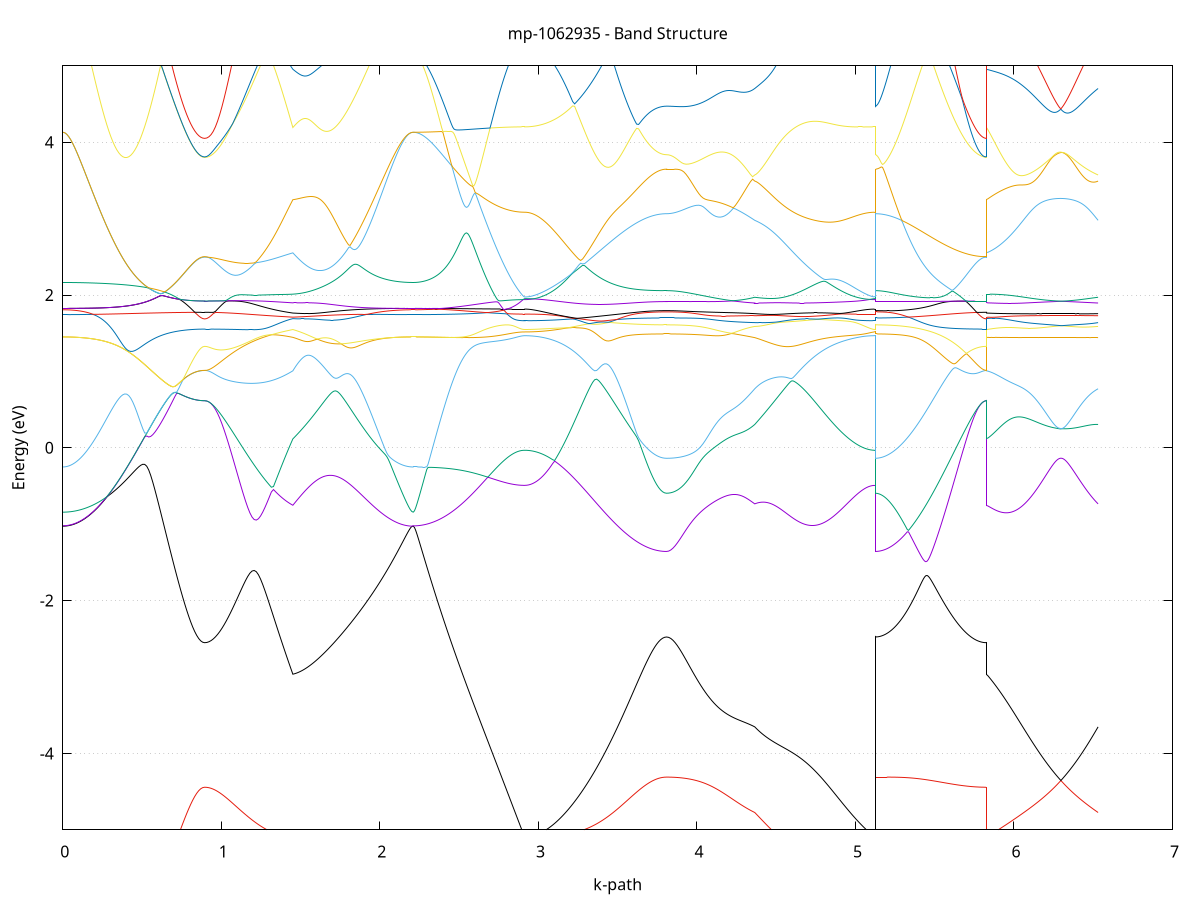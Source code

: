 set title 'mp-1062935 - Band Structure'
set xlabel 'k-path'
set ylabel 'Energy (eV)'
set grid y
set yrange [-5:5]
set terminal png size 800,600
set output 'mp-1062935_bands_gnuplot.png'
plot '-' using 1:2 with lines notitle, '-' using 1:2 with lines notitle, '-' using 1:2 with lines notitle, '-' using 1:2 with lines notitle, '-' using 1:2 with lines notitle, '-' using 1:2 with lines notitle, '-' using 1:2 with lines notitle, '-' using 1:2 with lines notitle, '-' using 1:2 with lines notitle, '-' using 1:2 with lines notitle, '-' using 1:2 with lines notitle, '-' using 1:2 with lines notitle, '-' using 1:2 with lines notitle, '-' using 1:2 with lines notitle, '-' using 1:2 with lines notitle, '-' using 1:2 with lines notitle, '-' using 1:2 with lines notitle, '-' using 1:2 with lines notitle, '-' using 1:2 with lines notitle, '-' using 1:2 with lines notitle, '-' using 1:2 with lines notitle, '-' using 1:2 with lines notitle, '-' using 1:2 with lines notitle, '-' using 1:2 with lines notitle, '-' using 1:2 with lines notitle, '-' using 1:2 with lines notitle, '-' using 1:2 with lines notitle, '-' using 1:2 with lines notitle, '-' using 1:2 with lines notitle, '-' using 1:2 with lines notitle, '-' using 1:2 with lines notitle, '-' using 1:2 with lines notitle
0.000000 -32.907488
0.012606 -32.907488
0.025212 -32.907288
0.037818 -32.906888
0.050424 -32.906488
0.063030 -32.905888
0.075636 -32.905188
0.088242 -32.904288
0.100848 -32.903388
0.113454 -32.902288
0.126060 -32.901088
0.138666 -32.899788
0.151272 -32.898288
0.163878 -32.896788
0.176484 -32.895088
0.189090 -32.893288
0.201696 -32.891388
0.214302 -32.889488
0.226908 -32.887388
0.239513 -32.885188
0.252119 -32.882988
0.264725 -32.880588
0.277331 -32.878188
0.289937 -32.875688
0.302543 -32.873088
0.315149 -32.870488
0.327755 -32.867788
0.340361 -32.864988
0.352967 -32.862188
0.365573 -32.859288
0.378179 -32.856388
0.390785 -32.853488
0.403391 -32.850488
0.415997 -32.847488
0.428603 -32.844488
0.441209 -32.841488
0.453815 -32.838488
0.466421 -32.835488
0.479027 -32.832488
0.491633 -32.829388
0.504239 -32.826488
0.516845 -32.823488
0.529451 -32.820588
0.542057 -32.817688
0.554663 -32.814788
0.567269 -32.811988
0.579875 -32.809188
0.592481 -32.806488
0.605087 -32.803888
0.617693 -32.801288
0.630299 -32.798788
0.642905 -32.796388
0.655511 -32.793988
0.668117 -32.791788
0.680723 -32.789588
0.693329 -32.787588
0.705934 -32.785588
0.718540 -32.783788
0.731146 -32.781988
0.743752 -32.780388
0.756358 -32.778888
0.768964 -32.777488
0.781570 -32.776288
0.794176 -32.775088
0.806782 -32.774088
0.819388 -32.773188
0.831994 -32.772488
0.844600 -32.771888
0.857206 -32.771388
0.869812 -32.770988
0.882418 -32.770788
0.895024 -32.770788
0.895024 -32.770788
0.908591 -32.770788
0.922157 -32.770888
0.935724 -32.770988
0.949291 -32.771088
0.962857 -32.771288
0.976424 -32.771588
0.989990 -32.771788
1.003557 -32.772188
1.017124 -32.772488
1.030690 -32.772888
1.044257 -32.773388
1.057824 -32.773888
1.071390 -32.774388
1.084957 -32.774988
1.098523 -32.775588
1.112090 -32.776288
1.125657 -32.776988
1.139223 -32.777688
1.152790 -32.778488
1.166356 -32.779288
1.179923 -32.780188
1.193490 -32.781088
1.207056 -32.781988
1.220623 -32.782988
1.234190 -32.783988
1.247756 -32.784988
1.261323 -32.786088
1.274889 -32.787188
1.288456 -32.788288
1.302023 -32.789488
1.315589 -32.790688
1.329156 -32.791888
1.342722 -32.793188
1.356289 -32.794388
1.369856 -32.795788
1.383422 -32.797088
1.396989 -32.798488
1.410556 -32.799888
1.424122 -32.801288
1.437689 -32.802688
1.451255 -32.804188
1.451255 -32.804188
1.460512 -32.805688
1.469770 -32.807288
1.479027 -32.808888
1.488284 -32.810488
1.497541 -32.812088
1.506798 -32.813788
1.516055 -32.815388
1.525312 -32.817088
1.534569 -32.818788
1.543826 -32.820488
1.553083 -32.822188
1.562340 -32.823888
1.571597 -32.825688
1.580854 -32.827388
1.590111 -32.829188
1.599368 -32.830888
1.608625 -32.832688
1.617882 -32.834388
1.627139 -32.836188
1.636396 -32.837988
1.645653 -32.839688
1.654910 -32.841488
1.664167 -32.843288
1.673424 -32.844988
1.682681 -32.846788
1.691938 -32.848488
1.701195 -32.850288
1.710452 -32.851988
1.719709 -32.853688
1.728966 -32.855388
1.738224 -32.857088
1.747481 -32.858788
1.756738 -32.860488
1.765995 -32.862188
1.775252 -32.863788
1.784509 -32.865388
1.793766 -32.866988
1.803023 -32.868588
1.812280 -32.870188
1.821537 -32.871788
1.830794 -32.873288
1.840051 -32.874788
1.849308 -32.876288
1.858565 -32.877688
1.867822 -32.879188
1.877079 -32.880588
1.886336 -32.881988
1.895593 -32.883288
1.904850 -32.884588
1.914107 -32.885888
1.923364 -32.887188
1.932621 -32.888388
1.941878 -32.889588
1.951135 -32.890788
1.960392 -32.891888
1.969649 -32.892988
1.978906 -32.894088
1.988163 -32.895088
1.997420 -32.896088
2.006678 -32.896988
2.015935 -32.897888
2.025192 -32.898788
2.034449 -32.899588
2.043706 -32.900388
2.052963 -32.901188
2.062220 -32.901888
2.071477 -32.902588
2.080734 -32.903188
2.089991 -32.903788
2.099248 -32.904288
2.108505 -32.904788
2.117762 -32.905288
2.127019 -32.905688
2.136276 -32.906088
2.145533 -32.906388
2.154790 -32.906688
2.164047 -32.906988
2.173304 -32.907188
2.182561 -32.907288
2.191818 -32.907388
2.201075 -32.907488
2.210332 -32.907488
2.210332 -32.907488
2.218147 -32.907488
2.225962 -32.907488
2.233777 -32.907488
2.241591 -32.907488
2.249406 -32.907488
2.257221 -32.907488
2.265036 -32.907488
2.272851 -32.907488
2.280665 -32.907388
2.288480 -32.907388
2.296295 -32.907388
2.304110 -32.907388
2.311925 -32.907388
2.319739 -32.907288
2.327554 -32.907288
2.335369 -32.907288
2.343184 -32.907188
2.350998 -32.907188
2.358813 -32.907188
2.366628 -32.907088
2.374443 -32.907088
2.382258 -32.907088
2.390072 -32.906988
2.397887 -32.906988
2.405702 -32.906988
2.413517 -32.906888
2.421332 -32.906888
2.429146 -32.906788
2.436961 -32.906788
2.444776 -32.906688
2.452591 -32.906688
2.460406 -32.906588
2.468220 -32.906588
2.476035 -32.906488
2.483850 -32.906488
2.491665 -32.906388
2.499480 -32.906388
2.507294 -32.906288
2.515109 -32.906288
2.522924 -32.906188
2.530739 -32.906188
2.538553 -32.906088
2.546368 -32.906088
2.554183 -32.905988
2.561998 -32.905988
2.569813 -32.905888
2.577627 -32.905788
2.585442 -32.905788
2.593257 -32.905688
2.601072 -32.905688
2.608887 -32.905588
2.616701 -32.905588
2.624516 -32.905488
2.632331 -32.905488
2.640146 -32.905388
2.647961 -32.905388
2.655775 -32.905288
2.663590 -32.905288
2.671405 -32.905188
2.679220 -32.905188
2.687034 -32.905088
2.694849 -32.905088
2.702664 -32.904988
2.710479 -32.904988
2.718294 -32.904988
2.726108 -32.904888
2.733923 -32.904888
2.741738 -32.904788
2.749553 -32.904788
2.757368 -32.904788
2.765182 -32.904688
2.772997 -32.904688
2.780812 -32.904688
2.788627 -32.904588
2.796442 -32.904588
2.804256 -32.904588
2.812071 -32.904588
2.819886 -32.904488
2.827701 -32.904488
2.835515 -32.904488
2.843330 -32.904488
2.851145 -32.904488
2.858960 -32.904488
2.866775 -32.904388
2.874589 -32.904388
2.882404 -32.904388
2.890219 -32.904388
2.898034 -32.904388
2.905849 -32.904388
2.913663 -32.904388
2.913663 -32.904388
2.926269 -32.904288
2.938875 -32.904088
2.951481 -32.903788
2.964087 -32.903388
2.976693 -32.902788
2.989299 -32.902088
3.001905 -32.901288
3.014511 -32.900288
3.027117 -32.899188
3.039723 -32.897988
3.052329 -32.896688
3.064935 -32.895288
3.077541 -32.893788
3.090147 -32.892088
3.102753 -32.890388
3.115359 -32.888488
3.127965 -32.886588
3.140571 -32.884488
3.153177 -32.882388
3.165783 -32.880088
3.178389 -32.877788
3.190995 -32.875388
3.203601 -32.872888
3.216207 -32.870388
3.228813 -32.867788
3.241419 -32.865088
3.254025 -32.862388
3.266631 -32.859588
3.279237 -32.856788
3.291843 -32.853888
3.304449 -32.850988
3.317055 -32.848088
3.329660 -32.845188
3.342266 -32.842188
3.354872 -32.839188
3.367478 -32.836188
3.380084 -32.833188
3.392690 -32.830188
3.405296 -32.827288
3.417902 -32.824288
3.430508 -32.821388
3.443114 -32.818488
3.455720 -32.815588
3.468326 -32.812788
3.480932 -32.809988
3.493538 -32.807288
3.506144 -32.804588
3.518750 -32.801988
3.531356 -32.799488
3.543962 -32.796988
3.556568 -32.794588
3.569174 -32.792288
3.581780 -32.790088
3.594386 -32.787888
3.606992 -32.785888
3.619598 -32.783988
3.632204 -32.782188
3.644810 -32.780388
3.657416 -32.778788
3.670022 -32.777288
3.682628 -32.775988
3.695234 -32.774688
3.707840 -32.773588
3.720446 -32.772588
3.733052 -32.771688
3.745658 -32.770988
3.758264 -32.770388
3.770870 -32.769888
3.783476 -32.769588
3.796081 -32.769388
3.808687 -32.769288
3.808687 -32.769288
3.822254 -32.769288
3.835821 -32.769388
3.849387 -32.769488
3.862954 -32.769688
3.876521 -32.769888
3.890087 -32.770088
3.903654 -32.770388
3.917220 -32.770688
3.930787 -32.771088
3.944354 -32.771488
3.957920 -32.771988
3.971487 -32.772488
3.985054 -32.773088
3.998620 -32.773688
4.012187 -32.774288
4.025753 -32.774988
4.039320 -32.775688
4.052887 -32.776488
4.066453 -32.777288
4.080020 -32.778088
4.093586 -32.778988
4.107153 -32.779888
4.120720 -32.780888
4.134286 -32.781888
4.147853 -32.782888
4.161420 -32.783988
4.174986 -32.785088
4.188553 -32.786188
4.202119 -32.787388
4.215686 -32.788588
4.229253 -32.789788
4.242819 -32.791088
4.256386 -32.792388
4.269952 -32.793688
4.283519 -32.795088
4.297086 -32.796488
4.310652 -32.797888
4.324219 -32.799288
4.337786 -32.800688
4.351352 -32.802188
4.364919 -32.803688
4.364919 -32.803688
4.374176 -32.805288
4.383433 -32.806788
4.392690 -32.808388
4.401947 -32.809888
4.411204 -32.811488
4.420461 -32.813188
4.429718 -32.814788
4.438975 -32.816388
4.448232 -32.818088
4.457489 -32.819788
4.466746 -32.821388
4.476003 -32.823088
4.485260 -32.824788
4.494517 -32.826488
4.503774 -32.828188
4.513031 -32.829988
4.522288 -32.831688
4.531545 -32.833388
4.540802 -32.835088
4.550060 -32.836888
4.559317 -32.838588
4.568574 -32.840288
4.577831 -32.841988
4.587088 -32.843688
4.596345 -32.845388
4.605602 -32.847188
4.614859 -32.848788
4.624116 -32.850488
4.633373 -32.852188
4.642630 -32.853888
4.651887 -32.855488
4.661144 -32.857188
4.670401 -32.858788
4.679658 -32.860388
4.688915 -32.861988
4.698172 -32.863588
4.707429 -32.865188
4.716686 -32.866688
4.725943 -32.868288
4.735200 -32.869788
4.744457 -32.871288
4.753714 -32.872688
4.762971 -32.874188
4.772228 -32.875588
4.781485 -32.876988
4.790742 -32.878288
4.799999 -32.879688
4.809256 -32.880988
4.818514 -32.882288
4.827771 -32.883488
4.837028 -32.884688
4.846285 -32.885888
4.855542 -32.887088
4.864799 -32.888188
4.874056 -32.889288
4.883313 -32.890388
4.892570 -32.891388
4.901827 -32.892388
4.911084 -32.893288
4.920341 -32.894288
4.929598 -32.895088
4.938855 -32.895988
4.948112 -32.896788
4.957369 -32.897588
4.966626 -32.898288
4.975883 -32.898988
4.985140 -32.899588
4.994397 -32.900188
5.003654 -32.900788
5.012911 -32.901288
5.022168 -32.901788
5.031425 -32.902288
5.040682 -32.902688
5.049939 -32.902988
5.059196 -32.903388
5.068453 -32.903588
5.077710 -32.903888
5.086968 -32.904088
5.096225 -32.904188
5.105482 -32.904288
5.114739 -32.904388
5.123996 -32.904388
5.123996 -32.769288
5.131810 -32.769288
5.139625 -32.769288
5.147440 -32.769288
5.155255 -32.769288
5.163070 -32.769288
5.170884 -32.769288
5.178699 -32.769288
5.186514 -32.769288
5.194329 -32.769288
5.202144 -32.769288
5.209958 -32.769388
5.217773 -32.769388
5.225588 -32.769388
5.233403 -32.769388
5.241217 -32.769388
5.249032 -32.769388
5.256847 -32.769388
5.264662 -32.769388
5.272477 -32.769488
5.280291 -32.769488
5.288106 -32.769488
5.295921 -32.769488
5.303736 -32.769488
5.311551 -32.769488
5.319365 -32.769588
5.327180 -32.769588
5.334995 -32.769588
5.342810 -32.769588
5.350625 -32.769588
5.358439 -32.769688
5.366254 -32.769688
5.374069 -32.769688
5.381884 -32.769688
5.389698 -32.769788
5.397513 -32.769788
5.405328 -32.769788
5.413143 -32.769788
5.420958 -32.769888
5.428772 -32.769888
5.436587 -32.769888
5.444402 -32.769888
5.452217 -32.769988
5.460032 -32.769988
5.467846 -32.769988
5.475661 -32.769988
5.483476 -32.770088
5.491291 -32.770088
5.499106 -32.770088
5.506920 -32.770088
5.514735 -32.770188
5.522550 -32.770188
5.530365 -32.770188
5.538180 -32.770188
5.545994 -32.770288
5.553809 -32.770288
5.561624 -32.770288
5.569439 -32.770288
5.577253 -32.770288
5.585068 -32.770388
5.592883 -32.770388
5.600698 -32.770388
5.608513 -32.770388
5.616327 -32.770488
5.624142 -32.770488
5.631957 -32.770488
5.639772 -32.770488
5.647587 -32.770488
5.655401 -32.770588
5.663216 -32.770588
5.671031 -32.770588
5.678846 -32.770588
5.686661 -32.770588
5.694475 -32.770588
5.702290 -32.770688
5.710105 -32.770688
5.717920 -32.770688
5.725734 -32.770688
5.733549 -32.770688
5.741364 -32.770688
5.749179 -32.770688
5.756994 -32.770688
5.764808 -32.770688
5.772623 -32.770688
5.780438 -32.770688
5.788253 -32.770788
5.796068 -32.770788
5.803882 -32.770788
5.811697 -32.770788
5.819512 -32.770788
5.827327 -32.770788
5.827327 -32.804188
5.835142 -32.804188
5.842956 -32.804188
5.850771 -32.804088
5.858586 -32.804088
5.866401 -32.804088
5.874215 -32.804088
5.882030 -32.804088
5.889845 -32.804088
5.897660 -32.803988
5.905475 -32.803988
5.913289 -32.803988
5.921104 -32.803988
5.928919 -32.803988
5.936734 -32.803988
5.944549 -32.803888
5.952363 -32.803888
5.960178 -32.803888
5.967993 -32.803888
5.975808 -32.803888
5.983623 -32.803888
5.991437 -32.803888
5.999252 -32.803788
6.007067 -32.803788
6.014882 -32.803788
6.022696 -32.803788
6.030511 -32.803788
6.038326 -32.803788
6.046141 -32.803688
6.053956 -32.803688
6.061770 -32.803688
6.069585 -32.803688
6.077400 -32.803688
6.085215 -32.803688
6.093030 -32.803688
6.100844 -32.803588
6.108659 -32.803588
6.116474 -32.803588
6.124289 -32.803588
6.132104 -32.803588
6.139918 -32.803588
6.147733 -32.803588
6.155548 -32.803588
6.163363 -32.803588
6.171178 -32.803588
6.178992 -32.803488
6.186807 -32.803488
6.194622 -32.803488
6.202437 -32.803488
6.210251 -32.803488
6.218066 -32.803488
6.225881 -32.803488
6.233696 -32.803488
6.241511 -32.803488
6.249325 -32.803488
6.257140 -32.803488
6.264955 -32.803488
6.272770 -32.803488
6.280585 -32.803488
6.288399 -32.803488
6.296214 -32.803488
6.304029 -32.803488
6.311844 -32.803488
6.319659 -32.803488
6.327473 -32.803488
6.335288 -32.803488
6.343103 -32.803488
6.350918 -32.803488
6.358732 -32.803488
6.366547 -32.803488
6.374362 -32.803488
6.382177 -32.803488
6.389992 -32.803488
6.397806 -32.803488
6.405621 -32.803488
6.413436 -32.803588
6.421251 -32.803588
6.429066 -32.803588
6.436880 -32.803588
6.444695 -32.803588
6.452510 -32.803588
6.460325 -32.803588
6.468140 -32.803588
6.475954 -32.803588
6.483769 -32.803588
6.491584 -32.803688
6.499399 -32.803688
6.507213 -32.803688
6.515028 -32.803688
6.522843 -32.803688
6.530658 -32.803688
e
0.000000 -16.733488
0.012606 -16.733388
0.025212 -16.733088
0.037818 -16.732688
0.050424 -16.732088
0.063030 -16.731388
0.075636 -16.730488
0.088242 -16.729388
0.100848 -16.728188
0.113454 -16.726788
0.126060 -16.725188
0.138666 -16.723488
0.151272 -16.721588
0.163878 -16.719588
0.176484 -16.717488
0.189090 -16.715188
0.201696 -16.712788
0.214302 -16.710188
0.226908 -16.707488
0.239513 -16.704688
0.252119 -16.701788
0.264725 -16.698788
0.277331 -16.695688
0.289937 -16.692388
0.302543 -16.689088
0.315149 -16.685688
0.327755 -16.682188
0.340361 -16.678588
0.352967 -16.674988
0.365573 -16.671288
0.378179 -16.667488
0.390785 -16.663688
0.403391 -16.668688
0.415997 -16.697188
0.428603 -16.725688
0.441209 -16.754088
0.453815 -16.782288
0.466421 -16.810388
0.479027 -16.838188
0.491633 -16.865688
0.504239 -16.892888
0.516845 -16.919688
0.529451 -16.945988
0.542057 -16.971888
0.554663 -16.997288
0.567269 -17.022088
0.579875 -17.046288
0.592481 -17.069788
0.605087 -17.092688
0.617693 -17.114788
0.630299 -17.136288
0.642905 -17.156888
0.655511 -17.176688
0.668117 -17.195688
0.680723 -17.213788
0.693329 -17.230988
0.705934 -17.247288
0.718540 -17.262688
0.731146 -17.277088
0.743752 -17.290488
0.756358 -17.302888
0.768964 -17.314288
0.781570 -17.324588
0.794176 -17.333888
0.806782 -17.342188
0.819388 -17.349288
0.831994 -17.355388
0.844600 -17.360388
0.857206 -17.364288
0.869812 -17.366988
0.882418 -17.368688
0.895024 -17.369288
0.895024 -17.369288
0.908591 -17.368988
0.922157 -17.368388
0.935724 -17.367388
0.949291 -17.365988
0.962857 -17.364088
0.976424 -17.361788
0.989990 -17.359188
1.003557 -17.356088
1.017124 -17.352588
1.030690 -17.348788
1.044257 -17.344488
1.057824 -17.339888
1.071390 -17.334788
1.084957 -17.329388
1.098523 -17.323588
1.112090 -17.317388
1.125657 -17.310788
1.139223 -17.303888
1.152790 -17.296588
1.166356 -17.288988
1.179923 -17.280988
1.193490 -17.272688
1.207056 -17.263988
1.220623 -17.255088
1.234190 -17.245688
1.247756 -17.236088
1.261323 -17.226188
1.274889 -17.215888
1.288456 -17.205388
1.302023 -17.194588
1.315589 -17.183488
1.329156 -17.172088
1.342722 -17.160488
1.356289 -17.148588
1.369856 -17.136388
1.383422 -17.123988
1.396989 -17.111388
1.410556 -17.098488
1.424122 -17.085388
1.437689 -17.072088
1.451255 -17.058588
1.451255 -17.058588
1.460512 -17.045688
1.469770 -17.032588
1.479027 -17.019288
1.488284 -17.005788
1.497541 -16.992088
1.506798 -16.978188
1.516055 -16.964088
1.525312 -16.949788
1.534569 -16.935388
1.543826 -16.920788
1.553083 -16.905988
1.562340 -16.891188
1.571597 -16.876088
1.580854 -16.860988
1.590111 -16.845788
1.599368 -16.830388
1.608625 -16.814988
1.617882 -16.799488
1.627139 -16.783888
1.636396 -16.768388
1.645653 -16.752888
1.654910 -16.737588
1.664167 -16.722688
1.673424 -16.709188
1.682681 -16.699588
1.691938 -16.695888
1.701195 -16.695388
1.710452 -16.695988
1.719709 -16.696888
1.728966 -16.697988
1.738224 -16.699188
1.747481 -16.700488
1.756738 -16.701688
1.765995 -16.702988
1.775252 -16.704188
1.784509 -16.705488
1.793766 -16.706688
1.803023 -16.707888
1.812280 -16.709088
1.821537 -16.710188
1.830794 -16.711288
1.840051 -16.712388
1.849308 -16.713488
1.858565 -16.714488
1.867822 -16.715588
1.877079 -16.716488
1.886336 -16.717488
1.895593 -16.718388
1.904850 -16.719288
1.914107 -16.720188
1.923364 -16.720988
1.932621 -16.721788
1.941878 -16.722588
1.951135 -16.723388
1.960392 -16.724088
1.969649 -16.724788
1.978906 -16.725488
1.988163 -16.726088
1.997420 -16.726688
2.006678 -16.727288
2.015935 -16.727788
2.025192 -16.728388
2.034449 -16.728888
2.043706 -16.729288
2.052963 -16.729788
2.062220 -16.730188
2.071477 -16.730588
2.080734 -16.730888
2.089991 -16.731288
2.099248 -16.731588
2.108505 -16.731888
2.117762 -16.732088
2.127019 -16.732388
2.136276 -16.732588
2.145533 -16.732788
2.154790 -16.732888
2.164047 -16.733088
2.173304 -16.733188
2.182561 -16.733288
2.191818 -16.733388
2.201075 -16.733488
2.210332 -16.733488
2.210332 -16.733488
2.218147 -16.733488
2.225962 -16.733588
2.233777 -16.733688
2.241591 -16.733888
2.249406 -16.734188
2.257221 -16.734488
2.265036 -16.734888
2.272851 -16.735288
2.280665 -16.735788
2.288480 -16.736288
2.296295 -16.736888
2.304110 -16.737588
2.311925 -16.738288
2.319739 -16.739088
2.327554 -16.739888
2.335369 -16.740688
2.343184 -16.741588
2.350998 -16.742588
2.358813 -16.743588
2.366628 -16.744588
2.374443 -16.745688
2.382258 -16.746788
2.390072 -16.747988
2.397887 -16.749188
2.405702 -16.750388
2.413517 -16.751688
2.421332 -16.752988
2.429146 -16.754288
2.436961 -16.755688
2.444776 -16.757088
2.452591 -16.758488
2.460406 -16.759888
2.468220 -16.761388
2.476035 -16.762888
2.483850 -16.764388
2.491665 -16.765888
2.499480 -16.767388
2.507294 -16.768988
2.515109 -16.770488
2.522924 -16.772088
2.530739 -16.773588
2.538553 -16.775188
2.546368 -16.776788
2.554183 -16.778388
2.561998 -16.779888
2.569813 -16.781488
2.577627 -16.783088
2.585442 -16.784588
2.593257 -16.786188
2.601072 -16.787688
2.608887 -16.789188
2.616701 -16.790688
2.624516 -16.792188
2.632331 -16.793688
2.640146 -16.795088
2.647961 -16.796588
2.655775 -16.797988
2.663590 -16.799388
2.671405 -16.800688
2.679220 -16.801988
2.687034 -16.803288
2.694849 -16.804588
2.702664 -16.805888
2.710479 -16.807088
2.718294 -16.808188
2.726108 -16.809388
2.733923 -16.810488
2.741738 -16.811488
2.749553 -16.812588
2.757368 -16.813488
2.765182 -16.814488
2.772997 -16.815388
2.780812 -16.816188
2.788627 -16.816988
2.796442 -16.817788
2.804256 -16.818488
2.812071 -16.819188
2.819886 -16.819788
2.827701 -16.820388
2.835515 -16.820888
2.843330 -16.821388
2.851145 -16.821788
2.858960 -16.822188
2.866775 -16.822488
2.874589 -16.822788
2.882404 -16.823088
2.890219 -16.823188
2.898034 -16.823388
2.905849 -16.823388
2.913663 -16.823488
2.913663 -16.823488
2.926269 -16.823388
2.938875 -16.823088
2.951481 -16.822488
2.964087 -16.821788
2.976693 -16.820888
2.989299 -16.819688
3.001905 -16.818388
3.014511 -16.816888
3.027117 -16.815188
3.039723 -16.813188
3.052329 -16.811088
3.064935 -16.808788
3.077541 -16.806288
3.090147 -16.803688
3.102753 -16.800888
3.115359 -16.797888
3.127965 -16.794688
3.140571 -16.791388
3.153177 -16.787888
3.165783 -16.784288
3.178389 -16.780488
3.190995 -16.776688
3.203601 -16.772688
3.216207 -16.768488
3.228813 -16.764288
3.241419 -16.759988
3.254025 -16.755488
3.266631 -16.750988
3.279237 -16.746388
3.291843 -16.741788
3.304449 -16.737088
3.317055 -16.732288
3.329660 -16.727488
3.342266 -16.722688
3.354872 -16.736488
3.367478 -16.763988
3.380084 -16.791388
3.392690 -16.818488
3.405296 -16.845388
3.417902 -16.871888
3.430508 -16.898088
3.443114 -16.923888
3.455720 -16.949188
3.468326 -16.973988
3.480932 -16.998188
3.493538 -17.021888
3.506144 -17.044888
3.518750 -17.067288
3.531356 -17.088988
3.543962 -17.109988
3.556568 -17.130188
3.569174 -17.149588
3.581780 -17.168188
3.594386 -17.185988
3.606992 -17.202788
3.619598 -17.218788
3.632204 -17.233888
3.644810 -17.247988
3.657416 -17.261088
3.670022 -17.273288
3.682628 -17.284488
3.695234 -17.294588
3.707840 -17.303688
3.720446 -17.311788
3.733052 -17.318788
3.745658 -17.324788
3.758264 -17.329688
3.770870 -17.333488
3.783476 -17.336188
3.796081 -17.337888
3.808687 -17.338388
3.808687 -17.338388
3.822254 -17.338188
3.835821 -17.337688
3.849387 -17.336788
3.862954 -17.335488
3.876521 -17.333888
3.890087 -17.331888
3.903654 -17.329588
3.917220 -17.326888
3.930787 -17.323788
3.944354 -17.320388
3.957920 -17.316588
3.971487 -17.312488
3.985054 -17.307988
3.998620 -17.303188
4.012187 -17.297988
4.025753 -17.292488
4.039320 -17.286688
4.052887 -17.280488
4.066453 -17.273888
4.080020 -17.267088
4.093586 -17.259888
4.107153 -17.252288
4.120720 -17.244488
4.134286 -17.236288
4.147853 -17.227788
4.161420 -17.218988
4.174986 -17.209888
4.188553 -17.200488
4.202119 -17.190788
4.215686 -17.180788
4.229253 -17.170488
4.242819 -17.159888
4.256386 -17.148988
4.269952 -17.137888
4.283519 -17.126488
4.297086 -17.114788
4.310652 -17.102888
4.324219 -17.090688
4.337786 -17.078288
4.351352 -17.065588
4.364919 -17.052688
4.364919 -17.052688
4.374176 -17.039588
4.383433 -17.026288
4.392690 -17.012788
4.401947 -16.999088
4.411204 -16.985188
4.420461 -16.971088
4.429718 -16.956788
4.438975 -16.942388
4.448232 -16.927688
4.457489 -16.912988
4.466746 -16.898088
4.476003 -16.882988
4.485260 -16.867888
4.494517 -16.852588
4.503774 -16.837188
4.513031 -16.821688
4.522288 -16.806088
4.531545 -16.790488
4.540802 -16.774788
4.550060 -16.759088
4.559317 -16.743488
4.568574 -16.728288
4.577831 -16.715688
4.587088 -16.712888
4.596345 -16.714588
4.605602 -16.716988
4.614859 -16.719588
4.624116 -16.722288
4.633373 -16.724988
4.642630 -16.727688
4.651887 -16.730488
4.661144 -16.733288
4.670401 -16.736088
4.679658 -16.738888
4.688915 -16.741688
4.698172 -16.744488
4.707429 -16.747288
4.716686 -16.749988
4.725943 -16.752788
4.735200 -16.755488
4.744457 -16.758288
4.753714 -16.760988
4.762971 -16.763588
4.772228 -16.766288
4.781485 -16.768888
4.790742 -16.771488
4.799999 -16.773988
4.809256 -16.776588
4.818514 -16.778988
4.827771 -16.781388
4.837028 -16.783788
4.846285 -16.786088
4.855542 -16.788388
4.864799 -16.790588
4.874056 -16.792788
4.883313 -16.794888
4.892570 -16.796888
4.901827 -16.798888
4.911084 -16.800788
4.920341 -16.802688
4.929598 -16.804488
4.938855 -16.806188
4.948112 -16.807788
4.957369 -16.809388
4.966626 -16.810788
4.975883 -16.812288
4.985140 -16.813588
4.994397 -16.814788
5.003654 -16.815988
5.012911 -16.817088
5.022168 -16.818088
5.031425 -16.818988
5.040682 -16.819888
5.049939 -16.820588
5.059196 -16.821288
5.068453 -16.821888
5.077710 -16.822388
5.086968 -16.822788
5.096225 -16.823088
5.105482 -16.823288
5.114739 -16.823388
5.123996 -16.823488
5.123996 -17.338388
5.131810 -17.338388
5.139625 -17.338388
5.147440 -17.338488
5.155255 -17.338588
5.163070 -17.338588
5.170884 -17.338688
5.178699 -17.338788
5.186514 -17.338988
5.194329 -17.339088
5.202144 -17.339288
5.209958 -17.339488
5.217773 -17.339688
5.225588 -17.339888
5.233403 -17.340088
5.241217 -17.340388
5.249032 -17.340688
5.256847 -17.340888
5.264662 -17.341188
5.272477 -17.341588
5.280291 -17.341888
5.288106 -17.342188
5.295921 -17.342588
5.303736 -17.342988
5.311551 -17.343288
5.319365 -17.343688
5.327180 -17.344088
5.334995 -17.344588
5.342810 -17.344988
5.350625 -17.345388
5.358439 -17.345888
5.366254 -17.346288
5.374069 -17.346788
5.381884 -17.347288
5.389698 -17.347788
5.397513 -17.348288
5.405328 -17.348788
5.413143 -17.349288
5.420958 -17.349788
5.428772 -17.350288
5.436587 -17.350888
5.444402 -17.351388
5.452217 -17.351888
5.460032 -17.352388
5.467846 -17.352988
5.475661 -17.353488
5.483476 -17.354088
5.491291 -17.354588
5.499106 -17.355088
5.506920 -17.355688
5.514735 -17.356188
5.522550 -17.356688
5.530365 -17.357288
5.538180 -17.357788
5.545994 -17.358288
5.553809 -17.358788
5.561624 -17.359288
5.569439 -17.359788
5.577253 -17.360288
5.585068 -17.360788
5.592883 -17.361288
5.600698 -17.361788
5.608513 -17.362188
5.616327 -17.362688
5.624142 -17.363088
5.631957 -17.363588
5.639772 -17.363988
5.647587 -17.364388
5.655401 -17.364788
5.663216 -17.365188
5.671031 -17.365488
5.678846 -17.365888
5.686661 -17.366188
5.694475 -17.366488
5.702290 -17.366788
5.710105 -17.367088
5.717920 -17.367388
5.725734 -17.367588
5.733549 -17.367888
5.741364 -17.368088
5.749179 -17.368288
5.756994 -17.368488
5.764808 -17.368588
5.772623 -17.368788
5.780438 -17.368888
5.788253 -17.368988
5.796068 -17.369088
5.803882 -17.369188
5.811697 -17.369188
5.819512 -17.369188
5.827327 -17.369288
5.827327 -17.058588
5.835142 -17.058388
5.842956 -17.058188
5.850771 -17.058088
5.858586 -17.057888
5.866401 -17.057688
5.874215 -17.057488
5.882030 -17.057188
5.889845 -17.056988
5.897660 -17.056788
5.905475 -17.056588
5.913289 -17.056388
5.921104 -17.056188
5.928919 -17.055988
5.936734 -17.055788
5.944549 -17.055588
5.952363 -17.055388
5.960178 -17.055188
5.967993 -17.054988
5.975808 -17.054788
5.983623 -17.054588
5.991437 -17.054388
5.999252 -17.054188
6.007067 -17.053988
6.014882 -17.053788
6.022696 -17.053588
6.030511 -17.053388
6.038326 -17.053188
6.046141 -17.052988
6.053956 -17.052888
6.061770 -17.052688
6.069585 -17.052488
6.077400 -17.052388
6.085215 -17.052188
6.093030 -17.051988
6.100844 -17.051888
6.108659 -17.051688
6.116474 -17.051588
6.124289 -17.051488
6.132104 -17.051288
6.139918 -17.051188
6.147733 -17.051088
6.155548 -17.050988
6.163363 -17.050888
6.171178 -17.050788
6.178992 -17.050688
6.186807 -17.050588
6.194622 -17.050488
6.202437 -17.050388
6.210251 -17.050388
6.218066 -17.050288
6.225881 -17.050188
6.233696 -17.050188
6.241511 -17.050088
6.249325 -17.050088
6.257140 -17.050088
6.264955 -17.049988
6.272770 -17.049988
6.280585 -17.049988
6.288399 -17.049988
6.296214 -17.049988
6.304029 -17.049988
6.311844 -17.049988
6.319659 -17.049988
6.327473 -17.049988
6.335288 -17.050088
6.343103 -17.050088
6.350918 -17.050088
6.358732 -17.050188
6.366547 -17.050288
6.374362 -17.050288
6.382177 -17.050388
6.389992 -17.050488
6.397806 -17.050488
6.405621 -17.050588
6.413436 -17.050688
6.421251 -17.050788
6.429066 -17.050888
6.436880 -17.050988
6.444695 -17.051088
6.452510 -17.051288
6.460325 -17.051388
6.468140 -17.051488
6.475954 -17.051588
6.483769 -17.051788
6.491584 -17.051888
6.499399 -17.052088
6.507213 -17.052188
6.515028 -17.052388
6.522843 -17.052488
6.530658 -17.052688
e
0.000000 -16.733388
0.012606 -16.733288
0.025212 -16.732988
0.037818 -16.732588
0.050424 -16.731988
0.063030 -16.731288
0.075636 -16.730388
0.088242 -16.729288
0.100848 -16.727988
0.113454 -16.726588
0.126060 -16.725088
0.138666 -16.723388
0.151272 -16.721488
0.163878 -16.719488
0.176484 -16.717388
0.189090 -16.715088
0.201696 -16.712688
0.214302 -16.710088
0.226908 -16.707388
0.239513 -16.704588
0.252119 -16.701688
0.264725 -16.698688
0.277331 -16.695588
0.289937 -16.692288
0.302543 -16.688988
0.315149 -16.685588
0.327755 -16.682088
0.340361 -16.678488
0.352967 -16.674888
0.365573 -16.671188
0.378179 -16.667388
0.390785 -16.663588
0.403391 -16.659888
0.415997 -16.655988
0.428603 -16.652088
0.441209 -16.648188
0.453815 -16.644288
0.466421 -16.640288
0.479027 -16.636388
0.491633 -16.632488
0.504239 -16.628588
0.516845 -16.624788
0.529451 -16.620988
0.542057 -16.617188
0.554663 -16.613488
0.567269 -16.609788
0.579875 -16.606188
0.592481 -16.602688
0.605087 -16.599188
0.617693 -16.595888
0.630299 -16.592588
0.642905 -16.589488
0.655511 -16.586388
0.668117 -16.583488
0.680723 -16.580688
0.693329 -16.577988
0.705934 -16.575388
0.718540 -16.572988
0.731146 -16.570788
0.743752 -16.568588
0.756358 -16.566688
0.768964 -16.564888
0.781570 -16.563188
0.794176 -16.561688
0.806782 -16.560388
0.819388 -16.559188
0.831994 -16.558288
0.844600 -16.557488
0.857206 -16.556788
0.869812 -16.556388
0.882418 -16.556088
0.895024 -16.555988
0.895024 -16.555988
0.908591 -16.556088
0.922157 -16.556188
0.935724 -16.556488
0.949291 -16.556888
0.962857 -16.557488
0.976424 -16.558188
0.989990 -16.558988
1.003557 -16.559888
1.017124 -16.560888
1.030690 -16.562088
1.044257 -16.563288
1.057824 -16.564688
1.071390 -16.566188
1.084957 -16.567788
1.098523 -16.569488
1.112090 -16.571388
1.125657 -16.573288
1.139223 -16.575388
1.152790 -16.577588
1.166356 -16.579788
1.179923 -16.582188
1.193490 -16.584688
1.207056 -16.587188
1.220623 -16.589888
1.234190 -16.592588
1.247756 -16.595388
1.261323 -16.598388
1.274889 -16.601388
1.288456 -16.604388
1.302023 -16.607588
1.315589 -16.610788
1.329156 -16.614088
1.342722 -16.617388
1.356289 -16.620788
1.369856 -16.624188
1.383422 -16.627688
1.396989 -16.631188
1.410556 -16.634788
1.424122 -16.638388
1.437689 -16.641988
1.451255 -16.645588
1.451255 -16.645588
1.460512 -16.647388
1.469770 -16.649088
1.479027 -16.650888
1.488284 -16.652588
1.497541 -16.654388
1.506798 -16.656088
1.516055 -16.657888
1.525312 -16.659588
1.534569 -16.661388
1.543826 -16.663088
1.553083 -16.664888
1.562340 -16.666588
1.571597 -16.668288
1.580854 -16.669988
1.590111 -16.671688
1.599368 -16.673288
1.608625 -16.674888
1.617882 -16.676488
1.627139 -16.677988
1.636396 -16.679388
1.645653 -16.680688
1.654910 -16.681788
1.664167 -16.682288
1.673424 -16.681388
1.682681 -16.676488
1.691938 -16.665688
1.701195 -16.666088
1.710452 -16.668088
1.719709 -16.670088
1.728966 -16.671988
1.738224 -16.673988
1.747481 -16.675888
1.756738 -16.677888
1.765995 -16.679788
1.775252 -16.681688
1.784509 -16.683588
1.793766 -16.685388
1.803023 -16.687288
1.812280 -16.689088
1.821537 -16.690888
1.830794 -16.692688
1.840051 -16.694488
1.849308 -16.696188
1.858565 -16.697888
1.867822 -16.699588
1.877079 -16.701288
1.886336 -16.702888
1.895593 -16.704488
1.904850 -16.706088
1.914107 -16.707588
1.923364 -16.709088
1.932621 -16.710588
1.941878 -16.711988
1.951135 -16.713388
1.960392 -16.714688
1.969649 -16.715988
1.978906 -16.717288
1.988163 -16.718488
1.997420 -16.719688
2.006678 -16.720788
2.015935 -16.721888
2.025192 -16.722988
2.034449 -16.723988
2.043706 -16.724888
2.052963 -16.725788
2.062220 -16.726688
2.071477 -16.727488
2.080734 -16.728288
2.089991 -16.728988
2.099248 -16.729588
2.108505 -16.730188
2.117762 -16.730788
2.127019 -16.731288
2.136276 -16.731788
2.145533 -16.732188
2.154790 -16.732488
2.164047 -16.732788
2.173304 -16.732988
2.182561 -16.733188
2.191818 -16.733288
2.201075 -16.733388
2.210332 -16.733388
2.210332 -16.733388
2.218147 -16.733388
2.225962 -16.733388
2.233777 -16.733388
2.241591 -16.733388
2.249406 -16.733388
2.257221 -16.733488
2.265036 -16.733488
2.272851 -16.733488
2.280665 -16.733588
2.288480 -16.733588
2.296295 -16.733588
2.304110 -16.733688
2.311925 -16.733688
2.319739 -16.733788
2.327554 -16.733788
2.335369 -16.733888
2.343184 -16.733988
2.350998 -16.733988
2.358813 -16.734088
2.366628 -16.734188
2.374443 -16.734188
2.382258 -16.734288
2.390072 -16.734388
2.397887 -16.734488
2.405702 -16.734588
2.413517 -16.734688
2.421332 -16.734688
2.429146 -16.734788
2.436961 -16.734888
2.444776 -16.734988
2.452591 -16.735088
2.460406 -16.735188
2.468220 -16.735288
2.476035 -16.735388
2.483850 -16.735488
2.491665 -16.735688
2.499480 -16.735788
2.507294 -16.735888
2.515109 -16.735988
2.522924 -16.736088
2.530739 -16.736188
2.538553 -16.736288
2.546368 -16.736388
2.554183 -16.736588
2.561998 -16.736688
2.569813 -16.736788
2.577627 -16.736888
2.585442 -16.736988
2.593257 -16.737088
2.601072 -16.737188
2.608887 -16.737288
2.616701 -16.737488
2.624516 -16.737588
2.632331 -16.737688
2.640146 -16.737788
2.647961 -16.737888
2.655775 -16.737988
2.663590 -16.738088
2.671405 -16.738188
2.679220 -16.738288
2.687034 -16.738388
2.694849 -16.738488
2.702664 -16.738588
2.710479 -16.738688
2.718294 -16.738788
2.726108 -16.738888
2.733923 -16.738888
2.741738 -16.738988
2.749553 -16.739088
2.757368 -16.739188
2.765182 -16.739288
2.772997 -16.739288
2.780812 -16.739388
2.788627 -16.739388
2.796442 -16.739488
2.804256 -16.739588
2.812071 -16.739588
2.819886 -16.739688
2.827701 -16.739688
2.835515 -16.739788
2.843330 -16.739788
2.851145 -16.739788
2.858960 -16.739888
2.866775 -16.739888
2.874589 -16.739888
2.882404 -16.739888
2.890219 -16.739888
2.898034 -16.739888
2.905849 -16.739888
2.913663 -16.739888
2.913663 -16.739888
2.926269 -16.739888
2.938875 -16.739588
2.951481 -16.739288
2.964087 -16.738688
2.976693 -16.737988
2.989299 -16.737188
3.001905 -16.736188
3.014511 -16.735088
3.027117 -16.733788
3.039723 -16.732288
3.052329 -16.730788
3.064935 -16.729088
3.077541 -16.727188
3.090147 -16.725288
3.102753 -16.723188
3.115359 -16.720888
3.127965 -16.718588
3.140571 -16.716088
3.153177 -16.713588
3.165783 -16.710888
3.178389 -16.708088
3.190995 -16.705188
3.203601 -16.702288
3.216207 -16.699188
3.228813 -16.696088
3.241419 -16.692888
3.254025 -16.689588
3.266631 -16.686288
3.279237 -16.682888
3.291843 -16.679488
3.304449 -16.675988
3.317055 -16.672488
3.329660 -16.681088
3.342266 -16.708788
3.354872 -16.717788
3.367478 -16.712888
3.380084 -16.707988
3.392690 -16.703188
3.405296 -16.698288
3.417902 -16.693488
3.430508 -16.688688
3.443114 -16.683888
3.455720 -16.679188
3.468326 -16.674588
3.480932 -16.669988
3.493538 -16.665488
3.506144 -16.661188
3.518750 -16.656888
3.531356 -16.652688
3.543962 -16.648588
3.556568 -16.644688
3.569174 -16.640888
3.581780 -16.637188
3.594386 -16.633688
3.606992 -16.630388
3.619598 -16.627188
3.632204 -16.624188
3.644810 -16.621288
3.657416 -16.618688
3.670022 -16.616188
3.682628 -16.613988
3.695234 -16.611888
3.707840 -16.609988
3.720446 -16.608388
3.733052 -16.606988
3.745658 -16.605688
3.758264 -16.604688
3.770870 -16.603988
3.783476 -16.603388
3.796081 -16.603088
3.808687 -16.602888
3.808687 -16.602888
3.822254 -16.602988
3.835821 -16.602988
3.849387 -16.603188
3.862954 -16.603288
3.876521 -16.603588
3.890087 -16.603788
3.903654 -16.604188
3.917220 -16.604488
3.930787 -16.604988
3.944354 -16.605388
3.957920 -16.605988
3.971487 -16.606488
3.985054 -16.607088
3.998620 -16.607788
4.012187 -16.608488
4.025753 -16.609288
4.039320 -16.610088
4.052887 -16.610888
4.066453 -16.611788
4.080020 -16.612788
4.093586 -16.613788
4.107153 -16.614888
4.120720 -16.615988
4.134286 -16.617188
4.147853 -16.618488
4.161420 -16.619888
4.174986 -16.621288
4.188553 -16.622888
4.202119 -16.624488
4.215686 -16.626288
4.229253 -16.628088
4.242819 -16.630088
4.256386 -16.632188
4.269952 -16.634388
4.283519 -16.636788
4.297086 -16.639188
4.310652 -16.641688
4.324219 -16.644288
4.337786 -16.646988
4.351352 -16.649788
4.364919 -16.652688
4.364919 -16.652688
4.374176 -16.654788
4.383433 -16.656988
4.392690 -16.659088
4.401947 -16.661288
4.411204 -16.663588
4.420461 -16.665788
4.429718 -16.668088
4.438975 -16.670388
4.448232 -16.672688
4.457489 -16.675088
4.466746 -16.677388
4.476003 -16.679788
4.485260 -16.682188
4.494517 -16.684688
4.503774 -16.687088
4.513031 -16.689588
4.522288 -16.692088
4.531545 -16.694588
4.540802 -16.697088
4.550060 -16.699488
4.559317 -16.701888
4.568574 -16.703788
4.577831 -16.703088
4.587088 -16.692488
4.596345 -16.683488
4.605602 -16.685488
4.614859 -16.687588
4.624116 -16.689588
4.633373 -16.691488
4.642630 -16.693488
4.651887 -16.695288
4.661144 -16.697188
4.670401 -16.698988
4.679658 -16.700688
4.688915 -16.702388
4.698172 -16.704088
4.707429 -16.705688
4.716686 -16.707288
4.725943 -16.708888
4.735200 -16.710388
4.744457 -16.711788
4.753714 -16.713188
4.762971 -16.714588
4.772228 -16.715988
4.781485 -16.717288
4.790742 -16.718488
4.799999 -16.719788
4.809256 -16.720888
4.818514 -16.722088
4.827771 -16.723188
4.837028 -16.724188
4.846285 -16.725288
4.855542 -16.726288
4.864799 -16.727188
4.874056 -16.728088
4.883313 -16.728988
4.892570 -16.729888
4.901827 -16.730688
4.911084 -16.731388
4.920341 -16.732188
4.929598 -16.732888
4.938855 -16.733588
4.948112 -16.734188
4.957369 -16.734788
4.966626 -16.735288
4.975883 -16.735888
4.985140 -16.736388
4.994397 -16.736788
5.003654 -16.737288
5.012911 -16.737688
5.022168 -16.737988
5.031425 -16.738388
5.040682 -16.738688
5.049939 -16.738888
5.059196 -16.739188
5.068453 -16.739388
5.077710 -16.739588
5.086968 -16.739688
5.096225 -16.739788
5.105482 -16.739888
5.114739 -16.739888
5.123996 -16.739888
5.123996 -16.602888
5.131810 -16.602888
5.139625 -16.602888
5.147440 -16.602788
5.155255 -16.602688
5.163070 -16.602588
5.170884 -16.602388
5.178699 -16.602288
5.186514 -16.601988
5.194329 -16.601788
5.202144 -16.601488
5.209958 -16.601288
5.217773 -16.600888
5.225588 -16.600588
5.233403 -16.600188
5.241217 -16.599788
5.249032 -16.599388
5.256847 -16.598988
5.264662 -16.598488
5.272477 -16.597988
5.280291 -16.597488
5.288106 -16.596988
5.295921 -16.596388
5.303736 -16.595888
5.311551 -16.595288
5.319365 -16.594688
5.327180 -16.593988
5.334995 -16.593388
5.342810 -16.592688
5.350625 -16.591988
5.358439 -16.591288
5.366254 -16.590588
5.374069 -16.589888
5.381884 -16.589188
5.389698 -16.588388
5.397513 -16.587688
5.405328 -16.586888
5.413143 -16.586088
5.420958 -16.585288
5.428772 -16.584488
5.436587 -16.583688
5.444402 -16.582888
5.452217 -16.582088
5.460032 -16.581288
5.467846 -16.580488
5.475661 -16.579688
5.483476 -16.578788
5.491291 -16.577988
5.499106 -16.577188
5.506920 -16.576388
5.514735 -16.575588
5.522550 -16.574788
5.530365 -16.573988
5.538180 -16.573188
5.545994 -16.572388
5.553809 -16.571588
5.561624 -16.570788
5.569439 -16.570088
5.577253 -16.569288
5.585068 -16.568588
5.592883 -16.567888
5.600698 -16.567188
5.608513 -16.566488
5.616327 -16.565788
5.624142 -16.565088
5.631957 -16.564488
5.639772 -16.563888
5.647587 -16.563288
5.655401 -16.562688
5.663216 -16.562088
5.671031 -16.561588
5.678846 -16.561088
5.686661 -16.560588
5.694475 -16.560088
5.702290 -16.559588
5.710105 -16.559188
5.717920 -16.558788
5.725734 -16.558388
5.733549 -16.558088
5.741364 -16.557688
5.749179 -16.557488
5.756994 -16.557188
5.764808 -16.556888
5.772623 -16.556688
5.780438 -16.556488
5.788253 -16.556388
5.796068 -16.556188
5.803882 -16.556188
5.811697 -16.556088
5.819512 -16.555988
5.827327 -16.555988
5.827327 -16.645588
5.835142 -16.646088
5.842956 -16.646488
5.850771 -16.646888
5.858586 -16.647288
5.866401 -16.647688
5.874215 -16.648088
5.882030 -16.648488
5.889845 -16.648888
5.897660 -16.649288
5.905475 -16.649588
5.913289 -16.649888
5.921104 -16.650288
5.928919 -16.650588
5.936734 -16.650888
5.944549 -16.651088
5.952363 -16.651388
5.960178 -16.651588
5.967993 -16.651888
5.975808 -16.652088
5.983623 -16.652288
5.991437 -16.652388
5.999252 -16.652588
6.007067 -16.652688
6.014882 -16.652788
6.022696 -16.652888
6.030511 -16.652988
6.038326 -16.653088
6.046141 -16.653088
6.053956 -16.653088
6.061770 -16.653088
6.069585 -16.653088
6.077400 -16.652988
6.085215 -16.652988
6.093030 -16.652888
6.100844 -16.652788
6.108659 -16.652588
6.116474 -16.652488
6.124289 -16.652288
6.132104 -16.652088
6.139918 -16.651888
6.147733 -16.651688
6.155548 -16.651488
6.163363 -16.651188
6.171178 -16.650888
6.178992 -16.650588
6.186807 -16.650288
6.194622 -16.649988
6.202437 -16.649588
6.210251 -16.649188
6.218066 -16.648788
6.225881 -16.648388
6.233696 -16.647988
6.241511 -16.647588
6.249325 -16.647088
6.257140 -16.646688
6.264955 -16.646188
6.272770 -16.645688
6.280585 -16.645188
6.288399 -16.644688
6.296214 -16.644088
6.304029 -16.644488
6.311844 -16.644988
6.319659 -16.645488
6.327473 -16.645888
6.335288 -16.646388
6.343103 -16.646888
6.350918 -16.647288
6.358732 -16.647688
6.366547 -16.648188
6.374362 -16.648588
6.382177 -16.648888
6.389992 -16.649288
6.397806 -16.649688
6.405621 -16.649988
6.413436 -16.650288
6.421251 -16.650588
6.429066 -16.650888
6.436880 -16.651088
6.444695 -16.651388
6.452510 -16.651588
6.460325 -16.651788
6.468140 -16.651988
6.475954 -16.652088
6.483769 -16.652288
6.491584 -16.652388
6.499399 -16.652488
6.507213 -16.652588
6.515028 -16.652588
6.522843 -16.652688
6.530658 -16.652688
e
0.000000 -16.081188
0.012606 -16.081888
0.025212 -16.084088
0.037818 -16.087688
0.050424 -16.092688
0.063030 -16.099188
0.075636 -16.107088
0.088242 -16.116388
0.100848 -16.126988
0.113454 -16.138888
0.126060 -16.152088
0.138666 -16.166588
0.151272 -16.182288
0.163878 -16.199088
0.176484 -16.217088
0.189090 -16.236088
0.201696 -16.256188
0.214302 -16.277188
0.226908 -16.299088
0.239513 -16.321888
0.252119 -16.345388
0.264725 -16.369688
0.277331 -16.394688
0.289937 -16.420288
0.302543 -16.446488
0.315149 -16.473188
0.327755 -16.500288
0.340361 -16.527688
0.352967 -16.555488
0.365573 -16.583588
0.378179 -16.611788
0.390785 -16.640188
0.403391 -16.659788
0.415997 -16.655888
0.428603 -16.651988
0.441209 -16.648088
0.453815 -16.644188
0.466421 -16.640288
0.479027 -16.636288
0.491633 -16.632388
0.504239 -16.628588
0.516845 -16.624688
0.529451 -16.620888
0.542057 -16.617088
0.554663 -16.613388
0.567269 -16.609688
0.579875 -16.606088
0.592481 -16.602588
0.605087 -16.599188
0.617693 -16.595788
0.630299 -16.592488
0.642905 -16.589388
0.655511 -16.586288
0.668117 -16.583388
0.680723 -16.580588
0.693329 -16.577888
0.705934 -16.575388
0.718540 -16.572988
0.731146 -16.570688
0.743752 -16.568588
0.756358 -16.566588
0.768964 -16.564788
0.781570 -16.563088
0.794176 -16.561588
0.806782 -16.560288
0.819388 -16.559188
0.831994 -16.558188
0.844600 -16.557388
0.857206 -16.556788
0.869812 -16.556288
0.882418 -16.556088
0.895024 -16.555988
0.895024 -16.555988
0.908591 -16.555988
0.922157 -16.556188
0.935724 -16.556388
0.949291 -16.556688
0.962857 -16.557088
0.976424 -16.557588
0.989990 -16.558188
1.003557 -16.558788
1.017124 -16.559588
1.030690 -16.560388
1.044257 -16.561288
1.057824 -16.562288
1.071390 -16.563288
1.084957 -16.564488
1.098523 -16.565688
1.112090 -16.566888
1.125657 -16.568288
1.139223 -16.569688
1.152790 -16.571188
1.166356 -16.572688
1.179923 -16.574288
1.193490 -16.575988
1.207056 -16.577688
1.220623 -16.579488
1.234190 -16.581288
1.247756 -16.583088
1.261323 -16.584988
1.274889 -16.586988
1.288456 -16.588988
1.302023 -16.590988
1.315589 -16.593088
1.329156 -16.595088
1.342722 -16.597288
1.356289 -16.599388
1.369856 -16.601588
1.383422 -16.603788
1.396989 -16.605988
1.410556 -16.608188
1.424122 -16.610388
1.437689 -16.612688
1.451255 -16.614888
1.451255 -16.614888
1.460512 -16.616588
1.469770 -16.618288
1.479027 -16.619988
1.488284 -16.621788
1.497541 -16.623488
1.506798 -16.625288
1.516055 -16.627188
1.525312 -16.628988
1.534569 -16.630888
1.543826 -16.632688
1.553083 -16.634588
1.562340 -16.636488
1.571597 -16.638388
1.580854 -16.640388
1.590111 -16.642288
1.599368 -16.644288
1.608625 -16.646188
1.617882 -16.648188
1.627139 -16.650188
1.636396 -16.652188
1.645653 -16.654188
1.654910 -16.656188
1.664167 -16.658188
1.673424 -16.660088
1.682681 -16.662088
1.691938 -16.664088
1.701195 -16.651688
1.710452 -16.636588
1.719709 -16.621088
1.728966 -16.605388
1.738224 -16.589688
1.747481 -16.573888
1.756738 -16.558188
1.765995 -16.542488
1.775252 -16.526788
1.784509 -16.511188
1.793766 -16.495788
1.803023 -16.480388
1.812280 -16.465088
1.821537 -16.449988
1.830794 -16.434988
1.840051 -16.420188
1.849308 -16.405588
1.858565 -16.391088
1.867822 -16.376788
1.877079 -16.362688
1.886336 -16.348888
1.895593 -16.335288
1.904850 -16.321888
1.914107 -16.308788
1.923364 -16.295888
1.932621 -16.283288
1.941878 -16.270988
1.951135 -16.258988
1.960392 -16.247288
1.969649 -16.235888
1.978906 -16.224888
1.988163 -16.214188
1.997420 -16.203788
2.006678 -16.193788
2.015935 -16.184188
2.025192 -16.174888
2.034449 -16.166088
2.043706 -16.157588
2.052963 -16.149588
2.062220 -16.141888
2.071477 -16.134688
2.080734 -16.127888
2.089991 -16.121588
2.099248 -16.115688
2.108505 -16.110188
2.117762 -16.105188
2.127019 -16.100688
2.136276 -16.096588
2.145533 -16.092988
2.154790 -16.089888
2.164047 -16.087188
2.173304 -16.084988
2.182561 -16.083288
2.191818 -16.082088
2.201075 -16.081388
2.210332 -16.081188
2.210332 -16.081188
2.218147 -16.081188
2.225962 -16.081188
2.233777 -16.081188
2.241591 -16.081188
2.249406 -16.081188
2.257221 -16.081188
2.265036 -16.081188
2.272851 -16.081188
2.280665 -16.081188
2.288480 -16.081188
2.296295 -16.081288
2.304110 -16.081288
2.311925 -16.081288
2.319739 -16.081288
2.327554 -16.081288
2.335369 -16.081388
2.343184 -16.081388
2.350998 -16.081388
2.358813 -16.081488
2.366628 -16.081488
2.374443 -16.081488
2.382258 -16.081488
2.390072 -16.081588
2.397887 -16.081588
2.405702 -16.081688
2.413517 -16.081688
2.421332 -16.081688
2.429146 -16.081788
2.436961 -16.081788
2.444776 -16.081888
2.452591 -16.081888
2.460406 -16.081888
2.468220 -16.081988
2.476035 -16.081988
2.483850 -16.082088
2.491665 -16.082088
2.499480 -16.082188
2.507294 -16.082188
2.515109 -16.082288
2.522924 -16.082288
2.530739 -16.082388
2.538553 -16.082388
2.546368 -16.082488
2.554183 -16.082488
2.561998 -16.082588
2.569813 -16.082588
2.577627 -16.082688
2.585442 -16.082688
2.593257 -16.082788
2.601072 -16.082788
2.608887 -16.082888
2.616701 -16.082888
2.624516 -16.082988
2.632331 -16.082988
2.640146 -16.083088
2.647961 -16.083088
2.655775 -16.083188
2.663590 -16.083188
2.671405 -16.083288
2.679220 -16.083288
2.687034 -16.083388
2.694849 -16.083388
2.702664 -16.083388
2.710479 -16.083488
2.718294 -16.083488
2.726108 -16.083588
2.733923 -16.083588
2.741738 -16.083588
2.749553 -16.083688
2.757368 -16.083688
2.765182 -16.083688
2.772997 -16.083788
2.780812 -16.083788
2.788627 -16.083788
2.796442 -16.083788
2.804256 -16.083888
2.812071 -16.083888
2.819886 -16.083888
2.827701 -16.083888
2.835515 -16.083988
2.843330 -16.083988
2.851145 -16.083988
2.858960 -16.083988
2.866775 -16.083988
2.874589 -16.083988
2.882404 -16.083988
2.890219 -16.083988
2.898034 -16.083988
2.905849 -16.083988
2.913663 -16.083988
2.913663 -16.083988
2.926269 -16.084688
2.938875 -16.086888
2.951481 -16.090288
2.964087 -16.095188
2.976693 -16.101488
2.989299 -16.109088
3.001905 -16.117988
3.014511 -16.128188
3.027117 -16.139688
3.039723 -16.152488
3.052329 -16.166488
3.064935 -16.181588
3.077541 -16.197888
3.090147 -16.215188
3.102753 -16.233588
3.115359 -16.252988
3.127965 -16.273288
3.140571 -16.294488
3.153177 -16.316488
3.165783 -16.339388
3.178389 -16.362888
3.190995 -16.387088
3.203601 -16.411988
3.216207 -16.437288
3.228813 -16.463188
3.241419 -16.489488
3.254025 -16.516188
3.266631 -16.543188
3.279237 -16.570488
3.291843 -16.597988
3.304449 -16.625588
3.317055 -16.653288
3.329660 -16.668888
3.342266 -16.665388
3.354872 -16.661788
3.367478 -16.658188
3.380084 -16.654588
3.392690 -16.651088
3.405296 -16.647488
3.417902 -16.643888
3.430508 -16.640388
3.443114 -16.636888
3.455720 -16.633488
3.468326 -16.630088
3.480932 -16.626688
3.493538 -16.623488
3.506144 -16.620288
3.518750 -16.617088
3.531356 -16.614088
3.543962 -16.611088
3.556568 -16.608188
3.569174 -16.605388
3.581780 -16.602788
3.594386 -16.600188
3.606992 -16.597788
3.619598 -16.595388
3.632204 -16.593288
3.644810 -16.591188
3.657416 -16.589288
3.670022 -16.587488
3.682628 -16.585788
3.695234 -16.584288
3.707840 -16.582988
3.720446 -16.581788
3.733052 -16.580688
3.745658 -16.579788
3.758264 -16.579088
3.770870 -16.578488
3.783476 -16.578088
3.796081 -16.577888
3.808687 -16.577788
3.808687 -16.577788
3.822254 -16.577788
3.835821 -16.577988
3.849387 -16.578188
3.862954 -16.578388
3.876521 -16.578788
3.890087 -16.579188
3.903654 -16.579688
3.917220 -16.580288
3.930787 -16.580988
3.944354 -16.581688
3.957920 -16.582588
3.971487 -16.583388
3.985054 -16.584388
3.998620 -16.585488
4.012187 -16.586588
4.025753 -16.587788
4.039320 -16.588988
4.052887 -16.590288
4.066453 -16.591688
4.080020 -16.593188
4.093586 -16.594688
4.107153 -16.596188
4.120720 -16.597788
4.134286 -16.599388
4.147853 -16.601088
4.161420 -16.602688
4.174986 -16.604388
4.188553 -16.606088
4.202119 -16.607788
4.215686 -16.609388
4.229253 -16.611088
4.242819 -16.612688
4.256386 -16.614288
4.269952 -16.615788
4.283519 -16.617288
4.297086 -16.618788
4.310652 -16.620288
4.324219 -16.621788
4.337786 -16.623188
4.351352 -16.624588
4.364919 -16.625988
4.364919 -16.625988
4.374176 -16.628188
4.383433 -16.630488
4.392690 -16.632688
4.401947 -16.634988
4.411204 -16.637288
4.420461 -16.639588
4.429718 -16.641988
4.438975 -16.644288
4.448232 -16.646688
4.457489 -16.649088
4.466746 -16.651388
4.476003 -16.653788
4.485260 -16.656188
4.494517 -16.658588
4.503774 -16.660988
4.513031 -16.663288
4.522288 -16.665588
4.531545 -16.667988
4.540802 -16.670288
4.550060 -16.672488
4.559317 -16.674788
4.568574 -16.676988
4.577831 -16.679188
4.587088 -16.681288
4.596345 -16.677488
4.605602 -16.661888
4.614859 -16.645988
4.624116 -16.630088
4.633373 -16.614188
4.642630 -16.598288
4.651887 -16.582488
4.661144 -16.566688
4.670401 -16.550988
4.679658 -16.535288
4.688915 -16.519688
4.698172 -16.504288
4.707429 -16.488888
4.716686 -16.473688
4.725943 -16.458588
4.735200 -16.443688
4.744457 -16.428888
4.753714 -16.414288
4.762971 -16.399788
4.772228 -16.385588
4.781485 -16.371588
4.790742 -16.357688
4.799999 -16.344188
4.809256 -16.330788
4.818514 -16.317688
4.827771 -16.304788
4.837028 -16.292288
4.846285 -16.279988
4.855542 -16.267988
4.864799 -16.256288
4.874056 -16.244888
4.883313 -16.233788
4.892570 -16.222988
4.901827 -16.212588
4.911084 -16.202588
4.920341 -16.192888
4.929598 -16.183488
4.938855 -16.174588
4.948112 -16.165988
4.957369 -16.157788
4.966626 -16.149988
4.975883 -16.142688
4.985140 -16.135688
4.994397 -16.129088
5.003654 -16.122988
5.012911 -16.117288
5.022168 -16.112088
5.031425 -16.107188
5.040682 -16.102888
5.049939 -16.098888
5.059196 -16.095488
5.068453 -16.092388
5.077710 -16.089888
5.086968 -16.087788
5.096225 -16.086188
5.105482 -16.084988
5.114739 -16.084288
5.123996 -16.083988
5.123996 -16.577788
5.131810 -16.577788
5.139625 -16.577788
5.147440 -16.577688
5.155255 -16.577688
5.163070 -16.577588
5.170884 -16.577588
5.178699 -16.577488
5.186514 -16.577388
5.194329 -16.577288
5.202144 -16.577088
5.209958 -16.576988
5.217773 -16.576888
5.225588 -16.576688
5.233403 -16.576488
5.241217 -16.576288
5.249032 -16.576088
5.256847 -16.575888
5.264662 -16.575688
5.272477 -16.575488
5.280291 -16.575288
5.288106 -16.574988
5.295921 -16.574788
5.303736 -16.574488
5.311551 -16.574188
5.319365 -16.573888
5.327180 -16.573588
5.334995 -16.573288
5.342810 -16.572988
5.350625 -16.572688
5.358439 -16.572388
5.366254 -16.571988
5.374069 -16.571688
5.381884 -16.571388
5.389698 -16.570988
5.397513 -16.570588
5.405328 -16.570288
5.413143 -16.569888
5.420958 -16.569588
5.428772 -16.569188
5.436587 -16.568788
5.444402 -16.568388
5.452217 -16.568088
5.460032 -16.567688
5.467846 -16.567288
5.475661 -16.566888
5.483476 -16.566488
5.491291 -16.566188
5.499106 -16.565788
5.506920 -16.565388
5.514735 -16.564988
5.522550 -16.564688
5.530365 -16.564288
5.538180 -16.563888
5.545994 -16.563488
5.553809 -16.563188
5.561624 -16.562788
5.569439 -16.562488
5.577253 -16.562088
5.585068 -16.561788
5.592883 -16.561488
5.600698 -16.561088
5.608513 -16.560788
5.616327 -16.560488
5.624142 -16.560188
5.631957 -16.559888
5.639772 -16.559588
5.647587 -16.559288
5.655401 -16.559088
5.663216 -16.558788
5.671031 -16.558488
5.678846 -16.558288
5.686661 -16.558088
5.694475 -16.557888
5.702290 -16.557588
5.710105 -16.557388
5.717920 -16.557288
5.725734 -16.557088
5.733549 -16.556888
5.741364 -16.556788
5.749179 -16.556588
5.756994 -16.556488
5.764808 -16.556388
5.772623 -16.556288
5.780438 -16.556188
5.788253 -16.556088
5.796068 -16.556088
5.803882 -16.555988
5.811697 -16.555988
5.819512 -16.555988
5.827327 -16.555988
5.827327 -16.614888
5.835142 -16.615088
5.842956 -16.615188
5.850771 -16.615388
5.858586 -16.615588
5.866401 -16.615788
5.874215 -16.615988
5.882030 -16.616288
5.889845 -16.616488
5.897660 -16.616788
5.905475 -16.617088
5.913289 -16.617388
5.921104 -16.617688
5.928919 -16.618088
5.936734 -16.618388
5.944549 -16.618788
5.952363 -16.619188
5.960178 -16.619588
5.967993 -16.619988
5.975808 -16.620388
5.983623 -16.620888
5.991437 -16.621288
5.999252 -16.621788
6.007067 -16.622288
6.014882 -16.622788
6.022696 -16.623288
6.030511 -16.623788
6.038326 -16.624388
6.046141 -16.624888
6.053956 -16.625488
6.061770 -16.625988
6.069585 -16.626588
6.077400 -16.627188
6.085215 -16.627688
6.093030 -16.628288
6.100844 -16.628888
6.108659 -16.629488
6.116474 -16.630188
6.124289 -16.630788
6.132104 -16.631388
6.139918 -16.631988
6.147733 -16.632588
6.155548 -16.633188
6.163363 -16.633888
6.171178 -16.634488
6.178992 -16.635088
6.186807 -16.635688
6.194622 -16.636388
6.202437 -16.636988
6.210251 -16.637588
6.218066 -16.638188
6.225881 -16.638788
6.233696 -16.639388
6.241511 -16.639988
6.249325 -16.640588
6.257140 -16.641188
6.264955 -16.641688
6.272770 -16.642288
6.280585 -16.642788
6.288399 -16.643388
6.296214 -16.643888
6.304029 -16.643588
6.311844 -16.642988
6.319659 -16.642488
6.327473 -16.641888
6.335288 -16.641288
6.343103 -16.640788
6.350918 -16.640188
6.358732 -16.639588
6.366547 -16.638988
6.374362 -16.638288
6.382177 -16.637688
6.389992 -16.637088
6.397806 -16.636488
6.405621 -16.635888
6.413436 -16.635188
6.421251 -16.634588
6.429066 -16.633988
6.436880 -16.633288
6.444695 -16.632688
6.452510 -16.632088
6.460325 -16.631488
6.468140 -16.630788
6.475954 -16.630188
6.483769 -16.629588
6.491584 -16.628988
6.499399 -16.628388
6.507213 -16.627788
6.515028 -16.627188
6.522843 -16.626588
6.530658 -16.625988
e
0.000000 -8.017188
0.012606 -8.016888
0.025212 -8.015788
0.037818 -8.014088
0.050424 -8.011688
0.063030 -8.008588
0.075636 -8.004888
0.088242 -8.000588
0.100848 -7.995688
0.113454 -7.990188
0.126060 -7.984288
0.138666 -7.977888
0.151272 -7.971088
0.163878 -7.963788
0.176484 -7.956288
0.189090 -7.948388
0.201696 -7.940188
0.214302 -7.931788
0.226908 -7.923288
0.239513 -7.914488
0.252119 -7.905588
0.264725 -7.896588
0.277331 -7.887488
0.289937 -7.878288
0.302543 -7.869088
0.315149 -7.859788
0.327755 -7.850588
0.340361 -7.841388
0.352967 -7.832188
0.365573 -7.823088
0.378179 -7.813988
0.390785 -7.804988
0.403391 -7.796088
0.415997 -7.787188
0.428603 -7.778488
0.441209 -7.769888
0.453815 -7.761488
0.466421 -7.753188
0.479027 -7.744988
0.491633 -7.736988
0.504239 -7.729088
0.516845 -7.721388
0.529451 -7.713888
0.542057 -7.706588
0.554663 -7.699488
0.567269 -7.692588
0.579875 -7.685788
0.592481 -7.679288
0.605087 -7.672988
0.617693 -7.666988
0.630299 -7.661188
0.642905 -7.655588
0.655511 -7.650188
0.668117 -7.645088
0.680723 -7.640288
0.693329 -7.635588
0.705934 -7.631288
0.718540 -7.627188
0.731146 -7.623388
0.743752 -7.619888
0.756358 -7.616588
0.768964 -7.614988
0.781570 -7.618588
0.794176 -7.621888
0.806782 -7.624788
0.819388 -7.627288
0.831994 -7.629488
0.844600 -7.631188
0.857206 -7.632588
0.869812 -7.633588
0.882418 -7.634188
0.895024 -7.634388
0.895024 -7.634388
0.908591 -7.634188
0.922157 -7.633588
0.935724 -7.632588
0.949291 -7.631488
0.962857 -7.630788
0.976424 -7.632088
0.989990 -7.637588
1.003557 -7.645788
1.017124 -7.655388
1.030690 -7.665688
1.044257 -7.676388
1.057824 -7.687488
1.071390 -7.698588
1.084957 -7.709788
1.098523 -7.720788
1.112090 -7.731588
1.125657 -7.741988
1.139223 -7.752088
1.152790 -7.761688
1.166356 -7.770788
1.179923 -7.779388
1.193490 -7.787288
1.207056 -7.794688
1.220623 -7.801488
1.234190 -7.807488
1.247756 -7.812988
1.261323 -7.817788
1.274889 -7.821888
1.288456 -7.825388
1.302023 -7.828288
1.315589 -7.830488
1.329156 -7.832188
1.342722 -7.833288
1.356289 -7.833888
1.369856 -7.834088
1.383422 -7.833788
1.396989 -7.833188
1.410556 -7.832188
1.424122 -7.830888
1.437689 -7.829488
1.451255 -7.827888
1.451255 -7.827888
1.460512 -7.827588
1.469770 -7.827088
1.479027 -7.826588
1.488284 -7.825788
1.497541 -7.824988
1.506798 -7.823988
1.516055 -7.822888
1.525312 -7.821688
1.534569 -7.820388
1.543826 -7.818888
1.553083 -7.817388
1.562340 -7.815788
1.571597 -7.814088
1.580854 -7.812288
1.590111 -7.810488
1.599368 -7.808688
1.608625 -7.806788
1.617882 -7.804888
1.627139 -7.802988
1.636396 -7.801088
1.645653 -7.799288
1.654910 -7.797588
1.664167 -7.795988
1.673424 -7.794388
1.682681 -7.792988
1.691938 -7.791788
1.701195 -7.790788
1.710452 -7.789988
1.719709 -7.789488
1.728966 -7.789288
1.738224 -7.789288
1.747481 -7.789688
1.756738 -7.790388
1.765995 -7.791488
1.775252 -7.792888
1.784509 -7.794788
1.793766 -7.796888
1.803023 -7.799488
1.812280 -7.802488
1.821537 -7.805788
1.830794 -7.809488
1.840051 -7.813488
1.849308 -7.817788
1.858565 -7.822488
1.867822 -7.827388
1.877079 -7.832688
1.886336 -7.838188
1.895593 -7.843888
1.904850 -7.849788
1.914107 -7.855988
1.923364 -7.862288
1.932621 -7.868788
1.941878 -7.875388
1.951135 -7.882088
1.960392 -7.888888
1.969649 -7.895788
1.978906 -7.902688
1.988163 -7.909688
1.997420 -7.916688
2.006678 -7.923588
2.015935 -7.930388
2.025192 -7.937188
2.034449 -7.943888
2.043706 -7.950388
2.052963 -7.956788
2.062220 -7.962988
2.071477 -7.968988
2.080734 -7.974688
2.089991 -7.980188
2.099248 -7.985288
2.108505 -7.990188
2.117762 -7.994688
2.127019 -7.998788
2.136276 -8.002588
2.145533 -8.005888
2.154790 -8.008888
2.164047 -8.011388
2.173304 -8.013488
2.182561 -8.015088
2.191818 -8.016288
2.201075 -8.016988
2.210332 -8.017188
2.210332 -8.017188
2.218147 -8.016988
2.225962 -8.016288
2.233777 -8.015188
2.241591 -8.013688
2.249406 -8.011788
2.257221 -8.009388
2.265036 -8.006588
2.272851 -8.003388
2.280665 -7.999788
2.288480 -7.995788
2.296295 -7.991488
2.304110 -7.986788
2.311925 -7.981788
2.319739 -7.976388
2.327554 -7.970788
2.335369 -7.964888
2.343184 -7.958688
2.350998 -7.952288
2.358813 -7.945688
2.366628 -7.938988
2.374443 -7.931988
2.382258 -7.924988
2.390072 -7.917788
2.397887 -7.910588
2.405702 -7.903388
2.413517 -7.896088
2.421332 -7.888788
2.429146 -7.881588
2.436961 -7.874388
2.444776 -7.867388
2.452591 -7.860388
2.460406 -7.853588
2.468220 -7.846888
2.476035 -7.840388
2.483850 -7.834188
2.491665 -7.828088
2.499480 -7.822288
2.507294 -7.816688
2.515109 -7.811388
2.522924 -7.806488
2.530739 -7.801888
2.538553 -7.797588
2.546368 -7.793688
2.554183 -7.790288
2.561998 -7.787288
2.569813 -7.784788
2.577627 -7.782888
2.585442 -7.781588
2.593257 -7.780788
2.601072 -7.780788
2.608887 -7.781288
2.616701 -7.782588
2.624516 -7.784488
2.632331 -7.786888
2.640146 -7.789988
2.647961 -7.793488
2.655775 -7.797388
2.663590 -7.801688
2.671405 -7.806188
2.679220 -7.810988
2.687034 -7.815988
2.694849 -7.820988
2.702664 -7.826188
2.710479 -7.831288
2.718294 -7.836488
2.726108 -7.841588
2.733923 -7.846588
2.741738 -7.851488
2.749553 -7.856388
2.757368 -7.861088
2.765182 -7.865588
2.772997 -7.869988
2.780812 -7.874188
2.788627 -7.878188
2.796442 -7.882088
2.804256 -7.885688
2.812071 -7.889088
2.819886 -7.892288
2.827701 -7.895188
2.835515 -7.897888
2.843330 -7.900388
2.851145 -7.902588
2.858960 -7.904588
2.866775 -7.906288
2.874589 -7.907688
2.882404 -7.908888
2.890219 -7.909888
2.898034 -7.910488
2.905849 -7.910888
2.913663 -7.911088
2.913663 -7.911088
2.926269 -7.910988
2.938875 -7.910688
2.951481 -7.910288
2.964087 -7.909688
2.976693 -7.908988
2.989299 -7.908088
3.001905 -7.907088
3.014511 -7.905888
3.027117 -7.904488
3.039723 -7.902988
3.052329 -7.901388
3.064935 -7.899588
3.077541 -7.897788
3.090147 -7.895788
3.102753 -7.893688
3.115359 -7.891388
3.127965 -7.889088
3.140571 -7.886688
3.153177 -7.884188
3.165783 -7.881588
3.178389 -7.878988
3.190995 -7.876288
3.203601 -7.873488
3.216207 -7.870588
3.228813 -7.867788
3.241419 -7.864788
3.254025 -7.861888
3.266631 -7.858888
3.279237 -7.855888
3.291843 -7.852888
3.304449 -7.849788
3.317055 -7.846788
3.329660 -7.843788
3.342266 -7.840688
3.354872 -7.837688
3.367478 -7.834688
3.380084 -7.831688
3.392690 -7.828688
3.405296 -7.825788
3.417902 -7.822888
3.430508 -7.820088
3.443114 -7.817188
3.455720 -7.814488
3.468326 -7.811788
3.480932 -7.809088
3.493538 -7.806588
3.506144 -7.803988
3.518750 -7.801588
3.531356 -7.799188
3.543962 -7.796888
3.556568 -7.794688
3.569174 -7.792588
3.581780 -7.790488
3.594386 -7.788588
3.606992 -7.786688
3.619598 -7.784988
3.632204 -7.783288
3.644810 -7.781688
3.657416 -7.780288
3.670022 -7.778888
3.682628 -7.777688
3.695234 -7.776588
3.707840 -7.775588
3.720446 -7.774688
3.733052 -7.773888
3.745658 -7.773188
3.758264 -7.772688
3.770870 -7.772188
3.783476 -7.771888
3.796081 -7.771788
3.808687 -7.771688
3.808687 -7.771688
3.822254 -7.772088
3.835821 -7.773188
3.849387 -7.774988
3.862954 -7.777288
3.876521 -7.780088
3.890087 -7.783288
3.903654 -7.786788
3.917220 -7.790388
3.930787 -7.794088
3.944354 -7.797888
3.957920 -7.801788
3.971487 -7.805588
3.985054 -7.809288
3.998620 -7.812988
4.012187 -7.816488
4.025753 -7.819988
4.039320 -7.823188
4.052887 -7.826288
4.066453 -7.829288
4.080020 -7.831988
4.093586 -7.834588
4.107153 -7.836888
4.120720 -7.839088
4.134286 -7.840988
4.147853 -7.842688
4.161420 -7.844188
4.174986 -7.845488
4.188553 -7.846588
4.202119 -7.847388
4.215686 -7.848088
4.229253 -7.848588
4.242819 -7.848788
4.256386 -7.848888
4.269952 -7.848788
4.283519 -7.848588
4.297086 -7.848188
4.310652 -7.847588
4.324219 -7.846888
4.337786 -7.846188
4.351352 -7.845288
4.364919 -7.844288
4.364919 -7.844288
4.374176 -7.845588
4.383433 -7.846988
4.392690 -7.848188
4.401947 -7.849388
4.411204 -7.850488
4.420461 -7.851588
4.429718 -7.852688
4.438975 -7.853688
4.448232 -7.854688
4.457489 -7.855588
4.466746 -7.856488
4.476003 -7.857288
4.485260 -7.858188
4.494517 -7.858988
4.503774 -7.859688
4.513031 -7.860488
4.522288 -7.861188
4.531545 -7.861888
4.540802 -7.862588
4.550060 -7.863288
4.559317 -7.863888
4.568574 -7.864588
4.577831 -7.865188
4.587088 -7.865888
4.596345 -7.866488
4.605602 -7.867088
4.614859 -7.867788
4.624116 -7.868388
4.633373 -7.869088
4.642630 -7.869688
4.651887 -7.870388
4.661144 -7.871088
4.670401 -7.871788
4.679658 -7.872488
4.688915 -7.873188
4.698172 -7.873888
4.707429 -7.874688
4.716686 -7.875488
4.725943 -7.876188
4.735200 -7.876988
4.744457 -7.877888
4.753714 -7.878688
4.762971 -7.879588
4.772228 -7.880488
4.781485 -7.881388
4.790742 -7.882288
4.799999 -7.883188
4.809256 -7.884188
4.818514 -7.885188
4.827771 -7.886188
4.837028 -7.887188
4.846285 -7.888188
4.855542 -7.889288
4.864799 -7.890288
4.874056 -7.891388
4.883313 -7.892388
4.892570 -7.893488
4.901827 -7.894588
4.911084 -7.895688
4.920341 -7.896688
4.929598 -7.897788
4.938855 -7.898788
4.948112 -7.899788
4.957369 -7.900788
4.966626 -7.901788
4.975883 -7.902788
4.985140 -7.903688
4.994397 -7.904488
5.003654 -7.905388
5.012911 -7.906188
5.022168 -7.906888
5.031425 -7.907588
5.040682 -7.908188
5.049939 -7.908788
5.059196 -7.909288
5.068453 -7.909788
5.077710 -7.910188
5.086968 -7.910488
5.096225 -7.910688
5.105482 -7.910888
5.114739 -7.910988
5.123996 -7.911088
5.123996 -7.771688
5.131810 -7.771888
5.139625 -7.772588
5.147440 -7.773688
5.155255 -7.775288
5.163070 -7.777188
5.170884 -7.779488
5.178699 -7.781988
5.186514 -7.784888
5.194329 -7.787888
5.202144 -7.791088
5.209958 -7.794488
5.217773 -7.797888
5.225588 -7.801488
5.233403 -7.804988
5.241217 -7.808588
5.249032 -7.812188
5.256847 -7.815688
5.264662 -7.819188
5.272477 -7.822588
5.280291 -7.825888
5.288106 -7.829088
5.295921 -7.832188
5.303736 -7.835088
5.311551 -7.837888
5.319365 -7.840488
5.327180 -7.842888
5.334995 -7.845088
5.342810 -7.847088
5.350625 -7.848888
5.358439 -7.850488
5.366254 -7.851788
5.374069 -7.852888
5.381884 -7.853788
5.389698 -7.854388
5.397513 -7.854788
5.405328 -7.854888
5.413143 -7.854688
5.420958 -7.854188
5.428772 -7.853488
5.436587 -7.852488
5.444402 -7.851188
5.452217 -7.849588
5.460032 -7.847688
5.467846 -7.845588
5.475661 -7.843088
5.483476 -7.840388
5.491291 -7.837388
5.499106 -7.834088
5.506920 -7.830488
5.514735 -7.826588
5.522550 -7.822388
5.530365 -7.817988
5.538180 -7.813288
5.545994 -7.808288
5.553809 -7.803088
5.561624 -7.797588
5.569439 -7.791888
5.577253 -7.785888
5.585068 -7.779688
5.592883 -7.773288
5.600698 -7.766688
5.608513 -7.759888
5.616327 -7.752988
5.624142 -7.745788
5.631957 -7.738588
5.639772 -7.731188
5.647587 -7.723688
5.655401 -7.716188
5.663216 -7.708588
5.671031 -7.700988
5.678846 -7.693388
5.686661 -7.685788
5.694475 -7.678388
5.702290 -7.671088
5.710105 -7.663888
5.717920 -7.656988
5.725734 -7.650388
5.733549 -7.644188
5.741364 -7.638588
5.749179 -7.633988
5.756994 -7.631388
5.764808 -7.631888
5.772623 -7.632488
5.780438 -7.632988
5.788253 -7.633388
5.796068 -7.633688
5.803882 -7.633988
5.811697 -7.634188
5.819512 -7.634288
5.827327 -7.634388
5.827327 -7.827888
5.835142 -7.827588
5.842956 -7.827388
5.850771 -7.827288
5.858586 -7.827288
5.866401 -7.827388
5.874215 -7.827488
5.882030 -7.827788
5.889845 -7.828088
5.897660 -7.828388
5.905475 -7.828888
5.913289 -7.829388
5.921104 -7.829888
5.928919 -7.830488
5.936734 -7.831088
5.944549 -7.831688
5.952363 -7.832388
5.960178 -7.833088
5.967993 -7.833688
5.975808 -7.834388
5.983623 -7.835088
5.991437 -7.835688
5.999252 -7.836388
6.007067 -7.836988
6.014882 -7.837588
6.022696 -7.838188
6.030511 -7.838788
6.038326 -7.839288
6.046141 -7.839888
6.053956 -7.840388
6.061770 -7.840788
6.069585 -7.841288
6.077400 -7.841688
6.085215 -7.842088
6.093030 -7.842388
6.100844 -7.842788
6.108659 -7.843088
6.116474 -7.843388
6.124289 -7.843688
6.132104 -7.843988
6.139918 -7.844288
6.147733 -7.844488
6.155548 -7.844688
6.163363 -7.844988
6.171178 -7.845188
6.178992 -7.845388
6.186807 -7.845488
6.194622 -7.845688
6.202437 -7.845888
6.210251 -7.845988
6.218066 -7.846088
6.225881 -7.846288
6.233696 -7.846388
6.241511 -7.846488
6.249325 -7.846588
6.257140 -7.846688
6.264955 -7.846688
6.272770 -7.846788
6.280585 -7.846888
6.288399 -7.846888
6.296214 -7.846888
6.304029 -7.846888
6.311844 -7.846888
6.319659 -7.846888
6.327473 -7.846888
6.335288 -7.846788
6.343103 -7.846788
6.350918 -7.846688
6.358732 -7.846688
6.366547 -7.846588
6.374362 -7.846488
6.382177 -7.846388
6.389992 -7.846288
6.397806 -7.846188
6.405621 -7.846088
6.413436 -7.845988
6.421251 -7.845888
6.429066 -7.845688
6.436880 -7.845588
6.444695 -7.845488
6.452510 -7.845388
6.460325 -7.845288
6.468140 -7.845188
6.475954 -7.844988
6.483769 -7.844888
6.491584 -7.844788
6.499399 -7.844688
6.507213 -7.844588
6.515028 -7.844488
6.522843 -7.844388
6.530658 -7.844288
e
0.000000 -7.543888
0.012606 -7.543188
0.025212 -7.540988
0.037818 -7.537288
0.050424 -7.532088
0.063030 -7.525488
0.075636 -7.517288
0.088242 -7.507588
0.100848 -7.496388
0.113454 -7.483688
0.126060 -7.469388
0.138666 -7.453488
0.151272 -7.435988
0.163878 -7.416888
0.176484 -7.396188
0.189090 -7.373788
0.201696 -7.349788
0.214302 -7.340588
0.226908 -7.341988
0.239513 -7.343588
0.252119 -7.345488
0.264725 -7.347788
0.277331 -7.350388
0.289937 -7.353388
0.302543 -7.356888
0.315149 -7.360888
0.327755 -7.365388
0.340361 -7.370488
0.352967 -7.376088
0.365573 -7.382188
0.378179 -7.388788
0.390785 -7.395888
0.403391 -7.403288
0.415997 -7.411088
0.428603 -7.419188
0.441209 -7.427488
0.453815 -7.435988
0.466421 -7.444588
0.479027 -7.453288
0.491633 -7.461988
0.504239 -7.470788
0.516845 -7.479588
0.529451 -7.488188
0.542057 -7.496788
0.554663 -7.505288
0.567269 -7.513688
0.579875 -7.521888
0.592481 -7.529888
0.605087 -7.537788
0.617693 -7.545388
0.630299 -7.552788
0.642905 -7.559888
0.655511 -7.566788
0.668117 -7.573388
0.680723 -7.579688
0.693329 -7.585688
0.705934 -7.591388
0.718540 -7.596788
0.731146 -7.601888
0.743752 -7.606588
0.756358 -7.610988
0.768964 -7.614588
0.781570 -7.618188
0.794176 -7.621488
0.806782 -7.624388
0.819388 -7.626888
0.831994 -7.629088
0.844600 -7.630788
0.857206 -7.632188
0.869812 -7.633188
0.882418 -7.633788
0.895024 -7.633988
0.895024 -7.633988
0.908591 -7.633788
0.922157 -7.633288
0.935724 -7.632388
0.949291 -7.631188
0.962857 -7.629588
0.976424 -7.627688
0.989990 -7.625488
1.003557 -7.622888
1.017124 -7.619988
1.030690 -7.616888
1.044257 -7.613388
1.057824 -7.609688
1.071390 -7.605688
1.084957 -7.601488
1.098523 -7.597088
1.112090 -7.592388
1.125657 -7.587588
1.139223 -7.582688
1.152790 -7.577688
1.166356 -7.572588
1.179923 -7.567588
1.193490 -7.562788
1.207056 -7.558288
1.220623 -7.554788
1.234190 -7.552788
1.247756 -7.553288
1.261323 -7.556388
1.274889 -7.561588
1.288456 -7.567888
1.302023 -7.574688
1.315589 -7.581788
1.329156 -7.588788
1.342722 -7.595888
1.356289 -7.602688
1.369856 -7.609488
1.383422 -7.616088
1.396989 -7.622388
1.410556 -7.628588
1.424122 -7.634588
1.437689 -7.640288
1.451255 -7.645888
1.451255 -7.645888
1.460512 -7.643188
1.469770 -7.640488
1.479027 -7.637688
1.488284 -7.634788
1.497541 -7.631688
1.506798 -7.628588
1.516055 -7.625388
1.525312 -7.622188
1.534569 -7.618788
1.543826 -7.615288
1.553083 -7.611688
1.562340 -7.608088
1.571597 -7.604288
1.580854 -7.600488
1.590111 -7.596488
1.599368 -7.592488
1.608625 -7.588388
1.617882 -7.584188
1.627139 -7.579888
1.636396 -7.575588
1.645653 -7.571088
1.654910 -7.566588
1.664167 -7.561988
1.673424 -7.557388
1.682681 -7.552688
1.691938 -7.547888
1.701195 -7.543088
1.710452 -7.538188
1.719709 -7.533188
1.728966 -7.528188
1.738224 -7.524188
1.747481 -7.523488
1.756738 -7.522488
1.765995 -7.521188
1.775252 -7.519588
1.784509 -7.517588
1.793766 -7.515288
1.803023 -7.512688
1.812280 -7.509788
1.821537 -7.506488
1.830794 -7.502988
1.840051 -7.499088
1.849308 -7.494988
1.858565 -7.490688
1.867822 -7.486088
1.877079 -7.481288
1.886336 -7.476388
1.895593 -7.471288
1.904850 -7.465988
1.914107 -7.460588
1.923364 -7.455188
1.932621 -7.449688
1.941878 -7.444088
1.951135 -7.438488
1.960392 -7.432888
1.969649 -7.427288
1.978906 -7.421688
1.988163 -7.416288
1.997420 -7.410988
2.006678 -7.406288
2.015935 -7.404788
2.025192 -7.413588
2.034449 -7.425788
2.043706 -7.437888
2.052963 -7.449388
2.062220 -7.460388
2.071477 -7.470588
2.080734 -7.480188
2.089991 -7.489088
2.099248 -7.497288
2.108505 -7.504788
2.117762 -7.511688
2.127019 -7.517888
2.136276 -7.523388
2.145533 -7.528188
2.154790 -7.532388
2.164047 -7.535888
2.173304 -7.538788
2.182561 -7.540988
2.191818 -7.542588
2.201075 -7.543588
2.210332 -7.543888
2.210332 -7.543888
2.218147 -7.543788
2.225962 -7.543388
2.233777 -7.542688
2.241591 -7.541688
2.249406 -7.540388
2.257221 -7.538888
2.265036 -7.537088
2.272851 -7.534988
2.280665 -7.532588
2.288480 -7.529888
2.296295 -7.526788
2.304110 -7.523488
2.311925 -7.519888
2.319739 -7.515888
2.327554 -7.511588
2.335369 -7.506888
2.343184 -7.501888
2.350998 -7.496488
2.358813 -7.490788
2.366628 -7.484688
2.374443 -7.478288
2.382258 -7.471588
2.390072 -7.464588
2.397887 -7.457788
2.405702 -7.455288
2.413517 -7.461088
2.421332 -7.468588
2.429146 -7.476388
2.436961 -7.484388
2.444776 -7.492388
2.452591 -7.500488
2.460406 -7.508688
2.468220 -7.516788
2.476035 -7.524988
2.483850 -7.533188
2.491665 -7.541188
2.499480 -7.549288
2.507294 -7.557188
2.515109 -7.564988
2.522924 -7.572688
2.530739 -7.580088
2.538553 -7.587388
2.546368 -7.594288
2.554183 -7.600988
2.561998 -7.607288
2.569813 -7.613188
2.577627 -7.618588
2.585442 -7.623588
2.593257 -7.627888
2.601072 -7.631688
2.608887 -7.634788
2.616701 -7.637388
2.624516 -7.639288
2.632331 -7.640588
2.640146 -7.641288
2.647961 -7.641588
2.655775 -7.641388
2.663590 -7.640788
2.671405 -7.639888
2.679220 -7.639188
2.687034 -7.641388
2.694849 -7.644788
2.702664 -7.648188
2.710479 -7.651488
2.718294 -7.654688
2.726108 -7.657688
2.733923 -7.660688
2.741738 -7.663488
2.749553 -7.666188
2.757368 -7.668788
2.765182 -7.671288
2.772997 -7.673588
2.780812 -7.675788
2.788627 -7.677888
2.796442 -7.679888
2.804256 -7.681688
2.812071 -7.683388
2.819886 -7.684988
2.827701 -7.686488
2.835515 -7.687788
2.843330 -7.688988
2.851145 -7.690088
2.858960 -7.690988
2.866775 -7.691788
2.874589 -7.692488
2.882404 -7.693088
2.890219 -7.693588
2.898034 -7.693888
2.905849 -7.694088
2.913663 -7.694088
2.913663 -7.694088
2.926269 -7.694088
2.938875 -7.694188
2.951481 -7.694288
2.964087 -7.694388
2.976693 -7.694588
2.989299 -7.694788
3.001905 -7.694988
3.014511 -7.695288
3.027117 -7.695588
3.039723 -7.695988
3.052329 -7.696288
3.064935 -7.696688
3.077541 -7.697188
3.090147 -7.697588
3.102753 -7.698088
3.115359 -7.698588
3.127965 -7.699088
3.140571 -7.699688
3.153177 -7.700188
3.165783 -7.700788
3.178389 -7.701388
3.190995 -7.701988
3.203601 -7.702588
3.216207 -7.703088
3.228813 -7.703688
3.241419 -7.704288
3.254025 -7.704888
3.266631 -7.705388
3.279237 -7.705988
3.291843 -7.706488
3.304449 -7.706988
3.317055 -7.707388
3.329660 -7.707888
3.342266 -7.708288
3.354872 -7.708588
3.367478 -7.708888
3.380084 -7.709188
3.392690 -7.709388
3.405296 -7.709588
3.417902 -7.709688
3.430508 -7.709688
3.443114 -7.709688
3.455720 -7.709588
3.468326 -7.709488
3.480932 -7.709288
3.493538 -7.709088
3.506144 -7.708688
3.518750 -7.708388
3.531356 -7.707888
3.543962 -7.707388
3.556568 -7.706788
3.569174 -7.706188
3.581780 -7.705588
3.594386 -7.704788
3.606992 -7.704088
3.619598 -7.703288
3.632204 -7.702488
3.644810 -7.701688
3.657416 -7.700888
3.670022 -7.700088
3.682628 -7.699288
3.695234 -7.698488
3.707840 -7.697788
3.720446 -7.697088
3.733052 -7.696488
3.745658 -7.695988
3.758264 -7.695488
3.770870 -7.695088
3.783476 -7.694888
3.796081 -7.694688
3.808687 -7.694688
3.808687 -7.694688
3.822254 -7.694288
3.835821 -7.693088
3.849387 -7.691188
3.862954 -7.688588
3.876521 -7.685488
3.890087 -7.681888
3.903654 -7.677988
3.917220 -7.673688
3.930787 -7.669088
3.944354 -7.664288
3.957920 -7.659288
3.971487 -7.654088
3.985054 -7.648688
3.998620 -7.643288
4.012187 -7.637788
4.025753 -7.632288
4.039320 -7.626788
4.052887 -7.621688
4.066453 -7.618088
4.080020 -7.617088
4.093586 -7.617188
4.107153 -7.617488
4.120720 -7.617788
4.134286 -7.617888
4.147853 -7.617788
4.161420 -7.617488
4.174986 -7.616988
4.188553 -7.616288
4.202119 -7.615388
4.215686 -7.614388
4.229253 -7.613288
4.242819 -7.612188
4.256386 -7.611088
4.269952 -7.610388
4.283519 -7.610288
4.297086 -7.611488
4.310652 -7.614388
4.324219 -7.618588
4.337786 -7.623488
4.351352 -7.628888
4.364919 -7.634388
4.364919 -7.634388
4.374176 -7.632688
4.383433 -7.630988
4.392690 -7.629388
4.401947 -7.627788
4.411204 -7.626288
4.420461 -7.624788
4.429718 -7.623388
4.438975 -7.622088
4.448232 -7.620888
4.457489 -7.619788
4.466746 -7.618788
4.476003 -7.617788
4.485260 -7.616988
4.494517 -7.616388
4.503774 -7.615788
4.513031 -7.615388
4.522288 -7.615188
4.531545 -7.615188
4.540802 -7.615288
4.550060 -7.615688
4.559317 -7.616288
4.568574 -7.617188
4.577831 -7.618188
4.587088 -7.619488
4.596345 -7.620988
4.605602 -7.622688
4.614859 -7.624588
4.624116 -7.626588
4.633373 -7.628688
4.642630 -7.630888
4.651887 -7.633188
4.661144 -7.635588
4.670401 -7.638088
4.679658 -7.640488
4.688915 -7.643088
4.698172 -7.645588
4.707429 -7.648088
4.716686 -7.650588
4.725943 -7.653088
4.735200 -7.655588
4.744457 -7.657988
4.753714 -7.660388
4.762971 -7.662688
4.772228 -7.664988
4.781485 -7.667088
4.790742 -7.669288
4.799999 -7.671288
4.809256 -7.673288
4.818514 -7.675188
4.827771 -7.676888
4.837028 -7.678588
4.846285 -7.680188
4.855542 -7.681688
4.864799 -7.683088
4.874056 -7.684388
4.883313 -7.685588
4.892570 -7.686688
4.901827 -7.687688
4.911084 -7.688588
4.920341 -7.689388
4.929598 -7.690188
4.938855 -7.690788
4.948112 -7.691388
4.957369 -7.691888
4.966626 -7.692388
4.975883 -7.692688
4.985140 -7.692988
4.994397 -7.693288
5.003654 -7.693488
5.012911 -7.693688
5.022168 -7.693788
5.031425 -7.693888
5.040682 -7.693988
5.049939 -7.693988
5.059196 -7.694088
5.068453 -7.694088
5.077710 -7.694088
5.086968 -7.694088
5.096225 -7.694088
5.105482 -7.694088
5.114739 -7.694088
5.123996 -7.694088
5.123996 -7.694688
5.131810 -7.694588
5.139625 -7.694388
5.147440 -7.694088
5.155255 -7.693688
5.163070 -7.693188
5.170884 -7.692588
5.178699 -7.691888
5.186514 -7.690988
5.194329 -7.690088
5.202144 -7.688988
5.209958 -7.687788
5.217773 -7.686488
5.225588 -7.685088
5.233403 -7.683588
5.241217 -7.681888
5.249032 -7.680188
5.256847 -7.678288
5.264662 -7.676288
5.272477 -7.674288
5.280291 -7.672088
5.288106 -7.669788
5.295921 -7.667388
5.303736 -7.664888
5.311551 -7.662288
5.319365 -7.659588
5.327180 -7.656788
5.334995 -7.653888
5.342810 -7.650888
5.350625 -7.647788
5.358439 -7.644588
5.366254 -7.641288
5.374069 -7.637988
5.381884 -7.634588
5.389698 -7.631088
5.397513 -7.627588
5.405328 -7.623988
5.413143 -7.620388
5.420958 -7.616788
5.428772 -7.613188
5.436587 -7.609788
5.444402 -7.606388
5.452217 -7.603188
5.460032 -7.600188
5.467846 -7.597588
5.475661 -7.595388
5.483476 -7.593688
5.491291 -7.592488
5.499106 -7.591888
5.506920 -7.591688
5.514735 -7.591988
5.522550 -7.592588
5.530365 -7.593488
5.538180 -7.594588
5.545994 -7.595888
5.553809 -7.597288
5.561624 -7.598788
5.569439 -7.600288
5.577253 -7.601888
5.585068 -7.603488
5.592883 -7.605088
5.600698 -7.606688
5.608513 -7.608388
5.616327 -7.609988
5.624142 -7.611488
5.631957 -7.613088
5.639772 -7.614588
5.647587 -7.616088
5.655401 -7.617488
5.663216 -7.618888
5.671031 -7.620288
5.678846 -7.621588
5.686661 -7.622788
5.694475 -7.623988
5.702290 -7.625088
5.710105 -7.626188
5.717920 -7.627188
5.725734 -7.628188
5.733549 -7.629088
5.741364 -7.629888
5.749179 -7.630588
5.756994 -7.631188
5.764808 -7.630588
5.772623 -7.630888
5.780438 -7.631488
5.788253 -7.632188
5.796068 -7.632788
5.803882 -7.633288
5.811697 -7.633688
5.819512 -7.633888
5.827327 -7.633988
5.827327 -7.645888
5.835142 -7.647588
5.842956 -7.649088
5.850771 -7.650288
5.858586 -7.651388
5.866401 -7.652188
5.874215 -7.652688
5.882030 -7.653088
5.889845 -7.653188
5.897660 -7.653188
5.905475 -7.652888
5.913289 -7.652388
5.921104 -7.651788
5.928919 -7.650988
5.936734 -7.649988
5.944549 -7.648888
5.952363 -7.647588
5.960178 -7.646188
5.967993 -7.644688
5.975808 -7.643088
5.983623 -7.641388
5.991437 -7.639588
5.999252 -7.637788
6.007067 -7.635888
6.014882 -7.633988
6.022696 -7.631988
6.030511 -7.629988
6.038326 -7.627988
6.046141 -7.625988
6.053956 -7.623988
6.061770 -7.621988
6.069585 -7.619988
6.077400 -7.617988
6.085215 -7.615988
6.093030 -7.614088
6.100844 -7.612288
6.108659 -7.610488
6.116474 -7.608688
6.124289 -7.606988
6.132104 -7.605388
6.139918 -7.603788
6.147733 -7.602288
6.155548 -7.600788
6.163363 -7.599388
6.171178 -7.598088
6.178992 -7.596888
6.186807 -7.595688
6.194622 -7.594588
6.202437 -7.593488
6.210251 -7.592488
6.218066 -7.591488
6.225881 -7.590588
6.233696 -7.589688
6.241511 -7.588788
6.249325 -7.587988
6.257140 -7.587188
6.264955 -7.586488
6.272770 -7.585788
6.280585 -7.585288
6.288399 -7.584988
6.296214 -7.584888
6.304029 -7.584988
6.311844 -7.585188
6.319659 -7.585488
6.327473 -7.585888
6.335288 -7.586388
6.343103 -7.586888
6.350918 -7.587388
6.358732 -7.588088
6.366547 -7.588788
6.374362 -7.589788
6.382177 -7.591188
6.389992 -7.592788
6.397806 -7.594488
6.405621 -7.596388
6.413436 -7.598388
6.421251 -7.600388
6.429066 -7.602488
6.436880 -7.604688
6.444695 -7.606888
6.452510 -7.609188
6.460325 -7.611588
6.468140 -7.613988
6.475954 -7.616388
6.483769 -7.618888
6.491584 -7.621488
6.499399 -7.623988
6.507213 -7.626588
6.515028 -7.629188
6.522843 -7.631788
6.530658 -7.634388
e
0.000000 -7.333788
0.012606 -7.333788
0.025212 -7.333888
0.037818 -7.333888
0.050424 -7.333988
0.063030 -7.334188
0.075636 -7.334288
0.088242 -7.334488
0.100848 -7.334688
0.113454 -7.334988
0.126060 -7.335388
0.138666 -7.335788
0.151272 -7.336288
0.163878 -7.336888
0.176484 -7.337588
0.189090 -7.338488
0.201696 -7.339388
0.214302 -7.336288
0.226908 -7.337788
0.239513 -7.339588
0.252119 -7.341588
0.264725 -7.343988
0.277331 -7.346888
0.289937 -7.350088
0.302543 -7.353788
0.315149 -7.358088
0.327755 -7.362788
0.340361 -7.368188
0.352967 -7.373988
0.365573 -7.380388
0.378179 -7.387188
0.390785 -7.394388
0.403391 -7.401988
0.415997 -7.409888
0.428603 -7.418088
0.441209 -7.426488
0.453815 -7.435088
0.466421 -7.443788
0.479027 -7.452588
0.491633 -7.461388
0.504239 -7.470188
0.516845 -7.478988
0.529451 -7.487688
0.542057 -7.496288
0.554663 -7.504788
0.567269 -7.513188
0.579875 -7.521388
0.592481 -7.529488
0.605087 -7.537288
0.617693 -7.544988
0.630299 -7.552388
0.642905 -7.559488
0.655511 -7.566388
0.668117 -7.572988
0.680723 -7.579288
0.693329 -7.585388
0.705934 -7.591088
0.718540 -7.596388
0.731146 -7.601488
0.743752 -7.606188
0.756358 -7.610588
0.768964 -7.613588
0.781570 -7.610888
0.794176 -7.608388
0.806782 -7.606288
0.819388 -7.604388
0.831994 -7.602788
0.844600 -7.601488
0.857206 -7.600488
0.869812 -7.599788
0.882418 -7.599288
0.895024 -7.599188
0.895024 -7.599188
0.908591 -7.599888
0.922157 -7.602088
0.935724 -7.605488
0.949291 -7.610088
0.962857 -7.615088
0.976424 -7.618688
0.989990 -7.618688
1.003557 -7.616388
1.017124 -7.612988
1.030690 -7.608988
1.044257 -7.604588
1.057824 -7.599688
1.071390 -7.594488
1.084957 -7.588988
1.098523 -7.583188
1.112090 -7.577288
1.125657 -7.571088
1.139223 -7.564888
1.152790 -7.558588
1.166356 -7.552188
1.179923 -7.545988
1.193490 -7.539788
1.207056 -7.533788
1.220623 -7.528088
1.234190 -7.522688
1.247756 -7.517688
1.261323 -7.513288
1.274889 -7.510288
1.288456 -7.505988
1.302023 -7.503088
1.315589 -7.501088
1.329156 -7.499688
1.342722 -7.498888
1.356289 -7.498788
1.369856 -7.499288
1.383422 -7.500388
1.396989 -7.501988
1.410556 -7.503988
1.424122 -7.506388
1.437689 -7.509188
1.451255 -7.512288
1.451255 -7.512288
1.460512 -7.511088
1.469770 -7.510188
1.479027 -7.509388
1.488284 -7.508788
1.497541 -7.508288
1.506798 -7.508088
1.516055 -7.507988
1.525312 -7.508088
1.534569 -7.508288
1.543826 -7.508688
1.553083 -7.509188
1.562340 -7.509788
1.571597 -7.510588
1.580854 -7.511388
1.590111 -7.512388
1.599368 -7.513388
1.608625 -7.514488
1.617882 -7.515588
1.627139 -7.516788
1.636396 -7.517888
1.645653 -7.519088
1.654910 -7.520188
1.664167 -7.521188
1.673424 -7.522188
1.682681 -7.522988
1.691938 -7.523688
1.701195 -7.524288
1.710452 -7.524588
1.719709 -7.524688
1.728966 -7.524588
1.738224 -7.523188
1.747481 -7.518088
1.756738 -7.512988
1.765995 -7.507788
1.775252 -7.502588
1.784509 -7.497388
1.793766 -7.492188
1.803023 -7.486988
1.812280 -7.481688
1.821537 -7.476488
1.830794 -7.471288
1.840051 -7.465988
1.849308 -7.460788
1.858565 -7.455588
1.867822 -7.450388
1.877079 -7.445288
1.886336 -7.440088
1.895593 -7.435088
1.904850 -7.429988
1.914107 -7.424988
1.923364 -7.420088
1.932621 -7.415188
1.941878 -7.410488
1.951135 -7.405688
1.960392 -7.401088
1.969649 -7.396488
1.978906 -7.392088
1.988163 -7.387688
1.997420 -7.383388
2.006678 -7.381988
2.015935 -7.392588
2.025192 -7.392188
2.034449 -7.387988
2.043706 -7.383288
2.052963 -7.378588
2.062220 -7.373988
2.071477 -7.369588
2.080734 -7.365388
2.089991 -7.361288
2.099248 -7.357488
2.108505 -7.353888
2.117762 -7.350588
2.127019 -7.347488
2.136276 -7.344688
2.145533 -7.342188
2.154790 -7.339988
2.164047 -7.338188
2.173304 -7.336588
2.182561 -7.335388
2.191818 -7.334488
2.201075 -7.333988
2.210332 -7.333788
2.210332 -7.333788
2.218147 -7.334088
2.225962 -7.334888
2.233777 -7.336288
2.241591 -7.338088
2.249406 -7.340488
2.257221 -7.343288
2.265036 -7.346588
2.272851 -7.350188
2.280665 -7.354288
2.288480 -7.358688
2.296295 -7.363388
2.304110 -7.368388
2.311925 -7.373688
2.319739 -7.379188
2.327554 -7.384888
2.335369 -7.390788
2.343184 -7.396788
2.350998 -7.403088
2.358813 -7.409488
2.366628 -7.415988
2.374443 -7.422788
2.382258 -7.429688
2.390072 -7.436688
2.397887 -7.443288
2.405702 -7.446688
2.413517 -7.452488
2.421332 -7.458988
2.429146 -7.465588
2.436961 -7.472088
2.444776 -7.478588
2.452591 -7.485088
2.460406 -7.491488
2.468220 -7.497788
2.476035 -7.504088
2.483850 -7.510388
2.491665 -7.516488
2.499480 -7.522588
2.507294 -7.528688
2.515109 -7.534588
2.522924 -7.540488
2.530739 -7.546288
2.538553 -7.551988
2.546368 -7.557588
2.554183 -7.563088
2.561998 -7.568588
2.569813 -7.573888
2.577627 -7.579088
2.585442 -7.584288
2.593257 -7.589288
2.601072 -7.594188
2.608887 -7.598988
2.616701 -7.603788
2.624516 -7.608388
2.632331 -7.612788
2.640146 -7.617188
2.647961 -7.621488
2.655775 -7.625588
2.663590 -7.629588
2.671405 -7.633388
2.679220 -7.636788
2.687034 -7.636788
2.694849 -7.635388
2.702664 -7.633588
2.710479 -7.631788
2.718294 -7.629788
2.726108 -7.627788
2.733923 -7.625788
2.741738 -7.623688
2.749553 -7.621688
2.757368 -7.619588
2.765182 -7.617588
2.772997 -7.615688
2.780812 -7.613688
2.788627 -7.611888
2.796442 -7.610088
2.804256 -7.608388
2.812071 -7.606788
2.819886 -7.605288
2.827701 -7.603788
2.835515 -7.602488
2.843330 -7.601288
2.851145 -7.600188
2.858960 -7.599188
2.866775 -7.598288
2.874589 -7.597588
2.882404 -7.596988
2.890219 -7.596488
2.898034 -7.596188
2.905849 -7.595988
2.913663 -7.595888
2.913663 -7.595888
2.926269 -7.595788
2.938875 -7.595488
2.951481 -7.594988
2.964087 -7.594188
2.976693 -7.593288
2.989299 -7.592188
3.001905 -7.590888
3.014511 -7.589388
3.027117 -7.587788
3.039723 -7.586188
3.052329 -7.584388
3.064935 -7.582488
3.077541 -7.580588
3.090147 -7.578688
3.102753 -7.576688
3.115359 -7.574788
3.127965 -7.572888
3.140571 -7.571088
3.153177 -7.569388
3.165783 -7.567688
3.178389 -7.566188
3.190995 -7.564788
3.203601 -7.563488
3.216207 -7.562388
3.228813 -7.561488
3.241419 -7.560688
3.254025 -7.560188
3.266631 -7.559788
3.279237 -7.559588
3.291843 -7.559588
3.304449 -7.559688
3.317055 -7.560088
3.329660 -7.560588
3.342266 -7.561388
3.354872 -7.562288
3.367478 -7.563388
3.380084 -7.564588
3.392690 -7.565988
3.405296 -7.567488
3.417902 -7.569188
3.430508 -7.570988
3.443114 -7.572988
3.455720 -7.574988
3.468326 -7.577088
3.480932 -7.579288
3.493538 -7.581588
3.506144 -7.583888
3.518750 -7.586288
3.531356 -7.588688
3.543962 -7.591188
3.556568 -7.593588
3.569174 -7.595988
3.581780 -7.598388
3.594386 -7.600788
3.606992 -7.603088
3.619598 -7.605288
3.632204 -7.607488
3.644810 -7.609588
3.657416 -7.611588
3.670022 -7.613388
3.682628 -7.615188
3.695234 -7.616788
3.707840 -7.618188
3.720446 -7.619488
3.733052 -7.620688
3.745658 -7.621688
3.758264 -7.622488
3.770870 -7.623088
3.783476 -7.623588
3.796081 -7.623788
3.808687 -7.623888
3.808687 -7.623888
3.822254 -7.623788
3.835821 -7.623288
3.849387 -7.622488
3.862954 -7.621388
3.876521 -7.620088
3.890087 -7.618688
3.903654 -7.617188
3.917220 -7.615788
3.930787 -7.614388
3.944354 -7.613088
3.957920 -7.612088
3.971487 -7.611488
3.985054 -7.611088
3.998620 -7.611088
4.012187 -7.611288
4.025753 -7.611788
4.039320 -7.612188
4.052887 -7.612388
4.066453 -7.611088
4.080020 -7.607288
4.093586 -7.602188
4.107153 -7.596888
4.120720 -7.591588
4.134286 -7.586388
4.147853 -7.581388
4.161420 -7.576688
4.174986 -7.572788
4.188553 -7.570788
4.202119 -7.571388
4.215686 -7.573888
4.229253 -7.577188
4.242819 -7.580988
4.256386 -7.584988
4.269952 -7.588888
4.283519 -7.592388
4.297086 -7.594688
4.310652 -7.595588
4.324219 -7.595388
4.337786 -7.594588
4.351352 -7.593488
4.364919 -7.592188
4.364919 -7.592188
4.374176 -7.591088
4.383433 -7.589988
4.392690 -7.588988
4.401947 -7.588088
4.411204 -7.587188
4.420461 -7.586488
4.429718 -7.585788
4.438975 -7.585288
4.448232 -7.584888
4.457489 -7.584588
4.466746 -7.584488
4.476003 -7.584388
4.485260 -7.584588
4.494517 -7.584788
4.503774 -7.585088
4.513031 -7.585388
4.522288 -7.585788
4.531545 -7.586188
4.540802 -7.586588
4.550060 -7.586988
4.559317 -7.587288
4.568574 -7.587488
4.577831 -7.587588
4.587088 -7.587688
4.596345 -7.587588
4.605602 -7.587488
4.614859 -7.587288
4.624116 -7.586988
4.633373 -7.586688
4.642630 -7.586288
4.651887 -7.585888
4.661144 -7.585488
4.670401 -7.585088
4.679658 -7.584688
4.688915 -7.584188
4.698172 -7.583788
4.707429 -7.583388
4.716686 -7.582988
4.725943 -7.582688
4.735200 -7.582288
4.744457 -7.581988
4.753714 -7.581788
4.762971 -7.581588
4.772228 -7.581388
4.781485 -7.581288
4.790742 -7.581188
4.799999 -7.581188
4.809256 -7.581188
4.818514 -7.581288
4.827771 -7.581488
4.837028 -7.581688
4.846285 -7.581988
4.855542 -7.582288
4.864799 -7.582588
4.874056 -7.582988
4.883313 -7.583488
4.892570 -7.583988
4.901827 -7.584488
4.911084 -7.585088
4.920341 -7.585688
4.929598 -7.586288
4.938855 -7.586988
4.948112 -7.587588
4.957369 -7.588288
4.966626 -7.588988
4.975883 -7.589588
4.985140 -7.590288
4.994397 -7.590888
5.003654 -7.591488
5.012911 -7.592088
5.022168 -7.592688
5.031425 -7.593188
5.040682 -7.593688
5.049939 -7.594088
5.059196 -7.594488
5.068453 -7.594888
5.077710 -7.595188
5.086968 -7.595488
5.096225 -7.595688
5.105482 -7.595788
5.114739 -7.595888
5.123996 -7.595888
5.123996 -7.623888
5.131810 -7.623688
5.139625 -7.622988
5.147440 -7.621888
5.155255 -7.620388
5.163070 -7.618488
5.170884 -7.616288
5.178699 -7.613788
5.186514 -7.610988
5.194329 -7.607888
5.202144 -7.604688
5.209958 -7.601288
5.217773 -7.597788
5.225588 -7.594188
5.233403 -7.590488
5.241217 -7.586788
5.249032 -7.582988
5.256847 -7.579188
5.264662 -7.575388
5.272477 -7.571588
5.280291 -7.567788
5.288106 -7.564088
5.295921 -7.560388
5.303736 -7.556788
5.311551 -7.553288
5.319365 -7.549888
5.327180 -7.546488
5.334995 -7.543288
5.342810 -7.540188
5.350625 -7.537188
5.358439 -7.534388
5.366254 -7.531888
5.374069 -7.532488
5.381884 -7.534288
5.389698 -7.536088
5.397513 -7.537788
5.405328 -7.539488
5.413143 -7.541088
5.420958 -7.542588
5.428772 -7.543988
5.436587 -7.545188
5.444402 -7.546288
5.452217 -7.546988
5.460032 -7.547388
5.467846 -7.547288
5.475661 -7.546688
5.483476 -7.545488
5.491291 -7.543688
5.499106 -7.541188
5.506920 -7.538088
5.514735 -7.534488
5.522550 -7.534088
5.530365 -7.536888
5.538180 -7.539988
5.545994 -7.543188
5.553809 -7.546588
5.561624 -7.549988
5.569439 -7.553488
5.577253 -7.557088
5.585068 -7.560688
5.592883 -7.564388
5.600698 -7.567988
5.608513 -7.571688
5.616327 -7.575288
5.624142 -7.578888
5.631957 -7.582388
5.639772 -7.585888
5.647587 -7.589288
5.655401 -7.592688
5.663216 -7.595888
5.671031 -7.599088
5.678846 -7.602088
5.686661 -7.604988
5.694475 -7.607788
5.702290 -7.610388
5.710105 -7.612888
5.717920 -7.615188
5.725734 -7.617188
5.733549 -7.618988
5.741364 -7.620288
5.749179 -7.620788
5.756994 -7.619788
5.764808 -7.616988
5.772623 -7.613488
5.780438 -7.609988
5.788253 -7.606788
5.796068 -7.604088
5.803882 -7.601988
5.811697 -7.600488
5.819512 -7.599488
5.827327 -7.599188
5.827327 -7.512288
5.835142 -7.513288
5.842956 -7.514488
5.850771 -7.515788
5.858586 -7.517088
5.866401 -7.518488
5.874215 -7.519988
5.882030 -7.521588
5.889845 -7.523188
5.897660 -7.524888
5.905475 -7.526588
5.913289 -7.528288
5.921104 -7.530088
5.928919 -7.531888
5.936734 -7.533688
5.944549 -7.535488
5.952363 -7.537288
5.960178 -7.539088
5.967993 -7.540888
5.975808 -7.542688
5.983623 -7.544488
5.991437 -7.546188
5.999252 -7.547888
6.007067 -7.549488
6.014882 -7.551088
6.022696 -7.552588
6.030511 -7.554088
6.038326 -7.555588
6.046141 -7.556988
6.053956 -7.558288
6.061770 -7.559488
6.069585 -7.560688
6.077400 -7.561788
6.085215 -7.562888
6.093030 -7.563888
6.100844 -7.564788
6.108659 -7.565688
6.116474 -7.566488
6.124289 -7.567188
6.132104 -7.567888
6.139918 -7.568488
6.147733 -7.569088
6.155548 -7.569688
6.163363 -7.570188
6.171178 -7.570688
6.178992 -7.571288
6.186807 -7.571888
6.194622 -7.572588
6.202437 -7.573288
6.210251 -7.574088
6.218066 -7.574888
6.225881 -7.575688
6.233696 -7.576288
6.241511 -7.576888
6.249325 -7.577388
6.257140 -7.577788
6.264955 -7.578088
6.272770 -7.578188
6.280585 -7.578088
6.288399 -7.577688
6.296214 -7.577088
6.304029 -7.577888
6.311844 -7.578788
6.319659 -7.579788
6.327473 -7.580888
6.335288 -7.581988
6.343103 -7.583188
6.350918 -7.584488
6.358732 -7.585788
6.366547 -7.587188
6.374362 -7.588288
6.382177 -7.589188
6.389992 -7.589888
6.397806 -7.590488
6.405621 -7.591088
6.413436 -7.591588
6.421251 -7.592088
6.429066 -7.592588
6.436880 -7.592988
6.444695 -7.593388
6.452510 -7.593688
6.460325 -7.593888
6.468140 -7.594088
6.475954 -7.594088
6.483769 -7.594088
6.491584 -7.594088
6.499399 -7.593888
6.507213 -7.593588
6.515028 -7.593288
6.522843 -7.592788
6.530658 -7.592188
e
0.000000 -7.328888
0.012606 -7.328888
0.025212 -7.328888
0.037818 -7.328988
0.050424 -7.329088
0.063030 -7.329188
0.075636 -7.329388
0.088242 -7.329588
0.100848 -7.329888
0.113454 -7.330188
0.126060 -7.330588
0.138666 -7.331088
0.151272 -7.331588
0.163878 -7.332288
0.176484 -7.332988
0.189090 -7.333988
0.201696 -7.334988
0.214302 -7.324188
0.226908 -7.296888
0.239513 -7.267988
0.252119 -7.237388
0.264725 -7.228288
0.277331 -7.233888
0.289937 -7.239388
0.302543 -7.244588
0.315149 -7.249488
0.327755 -7.253988
0.340361 -7.258088
0.352967 -7.261788
0.365573 -7.265088
0.378179 -7.267888
0.390785 -7.270388
0.403391 -7.272488
0.415997 -7.274288
0.428603 -7.275888
0.441209 -7.277188
0.453815 -7.278188
0.466421 -7.279088
0.479027 -7.279788
0.491633 -7.280388
0.504239 -7.280788
0.516845 -7.281188
0.529451 -7.281388
0.542057 -7.281588
0.554663 -7.281688
0.567269 -7.281788
0.579875 -7.281788
0.592481 -7.281688
0.605087 -7.281688
0.617693 -7.281588
0.630299 -7.281388
0.642905 -7.281288
0.655511 -7.281088
0.668117 -7.280988
0.680723 -7.280788
0.693329 -7.280588
0.705934 -7.280388
0.718540 -7.280288
0.731146 -7.280088
0.743752 -7.279888
0.756358 -7.279688
0.768964 -7.279588
0.781570 -7.279388
0.794176 -7.279288
0.806782 -7.279088
0.819388 -7.278988
0.831994 -7.278888
0.844600 -7.278888
0.857206 -7.278788
0.869812 -7.278688
0.882418 -7.278688
0.895024 -7.278688
0.895024 -7.278688
0.908591 -7.280588
0.922157 -7.285588
0.935724 -7.292388
0.949291 -7.300188
0.962857 -7.309388
0.976424 -7.320388
0.989990 -7.331788
1.003557 -7.343288
1.017124 -7.354788
1.030690 -7.366388
1.044257 -7.377788
1.057824 -7.389188
1.071390 -7.400388
1.084957 -7.411488
1.098523 -7.422488
1.112090 -7.433188
1.125657 -7.443688
1.139223 -7.453988
1.152790 -7.463988
1.166356 -7.473688
1.179923 -7.482988
1.193490 -7.491688
1.207056 -7.499788
1.220623 -7.506688
1.234190 -7.511688
1.247756 -7.513988
1.261323 -7.513188
1.274889 -7.509288
1.288456 -7.505888
1.302023 -7.500988
1.315589 -7.495488
1.329156 -7.489788
1.342722 -7.483888
1.356289 -7.477888
1.369856 -7.471988
1.383422 -7.465988
1.396989 -7.460088
1.410556 -7.454188
1.424122 -7.448388
1.437689 -7.442688
1.451255 -7.436988
1.451255 -7.436988
1.460512 -7.433988
1.469770 -7.430988
1.479027 -7.427888
1.488284 -7.424688
1.497541 -7.421388
1.506798 -7.418088
1.516055 -7.414688
1.525312 -7.411188
1.534569 -7.407688
1.543826 -7.404088
1.553083 -7.400488
1.562340 -7.396688
1.571597 -7.392988
1.580854 -7.389088
1.590111 -7.385188
1.599368 -7.381288
1.608625 -7.377188
1.617882 -7.373188
1.627139 -7.368988
1.636396 -7.364788
1.645653 -7.360588
1.654910 -7.356288
1.664167 -7.351888
1.673424 -7.347488
1.682681 -7.343088
1.691938 -7.338588
1.701195 -7.334088
1.710452 -7.329488
1.719709 -7.324788
1.728966 -7.320188
1.738224 -7.315488
1.747481 -7.310788
1.756738 -7.305988
1.765995 -7.301188
1.775252 -7.296388
1.784509 -7.291588
1.793766 -7.286688
1.803023 -7.281888
1.812280 -7.276988
1.821537 -7.272188
1.830794 -7.267288
1.840051 -7.262488
1.849308 -7.257588
1.858565 -7.252788
1.867822 -7.247988
1.877079 -7.243288
1.886336 -7.238488
1.895593 -7.233888
1.904850 -7.229288
1.914107 -7.228988
1.923364 -7.240388
1.932621 -7.254588
1.941878 -7.270288
1.951135 -7.286888
1.960392 -7.303588
1.969649 -7.320288
1.978906 -7.336588
1.988163 -7.352488
1.997420 -7.367788
2.006678 -7.379288
2.015935 -7.375188
2.025192 -7.371288
2.034449 -7.367488
2.043706 -7.363788
2.052963 -7.360288
2.062220 -7.356988
2.071477 -7.353788
2.080734 -7.350688
2.089991 -7.347788
2.099248 -7.345088
2.108505 -7.342588
2.117762 -7.340288
2.127019 -7.338188
2.136276 -7.336288
2.145533 -7.334588
2.154790 -7.333088
2.164047 -7.331788
2.173304 -7.330688
2.182561 -7.329888
2.191818 -7.329288
2.201075 -7.328988
2.210332 -7.328888
2.210332 -7.328888
2.218147 -7.329088
2.225962 -7.329888
2.233777 -7.331188
2.241591 -7.332988
2.249406 -7.335288
2.257221 -7.338088
2.265036 -7.341288
2.272851 -7.344888
2.280665 -7.348988
2.288480 -7.353288
2.296295 -7.358088
2.304110 -7.363088
2.311925 -7.368488
2.319739 -7.374088
2.327554 -7.379988
2.335369 -7.386088
2.343184 -7.392388
2.350998 -7.398788
2.358813 -7.405388
2.366628 -7.412088
2.374443 -7.418888
2.382258 -7.425588
2.390072 -7.432288
2.397887 -7.438888
2.405702 -7.444288
2.413517 -7.438588
2.421332 -7.430288
2.429146 -7.421388
2.436961 -7.411988
2.444776 -7.402288
2.452591 -7.392188
2.460406 -7.381888
2.468220 -7.371388
2.476035 -7.360588
2.483850 -7.349788
2.491665 -7.338888
2.499480 -7.327888
2.507294 -7.317088
2.515109 -7.306488
2.522924 -7.296288
2.530739 -7.286488
2.538553 -7.277288
2.546368 -7.268988
2.554183 -7.261588
2.561998 -7.255388
2.569813 -7.250488
2.577627 -7.246788
2.585442 -7.244288
2.593257 -7.242788
2.601072 -7.242088
2.608887 -7.242188
2.616701 -7.242788
2.624516 -7.243788
2.632331 -7.245088
2.640146 -7.246688
2.647961 -7.248488
2.655775 -7.250388
2.663590 -7.252388
2.671405 -7.254588
2.679220 -7.256688
2.687034 -7.258988
2.694849 -7.261188
2.702664 -7.263488
2.710479 -7.265788
2.718294 -7.267988
2.726108 -7.270188
2.733923 -7.272388
2.741738 -7.274588
2.749553 -7.276688
2.757368 -7.278788
2.765182 -7.280788
2.772997 -7.282788
2.780812 -7.284688
2.788627 -7.286488
2.796442 -7.288188
2.804256 -7.289888
2.812071 -7.291488
2.819886 -7.292888
2.827701 -7.294288
2.835515 -7.295588
2.843330 -7.296688
2.851145 -7.297788
2.858960 -7.298688
2.866775 -7.299488
2.874589 -7.300188
2.882404 -7.300788
2.890219 -7.301188
2.898034 -7.301488
2.905849 -7.301688
2.913663 -7.301788
2.913663 -7.301788
2.926269 -7.301388
2.938875 -7.300288
2.951481 -7.298288
2.964087 -7.295588
2.976693 -7.292088
2.989299 -7.287888
3.001905 -7.282988
3.014511 -7.277388
3.027117 -7.271088
3.039723 -7.264188
3.052329 -7.256688
3.064935 -7.248688
3.077541 -7.240288
3.090147 -7.235188
3.102753 -7.238588
3.115359 -7.242188
3.127965 -7.245988
3.140571 -7.249988
3.153177 -7.254188
3.165783 -7.258588
3.178389 -7.263088
3.190995 -7.267788
3.203601 -7.272588
3.216207 -7.277588
3.228813 -7.282688
3.241419 -7.287888
3.254025 -7.293288
3.266631 -7.298688
3.279237 -7.304288
3.291843 -7.309888
3.304449 -7.315688
3.317055 -7.321488
3.329660 -7.327288
3.342266 -7.333288
3.354872 -7.339188
3.367478 -7.345188
3.380084 -7.351288
3.392690 -7.357288
3.405296 -7.363388
3.417902 -7.369488
3.430508 -7.375488
3.443114 -7.381588
3.455720 -7.387588
3.468326 -7.393588
3.480932 -7.399488
3.493538 -7.405388
3.506144 -7.411188
3.518750 -7.416988
3.531356 -7.422588
3.543962 -7.428188
3.556568 -7.433588
3.569174 -7.438888
3.581780 -7.444088
3.594386 -7.449088
3.606992 -7.453988
3.619598 -7.458688
3.632204 -7.463088
3.644810 -7.467388
3.657416 -7.471488
3.670022 -7.475288
3.682628 -7.478788
3.695234 -7.482088
3.707840 -7.485088
3.720446 -7.487788
3.733052 -7.490088
3.745658 -7.492188
3.758264 -7.493788
3.770870 -7.495088
3.783476 -7.496088
3.796081 -7.496688
3.808687 -7.496888
3.808687 -7.496888
3.822254 -7.497788
3.835821 -7.500388
3.849387 -7.504288
3.862954 -7.508888
3.876521 -7.513788
3.890087 -7.518788
3.903654 -7.523688
3.917220 -7.528388
3.930787 -7.532688
3.944354 -7.536488
3.957920 -7.539788
3.971487 -7.542588
3.985054 -7.544788
3.998620 -7.546388
4.012187 -7.547688
4.025753 -7.548588
4.039320 -7.549188
4.052887 -7.549588
4.066453 -7.550088
4.080020 -7.550588
4.093586 -7.551188
4.107153 -7.551988
4.120720 -7.553088
4.134286 -7.554388
4.147853 -7.555888
4.161420 -7.557488
4.174986 -7.558888
4.188553 -7.558788
4.202119 -7.556488
4.215686 -7.552788
4.229253 -7.548488
4.242819 -7.543988
4.256386 -7.539488
4.269952 -7.534788
4.283519 -7.529988
4.297086 -7.524988
4.310652 -7.519888
4.324219 -7.514588
4.337786 -7.508988
4.351352 -7.503188
4.364919 -7.497088
4.364919 -7.497088
4.374176 -7.495688
4.383433 -7.494188
4.392690 -7.492688
4.401947 -7.490888
4.411204 -7.489088
4.420461 -7.487088
4.429718 -7.484888
4.438975 -7.482488
4.448232 -7.479888
4.457489 -7.477088
4.466746 -7.473988
4.476003 -7.470688
4.485260 -7.467188
4.494517 -7.463488
4.503774 -7.459588
4.513031 -7.455388
4.522288 -7.450988
4.531545 -7.446388
4.540802 -7.441688
4.550060 -7.436688
4.559317 -7.431588
4.568574 -7.426288
4.577831 -7.420888
4.587088 -7.415288
4.596345 -7.409588
4.605602 -7.403788
4.614859 -7.397888
4.624116 -7.391988
4.633373 -7.385888
4.642630 -7.379788
4.651887 -7.373688
4.661144 -7.367488
4.670401 -7.361288
4.679658 -7.355088
4.688915 -7.348888
4.698172 -7.342688
4.707429 -7.336488
4.716686 -7.330388
4.725943 -7.324288
4.735200 -7.318288
4.744457 -7.312388
4.753714 -7.306588
4.762971 -7.300888
4.772228 -7.295288
4.781485 -7.289888
4.790742 -7.284588
4.799999 -7.279488
4.809256 -7.274488
4.818514 -7.269688
4.827771 -7.265088
4.837028 -7.260788
4.846285 -7.256588
4.855542 -7.252588
4.864799 -7.248888
4.874056 -7.245388
4.883313 -7.242088
4.892570 -7.238988
4.901827 -7.236388
4.911084 -7.237488
4.920341 -7.242288
4.929598 -7.247088
4.938855 -7.251788
4.948112 -7.256388
4.957369 -7.260788
4.966626 -7.264988
4.975883 -7.268988
4.985140 -7.272888
4.994397 -7.276488
5.003654 -7.279888
5.012911 -7.283088
5.022168 -7.285988
5.031425 -7.288688
5.040682 -7.291188
5.049939 -7.293388
5.059196 -7.295288
5.068453 -7.297088
5.077710 -7.298488
5.086968 -7.299688
5.096225 -7.300588
5.105482 -7.301288
5.114739 -7.301688
5.123996 -7.301788
5.123996 -7.496888
5.131810 -7.496888
5.139625 -7.496988
5.147440 -7.497188
5.155255 -7.497488
5.163070 -7.497888
5.170884 -7.498288
5.178699 -7.498788
5.186514 -7.499488
5.194329 -7.500088
5.202144 -7.500888
5.209958 -7.501688
5.217773 -7.502588
5.225588 -7.503588
5.233403 -7.504688
5.241217 -7.505788
5.249032 -7.506888
5.256847 -7.508188
5.264662 -7.509488
5.272477 -7.510888
5.280291 -7.512288
5.288106 -7.513788
5.295921 -7.515288
5.303736 -7.516888
5.311551 -7.518488
5.319365 -7.520088
5.327180 -7.521788
5.334995 -7.523588
5.342810 -7.525288
5.350625 -7.527088
5.358439 -7.528888
5.366254 -7.530588
5.374069 -7.529188
5.381884 -7.526988
5.389698 -7.524988
5.397513 -7.523188
5.405328 -7.521588
5.413143 -7.520288
5.420958 -7.519288
5.428772 -7.518588
5.436587 -7.518188
5.444402 -7.518188
5.452217 -7.518388
5.460032 -7.518988
5.467846 -7.519888
5.475661 -7.521088
5.483476 -7.522588
5.491291 -7.524288
5.499106 -7.526388
5.506920 -7.528688
5.514735 -7.531088
5.522550 -7.530088
5.530365 -7.525688
5.538180 -7.520788
5.545994 -7.515688
5.553809 -7.510288
5.561624 -7.504588
5.569439 -7.498788
5.577253 -7.492788
5.585068 -7.486688
5.592883 -7.480288
5.600698 -7.473888
5.608513 -7.467288
5.616327 -7.460488
5.624142 -7.453688
5.631957 -7.446788
5.639772 -7.439688
5.647587 -7.432488
5.655401 -7.425288
5.663216 -7.417888
5.671031 -7.410488
5.678846 -7.402888
5.686661 -7.395288
5.694475 -7.387688
5.702290 -7.379888
5.710105 -7.372188
5.717920 -7.364388
5.725734 -7.356488
5.733549 -7.348688
5.741364 -7.340888
5.749179 -7.333088
5.756994 -7.325488
5.764808 -7.317988
5.772623 -7.310688
5.780438 -7.303788
5.788253 -7.297288
5.796068 -7.291388
5.803882 -7.286188
5.811697 -7.282188
5.819512 -7.279588
5.827327 -7.278688
5.827327 -7.436988
5.835142 -7.436688
5.842956 -7.436788
5.850771 -7.437488
5.858586 -7.438688
5.866401 -7.440388
5.874215 -7.442488
5.882030 -7.444988
5.889845 -7.447788
5.897660 -7.450988
5.905475 -7.454288
5.913289 -7.457788
5.921104 -7.461488
5.928919 -7.465288
5.936734 -7.469188
5.944549 -7.473188
5.952363 -7.477188
5.960178 -7.481188
5.967993 -7.485288
5.975808 -7.489388
5.983623 -7.493388
5.991437 -7.497388
5.999252 -7.501388
6.007067 -7.505388
6.014882 -7.509188
6.022696 -7.513088
6.030511 -7.516788
6.038326 -7.520488
6.046141 -7.524088
6.053956 -7.527588
6.061770 -7.530988
6.069585 -7.534288
6.077400 -7.537388
6.085215 -7.540488
6.093030 -7.543488
6.100844 -7.546288
6.108659 -7.548988
6.116474 -7.551588
6.124289 -7.554088
6.132104 -7.556388
6.139918 -7.558588
6.147733 -7.560688
6.155548 -7.562488
6.163363 -7.564288
6.171178 -7.565888
6.178992 -7.567288
6.186807 -7.568388
6.194622 -7.569388
6.202437 -7.570188
6.210251 -7.570788
6.218066 -7.571288
6.225881 -7.571788
6.233696 -7.572288
6.241511 -7.572688
6.249325 -7.573188
6.257140 -7.573688
6.264955 -7.574288
6.272770 -7.574888
6.280585 -7.575488
6.288399 -7.576288
6.296214 -7.576988
6.304029 -7.576188
6.311844 -7.575088
6.319659 -7.573788
6.327473 -7.572288
6.335288 -7.570688
6.343103 -7.568888
6.350918 -7.567088
6.358732 -7.564988
6.366547 -7.562888
6.374362 -7.560688
6.382177 -7.558288
6.389992 -7.555888
6.397806 -7.553288
6.405621 -7.550588
6.413436 -7.547788
6.421251 -7.544988
6.429066 -7.541988
6.436880 -7.538888
6.444695 -7.535788
6.452510 -7.532588
6.460325 -7.529288
6.468140 -7.525888
6.475954 -7.522488
6.483769 -7.518988
6.491584 -7.515388
6.499399 -7.511788
6.507213 -7.508188
6.515028 -7.504488
6.522843 -7.500788
6.530658 -7.497088
e
0.000000 -7.148588
0.012606 -7.148788
0.025212 -7.149488
0.037818 -7.150588
0.050424 -7.152088
0.063030 -7.153988
0.075636 -7.156288
0.088242 -7.158988
0.100848 -7.162188
0.113454 -7.165688
0.126060 -7.169588
0.138666 -7.173888
0.151272 -7.178388
0.163878 -7.183288
0.176484 -7.188388
0.189090 -7.193688
0.201696 -7.199288
0.214302 -7.204988
0.226908 -7.210788
0.239513 -7.216588
0.252119 -7.222488
0.264725 -7.226788
0.277331 -7.232188
0.289937 -7.237488
0.302543 -7.242388
0.315149 -7.246988
0.327755 -7.251288
0.340361 -7.255088
0.352967 -7.258588
0.365573 -7.261588
0.378179 -7.264288
0.390785 -7.266588
0.403391 -7.268488
0.415997 -7.270188
0.428603 -7.271588
0.441209 -7.272788
0.453815 -7.273688
0.466421 -7.274488
0.479027 -7.275188
0.491633 -7.275688
0.504239 -7.276088
0.516845 -7.276388
0.529451 -7.276588
0.542057 -7.276688
0.554663 -7.276788
0.567269 -7.276888
0.579875 -7.276788
0.592481 -7.276788
0.605087 -7.276688
0.617693 -7.276588
0.630299 -7.276488
0.642905 -7.276288
0.655511 -7.276188
0.668117 -7.275988
0.680723 -7.275788
0.693329 -7.275688
0.705934 -7.275488
0.718540 -7.275288
0.731146 -7.275088
0.743752 -7.274888
0.756358 -7.274788
0.768964 -7.274588
0.781570 -7.274388
0.794176 -7.274288
0.806782 -7.274188
0.819388 -7.274088
0.831994 -7.273988
0.844600 -7.273888
0.857206 -7.273788
0.869812 -7.273788
0.882418 -7.273688
0.895024 -7.273688
0.895024 -7.273688
0.908591 -7.275688
0.922157 -7.281188
0.935724 -7.289288
0.949291 -7.298788
0.962857 -7.307988
0.976424 -7.315588
0.989990 -7.322588
1.003557 -7.329088
1.017124 -7.335088
1.030690 -7.340388
1.044257 -7.345188
1.057824 -7.349488
1.071390 -7.353288
1.084957 -7.356788
1.098523 -7.359888
1.112090 -7.362688
1.125657 -7.365188
1.139223 -7.367488
1.152790 -7.369588
1.166356 -7.371388
1.179923 -7.372988
1.193490 -7.374388
1.207056 -7.375588
1.220623 -7.376588
1.234190 -7.377288
1.247756 -7.377788
1.261323 -7.377988
1.274889 -7.377888
1.288456 -7.377588
1.302023 -7.376988
1.315589 -7.376088
1.329156 -7.374988
1.342722 -7.373588
1.356289 -7.372088
1.369856 -7.370388
1.383422 -7.368588
1.396989 -7.366588
1.410556 -7.364488
1.424122 -7.362388
1.437689 -7.360088
1.451255 -7.357688
1.451255 -7.357688
1.460512 -7.354388
1.469770 -7.351088
1.479027 -7.347688
1.488284 -7.344288
1.497541 -7.340888
1.506798 -7.337488
1.516055 -7.334088
1.525312 -7.330588
1.534569 -7.327188
1.543826 -7.323688
1.553083 -7.320188
1.562340 -7.316688
1.571597 -7.313288
1.580854 -7.309788
1.590111 -7.306288
1.599368 -7.302788
1.608625 -7.299288
1.617882 -7.295888
1.627139 -7.292388
1.636396 -7.288888
1.645653 -7.285488
1.654910 -7.282088
1.664167 -7.278588
1.673424 -7.275188
1.682681 -7.271788
1.691938 -7.268388
1.701195 -7.265088
1.710452 -7.261688
1.719709 -7.258388
1.728966 -7.255088
1.738224 -7.251888
1.747481 -7.248588
1.756738 -7.245488
1.765995 -7.242288
1.775252 -7.239188
1.784509 -7.236188
1.793766 -7.233288
1.803023 -7.230388
1.812280 -7.227588
1.821537 -7.224888
1.830794 -7.222388
1.840051 -7.220088
1.849308 -7.217988
1.858565 -7.216188
1.867822 -7.214788
1.877079 -7.214088
1.886336 -7.214488
1.895593 -7.216488
1.904850 -7.220988
1.914107 -7.224688
1.923364 -7.220188
1.932621 -7.215788
1.941878 -7.211488
1.951135 -7.207288
1.960392 -7.203088
1.969649 -7.199088
1.978906 -7.195188
1.988163 -7.191488
1.997420 -7.187788
2.006678 -7.184288
2.015935 -7.180988
2.025192 -7.177788
2.034449 -7.174788
2.043706 -7.171988
2.052963 -7.169288
2.062220 -7.166788
2.071477 -7.164388
2.080734 -7.162288
2.089991 -7.160288
2.099248 -7.158388
2.108505 -7.156788
2.117762 -7.155288
2.127019 -7.153988
2.136276 -7.152788
2.145533 -7.151788
2.154790 -7.150888
2.164047 -7.150188
2.173304 -7.149588
2.182561 -7.149188
2.191818 -7.148888
2.201075 -7.148688
2.210332 -7.148588
2.210332 -7.148588
2.218147 -7.148588
2.225962 -7.148288
2.233777 -7.148088
2.241591 -7.147688
2.249406 -7.147288
2.257221 -7.146788
2.265036 -7.146188
2.272851 -7.145688
2.280665 -7.145188
2.288480 -7.144688
2.296295 -7.144188
2.304110 -7.143788
2.311925 -7.143488
2.319739 -7.143188
2.327554 -7.142988
2.335369 -7.142988
2.343184 -7.142988
2.350998 -7.143088
2.358813 -7.143288
2.366628 -7.143588
2.374443 -7.143888
2.382258 -7.144388
2.390072 -7.144988
2.397887 -7.145588
2.405702 -7.146288
2.413517 -7.147088
2.421332 -7.147988
2.429146 -7.148888
2.436961 -7.149888
2.444776 -7.151488
2.452591 -7.153288
2.460406 -7.155088
2.468220 -7.156888
2.476035 -7.158588
2.483850 -7.160288
2.491665 -7.161888
2.499480 -7.163388
2.507294 -7.164588
2.515109 -7.165688
2.522924 -7.166288
2.530739 -7.166588
2.538553 -7.166288
2.546368 -7.167688
2.554183 -7.169188
2.561998 -7.170588
2.569813 -7.172088
2.577627 -7.173488
2.585442 -7.174888
2.593257 -7.176388
2.601072 -7.177788
2.608887 -7.179188
2.616701 -7.180588
2.624516 -7.181988
2.632331 -7.183388
2.640146 -7.184688
2.647961 -7.186088
2.655775 -7.187388
2.663590 -7.188688
2.671405 -7.189888
2.679220 -7.191188
2.687034 -7.192388
2.694849 -7.193588
2.702664 -7.194688
2.710479 -7.195788
2.718294 -7.196888
2.726108 -7.197988
2.733923 -7.198988
2.741738 -7.199988
2.749553 -7.200888
2.757368 -7.201888
2.765182 -7.202688
2.772997 -7.203588
2.780812 -7.204388
2.788627 -7.205088
2.796442 -7.205788
2.804256 -7.206488
2.812071 -7.207088
2.819886 -7.207688
2.827701 -7.208188
2.835515 -7.208688
2.843330 -7.209188
2.851145 -7.209588
2.858960 -7.209888
2.866775 -7.210188
2.874589 -7.210488
2.882404 -7.210688
2.890219 -7.210888
2.898034 -7.210988
2.905849 -7.210988
2.913663 -7.211088
2.913663 -7.211088
2.926269 -7.211188
2.938875 -7.211588
2.951481 -7.212188
2.964087 -7.213088
2.976693 -7.214188
2.989299 -7.215588
3.001905 -7.217188
3.014511 -7.219088
3.027117 -7.221188
3.039723 -7.223588
3.052329 -7.226088
3.064935 -7.228888
3.077541 -7.231888
3.090147 -7.231488
3.102753 -7.222488
3.115359 -7.213388
3.127965 -7.204488
3.140571 -7.196088
3.153177 -7.188488
3.165783 -7.182288
3.178389 -7.177688
3.190995 -7.175188
3.203601 -7.174888
3.216207 -7.176588
3.228813 -7.179988
3.241419 -7.184888
3.254025 -7.190788
3.266631 -7.197588
3.279237 -7.204888
3.291843 -7.212688
3.304449 -7.220788
3.317055 -7.229088
3.329660 -7.237588
3.342266 -7.246088
3.354872 -7.254688
3.367478 -7.263288
3.380084 -7.271788
3.392690 -7.280288
3.405296 -7.288588
3.417902 -7.296788
3.430508 -7.304888
3.443114 -7.312788
3.455720 -7.320588
3.468326 -7.328188
3.480932 -7.335488
3.493538 -7.342588
3.506144 -7.349488
3.518750 -7.356188
3.531356 -7.362588
3.543962 -7.368788
3.556568 -7.374688
3.569174 -7.380288
3.581780 -7.385688
3.594386 -7.390788
3.606992 -7.395588
3.619598 -7.400088
3.632204 -7.404288
3.644810 -7.408288
3.657416 -7.411988
3.670022 -7.415388
3.682628 -7.418488
3.695234 -7.421288
3.707840 -7.423788
3.720446 -7.425988
3.733052 -7.427888
3.745658 -7.429488
3.758264 -7.430788
3.770870 -7.431888
3.783476 -7.432588
3.796081 -7.433088
3.808687 -7.433188
3.808687 -7.433188
3.822254 -7.431988
3.835821 -7.428688
3.849387 -7.423588
3.862954 -7.417288
3.876521 -7.410088
3.890087 -7.402388
3.903654 -7.394188
3.917220 -7.385688
3.930787 -7.376988
3.944354 -7.368188
3.957920 -7.359288
3.971487 -7.350288
3.985054 -7.341388
3.998620 -7.332488
4.012187 -7.323688
4.025753 -7.314988
4.039320 -7.306488
4.052887 -7.298288
4.066453 -7.290188
4.080020 -7.282488
4.093586 -7.275088
4.107153 -7.268088
4.120720 -7.261488
4.134286 -7.255488
4.147853 -7.249888
4.161420 -7.244988
4.174986 -7.240588
4.188553 -7.236888
4.202119 -7.233788
4.215686 -7.231288
4.229253 -7.229488
4.242819 -7.228188
4.256386 -7.227388
4.269952 -7.227188
4.283519 -7.227388
4.297086 -7.227888
4.310652 -7.228788
4.324219 -7.229988
4.337786 -7.231388
4.351352 -7.232988
4.364919 -7.234788
4.364919 -7.234788
4.374176 -7.229988
4.383433 -7.225188
4.392690 -7.220588
4.401947 -7.215988
4.411204 -7.211588
4.420461 -7.207388
4.429718 -7.203188
4.438975 -7.199188
4.448232 -7.195288
4.457489 -7.191588
4.466746 -7.187988
4.476003 -7.184488
4.485260 -7.181188
4.494517 -7.178088
4.503774 -7.175088
4.513031 -7.172188
4.522288 -7.169488
4.531545 -7.166988
4.540802 -7.164588
4.550060 -7.162488
4.559317 -7.160388
4.568574 -7.158488
4.577831 -7.156788
4.587088 -7.155288
4.596345 -7.153888
4.605602 -7.152588
4.614859 -7.151588
4.624116 -7.150688
4.633373 -7.149988
4.642630 -7.149488
4.651887 -7.149088
4.661144 -7.148988
4.670401 -7.148988
4.679658 -7.149288
4.688915 -7.149788
4.698172 -7.150488
4.707429 -7.151488
4.716686 -7.152688
4.725943 -7.154188
4.735200 -7.155988
4.744457 -7.158088
4.753714 -7.160588
4.762971 -7.163388
4.772228 -7.166388
4.781485 -7.169788
4.790742 -7.173588
4.799999 -7.177588
4.809256 -7.181788
4.818514 -7.186388
4.827771 -7.191088
4.837028 -7.195988
4.846285 -7.200988
4.855542 -7.206088
4.864799 -7.211288
4.874056 -7.216488
4.883313 -7.221788
4.892570 -7.226888
4.901827 -7.231888
4.911084 -7.233088
4.920341 -7.230888
4.929598 -7.228588
4.938855 -7.226588
4.948112 -7.224688
4.957369 -7.222988
4.966626 -7.221388
4.975883 -7.219988
4.985140 -7.218688
4.994397 -7.217588
5.003654 -7.216488
5.012911 -7.215588
5.022168 -7.214788
5.031425 -7.214088
5.040682 -7.213488
5.049939 -7.212988
5.059196 -7.212488
5.068453 -7.212088
5.077710 -7.211788
5.086968 -7.211488
5.096225 -7.211288
5.105482 -7.211188
5.114739 -7.211088
5.123996 -7.211088
5.123996 -7.433188
5.131810 -7.433088
5.139625 -7.432988
5.147440 -7.432688
5.155255 -7.432188
5.163070 -7.431688
5.170884 -7.430988
5.178699 -7.430288
5.186514 -7.429488
5.194329 -7.428488
5.202144 -7.427488
5.209958 -7.426388
5.217773 -7.425288
5.225588 -7.424088
5.233403 -7.422888
5.241217 -7.421588
5.249032 -7.420388
5.256847 -7.419088
5.264662 -7.417788
5.272477 -7.416588
5.280291 -7.415388
5.288106 -7.414288
5.295921 -7.413188
5.303736 -7.412188
5.311551 -7.411188
5.319365 -7.410388
5.327180 -7.409588
5.334995 -7.408888
5.342810 -7.408288
5.350625 -7.407788
5.358439 -7.407388
5.366254 -7.407088
5.374069 -7.406888
5.381884 -7.406688
5.389698 -7.406488
5.397513 -7.406388
5.405328 -7.406288
5.413143 -7.406188
5.420958 -7.406088
5.428772 -7.405988
5.436587 -7.405788
5.444402 -7.405488
5.452217 -7.405088
5.460032 -7.404588
5.467846 -7.403988
5.475661 -7.403288
5.483476 -7.402488
5.491291 -7.401588
5.499106 -7.400588
5.506920 -7.399388
5.514735 -7.398188
5.522550 -7.396788
5.530365 -7.395388
5.538180 -7.393888
5.545994 -7.392288
5.553809 -7.390688
5.561624 -7.388988
5.569439 -7.387188
5.577253 -7.385388
5.585068 -7.383488
5.592883 -7.381588
5.600698 -7.379588
5.608513 -7.377488
5.616327 -7.375388
5.624142 -7.373188
5.631957 -7.370888
5.639772 -7.368488
5.647587 -7.366088
5.655401 -7.363488
5.663216 -7.360788
5.671031 -7.357988
5.678846 -7.355088
5.686661 -7.351888
5.694475 -7.348588
5.702290 -7.345088
5.710105 -7.341388
5.717920 -7.337488
5.725734 -7.333288
5.733549 -7.328888
5.741364 -7.324188
5.749179 -7.319288
5.756994 -7.314088
5.764808 -7.308588
5.772623 -7.302988
5.780438 -7.297288
5.788253 -7.291588
5.796068 -7.286088
5.803882 -7.281188
5.811697 -7.277288
5.819512 -7.274688
5.827327 -7.273688
5.827327 -7.357688
5.835142 -7.357588
5.842956 -7.356988
5.850771 -7.355888
5.858586 -7.354188
5.866401 -7.351988
5.874215 -7.349288
5.882030 -7.346288
5.889845 -7.342888
5.897660 -7.339088
5.905475 -7.335188
5.913289 -7.330988
5.921104 -7.326588
5.928919 -7.321988
5.936734 -7.317388
5.944549 -7.312588
5.952363 -7.307688
5.960178 -7.302788
5.967993 -7.297788
5.975808 -7.292688
5.983623 -7.287688
5.991437 -7.282588
5.999252 -7.277388
6.007067 -7.272288
6.014882 -7.267188
6.022696 -7.262088
6.030511 -7.256988
6.038326 -7.251888
6.046141 -7.246888
6.053956 -7.241788
6.061770 -7.236788
6.069585 -7.231888
6.077400 -7.226988
6.085215 -7.222088
6.093030 -7.217188
6.100844 -7.212388
6.108659 -7.207588
6.116474 -7.202888
6.124289 -7.198188
6.132104 -7.193588
6.139918 -7.188988
6.147733 -7.184488
6.155548 -7.179888
6.163363 -7.175488
6.171178 -7.171088
6.178992 -7.166688
6.186807 -7.162288
6.194622 -7.157988
6.202437 -7.153688
6.210251 -7.149488
6.218066 -7.145288
6.225881 -7.141088
6.233696 -7.136988
6.241511 -7.132888
6.249325 -7.128788
6.257140 -7.124788
6.264955 -7.120788
6.272770 -7.116788
6.280585 -7.112888
6.288399 -7.108988
6.296214 -7.105288
6.304029 -7.107488
6.311844 -7.111388
6.319659 -7.115388
6.327473 -7.119388
6.335288 -7.123388
6.343103 -7.127488
6.350918 -7.131588
6.358732 -7.135788
6.366547 -7.139988
6.374362 -7.144188
6.382177 -7.148488
6.389992 -7.152688
6.397806 -7.157088
6.405621 -7.161388
6.413436 -7.165788
6.421251 -7.170188
6.429066 -7.174688
6.436880 -7.179088
6.444695 -7.183588
6.452510 -7.188188
6.460325 -7.192688
6.468140 -7.197288
6.475954 -7.201888
6.483769 -7.206588
6.491584 -7.211188
6.499399 -7.215888
6.507213 -7.220588
6.515028 -7.225288
6.522843 -7.230088
6.530658 -7.234788
e
0.000000 -7.148488
0.012606 -7.148688
0.025212 -7.149388
0.037818 -7.150488
0.050424 -7.151988
0.063030 -7.153888
0.075636 -7.156288
0.088242 -7.158988
0.100848 -7.162088
0.113454 -7.165588
0.126060 -7.169488
0.138666 -7.173588
0.151272 -7.178088
0.163878 -7.182888
0.176484 -7.187888
0.189090 -7.193188
0.201696 -7.198588
0.214302 -7.204188
0.226908 -7.209788
0.239513 -7.215488
0.252119 -7.221188
0.264725 -7.205188
0.277331 -7.171288
0.289937 -7.135788
0.302543 -7.098688
0.315149 -7.059988
0.327755 -7.019788
0.340361 -7.020288
0.352967 -7.025388
0.365573 -7.030488
0.378179 -7.035588
0.390785 -7.040788
0.403391 -7.045988
0.415997 -7.051188
0.428603 -7.056388
0.441209 -7.061688
0.453815 -7.066888
0.466421 -7.072188
0.479027 -7.077388
0.491633 -7.082588
0.504239 -7.087688
0.516845 -7.092788
0.529451 -7.097788
0.542057 -7.102788
0.554663 -7.107588
0.567269 -7.112388
0.579875 -7.117088
0.592481 -7.121688
0.605087 -7.126188
0.617693 -7.130588
0.630299 -7.134788
0.642905 -7.138888
0.655511 -7.142788
0.668117 -7.146688
0.680723 -7.150288
0.693329 -7.153788
0.705934 -7.157088
0.718540 -7.160188
0.731146 -7.163188
0.743752 -7.165888
0.756358 -7.168488
0.768964 -7.170788
0.781570 -7.172988
0.794176 -7.174888
0.806782 -7.176588
0.819388 -7.178088
0.831994 -7.179388
0.844600 -7.180488
0.857206 -7.181288
0.869812 -7.181888
0.882418 -7.182188
0.895024 -7.182288
0.895024 -7.182288
0.908591 -7.180188
0.922157 -7.174188
0.935724 -7.165488
0.949291 -7.154888
0.962857 -7.142988
0.976424 -7.130288
0.989990 -7.117088
1.003557 -7.103388
1.017124 -7.089288
1.030690 -7.075088
1.044257 -7.060588
1.057824 -7.045888
1.071390 -7.031088
1.084957 -7.016288
1.098523 -7.001288
1.112090 -6.986288
1.125657 -6.971288
1.139223 -6.956388
1.152790 -6.941388
1.166356 -6.926588
1.179923 -6.911788
1.193490 -6.900888
1.207056 -6.906188
1.220623 -6.912188
1.234190 -6.918488
1.247756 -6.924888
1.261323 -6.931188
1.274889 -6.937288
1.288456 -6.942988
1.302023 -6.948188
1.315589 -6.952988
1.329156 -6.957188
1.342722 -6.960788
1.356289 -6.963788
1.369856 -6.966088
1.383422 -6.967788
1.396989 -6.968888
1.410556 -6.969288
1.424122 -6.969188
1.437689 -6.968488
1.451255 -6.967388
1.451255 -6.967388
1.460512 -6.964488
1.469770 -6.961388
1.479027 -6.958188
1.488284 -6.954988
1.497541 -6.951588
1.506798 -6.948188
1.516055 -6.944688
1.525312 -6.941188
1.534569 -6.937588
1.543826 -6.933988
1.553083 -6.930288
1.562340 -6.926688
1.571597 -6.922988
1.580854 -6.919388
1.590111 -6.915888
1.599368 -6.912388
1.608625 -6.908988
1.617882 -6.905688
1.627139 -6.902588
1.636396 -6.899688
1.645653 -6.896988
1.654910 -6.894588
1.664167 -6.892488
1.673424 -6.890688
1.682681 -6.889388
1.691938 -6.888588
1.701195 -6.888388
1.710452 -6.888888
1.719709 -6.890088
1.728966 -6.892288
1.738224 -6.895588
1.747481 -6.900288
1.756738 -6.906988
1.765995 -6.915688
1.775252 -6.925988
1.784509 -6.937688
1.793766 -6.950588
1.803023 -6.964588
1.812280 -6.979488
1.821537 -6.995488
1.830794 -7.012188
1.840051 -7.029588
1.849308 -7.047588
1.858565 -7.065988
1.867822 -7.084388
1.877079 -7.102488
1.886336 -7.119788
1.895593 -7.135688
1.904850 -7.148988
1.914107 -7.158888
1.923364 -7.165088
1.932621 -7.168288
1.941878 -7.169688
1.951135 -7.169788
1.960392 -7.169288
1.969649 -7.168488
1.978906 -7.167288
1.988163 -7.166088
1.997420 -7.164688
2.006678 -7.163288
2.015935 -7.161888
2.025192 -7.160588
2.034449 -7.159288
2.043706 -7.157988
2.052963 -7.156788
2.062220 -7.155688
2.071477 -7.154588
2.080734 -7.153588
2.089991 -7.152688
2.099248 -7.151888
2.108505 -7.151188
2.117762 -7.150588
2.127019 -7.150088
2.136276 -7.149588
2.145533 -7.149288
2.154790 -7.148988
2.164047 -7.148788
2.173304 -7.148688
2.182561 -7.148588
2.191818 -7.148488
2.201075 -7.148488
2.210332 -7.148488
2.210332 -7.148488
2.218147 -7.148388
2.225962 -7.148188
2.233777 -7.147888
2.241591 -7.147288
2.249406 -7.146588
2.257221 -7.145888
2.265036 -7.144988
2.272851 -7.143988
2.280665 -7.142988
2.288480 -7.141988
2.296295 -7.140988
2.304110 -7.139988
2.311925 -7.139088
2.319739 -7.138288
2.327554 -7.137588
2.335369 -7.137188
2.343184 -7.136888
2.350998 -7.136988
2.358813 -7.137188
2.366628 -7.137788
2.374443 -7.138488
2.382258 -7.139488
2.390072 -7.140588
2.397887 -7.141888
2.405702 -7.143188
2.413517 -7.144788
2.421332 -7.146288
2.429146 -7.147988
2.436961 -7.149688
2.444776 -7.150888
2.452591 -7.151988
2.460406 -7.153088
2.468220 -7.154288
2.476035 -7.155488
2.483850 -7.156788
2.491665 -7.158088
2.499480 -7.159388
2.507294 -7.160688
2.515109 -7.162088
2.522924 -7.163488
2.530739 -7.164888
2.538553 -7.166288
2.546368 -7.165288
2.554183 -7.163388
2.561998 -7.160588
2.569813 -7.156788
2.577627 -7.151988
2.585442 -7.146288
2.593257 -7.139888
2.601072 -7.132988
2.608887 -7.125688
2.616701 -7.118288
2.624516 -7.110788
2.632331 -7.103388
2.640146 -7.096088
2.647961 -7.088988
2.655775 -7.082188
2.663590 -7.075588
2.671405 -7.069188
2.679220 -7.063188
2.687034 -7.057588
2.694849 -7.052188
2.702664 -7.047188
2.710479 -7.042488
2.718294 -7.038088
2.726108 -7.033888
2.733923 -7.029988
2.741738 -7.026288
2.749553 -7.022788
2.757368 -7.019488
2.765182 -7.016288
2.772997 -7.013288
2.780812 -7.010288
2.788627 -7.007488
2.796442 -7.004888
2.804256 -7.002388
2.812071 -6.999988
2.819886 -6.997688
2.827701 -6.995588
2.835515 -6.993588
2.843330 -6.991788
2.851145 -6.990188
2.858960 -6.988688
2.866775 -6.987388
2.874589 -6.986288
2.882404 -6.985388
2.890219 -6.984688
2.898034 -6.984188
2.905849 -6.983888
2.913663 -6.983788
2.913663 -6.983788
2.926269 -6.983988
2.938875 -6.984588
2.951481 -6.985688
2.964087 -6.987388
2.976693 -6.989588
2.989299 -6.992288
3.001905 -6.995488
3.014511 -6.999188
3.027117 -7.003288
3.039723 -7.007688
3.052329 -7.012488
3.064935 -7.017388
3.077541 -7.022588
3.090147 -7.027688
3.102753 -7.032788
3.115359 -7.037688
3.127965 -7.042088
3.140571 -7.045688
3.153177 -7.048188
3.165783 -7.049188
3.178389 -7.048288
3.190995 -7.045088
3.203601 -7.039588
3.216207 -7.031988
3.228813 -7.022588
3.241419 -7.011988
3.254025 -7.000588
3.266631 -6.988788
3.279237 -6.977088
3.291843 -6.965988
3.304449 -6.955888
3.317055 -6.947188
3.329660 -6.940288
3.342266 -6.935288
3.354872 -6.932088
3.367478 -6.930488
3.380084 -6.930188
3.392690 -6.930888
3.405296 -6.932488
3.417902 -6.934688
3.430508 -6.937288
3.443114 -6.940288
3.455720 -6.943488
3.468326 -6.946888
3.480932 -6.950388
3.493538 -6.953988
3.506144 -6.957588
3.518750 -6.961188
3.531356 -6.964788
3.543962 -6.968288
3.556568 -6.971788
3.569174 -6.975188
3.581780 -6.978488
3.594386 -6.981688
3.606992 -6.984688
3.619598 -6.987688
3.632204 -6.990388
3.644810 -6.993088
3.657416 -6.995488
3.670022 -6.997788
3.682628 -6.999888
3.695234 -7.001788
3.707840 -7.003488
3.720446 -7.005088
3.733052 -7.006388
3.745658 -7.007488
3.758264 -7.008488
3.770870 -7.009188
3.783476 -7.009688
3.796081 -7.009988
3.808687 -7.010088
3.808687 -7.010088
3.822254 -7.010288
3.835821 -7.010788
3.849387 -7.011588
3.862954 -7.012688
3.876521 -7.014088
3.890087 -7.015788
3.903654 -7.017688
3.917220 -7.019788
3.930787 -7.022088
3.944354 -7.024588
3.957920 -7.027288
3.971487 -7.029988
3.985054 -7.032788
3.998620 -7.035688
4.012187 -7.038588
4.025753 -7.041488
4.039320 -7.044388
4.052887 -7.047088
4.066453 -7.049688
4.080020 -7.052088
4.093586 -7.054288
4.107153 -7.056288
4.120720 -7.057788
4.134286 -7.058988
4.147853 -7.059688
4.161420 -7.059988
4.174986 -7.059688
4.188553 -7.058788
4.202119 -7.057388
4.215686 -7.055288
4.229253 -7.052788
4.242819 -7.049588
4.256386 -7.045988
4.269952 -7.041988
4.283519 -7.037488
4.297086 -7.032688
4.310652 -7.027588
4.324219 -7.022288
4.337786 -7.016888
4.351352 -7.011288
4.364919 -7.005588
4.364919 -7.005588
4.374176 -7.004588
4.383433 -7.003588
4.392690 -7.002488
4.401947 -7.001388
4.411204 -7.000088
4.420461 -6.998788
4.429718 -6.997488
4.438975 -6.996088
4.448232 -6.994588
4.457489 -6.992988
4.466746 -6.991488
4.476003 -6.989788
4.485260 -6.988088
4.494517 -6.986388
4.503774 -6.984688
4.513031 -6.982888
4.522288 -6.981188
4.531545 -6.979488
4.540802 -6.977788
4.550060 -6.976188
4.559317 -6.974688
4.568574 -6.973288
4.577831 -6.972088
4.587088 -6.970988
4.596345 -6.970188
4.605602 -6.969588
4.614859 -6.969288
4.624116 -6.969388
4.633373 -6.969788
4.642630 -6.970588
4.651887 -6.971788
4.661144 -6.973388
4.670401 -6.975488
4.679658 -6.977988
4.688915 -6.980888
4.698172 -6.984188
4.707429 -6.987788
4.716686 -6.991688
4.725943 -6.995788
4.735200 -6.999988
4.744457 -7.004188
4.753714 -7.008188
4.762971 -7.012088
4.772228 -7.015788
4.781485 -7.019088
4.790742 -7.022088
4.799999 -7.024588
4.809256 -7.026788
4.818514 -7.028488
4.827771 -7.029788
4.837028 -7.030688
4.846285 -7.031188
4.855542 -7.031288
4.864799 -7.030988
4.874056 -7.030388
4.883313 -7.029488
4.892570 -7.028288
4.901827 -7.026788
4.911084 -7.025188
4.920341 -7.023288
4.929598 -7.021188
4.938855 -7.018988
4.948112 -7.016588
4.957369 -7.014188
4.966626 -7.011688
4.975883 -7.009188
4.985140 -7.006688
4.994397 -7.004188
5.003654 -7.001688
5.012911 -6.999288
5.022168 -6.997088
5.031425 -6.994888
5.040682 -6.992888
5.049939 -6.990988
5.059196 -6.989388
5.068453 -6.987888
5.077710 -6.986688
5.086968 -6.985588
5.096225 -6.984788
5.105482 -6.984188
5.114739 -6.983888
5.123996 -6.983788
5.123996 -7.010088
5.131810 -7.010188
5.139625 -7.010288
5.147440 -7.010488
5.155255 -7.010788
5.163070 -7.011188
5.170884 -7.011588
5.178699 -7.012088
5.186514 -7.012688
5.194329 -7.013288
5.202144 -7.013988
5.209958 -7.014688
5.217773 -7.015388
5.225588 -7.016188
5.233403 -7.016888
5.241217 -7.017588
5.249032 -7.018288
5.256847 -7.018988
5.264662 -7.019588
5.272477 -7.020088
5.280291 -7.020488
5.288106 -7.020888
5.295921 -7.021088
5.303736 -7.021188
5.311551 -7.021188
5.319365 -7.020888
5.327180 -7.020588
5.334995 -7.019988
5.342810 -7.019188
5.350625 -7.018188
5.358439 -7.016988
5.366254 -7.015588
5.374069 -7.013888
5.381884 -7.011988
5.389698 -7.009788
5.397513 -7.007388
5.405328 -7.004788
5.413143 -7.001888
5.420958 -6.998688
5.428772 -6.995288
5.436587 -6.991688
5.444402 -6.987888
5.452217 -6.983888
5.460032 -6.979588
5.467846 -6.975188
5.475661 -6.970688
5.483476 -6.965888
5.491291 -6.960988
5.499106 -6.956088
5.506920 -6.950988
5.514735 -6.945788
5.522550 -6.940688
5.530365 -6.935488
5.538180 -6.930388
5.545994 -6.925388
5.553809 -6.920488
5.561624 -6.915888
5.569439 -6.911588
5.577253 -6.907888
5.585068 -6.904988
5.592883 -6.912688
5.600698 -6.922788
5.608513 -6.932988
5.616327 -6.943288
5.624142 -6.953688
5.631957 -6.964088
5.639772 -6.974488
5.647587 -6.984888
5.655401 -6.995388
5.663216 -7.005788
5.671031 -7.016188
5.678846 -7.026588
5.686661 -7.036888
5.694475 -7.047188
5.702290 -7.057388
5.710105 -7.067488
5.717920 -7.077588
5.725734 -7.087488
5.733549 -7.097288
5.741364 -7.106888
5.749179 -7.116388
5.756994 -7.125588
5.764808 -7.134488
5.772623 -7.143188
5.780438 -7.151388
5.788253 -7.159088
5.796068 -7.166088
5.803882 -7.172388
5.811697 -7.177588
5.819512 -7.181088
5.827327 -7.182288
5.827327 -6.967388
5.835142 -6.967788
5.842956 -6.968288
5.850771 -6.968788
5.858586 -6.969388
5.866401 -6.969988
5.874215 -6.970788
5.882030 -6.971588
5.889845 -6.972488
5.897660 -6.973388
5.905475 -6.974488
5.913289 -6.975588
5.921104 -6.976688
5.928919 -6.977988
5.936734 -6.979288
5.944549 -6.980688
5.952363 -6.982188
5.960178 -6.983688
5.967993 -6.985288
5.975808 -6.986988
5.983623 -6.988688
5.991437 -6.990488
5.999252 -6.992388
6.007067 -6.994288
6.014882 -6.996188
6.022696 -6.998288
6.030511 -7.000288
6.038326 -7.002488
6.046141 -7.004688
6.053956 -7.006888
6.061770 -7.009288
6.069585 -7.011588
6.077400 -7.013988
6.085215 -7.016488
6.093030 -7.018988
6.100844 -7.021588
6.108659 -7.024188
6.116474 -7.026888
6.124289 -7.029688
6.132104 -7.032488
6.139918 -7.035288
6.147733 -7.038188
6.155548 -7.041188
6.163363 -7.044188
6.171178 -7.047288
6.178992 -7.050388
6.186807 -7.053588
6.194622 -7.056888
6.202437 -7.060188
6.210251 -7.063488
6.218066 -7.066888
6.225881 -7.070388
6.233696 -7.073788
6.241511 -7.077388
6.249325 -7.080988
6.257140 -7.084588
6.264955 -7.088288
6.272770 -7.091988
6.280585 -7.095788
6.288399 -7.099588
6.296214 -7.103188
6.304029 -7.101088
6.311844 -7.097288
6.319659 -7.093488
6.327473 -7.089688
6.335288 -7.085988
6.343103 -7.082288
6.350918 -7.078588
6.358732 -7.074988
6.366547 -7.071388
6.374362 -7.067788
6.382177 -7.064288
6.389992 -7.060788
6.397806 -7.057388
6.405621 -7.053988
6.413436 -7.050588
6.421251 -7.047288
6.429066 -7.043988
6.436880 -7.040788
6.444695 -7.037588
6.452510 -7.034388
6.460325 -7.031288
6.468140 -7.028288
6.475954 -7.025288
6.483769 -7.022288
6.491584 -7.019388
6.499399 -7.016488
6.507213 -7.013688
6.515028 -7.010888
6.522843 -7.008188
6.530658 -7.005588
e
0.000000 -7.118388
0.012606 -7.117988
0.025212 -7.116788
0.037818 -7.114788
0.050424 -7.111888
0.063030 -7.108188
0.075636 -7.103788
0.088242 -7.098488
0.100848 -7.092488
0.113454 -7.085588
0.126060 -7.077988
0.138666 -7.069688
0.151272 -7.060588
0.163878 -7.050788
0.176484 -7.040188
0.189090 -7.028988
0.201696 -7.017088
0.214302 -7.004488
0.226908 -6.991288
0.239513 -6.983188
0.252119 -6.987488
0.264725 -6.991788
0.277331 -6.996288
0.289937 -7.000988
0.302543 -7.005688
0.315149 -7.010488
0.327755 -7.015388
0.340361 -7.015888
0.352967 -7.020988
0.365573 -7.026088
0.378179 -7.031188
0.390785 -7.036388
0.403391 -7.041588
0.415997 -7.046888
0.428603 -7.052088
0.441209 -7.057388
0.453815 -7.062688
0.466421 -7.067888
0.479027 -7.073088
0.491633 -7.078288
0.504239 -7.083488
0.516845 -7.088588
0.529451 -7.093588
0.542057 -7.098588
0.554663 -7.103488
0.567269 -7.108288
0.579875 -7.112988
0.592481 -7.117588
0.605087 -7.122088
0.617693 -7.126488
0.630299 -7.130688
0.642905 -7.134788
0.655511 -7.138788
0.668117 -7.142588
0.680723 -7.146288
0.693329 -7.149688
0.705934 -7.153088
0.718540 -7.156188
0.731146 -7.159188
0.743752 -7.161888
0.756358 -7.164488
0.768964 -7.166788
0.781570 -7.168988
0.794176 -7.170888
0.806782 -7.172688
0.819388 -7.174188
0.831994 -7.175388
0.844600 -7.176488
0.857206 -7.177288
0.869812 -7.177888
0.882418 -7.178188
0.895024 -7.178388
0.895024 -7.178388
0.908591 -7.175488
0.922157 -7.167588
0.935724 -7.155888
0.949291 -7.141488
0.962857 -7.125288
0.976424 -7.107788
0.989990 -7.089488
1.003557 -7.070488
1.017124 -7.051188
1.030690 -7.031588
1.044257 -7.012088
1.057824 -6.992688
1.071390 -6.973688
1.084957 -6.955388
1.098523 -6.938288
1.112090 -6.922888
1.125657 -6.909988
1.139223 -6.900788
1.152790 -6.895688
1.166356 -6.894688
1.179923 -6.896788
1.193490 -6.897188
1.207056 -6.882888
1.220623 -6.868788
1.234190 -6.855088
1.247756 -6.841788
1.261323 -6.828988
1.274889 -6.816888
1.288456 -6.805488
1.302023 -6.794988
1.315589 -6.785388
1.329156 -6.776788
1.342722 -6.769188
1.356289 -6.762388
1.369856 -6.756388
1.383422 -6.751088
1.396989 -6.746288
1.410556 -6.741988
1.424122 -6.737988
1.437689 -6.734288
1.451255 -6.730788
1.451255 -6.730788
1.460512 -6.728988
1.469770 -6.727188
1.479027 -6.725588
1.488284 -6.724088
1.497541 -6.722688
1.506798 -6.721488
1.516055 -6.720588
1.525312 -6.719888
1.534569 -6.719488
1.543826 -6.719488
1.553083 -6.719988
1.562340 -6.727288
1.571597 -6.735788
1.580854 -6.744088
1.590111 -6.752488
1.599368 -6.760688
1.608625 -6.768888
1.617882 -6.776988
1.627139 -6.784988
1.636396 -6.792988
1.645653 -6.800888
1.654910 -6.808688
1.664167 -6.816488
1.673424 -6.824288
1.682681 -6.831988
1.691938 -6.839588
1.701195 -6.847288
1.710452 -6.855088
1.719709 -6.862788
1.728966 -6.870688
1.738224 -6.878388
1.747481 -6.885788
1.756738 -6.892588
1.765995 -6.898588
1.775252 -6.904188
1.784509 -6.909788
1.793766 -6.915488
1.803023 -6.921188
1.812280 -6.927088
1.821537 -6.933088
1.830794 -6.939088
1.840051 -6.945188
1.849308 -6.951288
1.858565 -6.957488
1.867822 -6.963788
1.877079 -6.969988
1.886336 -6.976288
1.895593 -6.982588
1.904850 -6.988888
1.914107 -6.995188
1.923364 -7.001488
1.932621 -7.007688
1.941878 -7.013888
1.951135 -7.019988
1.960392 -7.026088
1.969649 -7.031988
1.978906 -7.037888
1.988163 -7.043588
1.997420 -7.049188
2.006678 -7.054688
2.015935 -7.059988
2.025192 -7.065088
2.034449 -7.070088
2.043706 -7.074888
2.052963 -7.079488
2.062220 -7.083788
2.071477 -7.087988
2.080734 -7.091888
2.089991 -7.095588
2.099248 -7.098988
2.108505 -7.102088
2.117762 -7.104988
2.127019 -7.107588
2.136276 -7.109888
2.145533 -7.111988
2.154790 -7.113688
2.164047 -7.115188
2.173304 -7.116388
2.182561 -7.117288
2.191818 -7.117888
2.201075 -7.118288
2.210332 -7.118388
2.210332 -7.118388
2.218147 -7.118488
2.225962 -7.118488
2.233777 -7.118588
2.241591 -7.118688
2.249406 -7.118888
2.257221 -7.118988
2.265036 -7.119188
2.272851 -7.119488
2.280665 -7.119788
2.288480 -7.119988
2.296295 -7.120288
2.304110 -7.120588
2.311925 -7.120888
2.319739 -7.121088
2.327554 -7.121188
2.335369 -7.121188
2.343184 -7.120988
2.350998 -7.120688
2.358813 -7.120188
2.366628 -7.119488
2.374443 -7.118688
2.382258 -7.117788
2.390072 -7.116688
2.397887 -7.115588
2.405702 -7.114388
2.413517 -7.113088
2.421332 -7.111788
2.429146 -7.110388
2.436961 -7.108988
2.444776 -7.107488
2.452591 -7.105988
2.460406 -7.104388
2.468220 -7.102788
2.476035 -7.101088
2.483850 -7.099388
2.491665 -7.097588
2.499480 -7.095788
2.507294 -7.093888
2.515109 -7.091988
2.522924 -7.089988
2.530739 -7.087988
2.538553 -7.085888
2.546368 -7.083688
2.554183 -7.081488
2.561998 -7.079188
2.569813 -7.076888
2.577627 -7.074488
2.585442 -7.072088
2.593257 -7.069488
2.601072 -7.066988
2.608887 -7.064288
2.616701 -7.061588
2.624516 -7.058888
2.632331 -7.055988
2.640146 -7.053088
2.647961 -7.050188
2.655775 -7.047088
2.663590 -7.043988
2.671405 -7.040788
2.679220 -7.037588
2.687034 -7.034188
2.694849 -7.030788
2.702664 -7.027288
2.710479 -7.023788
2.718294 -7.020188
2.726108 -7.016588
2.733923 -7.013088
2.741738 -7.009588
2.749553 -7.006088
2.757368 -7.002788
2.765182 -6.999588
2.772997 -6.996588
2.780812 -6.993588
2.788627 -6.990888
2.796442 -6.988288
2.804256 -6.985888
2.812071 -6.983588
2.819886 -6.981488
2.827701 -6.979588
2.835515 -6.977888
2.843330 -6.976288
2.851145 -6.974888
2.858960 -6.973588
2.866775 -6.972488
2.874589 -6.971588
2.882404 -6.970888
2.890219 -6.970288
2.898034 -6.969888
2.905849 -6.969588
2.913663 -6.969488
2.913663 -6.969488
2.926269 -6.969288
2.938875 -6.968588
2.951481 -6.967388
2.964087 -6.965588
2.976693 -6.963188
2.989299 -6.960188
3.001905 -6.956588
3.014511 -6.952388
3.027117 -6.947588
3.039723 -6.942288
3.052329 -6.936388
3.064935 -6.929988
3.077541 -6.923188
3.090147 -6.915888
3.102753 -6.908288
3.115359 -6.900388
3.127965 -6.892288
3.140571 -6.884188
3.153177 -6.876188
3.165783 -6.868488
3.178389 -6.861388
3.190995 -6.854988
3.203601 -6.849488
3.216207 -6.844988
3.228813 -6.841388
3.241419 -6.838488
3.254025 -6.835988
3.266631 -6.833688
3.279237 -6.831188
3.291843 -6.827988
3.304449 -6.823688
3.317055 -6.817788
3.329660 -6.810288
3.342266 -6.800788
3.354872 -6.789488
3.367478 -6.776588
3.380084 -6.762488
3.392690 -6.747488
3.405296 -6.731788
3.417902 -6.715588
3.430508 -6.704788
3.443114 -6.709688
3.455720 -6.714388
3.468326 -6.719088
3.480932 -6.723688
3.493538 -6.728188
3.506144 -6.732488
3.518750 -6.736788
3.531356 -6.740888
3.543962 -6.744888
3.556568 -6.748788
3.569174 -6.752488
3.581780 -6.756088
3.594386 -6.759488
3.606992 -6.762688
3.619598 -6.765788
3.632204 -6.768688
3.644810 -6.771488
3.657416 -6.773988
3.670022 -6.776388
3.682628 -6.778588
3.695234 -6.780488
3.707840 -6.782288
3.720446 -6.783888
3.733052 -6.785188
3.745658 -6.786388
3.758264 -6.787388
3.770870 -6.788088
3.783476 -6.788588
3.796081 -6.788988
3.808687 -6.789088
3.808687 -6.789088
3.822254 -6.788888
3.835821 -6.788288
3.849387 -6.787388
3.862954 -6.785988
3.876521 -6.784388
3.890087 -6.782388
3.903654 -6.780188
3.917220 -6.777588
3.930787 -6.774888
3.944354 -6.771888
3.957920 -6.768788
3.971487 -6.765488
3.985054 -6.762088
3.998620 -6.758688
4.012187 -6.755088
4.025753 -6.751588
4.039320 -6.747988
4.052887 -6.744488
4.066453 -6.741088
4.080020 -6.737688
4.093586 -6.734388
4.107153 -6.731188
4.120720 -6.728188
4.134286 -6.725288
4.147853 -6.722588
4.161420 -6.720088
4.174986 -6.717688
4.188553 -6.715588
4.202119 -6.713688
4.215686 -6.711988
4.229253 -6.710488
4.242819 -6.709188
4.256386 -6.708188
4.269952 -6.707288
4.283519 -6.706688
4.297086 -6.706288
4.310652 -6.705988
4.324219 -6.705888
4.337786 -6.705888
4.351352 -6.705888
4.364919 -6.706088
4.364919 -6.706088
4.374176 -6.703688
4.383433 -6.701388
4.392690 -6.699288
4.401947 -6.697488
4.411204 -6.695988
4.420461 -6.694988
4.429718 -6.694588
4.438975 -6.694988
4.448232 -6.696388
4.457489 -6.699188
4.466746 -6.703188
4.476003 -6.708388
4.485260 -6.714388
4.494517 -6.720888
4.503774 -6.727688
4.513031 -6.736388
4.522288 -6.745988
4.531545 -6.755788
4.540802 -6.765788
4.550060 -6.775988
4.559317 -6.786188
4.568574 -6.796488
4.577831 -6.806788
4.587088 -6.817088
4.596345 -6.827288
4.605602 -6.837488
4.614859 -6.847488
4.624116 -6.857388
4.633373 -6.867088
4.642630 -6.876488
4.651887 -6.885688
4.661144 -6.894488
4.670401 -6.902988
4.679658 -6.911088
4.688915 -6.918688
4.698172 -6.925888
4.707429 -6.932488
4.716686 -6.938588
4.725943 -6.944288
4.735200 -6.949388
4.744457 -6.954088
4.753714 -6.958388
4.762971 -6.962288
4.772228 -6.965788
4.781485 -6.968988
4.790742 -6.971888
4.799999 -6.974388
4.809256 -6.976688
4.818514 -6.978688
4.827771 -6.980388
4.837028 -6.981888
4.846285 -6.983188
4.855542 -6.984188
4.864799 -6.984888
4.874056 -6.985488
4.883313 -6.985888
4.892570 -6.985988
4.901827 -6.985988
4.911084 -6.985888
4.920341 -6.985588
4.929598 -6.985088
4.938855 -6.984488
4.948112 -6.983788
4.957369 -6.983088
4.966626 -6.982188
4.975883 -6.981288
4.985140 -6.980288
4.994397 -6.979288
5.003654 -6.978288
5.012911 -6.977288
5.022168 -6.976288
5.031425 -6.975288
5.040682 -6.974388
5.049939 -6.973488
5.059196 -6.972588
5.068453 -6.971888
5.077710 -6.971188
5.086968 -6.970588
5.096225 -6.970188
5.105482 -6.969788
5.114739 -6.969588
5.123996 -6.969488
5.123996 -6.789088
5.131810 -6.789088
5.139625 -6.788988
5.147440 -6.788988
5.155255 -6.788988
5.163070 -6.788888
5.170884 -6.788788
5.178699 -6.788688
5.186514 -6.788588
5.194329 -6.788488
5.202144 -6.788388
5.209958 -6.788288
5.217773 -6.788088
5.225588 -6.787988
5.233403 -6.787788
5.241217 -6.787588
5.249032 -6.787488
5.256847 -6.787288
5.264662 -6.787088
5.272477 -6.786888
5.280291 -6.786688
5.288106 -6.786588
5.295921 -6.786388
5.303736 -6.786188
5.311551 -6.786088
5.319365 -6.785888
5.327180 -6.785788
5.334995 -6.785688
5.342810 -6.785688
5.350625 -6.785588
5.358439 -6.785588
5.366254 -6.785688
5.374069 -6.785788
5.381884 -6.785888
5.389698 -6.786188
5.397513 -6.786488
5.405328 -6.786888
5.413143 -6.787488
5.420958 -6.788188
5.428772 -6.789088
5.436587 -6.790188
5.444402 -6.791488
5.452217 -6.793188
5.460032 -6.795188
5.467846 -6.797688
5.475661 -6.800588
5.483476 -6.804188
5.491291 -6.808288
5.499106 -6.813188
5.506920 -6.818688
5.514735 -6.824888
5.522550 -6.831788
5.530365 -6.839188
5.538180 -6.847188
5.545994 -6.855688
5.553809 -6.864488
5.561624 -6.873688
5.569439 -6.883088
5.577253 -6.892788
5.585068 -6.902388
5.592883 -6.902588
5.600698 -6.901688
5.608513 -6.902388
5.616327 -6.904988
5.624142 -6.909588
5.631957 -6.916188
5.639772 -6.924488
5.647587 -6.934188
5.655401 -6.944888
5.663216 -6.956488
5.671031 -6.968588
5.678846 -6.981088
5.686661 -6.993888
5.694475 -7.006888
5.702290 -7.019988
5.710105 -7.033088
5.717920 -7.046188
5.725734 -7.059188
5.733549 -7.072188
5.741364 -7.084888
5.749179 -7.097388
5.756994 -7.109488
5.764808 -7.121288
5.772623 -7.132588
5.780438 -7.143188
5.788253 -7.152988
5.796068 -7.161688
5.803882 -7.168788
5.811697 -7.174088
5.819512 -7.177288
5.827327 -7.178388
5.827327 -6.730788
5.835142 -6.730488
5.842956 -6.730088
5.850771 -6.729588
5.858586 -6.729088
5.866401 -6.728588
5.874215 -6.727988
5.882030 -6.727288
5.889845 -6.726588
5.897660 -6.725888
5.905475 -6.724988
5.913289 -6.724088
5.921104 -6.723188
5.928919 -6.722188
5.936734 -6.721088
5.944549 -6.719988
5.952363 -6.718788
5.960178 -6.717488
5.967993 -6.716288
5.975808 -6.714888
5.983623 -6.713588
5.991437 -6.712088
5.999252 -6.710688
6.007067 -6.709188
6.014882 -6.707688
6.022696 -6.706188
6.030511 -6.704588
6.038326 -6.703088
6.046141 -6.701488
6.053956 -6.699888
6.061770 -6.698288
6.069585 -6.696688
6.077400 -6.695088
6.085215 -6.693488
6.093030 -6.691888
6.100844 -6.690288
6.108659 -6.688788
6.116474 -6.687188
6.124289 -6.685688
6.132104 -6.684188
6.139918 -6.682688
6.147733 -6.681288
6.155548 -6.679888
6.163363 -6.678488
6.171178 -6.677188
6.178992 -6.675888
6.186807 -6.674688
6.194622 -6.673488
6.202437 -6.672288
6.210251 -6.671188
6.218066 -6.670188
6.225881 -6.669288
6.233696 -6.668388
6.241511 -6.667588
6.249325 -6.666888
6.257140 -6.666288
6.264955 -6.665788
6.272770 -6.665388
6.280585 -6.665088
6.288399 -6.664888
6.296214 -6.664888
6.304029 -6.664988
6.311844 -6.665188
6.319659 -6.665488
6.327473 -6.665988
6.335288 -6.666588
6.343103 -6.667288
6.350918 -6.668188
6.358732 -6.669088
6.366547 -6.670188
6.374362 -6.671288
6.382177 -6.672588
6.389992 -6.673888
6.397806 -6.675288
6.405621 -6.676788
6.413436 -6.678388
6.421251 -6.679988
6.429066 -6.681688
6.436880 -6.683388
6.444695 -6.685088
6.452510 -6.686988
6.460325 -6.688788
6.468140 -6.690688
6.475954 -6.692588
6.483769 -6.694488
6.491584 -6.696388
6.499399 -6.698288
6.507213 -6.700288
6.515028 -6.702188
6.522843 -6.704188
6.530658 -6.706088
e
0.000000 -6.939488
0.012606 -6.939588
0.025212 -6.939988
0.037818 -6.940688
0.050424 -6.941588
0.063030 -6.942788
0.075636 -6.944288
0.088242 -6.945988
0.100848 -6.947888
0.113454 -6.950088
0.126060 -6.952488
0.138666 -6.955188
0.151272 -6.957988
0.163878 -6.961088
0.176484 -6.964288
0.189090 -6.967788
0.201696 -6.971388
0.214302 -6.975188
0.226908 -6.979088
0.239513 -6.978888
0.252119 -6.982988
0.264725 -6.987388
0.277331 -6.991888
0.289937 -6.996488
0.302543 -7.001188
0.315149 -7.005988
0.327755 -7.010888
0.340361 -6.977888
0.352967 -6.934488
0.365573 -6.889588
0.378179 -6.843088
0.390785 -6.795388
0.403391 -6.754888
0.415997 -6.734688
0.428603 -6.714888
0.441209 -6.695088
0.453815 -6.682888
0.466421 -6.685688
0.479027 -6.688488
0.491633 -6.691288
0.504239 -6.694088
0.516845 -6.696888
0.529451 -6.699688
0.542057 -6.702388
0.554663 -6.705188
0.567269 -6.707788
0.579875 -6.710488
0.592481 -6.713088
0.605087 -6.715588
0.617693 -6.717988
0.630299 -6.720388
0.642905 -6.722788
0.655511 -6.724988
0.668117 -6.727188
0.680723 -6.729288
0.693329 -6.731188
0.705934 -6.733088
0.718540 -6.734888
0.731146 -6.736588
0.743752 -6.738188
0.756358 -6.739588
0.768964 -6.740988
0.781570 -6.742188
0.794176 -6.743288
0.806782 -6.744288
0.819388 -6.745188
0.831994 -6.745888
0.844600 -6.746488
0.857206 -6.746888
0.869812 -6.747288
0.882418 -6.747488
0.895024 -6.747588
0.895024 -6.747588
0.908591 -6.747888
0.922157 -6.748788
0.935724 -6.750288
0.949291 -6.752488
0.962857 -6.755188
0.976424 -6.758388
0.989990 -6.762188
1.003557 -6.766488
1.017124 -6.771188
1.030690 -6.776188
1.044257 -6.781488
1.057824 -6.786888
1.071390 -6.792288
1.084957 -6.797388
1.098523 -6.801888
1.112090 -6.805088
1.125657 -6.806288
1.139223 -6.804388
1.152790 -6.798888
1.166356 -6.789788
1.179923 -6.778188
1.193490 -6.765088
1.207056 -6.751288
1.220623 -6.737388
1.234190 -6.723588
1.247756 -6.715888
1.261323 -6.711888
1.274889 -6.707388
1.288456 -6.702088
1.302023 -6.696088
1.315589 -6.689288
1.329156 -6.681688
1.342722 -6.673288
1.356289 -6.664188
1.369856 -6.654488
1.383422 -6.644388
1.396989 -6.634088
1.410556 -6.623488
1.424122 -6.620088
1.437689 -6.621188
1.451255 -6.623388
1.451255 -6.623388
1.460512 -6.632088
1.469770 -6.640788
1.479027 -6.649488
1.488284 -6.658288
1.497541 -6.666988
1.506798 -6.675688
1.516055 -6.684388
1.525312 -6.692988
1.534569 -6.701688
1.543826 -6.710288
1.553083 -6.718788
1.562340 -6.720888
1.571597 -6.722288
1.580854 -6.724188
1.590111 -6.726588
1.599368 -6.729488
1.608625 -6.732788
1.617882 -6.736388
1.627139 -6.740388
1.636396 -6.744688
1.645653 -6.749088
1.654910 -6.753688
1.664167 -6.758488
1.673424 -6.763288
1.682681 -6.768288
1.691938 -6.773288
1.701195 -6.778288
1.710452 -6.783288
1.719709 -6.788388
1.728966 -6.793388
1.738224 -6.798488
1.747481 -6.803488
1.756738 -6.808488
1.765995 -6.813488
1.775252 -6.818388
1.784509 -6.823288
1.793766 -6.828088
1.803023 -6.832888
1.812280 -6.837588
1.821537 -6.842288
1.830794 -6.846888
1.840051 -6.851388
1.849308 -6.855788
1.858565 -6.860188
1.867822 -6.864488
1.877079 -6.868588
1.886336 -6.872688
1.895593 -6.876688
1.904850 -6.880588
1.914107 -6.884388
1.923364 -6.888088
1.932621 -6.891688
1.941878 -6.895088
1.951135 -6.898488
1.960392 -6.901688
1.969649 -6.904788
1.978906 -6.907688
1.988163 -6.910488
1.997420 -6.913188
2.006678 -6.915788
2.015935 -6.918188
2.025192 -6.920488
2.034449 -6.922588
2.043706 -6.924588
2.052963 -6.926388
2.062220 -6.928088
2.071477 -6.929688
2.080734 -6.931088
2.089991 -6.932388
2.099248 -6.933488
2.108505 -6.934588
2.117762 -6.935488
2.127019 -6.936288
2.136276 -6.936988
2.145533 -6.937588
2.154790 -6.938088
2.164047 -6.938588
2.173304 -6.938888
2.182561 -6.939088
2.191818 -6.939288
2.201075 -6.939388
2.210332 -6.939488
2.210332 -6.939488
2.218147 -6.939288
2.225962 -6.938988
2.233777 -6.938288
2.241591 -6.937488
2.249406 -6.936388
2.257221 -6.935088
2.265036 -6.933588
2.272851 -6.931888
2.280665 -6.929988
2.288480 -6.927788
2.296295 -6.925488
2.304110 -6.922788
2.311925 -6.919988
2.319739 -6.916888
2.327554 -6.913488
2.335369 -6.909788
2.343184 -6.905888
2.350998 -6.901788
2.358813 -6.897288
2.366628 -6.892588
2.374443 -6.887488
2.382258 -6.882188
2.390072 -6.876588
2.397887 -6.870588
2.405702 -6.864388
2.413517 -6.857788
2.421332 -6.850888
2.429146 -6.843588
2.436961 -6.835988
2.444776 -6.827988
2.452591 -6.819588
2.460406 -6.810888
2.468220 -6.801688
2.476035 -6.792188
2.483850 -6.782188
2.491665 -6.771788
2.499480 -6.761188
2.507294 -6.750188
2.515109 -6.739088
2.522924 -6.728788
2.530739 -6.720888
2.538553 -6.714088
2.546368 -6.707488
2.554183 -6.700988
2.561998 -6.694588
2.569813 -6.688388
2.577627 -6.682188
2.585442 -6.676188
2.593257 -6.670288
2.601072 -6.665288
2.608887 -6.664988
2.616701 -6.665388
2.624516 -6.666088
2.632331 -6.667188
2.640146 -6.668488
2.647961 -6.669888
2.655775 -6.671588
2.663590 -6.673288
2.671405 -6.675188
2.679220 -6.677188
2.687034 -6.679188
2.694849 -6.681288
2.702664 -6.683488
2.710479 -6.685688
2.718294 -6.687988
2.726108 -6.690288
2.733923 -6.692588
2.741738 -6.694888
2.749553 -6.697188
2.757368 -6.699588
2.765182 -6.701888
2.772997 -6.704088
2.780812 -6.706388
2.788627 -6.708488
2.796442 -6.710688
2.804256 -6.712688
2.812071 -6.714688
2.819886 -6.716588
2.827701 -6.718288
2.835515 -6.719988
2.843330 -6.721588
2.851145 -6.722988
2.858960 -6.724188
2.866775 -6.725388
2.874589 -6.726288
2.882404 -6.727088
2.890219 -6.727788
2.898034 -6.728188
2.905849 -6.728488
2.913663 -6.728588
2.913663 -6.728588
2.926269 -6.728688
2.938875 -6.728888
2.951481 -6.729288
2.964087 -6.729888
2.976693 -6.730688
2.989299 -6.731588
3.001905 -6.732588
3.014511 -6.733688
3.027117 -6.734988
3.039723 -6.736288
3.052329 -6.737688
3.064935 -6.739088
3.077541 -6.740388
3.090147 -6.741688
3.102753 -6.742788
3.115359 -6.743588
3.127965 -6.744088
3.140571 -6.743988
3.153177 -6.743288
3.165783 -6.741688
3.178389 -6.738888
3.190995 -6.734788
3.203601 -6.729188
3.216207 -6.721988
3.228813 -6.713188
3.241419 -6.702888
3.254025 -6.691288
3.266631 -6.678488
3.279237 -6.664788
3.291843 -6.650388
3.304449 -6.654088
3.317055 -6.659188
3.329660 -6.664388
3.342266 -6.669488
3.354872 -6.674688
3.367478 -6.679788
3.380084 -6.684888
3.392690 -6.689888
3.405296 -6.694988
3.417902 -6.699888
3.430508 -6.699088
3.443114 -6.682488
3.455720 -6.665888
3.468326 -6.649288
3.480932 -6.632888
3.493538 -6.616788
3.506144 -6.600888
3.518750 -6.585388
3.531356 -6.570188
3.543962 -6.555588
3.556568 -6.541288
3.569174 -6.527588
3.581780 -6.514488
3.594386 -6.501888
3.606992 -6.489888
3.619598 -6.478488
3.632204 -6.467788
3.644810 -6.457788
3.657416 -6.448688
3.670022 -6.447588
3.682628 -6.447088
3.695234 -6.446688
3.707840 -6.446288
3.720446 -6.445988
3.733052 -6.445688
3.745658 -6.445388
3.758264 -6.445188
3.770870 -6.444988
3.783476 -6.444888
3.796081 -6.444788
3.808687 -6.444788
3.808687 -6.444788
3.822254 -6.444988
3.835821 -6.445688
3.849387 -6.446788
3.862954 -6.448388
3.876521 -6.450288
3.890087 -6.452688
3.903654 -6.455288
3.917220 -6.458288
3.930787 -6.461588
3.944354 -6.465088
3.957920 -6.468788
3.971487 -6.472688
3.985054 -6.476688
3.998620 -6.480788
4.012187 -6.484988
4.025753 -6.489188
4.039320 -6.493388
4.052887 -6.497588
4.066453 -6.501888
4.080020 -6.505988
4.093586 -6.510188
4.107153 -6.514288
4.120720 -6.518388
4.134286 -6.522388
4.147853 -6.526488
4.161420 -6.530488
4.174986 -6.534588
4.188553 -6.538688
4.202119 -6.542788
4.215686 -6.547088
4.229253 -6.551388
4.242819 -6.555888
4.256386 -6.560488
4.269952 -6.565388
4.283519 -6.570488
4.297086 -6.575888
4.310652 -6.581488
4.324219 -6.587488
4.337786 -6.593688
4.351352 -6.600288
4.364919 -6.607088
4.364919 -6.607088
4.374176 -6.615088
4.383433 -6.623188
4.392690 -6.631188
4.401947 -6.639188
4.411204 -6.647088
4.420461 -6.655088
4.429718 -6.662888
4.438975 -6.670788
4.448232 -6.678488
4.457489 -6.686188
4.466746 -6.693888
4.476003 -6.701688
4.485260 -6.709788
4.494517 -6.718288
4.503774 -6.727088
4.513031 -6.734488
4.522288 -6.741288
4.531545 -6.748088
4.540802 -6.754588
4.550060 -6.760988
4.559317 -6.767188
4.568574 -6.773188
4.577831 -6.778788
4.587088 -6.784188
4.596345 -6.789188
4.605602 -6.793788
4.614859 -6.797988
4.624116 -6.801688
4.633373 -6.804988
4.642630 -6.807688
4.651887 -6.809988
4.661144 -6.811788
4.670401 -6.812988
4.679658 -6.813788
4.688915 -6.814088
4.698172 -6.813888
4.707429 -6.813388
4.716686 -6.812488
4.725943 -6.811188
4.735200 -6.809688
4.744457 -6.807888
4.753714 -6.805788
4.762971 -6.803588
4.772228 -6.801188
4.781485 -6.798688
4.790742 -6.796088
4.799999 -6.793388
4.809256 -6.790588
4.818514 -6.787788
4.827771 -6.784888
4.837028 -6.781988
4.846285 -6.779188
4.855542 -6.776288
4.864799 -6.773488
4.874056 -6.770688
4.883313 -6.767888
4.892570 -6.765188
4.901827 -6.762488
4.911084 -6.759988
4.920341 -6.757388
4.929598 -6.754988
4.938855 -6.752588
4.948112 -6.750388
4.957369 -6.748188
4.966626 -6.746188
4.975883 -6.744188
4.985140 -6.742288
4.994397 -6.740588
5.003654 -6.738988
5.012911 -6.737388
5.022168 -6.735988
5.031425 -6.734688
5.040682 -6.733588
5.049939 -6.732488
5.059196 -6.731588
5.068453 -6.730788
5.077710 -6.730088
5.086968 -6.729588
5.096225 -6.729088
5.105482 -6.728788
5.114739 -6.728588
5.123996 -6.728588
5.123996 -6.444788
5.131810 -6.444988
5.139625 -6.445488
5.147440 -6.446288
5.155255 -6.447388
5.163070 -6.448888
5.170884 -6.450688
5.178699 -6.452788
5.186514 -6.455188
5.194329 -6.457988
5.202144 -6.460988
5.209958 -6.464388
5.217773 -6.467988
5.225588 -6.471988
5.233403 -6.476288
5.241217 -6.480788
5.249032 -6.485588
5.256847 -6.490688
5.264662 -6.496088
5.272477 -6.501688
5.280291 -6.507588
5.288106 -6.513688
5.295921 -6.519988
5.303736 -6.526588
5.311551 -6.533388
5.319365 -6.540388
5.327180 -6.547688
5.334995 -6.555088
5.342810 -6.562588
5.350625 -6.570388
5.358439 -6.578288
5.366254 -6.586288
5.374069 -6.594488
5.381884 -6.602788
5.389698 -6.611088
5.397513 -6.619588
5.405328 -6.628088
5.413143 -6.636588
5.420958 -6.644988
5.428772 -6.653488
5.436587 -6.661788
5.444402 -6.670088
5.452217 -6.678088
5.460032 -6.685788
5.467846 -6.693288
5.475661 -6.700288
5.483476 -6.706788
5.491291 -6.712788
5.499106 -6.718188
5.506920 -6.722988
5.514735 -6.727088
5.522550 -6.730588
5.530365 -6.733588
5.538180 -6.736188
5.545994 -6.738288
5.553809 -6.739988
5.561624 -6.741488
5.569439 -6.750388
5.577253 -6.761088
5.585068 -6.771288
5.592883 -6.780688
5.600698 -6.789088
5.608513 -6.795888
5.616327 -6.801088
5.624142 -6.804388
5.631957 -6.805888
5.639772 -6.805788
5.647587 -6.804488
5.655401 -6.802288
5.663216 -6.799488
5.671031 -6.796188
5.678846 -6.792688
5.686661 -6.788988
5.694475 -6.785288
5.702290 -6.781588
5.710105 -6.777888
5.717920 -6.774388
5.725734 -6.770988
5.733549 -6.767688
5.741364 -6.764588
5.749179 -6.761788
5.756994 -6.759188
5.764808 -6.756788
5.772623 -6.754588
5.780438 -6.752788
5.788253 -6.751188
5.796068 -6.749888
5.803882 -6.748788
5.811697 -6.748088
5.819512 -6.747688
5.827327 -6.747588
5.827327 -6.623388
5.835142 -6.621988
5.842956 -6.620788
5.850771 -6.619488
5.858586 -6.618288
5.866401 -6.617088
5.874215 -6.615988
5.882030 -6.614988
5.889845 -6.613988
5.897660 -6.612988
5.905475 -6.612088
5.913289 -6.611288
5.921104 -6.610488
5.928919 -6.609788
5.936734 -6.609188
5.944549 -6.608588
5.952363 -6.607988
5.960178 -6.607488
5.967993 -6.607088
5.975808 -6.606688
5.983623 -6.606388
5.991437 -6.606188
5.999252 -6.605988
6.007067 -6.605788
6.014882 -6.605688
6.022696 -6.605688
6.030511 -6.605688
6.038326 -6.605688
6.046141 -6.605788
6.053956 -6.605988
6.061770 -6.606088
6.069585 -6.606388
6.077400 -6.606588
6.085215 -6.606888
6.093030 -6.607188
6.100844 -6.607588
6.108659 -6.607988
6.116474 -6.608388
6.124289 -6.608788
6.132104 -6.609188
6.139918 -6.609688
6.147733 -6.610088
6.155548 -6.610588
6.163363 -6.611088
6.171178 -6.611588
6.178992 -6.611988
6.186807 -6.612488
6.194622 -6.612988
6.202437 -6.613488
6.210251 -6.613888
6.218066 -6.614288
6.225881 -6.614788
6.233696 -6.615088
6.241511 -6.615488
6.249325 -6.615788
6.257140 -6.615988
6.264955 -6.616188
6.272770 -6.616288
6.280585 -6.616288
6.288399 -6.616288
6.296214 -6.616388
6.304029 -6.616588
6.311844 -6.616788
6.319659 -6.616888
6.327473 -6.616888
6.335288 -6.616888
6.343103 -6.616788
6.350918 -6.616688
6.358732 -6.616588
6.366547 -6.616388
6.374362 -6.616088
6.382177 -6.615888
6.389992 -6.615488
6.397806 -6.615188
6.405621 -6.614788
6.413436 -6.614388
6.421251 -6.613988
6.429066 -6.613488
6.436880 -6.613088
6.444695 -6.612588
6.452510 -6.612088
6.460325 -6.611588
6.468140 -6.611088
6.475954 -6.610588
6.483769 -6.609988
6.491584 -6.609488
6.499399 -6.608988
6.507213 -6.608488
6.515028 -6.607988
6.522843 -6.607588
6.530658 -6.607088
e
0.000000 -6.934888
0.012606 -6.935088
0.025212 -6.935488
0.037818 -6.936188
0.050424 -6.937088
0.063030 -6.938288
0.075636 -6.939688
0.088242 -6.941388
0.100848 -6.943388
0.113454 -6.945588
0.126060 -6.947988
0.138666 -6.950588
0.151272 -6.953488
0.163878 -6.956488
0.176484 -6.959788
0.189090 -6.963188
0.201696 -6.966888
0.214302 -6.970688
0.226908 -6.974588
0.239513 -6.977388
0.252119 -6.963088
0.264725 -6.948088
0.277331 -6.932588
0.289937 -6.916488
0.302543 -6.899988
0.315149 -6.882988
0.327755 -6.865588
0.340361 -6.847788
0.352967 -6.829588
0.365573 -6.810988
0.378179 -6.792188
0.390785 -6.772888
0.403391 -6.744588
0.415997 -6.694388
0.428603 -6.677288
0.441209 -6.679988
0.453815 -6.682588
0.466421 -6.685388
0.479027 -6.688288
0.491633 -6.691088
0.504239 -6.693888
0.516845 -6.696688
0.529451 -6.699488
0.542057 -6.702288
0.554663 -6.704988
0.567269 -6.707688
0.579875 -6.710288
0.592481 -6.712888
0.605087 -6.715388
0.617693 -6.717888
0.630299 -6.720288
0.642905 -6.722688
0.655511 -6.724888
0.668117 -6.727088
0.680723 -6.729188
0.693329 -6.731088
0.705934 -6.732988
0.718540 -6.734788
0.731146 -6.736488
0.743752 -6.738088
0.756358 -6.739588
0.768964 -6.740888
0.781570 -6.742188
0.794176 -6.743188
0.806782 -6.744188
0.819388 -6.745088
0.831994 -6.745788
0.844600 -6.746388
0.857206 -6.746888
0.869812 -6.747188
0.882418 -6.747388
0.895024 -6.747488
0.895024 -6.747488
0.908591 -6.747488
0.922157 -6.747388
0.935724 -6.747188
0.949291 -6.746988
0.962857 -6.746688
0.976424 -6.746288
0.989990 -6.745888
1.003557 -6.745388
1.017124 -6.744788
1.030690 -6.744088
1.044257 -6.743388
1.057824 -6.742488
1.071390 -6.741588
1.084957 -6.740588
1.098523 -6.739488
1.112090 -6.738288
1.125657 -6.736888
1.139223 -6.735388
1.152790 -6.733788
1.166356 -6.731988
1.179923 -6.729988
1.193490 -6.727788
1.207056 -6.725288
1.220623 -6.722588
1.234190 -6.719488
1.247756 -6.710188
1.261323 -6.697388
1.274889 -6.685388
1.288456 -6.674088
1.302023 -6.663788
1.315589 -6.654388
1.329156 -6.646088
1.342722 -6.638788
1.356289 -6.632688
1.369856 -6.627688
1.383422 -6.623988
1.396989 -6.621488
1.410556 -6.620188
1.424122 -6.612988
1.437689 -6.602488
1.451255 -6.592188
1.451255 -6.592188
1.460512 -6.597488
1.469770 -6.602788
1.479027 -6.607988
1.488284 -6.612988
1.497541 -6.617988
1.506798 -6.622688
1.516055 -6.627288
1.525312 -6.631488
1.534569 -6.635488
1.543826 -6.639088
1.553083 -6.642288
1.562340 -6.644988
1.571597 -6.647188
1.580854 -6.648988
1.590111 -6.650188
1.599368 -6.650988
1.608625 -6.651288
1.617882 -6.651288
1.627139 -6.650988
1.636396 -6.650388
1.645653 -6.651388
1.654910 -6.662288
1.664167 -6.672988
1.673424 -6.683488
1.682681 -6.693888
1.691938 -6.703888
1.701195 -6.713588
1.710452 -6.722888
1.719709 -6.731788
1.728966 -6.740188
1.738224 -6.748088
1.747481 -6.755488
1.756738 -6.762288
1.765995 -6.768788
1.775252 -6.774888
1.784509 -6.780788
1.793766 -6.786588
1.803023 -6.792388
1.812280 -6.798288
1.821537 -6.804388
1.830794 -6.810688
1.840051 -6.817088
1.849308 -6.823688
1.858565 -6.830388
1.867822 -6.836988
1.877079 -6.843588
1.886336 -6.849988
1.895593 -6.856288
1.904850 -6.862288
1.914107 -6.867988
1.923364 -6.873388
1.932621 -6.878588
1.941878 -6.883388
1.951135 -6.887888
1.960392 -6.892188
1.969649 -6.896088
1.978906 -6.899788
1.988163 -6.903188
1.997420 -6.906388
2.006678 -6.909288
2.015935 -6.911988
2.025192 -6.914488
2.034449 -6.916888
2.043706 -6.918988
2.052963 -6.920888
2.062220 -6.922688
2.071477 -6.924388
2.080734 -6.925888
2.089991 -6.927188
2.099248 -6.928388
2.108505 -6.929488
2.117762 -6.930488
2.127019 -6.931388
2.136276 -6.932188
2.145533 -6.932788
2.154790 -6.933388
2.164047 -6.933888
2.173304 -6.934288
2.182561 -6.934588
2.191818 -6.934788
2.201075 -6.934888
2.210332 -6.934888
2.210332 -6.934888
2.218147 -6.934788
2.225962 -6.934188
2.233777 -6.933288
2.241591 -6.931888
2.249406 -6.930188
2.257221 -6.928088
2.265036 -6.925488
2.272851 -6.922588
2.280665 -6.919288
2.288480 -6.915588
2.296295 -6.911588
2.304110 -6.907288
2.311925 -6.902688
2.319739 -6.897788
2.327554 -6.892688
2.335369 -6.887288
2.343184 -6.881588
2.350998 -6.875788
2.358813 -6.869788
2.366628 -6.863588
2.374443 -6.857288
2.382258 -6.850788
2.390072 -6.844188
2.397887 -6.837488
2.405702 -6.830788
2.413517 -6.823888
2.421332 -6.816988
2.429146 -6.810088
2.436961 -6.803088
2.444776 -6.796088
2.452591 -6.789088
2.460406 -6.781988
2.468220 -6.774988
2.476035 -6.767988
2.483850 -6.760988
2.491665 -6.754088
2.499480 -6.747088
2.507294 -6.740188
2.515109 -6.733188
2.522924 -6.725288
2.530739 -6.715188
2.538553 -6.704588
2.546368 -6.694588
2.554183 -6.685788
2.561998 -6.678588
2.569813 -6.673088
2.577627 -6.669288
2.585442 -6.666888
2.593257 -6.665388
2.601072 -6.663888
2.608887 -6.658588
2.616701 -6.652988
2.624516 -6.647488
2.632331 -6.642088
2.640146 -6.636888
2.647961 -6.631788
2.655775 -6.626788
2.663590 -6.621888
2.671405 -6.617188
2.679220 -6.612588
2.687034 -6.608088
2.694849 -6.603788
2.702664 -6.599588
2.710479 -6.595488
2.718294 -6.591588
2.726108 -6.587788
2.733923 -6.584188
2.741738 -6.580688
2.749553 -6.577388
2.757368 -6.574188
2.765182 -6.571088
2.772997 -6.568188
2.780812 -6.565488
2.788627 -6.562888
2.796442 -6.560388
2.804256 -6.558088
2.812071 -6.555888
2.819886 -6.553888
2.827701 -6.552088
2.835515 -6.550388
2.843330 -6.548788
2.851145 -6.547488
2.858960 -6.546188
2.866775 -6.545188
2.874589 -6.544288
2.882404 -6.543488
2.890219 -6.542888
2.898034 -6.542488
2.905849 -6.542288
2.913663 -6.542188
2.913663 -6.542188
2.926269 -6.542488
2.938875 -6.543188
2.951481 -6.544388
2.964087 -6.546088
2.976693 -6.547988
2.989299 -6.550288
3.001905 -6.552788
3.014511 -6.555488
3.027117 -6.558388
3.039723 -6.561488
3.052329 -6.564788
3.064935 -6.568188
3.077541 -6.571788
3.090147 -6.575488
3.102753 -6.579288
3.115359 -6.583288
3.127965 -6.587388
3.140571 -6.591588
3.153177 -6.595988
3.165783 -6.600388
3.178389 -6.604888
3.190995 -6.609488
3.203601 -6.614188
3.216207 -6.618988
3.228813 -6.623888
3.241419 -6.628788
3.254025 -6.633788
3.266631 -6.638788
3.279237 -6.643888
3.291843 -6.648888
3.304449 -6.635188
3.317055 -6.619688
3.329660 -6.603788
3.342266 -6.587588
3.354872 -6.571388
3.367478 -6.554988
3.380084 -6.538688
3.392690 -6.522488
3.405296 -6.506488
3.417902 -6.490688
3.430508 -6.475188
3.443114 -6.462388
3.455720 -6.461288
3.468326 -6.460288
3.480932 -6.459288
3.493538 -6.458288
3.506144 -6.457288
3.518750 -6.456288
3.531356 -6.455388
3.543962 -6.454488
3.556568 -6.453688
3.569174 -6.452888
3.581780 -6.452088
3.594386 -6.451288
3.606992 -6.450588
3.619598 -6.449888
3.632204 -6.449288
3.644810 -6.448688
3.657416 -6.447688
3.670022 -6.439588
3.682628 -6.431688
3.695234 -6.424388
3.707840 -6.417888
3.720446 -6.412088
3.733052 -6.407088
3.745658 -6.402888
3.758264 -6.399388
3.770870 -6.396588
3.783476 -6.394688
3.796081 -6.393488
3.808687 -6.393088
3.808687 -6.393088
3.822254 -6.393388
3.835821 -6.394288
3.849387 -6.395788
3.862954 -6.397788
3.876521 -6.400388
3.890087 -6.403488
3.903654 -6.407088
3.917220 -6.411188
3.930787 -6.415788
3.944354 -6.420688
3.957920 -6.425988
3.971487 -6.431688
3.985054 -6.437588
3.998620 -6.443788
4.012187 -6.450088
4.025753 -6.456688
4.039320 -6.463288
4.052887 -6.469988
4.066453 -6.476688
4.080020 -6.483388
4.093586 -6.490088
4.107153 -6.496688
4.120720 -6.503088
4.134286 -6.509288
4.147853 -6.515388
4.161420 -6.521188
4.174986 -6.526688
4.188553 -6.531988
4.202119 -6.536888
4.215686 -6.541488
4.229253 -6.545788
4.242819 -6.549788
4.256386 -6.553388
4.269952 -6.556488
4.283519 -6.559288
4.297086 -6.561588
4.310652 -6.563488
4.324219 -6.565088
4.337786 -6.566188
4.351352 -6.566888
4.364919 -6.567288
4.364919 -6.567288
4.374176 -6.574488
4.383433 -6.581788
4.392690 -6.589188
4.401947 -6.596588
4.411204 -6.603888
4.420461 -6.610988
4.429718 -6.617788
4.438975 -6.623888
4.448232 -6.629288
4.457489 -6.633588
4.466746 -6.636688
4.476003 -6.638588
4.485260 -6.639388
4.494517 -6.639488
4.503774 -6.638788
4.513031 -6.637788
4.522288 -6.636288
4.531545 -6.634588
4.540802 -6.632788
4.550060 -6.630788
4.559317 -6.628588
4.568574 -6.626488
4.577831 -6.624288
4.587088 -6.621988
4.596345 -6.619688
4.605602 -6.617388
4.614859 -6.615088
4.624116 -6.612888
4.633373 -6.610588
4.642630 -6.608288
4.651887 -6.605988
4.661144 -6.603788
4.670401 -6.601588
4.679658 -6.599388
4.688915 -6.597188
4.698172 -6.595088
4.707429 -6.592888
4.716686 -6.590888
4.725943 -6.588788
4.735200 -6.586788
4.744457 -6.584788
4.753714 -6.582888
4.762971 -6.580988
4.772228 -6.579088
4.781485 -6.577288
4.790742 -6.575588
4.799999 -6.573788
4.809256 -6.572088
4.818514 -6.570488
4.827771 -6.568888
4.837028 -6.567388
4.846285 -6.565888
4.855542 -6.564388
4.864799 -6.562988
4.874056 -6.561588
4.883313 -6.560288
4.892570 -6.558988
4.901827 -6.557788
4.911084 -6.556688
4.920341 -6.555488
4.929598 -6.554488
4.938855 -6.553388
4.948112 -6.552388
4.957369 -6.551488
4.966626 -6.550588
4.975883 -6.549788
4.985140 -6.548988
4.994397 -6.548188
5.003654 -6.547488
5.012911 -6.546788
5.022168 -6.546088
5.031425 -6.545488
5.040682 -6.544988
5.049939 -6.544488
5.059196 -6.543988
5.068453 -6.543488
5.077710 -6.543188
5.086968 -6.542788
5.096225 -6.542588
5.105482 -6.542388
5.114739 -6.542188
5.123996 -6.542188
5.123996 -6.393088
5.131810 -6.393188
5.139625 -6.393488
5.147440 -6.393988
5.155255 -6.394588
5.163070 -6.395488
5.170884 -6.396488
5.178699 -6.397788
5.186514 -6.399188
5.194329 -6.400788
5.202144 -6.402588
5.209958 -6.404688
5.217773 -6.406888
5.225588 -6.409388
5.233403 -6.411988
5.241217 -6.414888
5.249032 -6.418088
5.256847 -6.421388
5.264662 -6.424988
5.272477 -6.428788
5.280291 -6.432788
5.288106 -6.437088
5.295921 -6.441588
5.303736 -6.446388
5.311551 -6.451388
5.319365 -6.456688
5.327180 -6.462188
5.334995 -6.467988
5.342810 -6.474088
5.350625 -6.480388
5.358439 -6.486988
5.366254 -6.493788
5.374069 -6.500888
5.381884 -6.508288
5.389698 -6.515888
5.397513 -6.523788
5.405328 -6.531888
5.413143 -6.540288
5.420958 -6.548988
5.428772 -6.557888
5.436587 -6.566988
5.444402 -6.576388
5.452217 -6.585988
5.460032 -6.595888
5.467846 -6.605988
5.475661 -6.616288
5.483476 -6.626788
5.491291 -6.637488
5.499106 -6.648388
5.506920 -6.659488
5.514735 -6.670688
5.522550 -6.681988
5.530365 -6.693388
5.538180 -6.704888
5.545994 -6.716388
5.553809 -6.727788
5.561624 -6.739088
5.569439 -6.742588
5.577253 -6.743588
5.585068 -6.744388
5.592883 -6.745088
5.600698 -6.745688
5.608513 -6.746088
5.616327 -6.746488
5.624142 -6.746788
5.631957 -6.746988
5.639772 -6.747188
5.647587 -6.747388
5.655401 -6.747488
5.663216 -6.747588
5.671031 -6.747688
5.678846 -6.747688
5.686661 -6.747688
5.694475 -6.747788
5.702290 -6.747788
5.710105 -6.747788
5.717920 -6.747788
5.725734 -6.747688
5.733549 -6.747688
5.741364 -6.747688
5.749179 -6.747688
5.756994 -6.747688
5.764808 -6.747588
5.772623 -6.747588
5.780438 -6.747588
5.788253 -6.747588
5.796068 -6.747588
5.803882 -6.747588
5.811697 -6.747588
5.819512 -6.747488
5.827327 -6.747488
5.827327 -6.592188
5.835142 -6.588688
5.842956 -6.585288
5.850771 -6.581988
5.858586 -6.578988
5.866401 -6.576088
5.874215 -6.573488
5.882030 -6.571188
5.889845 -6.569088
5.897660 -6.567388
5.905475 -6.565888
5.913289 -6.564788
5.921104 -6.563888
5.928919 -6.563388
5.936734 -6.563088
5.944549 -6.562988
5.952363 -6.563188
5.960178 -6.563588
5.967993 -6.564188
5.975808 -6.564988
5.983623 -6.565888
5.991437 -6.566988
5.999252 -6.568188
6.007067 -6.569488
6.014882 -6.570788
6.022696 -6.572288
6.030511 -6.573888
6.038326 -6.575488
6.046141 -6.577088
6.053956 -6.578788
6.061770 -6.580488
6.069585 -6.582188
6.077400 -6.583988
6.085215 -6.585688
6.093030 -6.587488
6.100844 -6.589188
6.108659 -6.590888
6.116474 -6.592588
6.124289 -6.594288
6.132104 -6.595888
6.139918 -6.597488
6.147733 -6.599088
6.155548 -6.600588
6.163363 -6.601988
6.171178 -6.603488
6.178992 -6.604788
6.186807 -6.606088
6.194622 -6.607288
6.202437 -6.608488
6.210251 -6.609588
6.218066 -6.610588
6.225881 -6.611488
6.233696 -6.612388
6.241511 -6.613188
6.249325 -6.613888
6.257140 -6.614488
6.264955 -6.614988
6.272770 -6.615488
6.280585 -6.615888
6.288399 -6.616188
6.296214 -6.616088
6.304029 -6.615788
6.311844 -6.615388
6.319659 -6.614788
6.327473 -6.614188
6.335288 -6.613388
6.343103 -6.612388
6.350918 -6.611388
6.358732 -6.610288
6.366547 -6.608988
6.374362 -6.607588
6.382177 -6.606188
6.389992 -6.604588
6.397806 -6.602988
6.405621 -6.601288
6.413436 -6.599488
6.421251 -6.597588
6.429066 -6.595688
6.436880 -6.593688
6.444695 -6.591688
6.452510 -6.589588
6.460325 -6.587388
6.468140 -6.585288
6.475954 -6.583088
6.483769 -6.580888
6.491584 -6.578588
6.499399 -6.576388
6.507213 -6.574088
6.515028 -6.571788
6.522843 -6.569588
6.530658 -6.567288
e
0.000000 -6.621588
0.012606 -6.621688
0.025212 -6.621788
0.037818 -6.622088
0.050424 -6.622488
0.063030 -6.622888
0.075636 -6.623488
0.088242 -6.624188
0.100848 -6.624988
0.113454 -6.625888
0.126060 -6.626988
0.138666 -6.628088
0.151272 -6.629288
0.163878 -6.630588
0.176484 -6.631988
0.189090 -6.633588
0.201696 -6.635188
0.214302 -6.636888
0.226908 -6.638688
0.239513 -6.640588
0.252119 -6.642588
0.264725 -6.644588
0.277331 -6.646788
0.289937 -6.648988
0.302543 -6.651288
0.315149 -6.653688
0.327755 -6.656088
0.340361 -6.658588
0.352967 -6.661088
0.365573 -6.663688
0.378179 -6.666288
0.390785 -6.668988
0.403391 -6.671688
0.415997 -6.674488
0.428603 -6.676888
0.441209 -6.679688
0.453815 -6.675188
0.466421 -6.655388
0.479027 -6.635488
0.491633 -6.615588
0.504239 -6.595788
0.516845 -6.576188
0.529451 -6.556688
0.542057 -6.537388
0.554663 -6.518288
0.567269 -6.499488
0.579875 -6.481088
0.592481 -6.462988
0.605087 -6.445288
0.617693 -6.427988
0.630299 -6.411188
0.642905 -6.394888
0.655511 -6.379188
0.668117 -6.364088
0.680723 -6.349488
0.693329 -6.335588
0.705934 -6.322388
0.718540 -6.309888
0.731146 -6.298088
0.743752 -6.287088
0.756358 -6.276888
0.768964 -6.267388
0.781570 -6.258888
0.794176 -6.251088
0.806782 -6.244288
0.819388 -6.238288
0.831994 -6.233188
0.844600 -6.228988
0.857206 -6.225688
0.869812 -6.223388
0.882418 -6.221988
0.895024 -6.221488
0.895024 -6.221488
0.908591 -6.221688
0.922157 -6.222188
0.935724 -6.223088
0.949291 -6.224288
0.962857 -6.225888
0.976424 -6.227788
0.989990 -6.229988
1.003557 -6.232588
1.017124 -6.235488
1.030690 -6.238688
1.044257 -6.242288
1.057824 -6.246188
1.071390 -6.250288
1.084957 -6.254788
1.098523 -6.259588
1.112090 -6.264688
1.125657 -6.269988
1.139223 -6.275688
1.152790 -6.281488
1.166356 -6.287588
1.179923 -6.293988
1.193490 -6.300488
1.207056 -6.307188
1.220623 -6.314088
1.234190 -6.321088
1.247756 -6.328188
1.261323 -6.335388
1.274889 -6.342688
1.288456 -6.349888
1.302023 -6.357188
1.315589 -6.364388
1.329156 -6.371488
1.342722 -6.378488
1.356289 -6.385288
1.369856 -6.391988
1.383422 -6.398388
1.396989 -6.404488
1.410556 -6.410388
1.424122 -6.416088
1.437689 -6.421488
1.451255 -6.426688
1.451255 -6.426688
1.460512 -6.436288
1.469770 -6.445988
1.479027 -6.455788
1.488284 -6.465888
1.497541 -6.476088
1.506798 -6.486488
1.516055 -6.496988
1.525312 -6.507688
1.534569 -6.518388
1.543826 -6.529288
1.553083 -6.540188
1.562340 -6.551288
1.571597 -6.562388
1.580854 -6.573488
1.590111 -6.584688
1.599368 -6.595888
1.608625 -6.607088
1.617882 -6.618188
1.627139 -6.629388
1.636396 -6.640388
1.645653 -6.649588
1.654910 -6.648688
1.664167 -6.647588
1.673424 -6.646388
1.682681 -6.645088
1.691938 -6.643788
1.701195 -6.642388
1.710452 -6.641088
1.719709 -6.639688
1.728966 -6.638288
1.738224 -6.636888
1.747481 -6.635488
1.756738 -6.634188
1.765995 -6.632788
1.775252 -6.631588
1.784509 -6.630288
1.793766 -6.629088
1.803023 -6.627988
1.812280 -6.626888
1.821537 -6.625788
1.830794 -6.624788
1.840051 -6.623888
1.849308 -6.622988
1.858565 -6.622188
1.867822 -6.621388
1.877079 -6.620688
1.886336 -6.623688
1.895593 -6.627088
1.904850 -6.629588
1.914107 -6.631488
1.923364 -6.632888
1.932621 -6.633788
1.941878 -6.634388
1.951135 -6.634588
1.960392 -6.634588
1.969649 -6.634388
1.978906 -6.633988
1.988163 -6.633588
1.997420 -6.632988
2.006678 -6.632388
2.015935 -6.631688
2.025192 -6.630988
2.034449 -6.630188
2.043706 -6.629488
2.052963 -6.628688
2.062220 -6.627988
2.071477 -6.627288
2.080734 -6.626588
2.089991 -6.625988
2.099248 -6.625388
2.108505 -6.624788
2.117762 -6.624188
2.127019 -6.623788
2.136276 -6.623288
2.145533 -6.622888
2.154790 -6.622588
2.164047 -6.622288
2.173304 -6.621988
2.182561 -6.621888
2.191818 -6.621688
2.201075 -6.621588
2.210332 -6.621588
2.210332 -6.621588
2.218147 -6.621588
2.225962 -6.621488
2.233777 -6.621288
2.241591 -6.621188
2.249406 -6.620988
2.257221 -6.620788
2.265036 -6.620688
2.272851 -6.620488
2.280665 -6.620388
2.288480 -6.620288
2.296295 -6.620088
2.304110 -6.619988
2.311925 -6.619888
2.319739 -6.619688
2.327554 -6.619588
2.335369 -6.619488
2.343184 -6.619388
2.350998 -6.619288
2.358813 -6.619188
2.366628 -6.619088
2.374443 -6.618988
2.382258 -6.618988
2.390072 -6.618888
2.397887 -6.618888
2.405702 -6.618888
2.413517 -6.618888
2.421332 -6.618888
2.429146 -6.618988
2.436961 -6.618988
2.444776 -6.619088
2.452591 -6.619088
2.460406 -6.619188
2.468220 -6.619188
2.476035 -6.619188
2.483850 -6.619088
2.491665 -6.618788
2.499480 -6.618388
2.507294 -6.617788
2.515109 -6.616788
2.522924 -6.615288
2.530739 -6.612988
2.538553 -6.609588
2.546368 -6.604688
2.554183 -6.597788
2.561998 -6.588388
2.569813 -6.576488
2.577627 -6.562188
2.585442 -6.557688
2.593257 -6.555788
2.601072 -6.553988
2.608887 -6.552188
2.616701 -6.550388
2.624516 -6.548688
2.632331 -6.546988
2.640146 -6.545288
2.647961 -6.543588
2.655775 -6.541988
2.663590 -6.540388
2.671405 -6.538788
2.679220 -6.537288
2.687034 -6.535788
2.694849 -6.534388
2.702664 -6.532988
2.710479 -6.531588
2.718294 -6.530288
2.726108 -6.528988
2.733923 -6.527788
2.741738 -6.526588
2.749553 -6.525488
2.757368 -6.524388
2.765182 -6.523288
2.772997 -6.522388
2.780812 -6.521388
2.788627 -6.520588
2.796442 -6.519788
2.804256 -6.518988
2.812071 -6.518288
2.819886 -6.517688
2.827701 -6.517088
2.835515 -6.516488
2.843330 -6.516088
2.851145 -6.515588
2.858960 -6.515188
2.866775 -6.514888
2.874589 -6.514588
2.882404 -6.514388
2.890219 -6.514188
2.898034 -6.514088
2.905849 -6.513988
2.913663 -6.513988
2.913663 -6.513988
2.926269 -6.513888
2.938875 -6.513388
2.951481 -6.512588
2.964087 -6.511588
2.976693 -6.510488
2.989299 -6.509188
3.001905 -6.507888
3.014511 -6.506488
3.027117 -6.505088
3.039723 -6.503688
3.052329 -6.502188
3.064935 -6.500788
3.077541 -6.499388
3.090147 -6.497888
3.102753 -6.496488
3.115359 -6.495088
3.127965 -6.493688
3.140571 -6.492388
3.153177 -6.490988
3.165783 -6.489588
3.178389 -6.488288
3.190995 -6.486988
3.203601 -6.485588
3.216207 -6.484288
3.228813 -6.482988
3.241419 -6.481688
3.254025 -6.480388
3.266631 -6.479088
3.279237 -6.477888
3.291843 -6.476588
3.304449 -6.475288
3.317055 -6.474088
3.329660 -6.472888
3.342266 -6.471688
3.354872 -6.470388
3.367478 -6.469188
3.380084 -6.468088
3.392690 -6.466888
3.405296 -6.465688
3.417902 -6.464588
3.430508 -6.463488
3.443114 -6.460088
3.455720 -6.445288
3.468326 -6.430888
3.480932 -6.417088
3.493538 -6.403688
3.506144 -6.390788
3.518750 -6.378488
3.531356 -6.366688
3.543962 -6.355588
3.556568 -6.344888
3.569174 -6.334888
3.581780 -6.325488
3.594386 -6.316588
3.606992 -6.308388
3.619598 -6.300688
3.632204 -6.293488
3.644810 -6.286988
3.657416 -6.280888
3.670022 -6.275388
3.682628 -6.270488
3.695234 -6.265988
3.707840 -6.261988
3.720446 -6.258588
3.733052 -6.255588
3.745658 -6.253088
3.758264 -6.250988
3.770870 -6.249488
3.783476 -6.248288
3.796081 -6.247688
3.808687 -6.247388
3.808687 -6.247388
3.822254 -6.247288
3.835821 -6.246988
3.849387 -6.246588
3.862954 -6.245888
3.876521 -6.245088
3.890087 -6.244188
3.903654 -6.243088
3.917220 -6.241988
3.930787 -6.240788
3.944354 -6.239488
3.957920 -6.238288
3.971487 -6.236988
3.985054 -6.235788
3.998620 -6.234588
4.012187 -6.233488
4.025753 -6.232388
4.039320 -6.231488
4.052887 -6.230588
4.066453 -6.229888
4.080020 -6.229288
4.093586 -6.228788
4.107153 -6.228488
4.120720 -6.228288
4.134286 -6.228288
4.147853 -6.228488
4.161420 -6.228888
4.174986 -6.229488
4.188553 -6.230288
4.202119 -6.231388
4.215686 -6.232688
4.229253 -6.234288
4.242819 -6.236288
4.256386 -6.238588
4.269952 -6.241288
4.283519 -6.244288
4.297086 -6.247788
4.310652 -6.251788
4.324219 -6.256188
4.337786 -6.261088
4.351352 -6.266488
4.364919 -6.272488
4.364919 -6.272488
4.374176 -6.272488
4.383433 -6.272288
4.392690 -6.272188
4.401947 -6.271888
4.411204 -6.271688
4.420461 -6.271388
4.429718 -6.271088
4.438975 -6.270888
4.448232 -6.270588
4.457489 -6.270288
4.466746 -6.270088
4.476003 -6.269888
4.485260 -6.269788
4.494517 -6.269788
4.503774 -6.269788
4.513031 -6.269888
4.522288 -6.270188
4.531545 -6.270488
4.540802 -6.270988
4.550060 -6.271588
4.559317 -6.272288
4.568574 -6.273188
4.577831 -6.274288
4.587088 -6.275488
4.596345 -6.276888
4.605602 -6.278588
4.614859 -6.280288
4.624116 -6.282288
4.633373 -6.284488
4.642630 -6.286888
4.651887 -6.289488
4.661144 -6.292288
4.670401 -6.295388
4.679658 -6.298588
4.688915 -6.301988
4.698172 -6.305588
4.707429 -6.309488
4.716686 -6.313488
4.725943 -6.317688
4.735200 -6.322088
4.744457 -6.326688
4.753714 -6.331388
4.762971 -6.336288
4.772228 -6.341388
4.781485 -6.346588
4.790742 -6.351888
4.799999 -6.357388
4.809256 -6.362988
4.818514 -6.368588
4.827771 -6.374388
4.837028 -6.380188
4.846285 -6.386088
4.855542 -6.392088
4.864799 -6.397988
4.874056 -6.404088
4.883313 -6.410088
4.892570 -6.416088
4.901827 -6.422088
4.911084 -6.427988
4.920341 -6.433888
4.929598 -6.439688
4.938855 -6.445388
4.948112 -6.451088
4.957369 -6.456588
4.966626 -6.461888
4.975883 -6.467088
4.985140 -6.472188
4.994397 -6.476988
5.003654 -6.481588
5.012911 -6.485988
5.022168 -6.490188
5.031425 -6.493988
5.040682 -6.497588
5.049939 -6.500888
5.059196 -6.503888
5.068453 -6.506488
5.077710 -6.508688
5.086968 -6.510588
5.096225 -6.512088
5.105482 -6.513188
5.114739 -6.513788
5.123996 -6.513988
5.123996 -6.247388
5.131810 -6.247388
5.139625 -6.247388
5.147440 -6.247388
5.155255 -6.247388
5.163070 -6.247388
5.170884 -6.247388
5.178699 -6.247288
5.186514 -6.247288
5.194329 -6.247288
5.202144 -6.247288
5.209958 -6.247188
5.217773 -6.247088
5.225588 -6.247088
5.233403 -6.246988
5.241217 -6.246888
5.249032 -6.246788
5.256847 -6.246688
5.264662 -6.246488
5.272477 -6.246388
5.280291 -6.246188
5.288106 -6.245988
5.295921 -6.245788
5.303736 -6.245588
5.311551 -6.245288
5.319365 -6.245088
5.327180 -6.244788
5.334995 -6.244488
5.342810 -6.244188
5.350625 -6.243788
5.358439 -6.243488
5.366254 -6.243088
5.374069 -6.242688
5.381884 -6.242288
5.389698 -6.241888
5.397513 -6.241388
5.405328 -6.240988
5.413143 -6.240488
5.420958 -6.239988
5.428772 -6.239588
5.436587 -6.239088
5.444402 -6.238588
5.452217 -6.238088
5.460032 -6.237488
5.467846 -6.236988
5.475661 -6.236488
5.483476 -6.235888
5.491291 -6.235388
5.499106 -6.234888
5.506920 -6.234388
5.514735 -6.233788
5.522550 -6.233288
5.530365 -6.232788
5.538180 -6.232288
5.545994 -6.231688
5.553809 -6.231188
5.561624 -6.230688
5.569439 -6.230188
5.577253 -6.229688
5.585068 -6.229288
5.592883 -6.228788
5.600698 -6.228288
5.608513 -6.227888
5.616327 -6.227488
5.624142 -6.226988
5.631957 -6.226588
5.639772 -6.226188
5.647587 -6.225888
5.655401 -6.225488
5.663216 -6.225188
5.671031 -6.224788
5.678846 -6.224488
5.686661 -6.224188
5.694475 -6.223888
5.702290 -6.223588
5.710105 -6.223388
5.717920 -6.223088
5.725734 -6.222888
5.733549 -6.222688
5.741364 -6.222488
5.749179 -6.222388
5.756994 -6.222188
5.764808 -6.222088
5.772623 -6.221888
5.780438 -6.221788
5.788253 -6.221688
5.796068 -6.221688
5.803882 -6.221588
5.811697 -6.221588
5.819512 -6.221488
5.827327 -6.221488
5.827327 -6.426688
5.835142 -6.425588
5.842956 -6.424288
5.850771 -6.422588
5.858586 -6.420588
5.866401 -6.418288
5.874215 -6.415688
5.882030 -6.412588
5.889845 -6.409188
5.897660 -6.405488
5.905475 -6.401288
5.913289 -6.396788
5.921104 -6.391988
5.928919 -6.386888
5.936734 -6.381388
5.944549 -6.375788
5.952363 -6.369788
5.960178 -6.363688
5.967993 -6.357388
5.975808 -6.350888
5.983623 -6.344188
5.991437 -6.337488
5.999252 -6.330688
6.007067 -6.323888
6.014882 -6.316888
6.022696 -6.309988
6.030511 -6.303088
6.038326 -6.296188
6.046141 -6.289288
6.053956 -6.282488
6.061770 -6.275688
6.069585 -6.268988
6.077400 -6.262488
6.085215 -6.255988
6.093030 -6.249588
6.100844 -6.243388
6.108659 -6.237288
6.116474 -6.231288
6.124289 -6.225588
6.132104 -6.219988
6.139918 -6.214588
6.147733 -6.209388
6.155548 -6.204288
6.163363 -6.199588
6.171178 -6.194988
6.178992 -6.190588
6.186807 -6.186488
6.194622 -6.182688
6.202437 -6.179088
6.210251 -6.175688
6.218066 -6.172688
6.225881 -6.169888
6.233696 -6.167288
6.241511 -6.165088
6.249325 -6.163088
6.257140 -6.161488
6.264955 -6.160088
6.272770 -6.158988
6.280585 -6.158188
6.288399 -6.157688
6.296214 -6.157588
6.304029 -6.157688
6.311844 -6.158088
6.319659 -6.158788
6.327473 -6.159788
6.335288 -6.161088
6.343103 -6.162688
6.350918 -6.164588
6.358732 -6.166688
6.366547 -6.169188
6.374362 -6.171888
6.382177 -6.174888
6.389992 -6.178088
6.397806 -6.181688
6.405621 -6.185388
6.413436 -6.189388
6.421251 -6.193588
6.429066 -6.198088
6.436880 -6.202788
6.444695 -6.207688
6.452510 -6.212788
6.460325 -6.217988
6.468140 -6.223488
6.475954 -6.229088
6.483769 -6.234888
6.491584 -6.240888
6.499399 -6.246988
6.507213 -6.253188
6.515028 -6.259488
6.522843 -6.265988
6.530658 -6.272488
e
0.000000 -6.620688
0.012606 -6.620688
0.025212 -6.620888
0.037818 -6.621188
0.050424 -6.621488
0.063030 -6.621988
0.075636 -6.622588
0.088242 -6.623288
0.100848 -6.624188
0.113454 -6.625088
0.126060 -6.626088
0.138666 -6.627288
0.151272 -6.628488
0.163878 -6.629788
0.176484 -6.631288
0.189090 -6.632788
0.201696 -6.634388
0.214302 -6.636188
0.226908 -6.637988
0.239513 -6.639888
0.252119 -6.641888
0.264725 -6.643988
0.277331 -6.646188
0.289937 -6.648388
0.302543 -6.650788
0.315149 -6.653088
0.327755 -6.655588
0.340361 -6.658088
0.352967 -6.660688
0.365573 -6.663288
0.378179 -6.665888
0.390785 -6.668588
0.403391 -6.671388
0.415997 -6.674088
0.428603 -6.642188
0.441209 -6.588488
0.453815 -6.533388
0.466421 -6.476988
0.479027 -6.419188
0.491633 -6.360088
0.504239 -6.299788
0.516845 -6.238188
0.529451 -6.175488
0.542057 -6.111488
0.554663 -6.046488
0.567269 -5.980388
0.579875 -5.913288
0.592481 -5.845288
0.605087 -5.776388
0.617693 -5.706588
0.630299 -5.636088
0.642905 -5.564988
0.655511 -5.493288
0.668117 -5.421288
0.680723 -5.348888
0.693329 -5.276388
0.705934 -5.204088
0.718540 -5.131988
0.731146 -5.060588
0.743752 -4.989988
0.756358 -4.920788
0.768964 -4.853188
0.781570 -4.787988
0.794176 -4.725788
0.806782 -4.667188
0.819388 -4.613188
0.831994 -4.564788
0.844600 -4.522988
0.857206 -4.488988
0.869812 -4.463788
0.882418 -4.448288
0.895024 -4.443088
0.895024 -4.443088
0.908591 -4.444688
0.922157 -4.449488
0.935724 -4.457388
0.949291 -4.468288
0.962857 -4.481788
0.976424 -4.497788
0.989990 -4.515888
1.003557 -4.535788
1.017124 -4.557188
1.030690 -4.579888
1.044257 -4.603488
1.057824 -4.627888
1.071390 -4.652688
1.084957 -4.677888
1.098523 -4.703088
1.112090 -4.728188
1.125657 -4.753088
1.139223 -4.777588
1.152790 -4.801688
1.166356 -4.825188
1.179923 -4.848088
1.193490 -4.870288
1.207056 -4.891588
1.220623 -4.912188
1.234190 -4.931788
1.247756 -4.950388
1.261323 -4.968088
1.274889 -4.984688
1.288456 -5.000288
1.302023 -5.014688
1.315589 -5.027988
1.329156 -5.040188
1.342722 -5.051088
1.356289 -5.060788
1.369856 -5.069288
1.383422 -5.076488
1.396989 -5.082288
1.410556 -5.086788
1.424122 -5.089988
1.437689 -5.091788
1.451255 -5.092188
1.451255 -5.092188
1.460512 -5.132188
1.469770 -5.172688
1.479027 -5.213688
1.488284 -5.255188
1.497541 -5.297088
1.506798 -5.339188
1.516055 -5.381688
1.525312 -5.424288
1.534569 -5.467188
1.543826 -5.510088
1.553083 -5.553088
1.562340 -5.596188
1.571597 -5.639088
1.580854 -5.682088
1.590111 -5.724788
1.599368 -5.767388
1.608625 -5.809788
1.617882 -5.851888
1.627139 -5.893588
1.636396 -5.934988
1.645653 -5.975888
1.654910 -6.016288
1.664167 -6.056188
1.673424 -6.095488
1.682681 -6.133988
1.691938 -6.171788
1.701195 -6.208788
1.710452 -6.244788
1.719709 -6.279788
1.728966 -6.313688
1.738224 -6.346388
1.747481 -6.377588
1.756738 -6.407388
1.765995 -6.435488
1.775252 -6.461888
1.784509 -6.486288
1.793766 -6.508788
1.803023 -6.529088
1.812280 -6.547288
1.821537 -6.563288
1.830794 -6.577088
1.840051 -6.588988
1.849308 -6.598888
1.858565 -6.607188
1.867822 -6.613888
1.877079 -6.619388
1.886336 -6.620088
1.895593 -6.619488
1.904850 -6.618888
1.914107 -6.618488
1.923364 -6.618088
1.932621 -6.617688
1.941878 -6.617388
1.951135 -6.617188
1.960392 -6.616988
1.969649 -6.616888
1.978906 -6.616788
1.988163 -6.616788
1.997420 -6.616788
2.006678 -6.616788
2.015935 -6.616888
2.025192 -6.616988
2.034449 -6.617188
2.043706 -6.617388
2.052963 -6.617588
2.062220 -6.617788
2.071477 -6.617988
2.080734 -6.618288
2.089991 -6.618488
2.099248 -6.618788
2.108505 -6.618988
2.117762 -6.619288
2.127019 -6.619488
2.136276 -6.619688
2.145533 -6.619888
2.154790 -6.620088
2.164047 -6.620288
2.173304 -6.620388
2.182561 -6.620488
2.191818 -6.620588
2.201075 -6.620688
2.210332 -6.620688
2.210332 -6.620688
2.218147 -6.620688
2.225962 -6.620588
2.233777 -6.620488
2.241591 -6.620388
2.249406 -6.620088
2.257221 -6.619788
2.265036 -6.619388
2.272851 -6.618788
2.280665 -6.618188
2.288480 -6.617488
2.296295 -6.616688
2.304110 -6.615888
2.311925 -6.614988
2.319739 -6.613988
2.327554 -6.612988
2.335369 -6.611888
2.343184 -6.610688
2.350998 -6.609488
2.358813 -6.608188
2.366628 -6.606888
2.374443 -6.605488
2.382258 -6.603988
2.390072 -6.602588
2.397887 -6.600988
2.405702 -6.599488
2.413517 -6.597888
2.421332 -6.596188
2.429146 -6.594488
2.436961 -6.592788
2.444776 -6.591088
2.452591 -6.589288
2.460406 -6.587488
2.468220 -6.585688
2.476035 -6.583888
2.483850 -6.582088
2.491665 -6.580188
2.499480 -6.578288
2.507294 -6.576388
2.515109 -6.574588
2.522924 -6.572688
2.530739 -6.570788
2.538553 -6.568888
2.546368 -6.566988
2.554183 -6.565088
2.561998 -6.563188
2.569813 -6.561288
2.577627 -6.559388
2.585442 -6.545588
2.593257 -6.527188
2.601072 -6.507088
2.608887 -6.485588
2.616701 -6.462888
2.624516 -6.438888
2.632331 -6.413888
2.640146 -6.387788
2.647961 -6.360688
2.655775 -6.332788
2.663590 -6.303888
2.671405 -6.274188
2.679220 -6.243688
2.687034 -6.212488
2.694849 -6.180488
2.702664 -6.147788
2.710479 -6.114488
2.718294 -6.080488
2.726108 -6.045888
2.733923 -6.010788
2.741738 -5.975088
2.749553 -5.938788
2.757368 -5.902088
2.765182 -5.864988
2.772997 -5.827388
2.780812 -5.789288
2.788627 -5.750888
2.796442 -5.712088
2.804256 -5.672988
2.812071 -5.633488
2.819886 -5.593788
2.827701 -5.553688
2.835515 -5.513388
2.843330 -5.472888
2.851145 -5.432088
2.858960 -5.391088
2.866775 -5.349888
2.874589 -5.308488
2.882404 -5.266988
2.890219 -5.225388
2.898034 -5.183688
2.905849 -5.142088
2.913663 -5.106988
2.913663 -5.106988
2.926269 -5.106888
2.938875 -5.106688
2.951481 -5.106288
2.964087 -5.105788
2.976693 -5.105088
2.989299 -5.104188
3.001905 -5.103188
3.014511 -5.101888
3.027117 -5.100488
3.039723 -5.098888
3.052329 -5.096988
3.064935 -5.094888
3.077541 -5.092588
3.090147 -5.089988
3.102753 -5.087088
3.115359 -5.083988
3.127965 -5.080488
3.140571 -5.076688
3.153177 -5.072488
3.165783 -5.067988
3.178389 -5.063088
3.190995 -5.057688
3.203601 -5.051888
3.216207 -5.045588
3.228813 -5.038688
3.241419 -5.031388
3.254025 -5.023488
3.266631 -5.014888
3.279237 -5.005788
3.291843 -4.995988
3.304449 -4.985488
3.317055 -4.974288
3.329660 -4.962388
3.342266 -4.949688
3.354872 -4.936288
3.367478 -4.922088
3.380084 -4.907088
3.392690 -4.891188
3.405296 -4.874588
3.417902 -4.857188
3.430508 -4.838988
3.443114 -4.820088
3.455720 -4.800388
3.468326 -4.780088
3.480932 -4.759088
3.493538 -4.737488
3.506144 -4.715388
3.518750 -4.692788
3.531356 -4.669888
3.543962 -4.646688
3.556568 -4.623288
3.569174 -4.599788
3.581780 -4.576388
3.594386 -4.553088
3.606992 -4.530088
3.619598 -4.507588
3.632204 -4.485588
3.644810 -4.464288
3.657416 -4.443788
3.670022 -4.424388
3.682628 -4.405988
3.695234 -4.388888
3.707840 -4.373188
3.720446 -4.358988
3.733052 -4.346488
3.745658 -4.335688
3.758264 -4.326688
3.770870 -4.319688
3.783476 -4.314588
3.796081 -4.311488
3.808687 -4.310488
3.808687 -4.310488
3.822254 -4.310688
3.835821 -4.311288
3.849387 -4.312288
3.862954 -4.313688
3.876521 -4.315488
3.890087 -4.317888
3.903654 -4.320688
3.917220 -4.323988
3.930787 -4.327788
3.944354 -4.332288
3.957920 -4.337288
3.971487 -4.343088
3.985054 -4.349588
3.998620 -4.356788
4.012187 -4.364788
4.025753 -4.373688
4.039320 -4.383488
4.052887 -4.394188
4.066453 -4.405888
4.080020 -4.418388
4.093586 -4.431888
4.107153 -4.446388
4.120720 -4.461588
4.134286 -4.477688
4.147853 -4.494488
4.161420 -4.511988
4.174986 -4.529988
4.188553 -4.548388
4.202119 -4.567088
4.215686 -4.585888
4.229253 -4.604888
4.242819 -4.623688
4.256386 -4.642388
4.269952 -4.660688
4.283519 -4.678688
4.297086 -4.696188
4.310652 -4.713088
4.324219 -4.729388
4.337786 -4.744988
4.351352 -4.759788
4.364919 -4.773888
4.364919 -4.773888
4.374176 -4.793888
4.383433 -4.813888
4.392690 -4.833988
4.401947 -4.854188
4.411204 -4.874188
4.420461 -4.894288
4.429718 -4.914188
4.438975 -4.933888
4.448232 -4.953488
4.457489 -4.972788
4.466746 -4.991888
4.476003 -5.010688
4.485260 -5.029088
4.494517 -5.047288
4.503774 -5.064988
4.513031 -5.082288
4.522288 -5.099188
4.531545 -5.115688
4.540802 -5.131588
4.550060 -5.147088
4.559317 -5.161988
4.568574 -5.176488
4.577831 -5.190388
4.587088 -5.203688
4.596345 -5.216488
4.605602 -5.228688
4.614859 -5.240288
4.624116 -5.251388
4.633373 -5.261788
4.642630 -5.271688
4.651887 -5.280988
4.661144 -5.289688
4.670401 -5.297888
4.679658 -5.305388
4.688915 -5.312388
4.698172 -5.318788
4.707429 -5.324688
4.716686 -5.329988
4.725943 -5.334688
4.735200 -5.338888
4.744457 -5.342588
4.753714 -5.345688
4.762971 -5.348388
4.772228 -5.350488
4.781485 -5.352088
4.790742 -5.353288
4.799999 -5.353988
4.809256 -5.354188
4.818514 -5.353888
4.827771 -5.353188
4.837028 -5.351988
4.846285 -5.350388
4.855542 -5.348288
4.864799 -5.345788
4.874056 -5.342888
4.883313 -5.339488
4.892570 -5.335788
4.901827 -5.331588
4.911084 -5.326988
4.920341 -5.321888
4.929598 -5.316488
4.938855 -5.310588
4.948112 -5.304288
4.957369 -5.297588
4.966626 -5.290388
4.975883 -5.282888
4.985140 -5.274888
4.994397 -5.266388
5.003654 -5.257488
5.012911 -5.248188
5.022168 -5.238388
5.031425 -5.228188
5.040682 -5.217488
5.049939 -5.206288
5.059196 -5.194688
5.068453 -5.182588
5.077710 -5.170088
5.086968 -5.157088
5.096225 -5.143688
5.105482 -5.129888
5.114739 -5.116188
5.123996 -5.106988
5.123996 -4.310488
5.131810 -4.310488
5.139625 -4.310488
5.147440 -4.310488
5.155255 -4.310488
5.163070 -4.310488
5.170884 -4.310488
5.178699 -4.310488
5.186514 -4.310488
5.194329 -4.310488
5.202144 -4.310588
5.209958 -4.310688
5.217773 -4.310788
5.225588 -4.310888
5.233403 -4.311088
5.241217 -4.311388
5.249032 -4.311588
5.256847 -4.311888
5.264662 -4.312288
5.272477 -4.312788
5.280291 -4.313288
5.288106 -4.313888
5.295921 -4.314488
5.303736 -4.315288
5.311551 -4.316088
5.319365 -4.316988
5.327180 -4.317988
5.334995 -4.319088
5.342810 -4.320288
5.350625 -4.321488
5.358439 -4.322888
5.366254 -4.324388
5.374069 -4.325888
5.381884 -4.327588
5.389698 -4.329288
5.397513 -4.331188
5.405328 -4.333088
5.413143 -4.335088
5.420958 -4.337188
5.428772 -4.339388
5.436587 -4.341588
5.444402 -4.343988
5.452217 -4.346388
5.460032 -4.348888
5.467846 -4.351388
5.475661 -4.353988
5.483476 -4.356588
5.491291 -4.359288
5.499106 -4.361988
5.506920 -4.364688
5.514735 -4.367488
5.522550 -4.370288
5.530365 -4.373188
5.538180 -4.375988
5.545994 -4.378788
5.553809 -4.381688
5.561624 -4.384488
5.569439 -4.387288
5.577253 -4.390088
5.585068 -4.392888
5.592883 -4.395588
5.600698 -4.398388
5.608513 -4.400988
5.616327 -4.403688
5.624142 -4.406188
5.631957 -4.408788
5.639772 -4.411188
5.647587 -4.413588
5.655401 -4.415988
5.663216 -4.418188
5.671031 -4.420388
5.678846 -4.422488
5.686661 -4.424488
5.694475 -4.426388
5.702290 -4.428288
5.710105 -4.429988
5.717920 -4.431588
5.725734 -4.433188
5.733549 -4.434588
5.741364 -4.435888
5.749179 -4.437188
5.756994 -4.438288
5.764808 -4.439288
5.772623 -4.440088
5.780438 -4.440888
5.788253 -4.441588
5.796068 -4.442088
5.803882 -4.442488
5.811697 -4.442788
5.819512 -4.442988
5.827327 -4.443088
5.827327 -5.092188
5.835142 -5.082988
5.842956 -5.073588
5.850771 -5.064088
5.858586 -5.054488
5.866401 -5.044688
5.874215 -5.034788
5.882030 -5.024688
5.889845 -5.014588
5.897660 -5.004388
5.905475 -4.994088
5.913289 -4.983688
5.921104 -4.973188
5.928919 -4.962588
5.936734 -4.951988
5.944549 -4.941388
5.952363 -4.930588
5.960178 -4.919788
5.967993 -4.908988
5.975808 -4.898088
5.983623 -4.887088
5.991437 -4.876088
5.999252 -4.865088
6.007067 -4.853988
6.014882 -4.842888
6.022696 -4.831688
6.030511 -4.820388
6.038326 -4.809088
6.046141 -4.797688
6.053956 -4.786288
6.061770 -4.774788
6.069585 -4.763188
6.077400 -4.751488
6.085215 -4.739788
6.093030 -4.727888
6.100844 -4.715988
6.108659 -4.703888
6.116474 -4.691688
6.124289 -4.679388
6.132104 -4.666888
6.139918 -4.654288
6.147733 -4.641488
6.155548 -4.628588
6.163363 -4.615388
6.171178 -4.602088
6.178992 -4.588588
6.186807 -4.574888
6.194622 -4.560888
6.202437 -4.546788
6.210251 -4.532288
6.218066 -4.517688
6.225881 -4.502688
6.233696 -4.487488
6.241511 -4.471988
6.249325 -4.456188
6.257140 -4.440088
6.264955 -4.423688
6.272770 -4.406888
6.280585 -4.389788
6.288399 -4.372388
6.296214 -4.355588
6.304029 -4.373288
6.311844 -4.390788
6.319659 -4.407888
6.327473 -4.424688
6.335288 -4.441088
6.343103 -4.457288
6.350918 -4.473088
6.358732 -4.488588
6.366547 -4.503888
6.374362 -4.518888
6.382177 -4.533488
6.389992 -4.547988
6.397806 -4.562088
6.405621 -4.576088
6.413436 -4.589788
6.421251 -4.603188
6.429066 -4.616488
6.436880 -4.629488
6.444695 -4.642388
6.452510 -4.655088
6.460325 -4.667588
6.468140 -4.679888
6.475954 -4.692088
6.483769 -4.704088
6.491584 -4.716088
6.499399 -4.727788
6.507213 -4.739488
6.515028 -4.751088
6.522843 -4.762488
6.530658 -4.773888
e
0.000000 -1.025788
0.012606 -1.024988
0.025212 -1.022488
0.037818 -1.018388
0.050424 -1.012688
0.063030 -1.005288
0.075636 -0.996288
0.088242 -0.985688
0.100848 -0.973488
0.113454 -0.959688
0.126060 -0.944288
0.138666 -0.927388
0.151272 -0.908888
0.163878 -0.888988
0.176484 -0.867488
0.189090 -0.844588
0.201696 -0.820288
0.214302 -0.794488
0.226908 -0.767388
0.239513 -0.738888
0.252119 -0.709088
0.264725 -0.678088
0.277331 -0.645788
0.289937 -0.622988
0.302543 -0.603088
0.315149 -0.582188
0.327755 -0.560388
0.340361 -0.537688
0.352967 -0.514088
0.365573 -0.489688
0.378179 -0.464388
0.390785 -0.438388
0.403391 -0.411588
0.415997 -0.384288
0.428603 -0.356488
0.441209 -0.328588
0.453815 -0.300788
0.466421 -0.273988
0.479027 -0.249188
0.491633 -0.228488
0.504239 -0.215588
0.516845 -0.216988
0.529451 -0.240588
0.542057 -0.290188
0.554663 -0.361488
0.567269 -0.446888
0.579875 -0.540788
0.592481 -0.639788
0.605087 -0.741788
0.617693 -0.845588
0.630299 -0.950388
0.642905 -1.055488
0.655511 -1.160488
0.668117 -1.264988
0.680723 -1.368588
0.693329 -1.471088
0.705934 -1.572088
0.718540 -1.671288
0.731146 -1.768288
0.743752 -1.862788
0.756358 -1.954188
0.768964 -2.041988
0.781570 -2.125788
0.794176 -2.204788
0.806782 -2.278088
0.819388 -2.344988
0.831994 -2.404288
0.844600 -2.454988
0.857206 -2.495988
0.869812 -2.526188
0.882418 -2.544788
0.895024 -2.550988
0.895024 -2.550988
0.908591 -2.547888
0.922157 -2.538488
0.935724 -2.523088
0.949291 -2.501788
0.962857 -2.474888
0.976424 -2.442688
0.989990 -2.405588
1.003557 -2.363888
1.017124 -2.317988
1.030690 -2.268388
1.044257 -2.215488
1.057824 -2.159788
1.071390 -2.101588
1.084957 -2.041388
1.098523 -1.979888
1.112090 -1.917688
1.125657 -1.855688
1.139223 -1.794988
1.152790 -1.737288
1.166356 -1.684988
1.179923 -1.641988
1.193490 -1.613488
1.207056 -1.605388
1.220623 -1.621788
1.234190 -1.661588
1.247756 -1.719588
1.261323 -1.789888
1.274889 -1.867788
1.288456 -1.950288
1.302023 -2.035488
1.315589 -2.121988
1.329156 -2.209088
1.342722 -2.296188
1.356289 -2.382788
1.369856 -2.468888
1.383422 -2.553988
1.396989 -2.638188
1.410556 -2.721288
1.424122 -2.803188
1.437689 -2.883888
1.451255 -2.963388
1.451255 -2.963388
1.460512 -2.958388
1.469770 -2.952388
1.479027 -2.945388
1.488284 -2.937388
1.497541 -2.928488
1.506798 -2.918788
1.516055 -2.908188
1.525312 -2.896888
1.534569 -2.884688
1.543826 -2.871888
1.553083 -2.858388
1.562340 -2.844188
1.571597 -2.829388
1.580854 -2.814088
1.590111 -2.798188
1.599368 -2.781688
1.608625 -2.764788
1.617882 -2.747388
1.627139 -2.729488
1.636396 -2.711188
1.645653 -2.692588
1.654910 -2.673488
1.664167 -2.654088
1.673424 -2.634288
1.682681 -2.614188
1.691938 -2.593788
1.701195 -2.573088
1.710452 -2.552088
1.719709 -2.530788
1.728966 -2.509188
1.738224 -2.487388
1.747481 -2.465288
1.756738 -2.442988
1.765995 -2.420388
1.775252 -2.397488
1.784509 -2.374388
1.793766 -2.351088
1.803023 -2.327488
1.812280 -2.303688
1.821537 -2.279588
1.830794 -2.255288
1.840051 -2.230688
1.849308 -2.205788
1.858565 -2.180688
1.867822 -2.155288
1.877079 -2.129588
1.886336 -2.103588
1.895593 -2.077288
1.904850 -2.050788
1.914107 -2.023888
1.923364 -1.996688
1.932621 -1.969088
1.941878 -1.941188
1.951135 -1.912988
1.960392 -1.884388
1.969649 -1.855388
1.978906 -1.826088
1.988163 -1.796288
1.997420 -1.766188
2.006678 -1.735688
2.015935 -1.704688
2.025192 -1.673288
2.034449 -1.641488
2.043706 -1.609288
2.052963 -1.576588
2.062220 -1.543488
2.071477 -1.509888
2.080734 -1.475888
2.089991 -1.441488
2.099248 -1.406588
2.108505 -1.371288
2.117762 -1.335588
2.127019 -1.299588
2.136276 -1.263288
2.145533 -1.226688
2.154790 -1.190088
2.164047 -1.153688
2.173304 -1.117988
2.182561 -1.083788
2.191818 -1.052988
2.201075 -1.029588
2.210332 -1.025788
2.210332 -1.025788
2.218147 -1.041388
2.225962 -1.080088
2.233777 -1.128088
2.241591 -1.179688
2.249406 -1.232788
2.257221 -1.286588
2.265036 -1.340688
2.272851 -1.394788
2.280665 -1.448888
2.288480 -1.502688
2.296295 -1.556288
2.304110 -1.609588
2.311925 -1.662688
2.319739 -1.715388
2.327554 -1.767788
2.335369 -1.819788
2.343184 -1.871488
2.350998 -1.922788
2.358813 -1.973788
2.366628 -2.024488
2.374443 -2.074688
2.382258 -2.124588
2.390072 -2.174188
2.397887 -2.223388
2.405702 -2.272288
2.413517 -2.320788
2.421332 -2.368988
2.429146 -2.416888
2.436961 -2.464488
2.444776 -2.511688
2.452591 -2.558588
2.460406 -2.605188
2.468220 -2.651588
2.476035 -2.697588
2.483850 -2.743388
2.491665 -2.788888
2.499480 -2.834188
2.507294 -2.879188
2.515109 -2.923988
2.522924 -2.968488
2.530739 -3.012888
2.538553 -3.056988
2.546368 -3.100888
2.554183 -3.144688
2.561998 -3.188288
2.569813 -3.231688
2.577627 -3.274988
2.585442 -3.318088
2.593257 -3.361088
2.601072 -3.403988
2.608887 -3.446788
2.616701 -3.489488
2.624516 -3.532088
2.632331 -3.574588
2.640146 -3.617088
2.647961 -3.659488
2.655775 -3.701788
2.663590 -3.744088
2.671405 -3.786388
2.679220 -3.828588
2.687034 -3.870888
2.694849 -3.913088
2.702664 -3.955288
2.710479 -3.997488
2.718294 -4.039688
2.726108 -4.081988
2.733923 -4.124188
2.741738 -4.166488
2.749553 -4.208788
2.757368 -4.251088
2.765182 -4.293388
2.772997 -4.335788
2.780812 -4.378188
2.788627 -4.420588
2.796442 -4.462988
2.804256 -4.505488
2.812071 -4.547888
2.819886 -4.590388
2.827701 -4.632888
2.835515 -4.675388
2.843330 -4.717888
2.851145 -4.760388
2.858960 -4.802888
2.866775 -4.845288
2.874589 -4.887788
2.882404 -4.930088
2.890219 -4.972388
2.898034 -5.014588
2.905849 -5.056488
2.913663 -5.091688
2.913663 -5.091688
2.926269 -5.090888
2.938875 -5.088388
2.951481 -5.084288
2.964087 -5.078588
2.976693 -5.071388
2.989299 -5.062488
3.001905 -5.052088
3.014511 -5.040188
3.027117 -5.026788
3.039723 -5.011888
3.052329 -4.995488
3.064935 -4.977688
3.077541 -4.958488
3.090147 -4.937988
3.102753 -4.916188
3.115359 -4.892988
3.127965 -4.868588
3.140571 -4.842888
3.153177 -4.815988
3.165783 -4.787988
3.178389 -4.758688
3.190995 -4.728288
3.203601 -4.696788
3.216207 -4.664088
3.228813 -4.630388
3.241419 -4.595588
3.254025 -4.559688
3.266631 -4.522688
3.279237 -4.484688
3.291843 -4.445688
3.304449 -4.405488
3.317055 -4.364388
3.329660 -4.322188
3.342266 -4.278888
3.354872 -4.234688
3.367478 -4.189388
3.380084 -4.142988
3.392690 -4.095588
3.405296 -4.047188
3.417902 -3.997788
3.430508 -3.947388
3.443114 -3.895988
3.455720 -3.843688
3.468326 -3.790388
3.480932 -3.736088
3.493538 -3.680988
3.506144 -3.624988
3.518750 -3.568188
3.531356 -3.510688
3.543962 -3.452488
3.556568 -3.393688
3.569174 -3.334388
3.581780 -3.274688
3.594386 -3.214788
3.606992 -3.154788
3.619598 -3.094788
3.632204 -3.035188
3.644810 -2.976088
3.657416 -2.917888
3.670022 -2.860788
3.682628 -2.805488
3.695234 -2.752188
3.707840 -2.701488
3.720446 -2.654188
3.733052 -2.610788
3.745658 -2.572088
3.758264 -2.538988
3.770870 -2.512288
3.783476 -2.492488
3.796081 -2.480388
3.808687 -2.476388
3.808687 -2.476388
3.822254 -2.481388
3.835821 -2.496288
3.849387 -2.520088
3.862954 -2.551388
3.876521 -2.588888
3.890087 -2.631088
3.903654 -2.676888
3.917220 -2.724988
3.930787 -2.774588
3.944354 -2.824888
3.957920 -2.875388
3.971487 -2.925488
3.985054 -2.974788
3.998620 -3.022888
4.012187 -3.069588
4.025753 -3.114488
4.039320 -3.157588
4.052887 -3.198588
4.066453 -3.237388
4.080020 -3.273788
4.093586 -3.307988
4.107153 -3.339688
4.120720 -3.369088
4.134286 -3.396188
4.147853 -3.420988
4.161420 -3.443588
4.174986 -3.464288
4.188553 -3.482988
4.202119 -3.500088
4.215686 -3.515688
4.229253 -3.529988
4.242819 -3.543188
4.256386 -3.555588
4.269952 -3.567388
4.283519 -3.578788
4.297086 -3.590088
4.310652 -3.601488
4.324219 -3.613288
4.337786 -3.625588
4.351352 -3.638688
4.364919 -3.652888
4.364919 -3.652888
4.374176 -3.672488
4.383433 -3.691188
4.392690 -3.708988
4.401947 -3.726088
4.411204 -3.742388
4.420461 -3.757888
4.429718 -3.772788
4.438975 -3.787088
4.448232 -3.800688
4.457489 -3.813888
4.466746 -3.826488
4.476003 -3.838688
4.485260 -3.850588
4.494517 -3.862088
4.503774 -3.873288
4.513031 -3.884388
4.522288 -3.895188
4.531545 -3.905988
4.540802 -3.916688
4.550060 -3.927488
4.559317 -3.938188
4.568574 -3.949088
4.577831 -3.960188
4.587088 -3.971388
4.596345 -3.982988
4.605602 -3.994788
4.614859 -4.006888
4.624116 -4.019488
4.633373 -4.032388
4.642630 -4.045788
4.651887 -4.059688
4.661144 -4.073988
4.670401 -4.088888
4.679658 -4.104288
4.688915 -4.120288
4.698172 -4.136788
4.707429 -4.153888
4.716686 -4.171488
4.725943 -4.189688
4.735200 -4.208388
4.744457 -4.227688
4.753714 -4.247488
4.762971 -4.267688
4.772228 -4.288488
4.781485 -4.309588
4.790742 -4.331188
4.799999 -4.353188
4.809256 -4.375488
4.818514 -4.398188
4.827771 -4.421088
4.837028 -4.444188
4.846285 -4.467588
4.855542 -4.491088
4.864799 -4.514788
4.874056 -4.538488
4.883313 -4.562288
4.892570 -4.586088
4.901827 -4.609788
4.911084 -4.633488
4.920341 -4.657188
4.929598 -4.680588
4.938855 -4.703988
4.948112 -4.727088
4.957369 -4.749988
4.966626 -4.772588
4.975883 -4.794988
4.985140 -4.817088
4.994397 -4.838788
5.003654 -4.860188
5.012911 -4.881188
5.022168 -4.901788
5.031425 -4.921988
5.040682 -4.941688
5.049939 -4.961088
5.059196 -4.979888
5.068453 -4.998388
5.077710 -5.016288
5.086968 -5.033688
5.096225 -5.050488
5.105482 -5.066788
5.114739 -5.081988
5.123996 -5.091688
5.123996 -2.476388
5.131810 -2.475788
5.139625 -2.474288
5.147440 -2.471688
5.155255 -2.468188
5.163070 -2.463488
5.170884 -2.457888
5.178699 -2.451188
5.186514 -2.443488
5.194329 -2.434788
5.202144 -2.424988
5.209958 -2.414188
5.217773 -2.402288
5.225588 -2.389488
5.233403 -2.375488
5.241217 -2.360488
5.249032 -2.344488
5.256847 -2.327488
5.264662 -2.309288
5.272477 -2.290188
5.280291 -2.269988
5.288106 -2.248688
5.295921 -2.226488
5.303736 -2.203088
5.311551 -2.178788
5.319365 -2.153488
5.327180 -2.127088
5.334995 -2.099688
5.342810 -2.071388
5.350625 -2.042088
5.358439 -2.011888
5.366254 -1.980788
5.374069 -1.948788
5.381884 -1.916088
5.389698 -1.882688
5.397513 -1.848788
5.405328 -1.814588
5.413143 -1.780488
5.420958 -1.747288
5.428772 -1.716288
5.436587 -1.690188
5.444402 -1.673788
5.452217 -1.671288
5.460032 -1.682288
5.467846 -1.702088
5.475661 -1.726588
5.483476 -1.753588
5.491291 -1.781788
5.499106 -1.810688
5.506920 -1.839788
5.514735 -1.869088
5.522550 -1.898188
5.530365 -1.927188
5.538180 -1.955788
5.545994 -1.984188
5.553809 -2.012088
5.561624 -2.039588
5.569439 -2.066688
5.577253 -2.093188
5.585068 -2.119188
5.592883 -2.144688
5.600698 -2.169488
5.608513 -2.193788
5.616327 -2.217388
5.624142 -2.240288
5.631957 -2.262588
5.639772 -2.284188
5.647587 -2.304988
5.655401 -2.325088
5.663216 -2.344488
5.671031 -2.363088
5.678846 -2.380888
5.686661 -2.397788
5.694475 -2.413988
5.702290 -2.429288
5.710105 -2.443788
5.717920 -2.457388
5.725734 -2.470088
5.733549 -2.481888
5.741364 -2.492788
5.749179 -2.502888
5.756994 -2.511888
5.764808 -2.520088
5.772623 -2.527288
5.780438 -2.533588
5.788253 -2.538888
5.796068 -2.543188
5.803882 -2.546588
5.811697 -2.549088
5.819512 -2.550488
5.827327 -2.550988
5.827327 -2.963388
5.835142 -2.982488
5.842956 -3.002088
5.850771 -3.022088
5.858586 -3.042388
5.866401 -3.063188
5.874215 -3.084288
5.882030 -3.105788
5.889845 -3.127688
5.897660 -3.149888
5.905475 -3.172488
5.913289 -3.195488
5.921104 -3.218688
5.928919 -3.242288
5.936734 -3.266188
5.944549 -3.290388
5.952363 -3.314888
5.960178 -3.339588
5.967993 -3.364488
5.975808 -3.389688
5.983623 -3.414988
5.991437 -3.440488
5.999252 -3.466188
6.007067 -3.491988
6.014882 -3.517888
6.022696 -3.543888
6.030511 -3.569888
6.038326 -3.595988
6.046141 -3.622088
6.053956 -3.648088
6.061770 -3.674188
6.069585 -3.700188
6.077400 -3.726088
6.085215 -3.751888
6.093030 -3.777588
6.100844 -3.803088
6.108659 -3.828488
6.116474 -3.853688
6.124289 -3.878688
6.132104 -3.903488
6.139918 -3.928088
6.147733 -3.952388
6.155548 -3.976488
6.163363 -4.000288
6.171178 -4.023788
6.178992 -4.047088
6.186807 -4.069988
6.194622 -4.092588
6.202437 -4.114888
6.210251 -4.136788
6.218066 -4.158488
6.225881 -4.179688
6.233696 -4.200688
6.241511 -4.221288
6.249325 -4.241488
6.257140 -4.261388
6.264955 -4.280888
6.272770 -4.300088
6.280585 -4.318888
6.288399 -4.337388
6.296214 -4.354588
6.304029 -4.336588
6.311844 -4.318088
6.319659 -4.299188
6.327473 -4.279988
6.335288 -4.260388
6.343103 -4.240488
6.350918 -4.220088
6.358732 -4.199388
6.366547 -4.178288
6.374362 -4.156788
6.382177 -4.134888
6.389992 -4.112588
6.397806 -4.089888
6.405621 -4.066888
6.413436 -4.043488
6.421251 -4.019688
6.429066 -3.995488
6.436880 -3.970988
6.444695 -3.946088
6.452510 -3.920888
6.460325 -3.895388
6.468140 -3.869488
6.475954 -3.843388
6.483769 -3.816888
6.491584 -3.790188
6.499399 -3.763188
6.507213 -3.735888
6.515028 -3.708388
6.522843 -3.680788
6.530658 -3.652888
e
0.000000 -1.020388
0.012606 -1.019588
0.025212 -1.017088
0.037818 -1.012988
0.050424 -1.007188
0.063030 -0.999788
0.075636 -0.990788
0.088242 -0.980188
0.100848 -0.967988
0.113454 -0.954188
0.126060 -0.938788
0.138666 -0.921888
0.151272 -0.903488
0.163878 -0.883488
0.176484 -0.861988
0.189090 -0.839088
0.201696 -0.814788
0.214302 -0.789088
0.226908 -0.761888
0.239513 -0.733488
0.252119 -0.703688
0.264725 -0.672588
0.277331 -0.642188
0.289937 -0.612288
0.302543 -0.577588
0.315149 -0.541788
0.327755 -0.504888
0.340361 -0.466888
0.352967 -0.427988
0.365573 -0.388088
0.378179 -0.347388
0.390785 -0.305688
0.403391 -0.263288
0.415997 -0.220188
0.428603 -0.176388
0.441209 -0.132088
0.453815 -0.087188
0.466421 -0.041788
0.479027 0.003912
0.491633 0.049912
0.504239 0.096112
0.516845 0.142412
0.529451 0.155112
0.542057 0.141812
0.554663 0.149512
0.567269 0.171412
0.579875 0.201912
0.592481 0.238112
0.605087 0.278212
0.617693 0.321112
0.630299 0.366312
0.642905 0.413312
0.655511 0.461812
0.668117 0.511612
0.680723 0.562512
0.693329 0.614312
0.705934 0.666612
0.718540 0.713812
0.731146 0.711012
0.743752 0.699512
0.756358 0.687412
0.768964 0.675812
0.781570 0.665012
0.794176 0.655012
0.806782 0.646212
0.819388 0.638412
0.831994 0.631812
0.844600 0.626312
0.857206 0.622012
0.869812 0.619012
0.882418 0.617112
0.895024 0.616512
0.895024 0.616512
0.908591 0.612312
0.922157 0.599912
0.935724 0.577912
0.949291 0.546012
0.962857 0.503612
0.976424 0.450712
0.989990 0.387812
1.003557 0.316112
1.017124 0.237112
1.030690 0.152012
1.044257 0.062212
1.057824 -0.030988
1.071390 -0.126688
1.084957 -0.223888
1.098523 -0.321688
1.112090 -0.418988
1.125657 -0.514988
1.139223 -0.608288
1.152790 -0.697188
1.166356 -0.778988
1.179923 -0.850188
1.193490 -0.905288
1.207056 -0.938488
1.220623 -0.945788
1.234190 -0.928288
1.247756 -0.891388
1.261323 -0.840988
1.274889 -0.781788
1.288456 -0.716988
1.302023 -0.648688
1.315589 -0.578288
1.329156 -0.546288
1.342722 -0.575488
1.356289 -0.603288
1.369856 -0.629488
1.383422 -0.653988
1.396989 -0.676888
1.410556 -0.698188
1.424122 -0.717688
1.437689 -0.735488
1.451255 -0.751588
1.451255 -0.751588
1.460512 -0.728088
1.469770 -0.704688
1.479027 -0.681488
1.488284 -0.658488
1.497541 -0.635888
1.506798 -0.613588
1.516055 -0.591788
1.525312 -0.570488
1.534569 -0.549788
1.543826 -0.529788
1.553083 -0.510588
1.562340 -0.492188
1.571597 -0.474588
1.580854 -0.458088
1.590111 -0.442588
1.599368 -0.428288
1.608625 -0.415188
1.617882 -0.403288
1.627139 -0.392788
1.636396 -0.383688
1.645653 -0.375988
1.654910 -0.369888
1.664167 -0.365188
1.673424 -0.361988
1.682681 -0.360388
1.691938 -0.360288
1.701195 -0.361688
1.710452 -0.364588
1.719709 -0.368988
1.728966 -0.374788
1.738224 -0.381888
1.747481 -0.390288
1.756738 -0.399988
1.765995 -0.410688
1.775252 -0.422588
1.784509 -0.435488
1.793766 -0.449188
1.803023 -0.463788
1.812280 -0.479188
1.821537 -0.495088
1.830794 -0.511688
1.840051 -0.528788
1.849308 -0.546188
1.858565 -0.564088
1.867822 -0.582088
1.877079 -0.600388
1.886336 -0.618888
1.895593 -0.637388
1.904850 -0.655888
1.914107 -0.674388
1.923364 -0.692688
1.932621 -0.710988
1.941878 -0.728988
1.951135 -0.746788
1.960392 -0.764288
1.969649 -0.781488
1.978906 -0.798288
1.988163 -0.814688
1.997420 -0.830688
2.006678 -0.846188
2.015935 -0.861188
2.025192 -0.875688
2.034449 -0.889688
2.043706 -0.903088
2.052963 -0.915788
2.062220 -0.927988
2.071477 -0.939488
2.080734 -0.950388
2.089991 -0.960488
2.099248 -0.969988
2.108505 -0.978788
2.117762 -0.986888
2.127019 -0.994188
2.136276 -1.000788
2.145533 -1.006588
2.154790 -1.011688
2.164047 -1.015988
2.173304 -1.019488
2.182561 -1.022288
2.191818 -1.024288
2.201075 -1.025388
2.210332 -1.020388
2.210332 -1.020388
2.218147 -1.021288
2.225962 -1.020888
2.233777 -1.019988
2.241591 -1.018688
2.249406 -1.016988
2.257221 -1.014888
2.265036 -1.012388
2.272851 -1.009488
2.280665 -1.006288
2.288480 -1.002688
2.296295 -0.998688
2.304110 -0.994288
2.311925 -0.989588
2.319739 -0.984388
2.327554 -0.978888
2.335369 -0.972988
2.343184 -0.966788
2.350998 -0.960088
2.358813 -0.953088
2.366628 -0.945688
2.374443 -0.937888
2.382258 -0.929788
2.390072 -0.921288
2.397887 -0.912388
2.405702 -0.903188
2.413517 -0.893588
2.421332 -0.883588
2.429146 -0.873288
2.436961 -0.862588
2.444776 -0.851588
2.452591 -0.840188
2.460406 -0.828388
2.468220 -0.816388
2.476035 -0.803988
2.483850 -0.791188
2.491665 -0.778088
2.499480 -0.764688
2.507294 -0.750988
2.515109 -0.736988
2.522924 -0.722588
2.530739 -0.707988
2.538553 -0.693088
2.546368 -0.677888
2.554183 -0.662388
2.561998 -0.646688
2.569813 -0.630688
2.577627 -0.614488
2.585442 -0.597988
2.593257 -0.581288
2.601072 -0.564488
2.608887 -0.547388
2.616701 -0.530188
2.624516 -0.512788
2.632331 -0.495288
2.640146 -0.477688
2.647961 -0.459888
2.655775 -0.442088
2.663590 -0.424288
2.671405 -0.406388
2.679220 -0.388588
2.687034 -0.388088
2.694849 -0.393288
2.702664 -0.398588
2.710479 -0.403888
2.718294 -0.409088
2.726108 -0.414388
2.733923 -0.419488
2.741738 -0.424688
2.749553 -0.429688
2.757368 -0.434688
2.765182 -0.439488
2.772997 -0.444288
2.780812 -0.448788
2.788627 -0.453288
2.796442 -0.457488
2.804256 -0.461588
2.812071 -0.465388
2.819886 -0.469088
2.827701 -0.472488
2.835515 -0.475588
2.843330 -0.478488
2.851145 -0.481188
2.858960 -0.483488
2.866775 -0.485588
2.874589 -0.487288
2.882404 -0.488788
2.890219 -0.489888
2.898034 -0.490688
2.905849 -0.491188
2.913663 -0.491288
2.913663 -0.491288
2.926269 -0.489788
2.938875 -0.485388
2.951481 -0.477888
2.964087 -0.467388
2.976693 -0.453988
2.989299 -0.437688
3.001905 -0.418488
3.014511 -0.396388
3.027117 -0.371388
3.039723 -0.343688
3.052329 -0.313188
3.064935 -0.280088
3.077541 -0.244388
3.090147 -0.206088
3.102753 -0.173488
3.115359 -0.192488
3.127965 -0.212588
3.140571 -0.233688
3.153177 -0.255688
3.165783 -0.278688
3.178389 -0.302588
3.190995 -0.327388
3.203601 -0.352888
3.216207 -0.379088
3.228813 -0.405988
3.241419 -0.433488
3.254025 -0.461488
3.266631 -0.489988
3.279237 -0.518888
3.291843 -0.548088
3.304449 -0.577588
3.317055 -0.607288
3.329660 -0.637188
3.342266 -0.667088
3.354872 -0.696988
3.367478 -0.726788
3.380084 -0.756488
3.392690 -0.785988
3.405296 -0.815288
3.417902 -0.844288
3.430508 -0.872888
3.443114 -0.901088
3.455720 -0.928788
3.468326 -0.955888
3.480932 -0.982488
3.493538 -1.008488
3.506144 -1.033788
3.518750 -1.058388
3.531356 -1.082288
3.543962 -1.105388
3.556568 -1.127588
3.569174 -1.148888
3.581780 -1.169388
3.594386 -1.188888
3.606992 -1.207488
3.619598 -1.225088
3.632204 -1.241588
3.644810 -1.257188
3.657416 -1.271588
3.670022 -1.284988
3.682628 -1.297288
3.695234 -1.308388
3.707840 -1.318488
3.720446 -1.327388
3.733052 -1.335088
3.745658 -1.341588
3.758264 -1.346988
3.770870 -1.351188
3.783476 -1.354188
3.796081 -1.355988
3.808687 -1.356588
3.808687 -1.356588
3.822254 -1.351488
3.835821 -1.336488
3.849387 -1.312688
3.862954 -1.281688
3.876521 -1.245088
3.890087 -1.204588
3.903654 -1.161888
3.917220 -1.118488
3.930787 -1.075488
3.944354 -1.033988
3.957920 -0.994688
3.971487 -0.957888
3.985054 -0.923788
3.998620 -0.892388
4.012187 -0.863388
4.025753 -0.836588
4.039320 -0.811688
4.052887 -0.788488
4.066453 -0.766788
4.080020 -0.746388
4.093586 -0.727188
4.107153 -0.709088
4.120720 -0.692188
4.134286 -0.676388
4.147853 -0.661788
4.161420 -0.648588
4.174986 -0.636888
4.188553 -0.626988
4.202119 -0.619188
4.215686 -0.613688
4.229253 -0.610788
4.242819 -0.610688
4.256386 -0.613788
4.269952 -0.620088
4.283519 -0.629588
4.297086 -0.641988
4.310652 -0.657188
4.324219 -0.674488
4.337786 -0.693388
4.351352 -0.713388
4.364919 -0.733688
4.364919 -0.733688
4.374176 -0.726488
4.383433 -0.720588
4.392690 -0.716088
4.401947 -0.712888
4.411204 -0.711188
4.420461 -0.710888
4.429718 -0.712088
4.438975 -0.714688
4.448232 -0.718688
4.457489 -0.724088
4.466746 -0.730788
4.476003 -0.738688
4.485260 -0.747788
4.494517 -0.757988
4.503774 -0.769088
4.513031 -0.781088
4.522288 -0.793688
4.531545 -0.806988
4.540802 -0.820788
4.550060 -0.834888
4.559317 -0.849088
4.568574 -0.863488
4.577831 -0.877788
4.587088 -0.891888
4.596345 -0.905788
4.605602 -0.919188
4.614859 -0.932088
4.624116 -0.944288
4.633373 -0.955888
4.642630 -0.966688
4.651887 -0.976588
4.661144 -0.985488
4.670401 -0.993388
4.679658 -1.000188
4.688915 -1.005988
4.698172 -1.010488
4.707429 -1.013888
4.716686 -1.015988
4.725943 -1.016888
4.735200 -1.016588
4.744457 -1.014988
4.753714 -1.012188
4.762971 -1.008188
4.772228 -1.002888
4.781485 -0.996488
4.790742 -0.988888
4.799999 -0.980088
4.809256 -0.970288
4.818514 -0.959388
4.827771 -0.947488
4.837028 -0.934688
4.846285 -0.920988
4.855542 -0.906388
4.864799 -0.891088
4.874056 -0.874988
4.883313 -0.858288
4.892570 -0.841088
4.901827 -0.823288
4.911084 -0.805188
4.920341 -0.786688
4.929598 -0.767888
4.938855 -0.748988
4.948112 -0.729988
4.957369 -0.710988
4.966626 -0.692188
4.975883 -0.673488
4.985140 -0.655188
4.994397 -0.637288
5.003654 -0.619888
5.012911 -0.603088
5.022168 -0.587088
5.031425 -0.571888
5.040682 -0.557688
5.049939 -0.544588
5.059196 -0.532688
5.068453 -0.522088
5.077710 -0.512988
5.086968 -0.505288
5.096225 -0.499288
5.105482 -0.494888
5.114739 -0.492188
5.123996 -0.491288
5.123996 -1.356588
5.131810 -1.356188
5.139625 -1.354988
5.147440 -1.352988
5.155255 -1.350288
5.163070 -1.346688
5.170884 -1.342388
5.178699 -1.337288
5.186514 -1.331388
5.194329 -1.324788
5.202144 -1.317288
5.209958 -1.309188
5.217773 -1.300188
5.225588 -1.290488
5.233403 -1.280088
5.241217 -1.268888
5.249032 -1.256988
5.256847 -1.244388
5.264662 -1.231088
5.272477 -1.216988
5.280291 -1.202288
5.288106 -1.186788
5.295921 -1.170688
5.303736 -1.153988
5.311551 -1.136488
5.319365 -1.118388
5.327180 -1.099688
5.334995 -1.100788
5.342810 -1.131888
5.350625 -1.163188
5.358439 -1.194688
5.366254 -1.226388
5.374069 -1.258088
5.381884 -1.289788
5.389698 -1.321288
5.397513 -1.352388
5.405328 -1.382888
5.413143 -1.412388
5.420958 -1.439988
5.428772 -1.464288
5.436587 -1.482688
5.444402 -1.490588
5.452217 -1.483288
5.460032 -1.461488
5.467846 -1.429888
5.475661 -1.392388
5.483476 -1.351388
5.491291 -1.307988
5.499106 -1.262888
5.506920 -1.216288
5.514735 -1.168588
5.522550 -1.119888
5.530365 -1.070188
5.538180 -1.019688
5.545994 -0.968388
5.553809 -0.916388
5.561624 -0.863788
5.569439 -0.810488
5.577253 -0.756688
5.585068 -0.702388
5.592883 -0.647688
5.600698 -0.592488
5.608513 -0.536988
5.616327 -0.481288
5.624142 -0.425288
5.631957 -0.369188
5.639772 -0.312988
5.647587 -0.256788
5.655401 -0.200688
5.663216 -0.144788
5.671031 -0.089288
5.678846 -0.034188
5.686661 0.020312
5.694475 0.074012
5.702290 0.126812
5.710105 0.178412
5.717920 0.228612
5.725734 0.277212
5.733549 0.323812
5.741364 0.368012
5.749179 0.409612
5.756994 0.448212
5.764808 0.483312
5.772623 0.514612
5.780438 0.541912
5.788253 0.564812
5.796068 0.583212
5.803882 0.597512
5.811697 0.608012
5.819512 0.614512
5.827327 0.616512
5.827327 -0.751588
5.835142 -0.760588
5.842956 -0.769688
5.850771 -0.778888
5.858586 -0.787988
5.866401 -0.796788
5.874215 -0.805288
5.882030 -0.813288
5.889845 -0.820688
5.897660 -0.827388
5.905475 -0.833388
5.913289 -0.838588
5.921104 -0.842888
5.928919 -0.846188
5.936734 -0.848688
5.944549 -0.850088
5.952363 -0.850388
5.960178 -0.849788
5.967993 -0.847988
5.975808 -0.845188
5.983623 -0.841288
5.991437 -0.836188
5.999252 -0.830088
6.007067 -0.822888
6.014882 -0.814688
6.022696 -0.805288
6.030511 -0.794888
6.038326 -0.783488
6.046141 -0.771088
6.053956 -0.757588
6.061770 -0.743188
6.069585 -0.727888
6.077400 -0.711588
6.085215 -0.694388
6.093030 -0.676388
6.100844 -0.657488
6.108659 -0.637888
6.116474 -0.617388
6.124289 -0.596288
6.132104 -0.574488
6.139918 -0.552088
6.147733 -0.528988
6.155548 -0.505488
6.163363 -0.481388
6.171178 -0.456988
6.178992 -0.432088
6.186807 -0.406988
6.194622 -0.381788
6.202437 -0.356388
6.210251 -0.331088
6.218066 -0.305888
6.225881 -0.281188
6.233696 -0.256988
6.241511 -0.233588
6.249325 -0.211588
6.257140 -0.191088
6.264955 -0.172888
6.272770 -0.157588
6.280585 -0.145888
6.288399 -0.138388
6.296214 -0.135688
6.304029 -0.137888
6.311844 -0.144788
6.319659 -0.155888
6.327473 -0.170388
6.335288 -0.187688
6.343103 -0.207188
6.350918 -0.228288
6.358732 -0.250688
6.366547 -0.273788
6.374362 -0.297588
6.382177 -0.321788
6.389992 -0.346188
6.397806 -0.370688
6.405621 -0.395188
6.413436 -0.419488
6.421251 -0.443688
6.429066 -0.467588
6.436880 -0.491188
6.444695 -0.514488
6.452510 -0.537288
6.460325 -0.559588
6.468140 -0.581488
6.475954 -0.602688
6.483769 -0.623488
6.491584 -0.643488
6.499399 -0.662988
6.507213 -0.681788
6.515028 -0.699788
6.522843 -0.717088
6.530658 -0.733688
e
0.000000 -0.842288
0.012606 -0.841888
0.025212 -0.840688
0.037818 -0.838688
0.050424 -0.835888
0.063030 -0.832188
0.075636 -0.827788
0.088242 -0.822488
0.100848 -0.816388
0.113454 -0.809488
0.126060 -0.801788
0.138666 -0.793188
0.151272 -0.783788
0.163878 -0.773488
0.176484 -0.762388
0.189090 -0.750488
0.201696 -0.737588
0.214302 -0.723888
0.226908 -0.709288
0.239513 -0.693888
0.252119 -0.677488
0.264725 -0.660188
0.277331 -0.640088
0.289937 -0.606788
0.302543 -0.572088
0.315149 -0.536288
0.327755 -0.499388
0.340361 -0.461488
0.352967 -0.422488
0.365573 -0.382688
0.378179 -0.341888
0.390785 -0.300288
0.403391 -0.257988
0.415997 -0.214888
0.428603 -0.171088
0.441209 -0.126788
0.453815 -0.081888
0.466421 -0.036588
0.479027 0.009112
0.491633 0.055112
0.504239 0.101212
0.516845 0.147412
0.529451 0.188612
0.542057 0.234812
0.554663 0.280712
0.567269 0.326212
0.579875 0.371312
0.592481 0.415612
0.605087 0.459212
0.617693 0.501712
0.630299 0.543012
0.642905 0.582812
0.655511 0.620912
0.668117 0.656412
0.680723 0.688312
0.693329 0.713112
0.705934 0.724412
0.718540 0.721312
0.731146 0.711412
0.743752 0.699612
0.756358 0.687612
0.768964 0.676012
0.781570 0.665212
0.794176 0.655312
0.806782 0.646412
0.819388 0.638712
0.831994 0.632012
0.844600 0.626612
0.857206 0.622312
0.869812 0.619312
0.882418 0.617412
0.895024 0.616812
0.895024 0.616812
0.908591 0.612612
0.922157 0.600112
0.935724 0.581012
0.949291 0.556012
0.962857 0.526512
0.976424 0.493412
0.989990 0.457512
1.003557 0.419412
1.017124 0.379512
1.030690 0.338312
1.044257 0.296112
1.057824 0.253012
1.071390 0.209412
1.084957 0.165412
1.098523 0.121212
1.112090 0.076912
1.125657 0.032712
1.139223 -0.011188
1.152790 -0.054788
1.166356 -0.097988
1.179923 -0.140588
1.193490 -0.182488
1.207056 -0.223688
1.220623 -0.263988
1.234190 -0.303388
1.247756 -0.341688
1.261323 -0.378988
1.274889 -0.414988
1.288456 -0.449888
1.302023 -0.483388
1.315589 -0.515488
1.329156 -0.506688
1.342722 -0.434588
1.356289 -0.362588
1.369856 -0.290888
1.383422 -0.219888
1.396989 -0.149788
1.410556 -0.080988
1.424122 -0.013488
1.437689 0.052512
1.451255 0.116912
1.451255 0.116912
1.460512 0.136612
1.469770 0.156712
1.479027 0.177012
1.488284 0.197712
1.497541 0.218712
1.506798 0.240012
1.516055 0.261712
1.525312 0.283712
1.534569 0.306112
1.543826 0.328812
1.553083 0.352012
1.562340 0.375412
1.571597 0.399212
1.580854 0.423412
1.590111 0.447812
1.599368 0.472612
1.608625 0.497512
1.617882 0.522712
1.627139 0.548012
1.636396 0.573312
1.645653 0.598512
1.654910 0.623412
1.664167 0.647912
1.673424 0.671512
1.682681 0.693812
1.691938 0.713912
1.701195 0.730612
1.710452 0.741912
1.719709 0.745512
1.728966 0.740012
1.738224 0.726512
1.747481 0.707312
1.756738 0.684412
1.765995 0.659212
1.775252 0.632512
1.784509 0.604912
1.793766 0.576712
1.803023 0.548012
1.812280 0.519112
1.821537 0.490012
1.830794 0.461012
1.840051 0.432012
1.849308 0.403112
1.858565 0.374412
1.867822 0.345912
1.877079 0.317712
1.886336 0.289812
1.895593 0.262412
1.904850 0.235312
1.914107 0.208612
1.923364 0.182512
1.932621 0.156812
1.941878 0.131712
1.951135 0.107212
1.960392 0.083212
1.969649 0.059912
1.978906 0.037212
1.988163 0.015012
1.997420 -0.006488
2.006678 -0.027388
2.015935 -0.047988
2.025192 -0.068488
2.034449 -0.089788
2.043706 -0.114988
2.052963 -0.149288
2.062220 -0.192188
2.071477 -0.238388
2.080734 -0.285588
2.089991 -0.333088
2.099248 -0.380288
2.108505 -0.427288
2.117762 -0.473788
2.127019 -0.519688
2.136276 -0.564988
2.145533 -0.609488
2.154790 -0.653088
2.164047 -0.695388
2.173304 -0.735988
2.182561 -0.773988
2.191818 -0.807488
2.201075 -0.832488
2.210332 -0.842288
2.210332 -0.842288
2.218147 -0.825288
2.225962 -0.785588
2.233777 -0.736088
2.241591 -0.682588
2.249406 -0.626888
2.257221 -0.569988
2.265036 -0.512388
2.272851 -0.454288
2.280665 -0.395888
2.288480 -0.337588
2.296295 -0.281788
2.304110 -0.257188
2.311925 -0.255588
2.319739 -0.255688
2.327554 -0.255988
2.335369 -0.256588
2.343184 -0.257188
2.350998 -0.257988
2.358813 -0.258788
2.366628 -0.259688
2.374443 -0.260688
2.382258 -0.261688
2.390072 -0.262888
2.397887 -0.264088
2.405702 -0.265388
2.413517 -0.266788
2.421332 -0.268288
2.429146 -0.269888
2.436961 -0.271488
2.444776 -0.273288
2.452591 -0.275188
2.460406 -0.277188
2.468220 -0.279288
2.476035 -0.281588
2.483850 -0.283888
2.491665 -0.286388
2.499480 -0.288988
2.507294 -0.291688
2.515109 -0.294488
2.522924 -0.297488
2.530739 -0.300588
2.538553 -0.303788
2.546368 -0.307188
2.554183 -0.310688
2.561998 -0.314288
2.569813 -0.318088
2.577627 -0.321988
2.585442 -0.325988
2.593257 -0.330188
2.601072 -0.334488
2.608887 -0.338888
2.616701 -0.343388
2.624516 -0.347988
2.632331 -0.352688
2.640146 -0.357488
2.647961 -0.362488
2.655775 -0.367488
2.663590 -0.372488
2.671405 -0.377588
2.679220 -0.382788
2.687034 -0.370588
2.694849 -0.352788
2.702664 -0.335088
2.710479 -0.317488
2.718294 -0.300088
2.726108 -0.282788
2.733923 -0.265788
2.741738 -0.248988
2.749553 -0.232488
2.757368 -0.216388
2.765182 -0.200588
2.772997 -0.185288
2.780812 -0.170388
2.788627 -0.156088
2.796442 -0.142288
2.804256 -0.129088
2.812071 -0.116588
2.819886 -0.104788
2.827701 -0.093688
2.835515 -0.083388
2.843330 -0.073988
2.851145 -0.065388
2.858960 -0.057688
2.866775 -0.050988
2.874589 -0.045288
2.882404 -0.040488
2.890219 -0.036788
2.898034 -0.034188
2.905849 -0.032588
2.913663 -0.031988
2.913663 -0.031988
2.926269 -0.032688
2.938875 -0.034588
2.951481 -0.037788
2.964087 -0.042188
2.976693 -0.047988
2.989299 -0.054988
3.001905 -0.063288
3.014511 -0.072788
3.027117 -0.083588
3.039723 -0.095588
3.052329 -0.108788
3.064935 -0.123188
3.077541 -0.138788
3.090147 -0.155588
3.102753 -0.165388
3.115359 -0.122288
3.127965 -0.076988
3.140571 -0.029588
3.153177 0.019912
3.165783 0.071212
3.178389 0.124312
3.190995 0.178912
3.203601 0.234912
3.216207 0.292112
3.228813 0.350212
3.241419 0.409112
3.254025 0.468312
3.266631 0.527712
3.279237 0.586812
3.291843 0.645312
3.304449 0.702612
3.317055 0.757912
3.329660 0.810112
3.342266 0.856712
3.354872 0.891012
3.367478 0.898912
3.380084 0.880612
3.392690 0.850812
3.405296 0.816612
3.417902 0.780012
3.430508 0.742012
3.443114 0.703012
3.455720 0.663312
3.468326 0.623012
3.480932 0.582412
3.493538 0.541612
3.506144 0.500612
3.518750 0.459712
3.531356 0.419012
3.543962 0.378612
3.556568 0.338612
3.569174 0.299112
3.581780 0.260312
3.594386 0.222012
3.606992 0.183912
3.619598 0.144112
3.632204 0.092212
3.644810 0.023312
3.657416 -0.049288
3.670022 -0.120988
3.682628 -0.190688
3.695234 -0.257288
3.707840 -0.320288
3.720446 -0.378688
3.733052 -0.431888
3.745658 -0.478988
3.758264 -0.518988
3.770870 -0.551288
3.783476 -0.574888
3.796081 -0.589388
3.808687 -0.594288
3.808687 -0.594288
3.822254 -0.592688
3.835821 -0.587888
3.849387 -0.579888
3.862954 -0.568388
3.876521 -0.553388
3.890087 -0.534488
3.903654 -0.511688
3.917220 -0.484588
3.930787 -0.453188
3.944354 -0.417688
3.957920 -0.378388
3.971487 -0.335988
3.985054 -0.291588
3.998620 -0.246788
4.012187 -0.203388
4.025753 -0.163288
4.039320 -0.127688
4.052887 -0.096788
4.066453 -0.069588
4.080020 -0.044988
4.093586 -0.021988
4.107153 0.000012
4.120720 0.021412
4.134286 0.042112
4.147853 0.062312
4.161420 0.081612
4.174986 0.100012
4.188553 0.117112
4.202119 0.132612
4.215686 0.146512
4.229253 0.158912
4.242819 0.169912
4.256386 0.180112
4.269952 0.190212
4.283519 0.200912
4.297086 0.213012
4.310652 0.226912
4.324219 0.243012
4.337786 0.261512
4.351352 0.282512
4.364919 0.305812
4.364919 0.305812
4.374176 0.327412
4.383433 0.349312
4.392690 0.371312
4.401947 0.393512
4.411204 0.415912
4.420461 0.438512
4.429718 0.461312
4.438975 0.484312
4.448232 0.507512
4.457489 0.530812
4.466746 0.554312
4.476003 0.577912
4.485260 0.601612
4.494517 0.625412
4.503774 0.649312
4.513031 0.673212
4.522288 0.697112
4.531545 0.721012
4.540802 0.744812
4.550060 0.768412
4.559317 0.791912
4.568574 0.815012
4.577831 0.837612
4.587088 0.858712
4.596345 0.874712
4.605602 0.876612
4.614859 0.868312
4.624116 0.856412
4.633373 0.842612
4.642630 0.827312
4.651887 0.810812
4.661144 0.793212
4.670401 0.774712
4.679658 0.755312
4.688915 0.735212
4.698172 0.714412
4.707429 0.693012
4.716686 0.671212
4.725943 0.648912
4.735200 0.626312
4.744457 0.603512
4.753714 0.580412
4.762971 0.557212
4.772228 0.534012
4.781485 0.510712
4.790742 0.487412
4.799999 0.464312
4.809256 0.441212
4.818514 0.418412
4.827771 0.395812
4.837028 0.373512
4.846285 0.351512
4.855542 0.329812
4.864799 0.308512
4.874056 0.287612
4.883313 0.267212
4.892570 0.247212
4.901827 0.227812
4.911084 0.208812
4.920341 0.190512
4.929598 0.172612
4.938855 0.155412
4.948112 0.138812
4.957369 0.122812
4.966626 0.107512
4.975883 0.092912
4.985140 0.078912
4.994397 0.065612
5.003654 0.053012
5.012911 0.041212
5.022168 0.030212
5.031425 0.019912
5.040682 0.010512
5.049939 0.001912
5.059196 -0.005788
5.068453 -0.012588
5.077710 -0.018388
5.086968 -0.023288
5.096225 -0.027088
5.105482 -0.029788
5.114739 -0.031488
5.123996 -0.031988
5.123996 -0.594288
5.131810 -0.595088
5.139625 -0.597688
5.147440 -0.601988
5.155255 -0.607988
5.163070 -0.615588
5.170884 -0.624788
5.178699 -0.635688
5.186514 -0.648088
5.194329 -0.661888
5.202144 -0.677288
5.209958 -0.693888
5.217773 -0.711988
5.225588 -0.731288
5.233403 -0.751788
5.241217 -0.773488
5.249032 -0.796188
5.256847 -0.819988
5.264662 -0.844688
5.272477 -0.870388
5.280291 -0.896888
5.288106 -0.924188
5.295921 -0.952188
5.303736 -0.980788
5.311551 -1.010088
5.319365 -1.039888
5.327180 -1.070088
5.334995 -1.080288
5.342810 -1.060388
5.350625 -1.039788
5.358439 -1.018588
5.366254 -0.996888
5.374069 -0.974588
5.381884 -0.951688
5.389698 -0.928288
5.397513 -0.904288
5.405328 -0.879788
5.413143 -0.854888
5.420958 -0.829388
5.428772 -0.803488
5.436587 -0.777088
5.444402 -0.750188
5.452217 -0.722888
5.460032 -0.695188
5.467846 -0.667088
5.475661 -0.638588
5.483476 -0.609688
5.491291 -0.580488
5.499106 -0.550888
5.506920 -0.520988
5.514735 -0.490688
5.522550 -0.460188
5.530365 -0.429388
5.538180 -0.398288
5.545994 -0.366988
5.553809 -0.335488
5.561624 -0.303788
5.569439 -0.271888
5.577253 -0.239788
5.585068 -0.207588
5.592883 -0.175188
5.600698 -0.142788
5.608513 -0.110188
5.616327 -0.077688
5.624142 -0.045088
5.631957 -0.012488
5.639772 0.020112
5.647587 0.052612
5.655401 0.085112
5.663216 0.117412
5.671031 0.149512
5.678846 0.181512
5.686661 0.213212
5.694475 0.244612
5.702290 0.275612
5.710105 0.306312
5.717920 0.336512
5.725734 0.366112
5.733549 0.395112
5.741364 0.423312
5.749179 0.450612
5.756994 0.476912
5.764808 0.501912
5.772623 0.525512
5.780438 0.547212
5.788253 0.567012
5.796068 0.584312
5.803882 0.598412
5.811697 0.608512
5.819512 0.614612
5.827327 0.616812
5.827327 0.116912
5.835142 0.127512
5.842956 0.139412
5.850771 0.152312
5.858586 0.166112
5.866401 0.180612
5.874215 0.195612
5.882030 0.211112
5.889845 0.226712
5.897660 0.242412
5.905475 0.258012
5.913289 0.273512
5.921104 0.288612
5.928919 0.303212
5.936734 0.317212
5.944549 0.330512
5.952363 0.342912
5.960178 0.354412
5.967993 0.364912
5.975808 0.374212
5.983623 0.382412
5.991437 0.389312
5.999252 0.394912
6.007067 0.399312
6.014882 0.402512
6.022696 0.404312
6.030511 0.405112
6.038326 0.404712
6.046141 0.403312
6.053956 0.401012
6.061770 0.397812
6.069585 0.393912
6.077400 0.389312
6.085215 0.384212
6.093030 0.378712
6.100844 0.372812
6.108659 0.366512
6.116474 0.360112
6.124289 0.353512
6.132104 0.346812
6.139918 0.340112
6.147733 0.333512
6.155548 0.326812
6.163363 0.320312
6.171178 0.314012
6.178992 0.307812
6.186807 0.301812
6.194622 0.296012
6.202437 0.290512
6.210251 0.285312
6.218066 0.280412
6.225881 0.275812
6.233696 0.271412
6.241511 0.267512
6.249325 0.263812
6.257140 0.260512
6.264955 0.257412
6.272770 0.254412
6.280585 0.251312
6.288399 0.248412
6.296214 0.247812
6.304029 0.249912
6.311844 0.249712
6.319659 0.249512
6.327473 0.249612
6.335288 0.250112
6.343103 0.250912
6.350918 0.252112
6.358732 0.253512
6.366547 0.255312
6.374362 0.257412
6.382177 0.259812
6.389992 0.262312
6.397806 0.265112
6.405621 0.268112
6.413436 0.271312
6.421251 0.274612
6.429066 0.277912
6.436880 0.281312
6.444695 0.284712
6.452510 0.288112
6.460325 0.291412
6.468140 0.294512
6.475954 0.297412
6.483769 0.300012
6.491584 0.302312
6.499399 0.304112
6.507213 0.305512
6.515028 0.306312
6.522843 0.306412
6.530658 0.305812
e
0.000000 -0.250588
0.012606 -0.249088
0.025212 -0.244588
0.037818 -0.236988
0.050424 -0.226488
0.063030 -0.212988
0.075636 -0.196588
0.088242 -0.177288
0.100848 -0.155288
0.113454 -0.130388
0.126060 -0.102988
0.138666 -0.072888
0.151272 -0.040388
0.163878 -0.005588
0.176484 0.031512
0.189090 0.070612
0.201696 0.111612
0.214302 0.154212
0.226908 0.198412
0.239513 0.243812
0.252119 0.290112
0.264725 0.337112
0.277331 0.384312
0.289937 0.431412
0.302543 0.477812
0.315149 0.522912
0.327755 0.566012
0.340361 0.606212
0.352967 0.642112
0.365573 0.672012
0.378179 0.693912
0.390785 0.705012
0.403391 0.702412
0.415997 0.684112
0.428603 0.649712
0.441209 0.600712
0.453815 0.540012
0.466421 0.471112
0.479027 0.397312
0.491633 0.322612
0.504239 0.252212
0.516845 0.193412
0.529451 0.193612
0.542057 0.239712
0.554663 0.285512
0.567269 0.331012
0.579875 0.375912
0.592481 0.420112
0.605087 0.463612
0.617693 0.506012
0.630299 0.547112
0.642905 0.586812
0.655511 0.624612
0.668117 0.660012
0.680723 0.691512
0.693329 0.715812
0.705934 0.726712
0.718540 0.729212
0.731146 0.775712
0.743752 0.829312
0.756358 0.883312
0.768964 0.910012
0.781570 0.929512
0.794176 0.946912
0.806782 0.962412
0.819388 0.975712
0.831994 0.987012
0.844600 0.996112
0.857206 1.003312
0.869812 1.008312
0.882418 1.011412
0.895024 1.012412
0.895024 1.012412
0.908591 1.011312
0.922157 1.003412
0.935724 0.991112
0.949291 0.975712
0.962857 0.959112
0.976424 0.942612
0.989990 0.927412
1.003557 0.914012
1.017124 0.902312
1.030690 0.892312
1.044257 0.883712
1.057824 0.876312
1.071390 0.869812
1.084957 0.864212
1.098523 0.859412
1.112090 0.855212
1.125657 0.851712
1.139223 0.848812
1.152790 0.846612
1.166356 0.845012
1.179923 0.844112
1.193490 0.843912
1.207056 0.844412
1.220623 0.845712
1.234190 0.847912
1.247756 0.850812
1.261323 0.854712
1.274889 0.859412
1.288456 0.865112
1.302023 0.871812
1.315589 0.879412
1.329156 0.888012
1.342722 0.897612
1.356289 0.908212
1.369856 0.919812
1.383422 0.932412
1.396989 0.945912
1.410556 0.960212
1.424122 0.975412
1.437689 0.991312
1.451255 1.007912
1.451255 1.007912
1.460512 1.038812
1.469770 1.068012
1.479027 1.095412
1.488284 1.120912
1.497541 1.144012
1.506798 1.164612
1.516055 1.182212
1.525312 1.196212
1.534569 1.206212
1.543826 1.211612
1.553083 1.212312
1.562340 1.208412
1.571597 1.200612
1.580854 1.189512
1.590111 1.175812
1.599368 1.159912
1.608625 1.142312
1.617882 1.123312
1.627139 1.103212
1.636396 1.082112
1.645653 1.060312
1.654910 1.037912
1.664167 1.015312
1.673424 0.992712
1.682681 0.970712
1.691938 0.949912
1.701195 0.931812
1.710452 0.918012
1.719709 0.910712
1.728966 0.911212
1.738224 0.918112
1.747481 0.928812
1.756738 0.941012
1.765995 0.952712
1.775252 0.962512
1.784509 0.969212
1.793766 0.971812
1.803023 0.969512
1.812280 0.961812
1.821537 0.948412
1.830794 0.929712
1.840051 0.906012
1.849308 0.878112
1.858565 0.846512
1.867822 0.811812
1.877079 0.774412
1.886336 0.734712
1.895593 0.693212
1.904850 0.649912
1.914107 0.605312
1.923364 0.559512
1.932621 0.512712
1.941878 0.465112
1.951135 0.416812
1.960392 0.368012
1.969649 0.318712
1.978906 0.269212
1.988163 0.219512
1.997420 0.169712
2.006678 0.120112
2.015935 0.070812
2.025192 0.022212
2.034449 -0.024488
2.043706 -0.066488
2.052963 -0.098188
2.062220 -0.120288
2.071477 -0.137788
2.080734 -0.152988
2.089991 -0.166788
2.099248 -0.179288
2.108505 -0.190688
2.117762 -0.201188
2.127019 -0.210488
2.136276 -0.218888
2.145533 -0.226388
2.154790 -0.232788
2.164047 -0.238188
2.173304 -0.242688
2.182561 -0.246088
2.191818 -0.248588
2.201075 -0.250088
2.210332 -0.250588
2.210332 -0.250588
2.218147 -0.250588
2.225962 -0.250688
2.233777 -0.250688
2.241591 -0.250788
2.249406 -0.250988
2.257221 -0.251088
2.265036 -0.251288
2.272851 -0.251388
2.280665 -0.251388
2.288480 -0.251088
2.296295 -0.248288
2.304110 -0.214188
2.311925 -0.156988
2.319739 -0.098288
2.327554 -0.039488
2.335369 0.019412
2.343184 0.078012
2.350998 0.136512
2.358813 0.194512
2.366628 0.252112
2.374443 0.309312
2.382258 0.365812
2.390072 0.421612
2.397887 0.476612
2.405702 0.530712
2.413517 0.583812
2.421332 0.635812
2.429146 0.686512
2.436961 0.735912
2.444776 0.783912
2.452591 0.830412
2.460406 0.875112
2.468220 0.918212
2.476035 0.959312
2.483850 0.998612
2.491665 1.035912
2.499480 1.071212
2.507294 1.104412
2.515109 1.135512
2.522924 1.164412
2.530739 1.191212
2.538553 1.215912
2.546368 1.238412
2.554183 1.258812
2.561998 1.277112
2.569813 1.293312
2.577627 1.307512
2.585442 1.319912
2.593257 1.330612
2.601072 1.339712
2.608887 1.347412
2.616701 1.353912
2.624516 1.359512
2.632331 1.364212
2.640146 1.368312
2.647961 1.371812
2.655775 1.374912
2.663590 1.377612
2.671405 1.380112
2.679220 1.382412
2.687034 1.384512
2.694849 1.386612
2.702664 1.388512
2.710479 1.390512
2.718294 1.392412
2.726108 1.394412
2.733923 1.396412
2.741738 1.398512
2.749553 1.400712
2.757368 1.402912
2.765182 1.405312
2.772997 1.407812
2.780812 1.410512
2.788627 1.413312
2.796442 1.416312
2.804256 1.419412
2.812071 1.422712
2.819886 1.426212
2.827701 1.429912
2.835515 1.433812
2.843330 1.437812
2.851145 1.441912
2.858960 1.446212
2.866775 1.450512
2.874589 1.454712
2.882404 1.458712
2.890219 1.462312
2.898034 1.465112
2.905849 1.467112
2.913663 1.467712
2.913663 1.467712
2.926269 1.467512
2.938875 1.466612
2.951481 1.465312
2.964087 1.463412
2.976693 1.461012
2.989299 1.458012
3.001905 1.454412
3.014511 1.450212
3.027117 1.445512
3.039723 1.440012
3.052329 1.434012
3.064935 1.427212
3.077541 1.419612
3.090147 1.411312
3.102753 1.402212
3.115359 1.392212
3.127965 1.381312
3.140571 1.369412
3.153177 1.356512
3.165783 1.342512
3.178389 1.327412
3.190995 1.311112
3.203601 1.293612
3.216207 1.274912
3.228813 1.254912
3.241419 1.233512
3.254025 1.210912
3.266631 1.187012
3.279237 1.161812
3.291843 1.135512
3.304449 1.108112
3.317055 1.080212
3.329660 1.052312
3.342266 1.026412
3.354872 1.008712
3.367478 1.012512
3.380084 1.036312
3.392690 1.064112
3.405296 1.086812
3.417902 1.099412
3.430508 1.098612
3.443114 1.083012
3.455720 1.053812
3.468326 1.013512
3.480932 0.964512
3.493538 0.908912
3.506144 0.847912
3.518750 0.782812
3.531356 0.714112
3.543962 0.642712
3.556568 0.569112
3.569174 0.493912
3.581780 0.417612
3.594386 0.340812
3.606992 0.264512
3.619598 0.191212
3.632204 0.131912
3.644810 0.092112
3.657416 0.059212
3.670022 0.029212
3.682628 0.001612
3.695234 -0.023788
3.707840 -0.046788
3.720446 -0.067388
3.733052 -0.085488
3.745658 -0.100988
3.758264 -0.113788
3.770870 -0.123888
3.783476 -0.131088
3.796081 -0.135388
3.808687 -0.136888
3.808687 -0.136888
3.822254 -0.136488
3.835821 -0.135488
3.849387 -0.133588
3.862954 -0.130988
3.876521 -0.127488
3.890087 -0.123188
3.903654 -0.117788
3.917220 -0.111288
3.930787 -0.103488
3.944354 -0.094288
3.957920 -0.083288
3.971487 -0.070088
3.985054 -0.054088
3.998620 -0.034488
4.012187 -0.010288
4.025753 0.019612
4.039320 0.055512
4.052887 0.096612
4.066453 0.141012
4.080020 0.186512
4.093586 0.231512
4.107153 0.274412
4.120720 0.314212
4.134286 0.350212
4.147853 0.382012
4.161420 0.409712
4.174986 0.433512
4.188553 0.454412
4.202119 0.473212
4.215686 0.491112
4.229253 0.509112
4.242819 0.528112
4.256386 0.548812
4.269952 0.571312
4.283519 0.595912
4.297086 0.622312
4.310652 0.650312
4.324219 0.679712
4.337786 0.710112
4.351352 0.741412
4.364919 0.773112
4.364919 0.773112
4.374176 0.792012
4.383433 0.809212
4.392690 0.824912
4.401947 0.839012
4.411204 0.851712
4.420461 0.863112
4.429718 0.873412
4.438975 0.882712
4.448232 0.891112
4.457489 0.898512
4.466746 0.905212
4.476003 0.911112
4.485260 0.916212
4.494517 0.920612
4.503774 0.924112
4.513031 0.926812
4.522288 0.928512
4.531545 0.929112
4.540802 0.928612
4.550060 0.926912
4.559317 0.924012
4.568574 0.919912
4.577831 0.914712
4.587088 0.909312
4.596345 0.907212
4.605602 0.917512
4.614859 0.936412
4.624116 0.957112
4.633373 0.978112
4.642630 0.999112
4.651887 1.019712
4.661144 1.039912
4.670401 1.059712
4.679658 1.079012
4.688915 1.097812
4.698172 1.116112
4.707429 1.133912
4.716686 1.151112
4.725943 1.167812
4.735200 1.183812
4.744457 1.199312
4.753714 1.214212
4.762971 1.228612
4.772228 1.242412
4.781485 1.255612
4.790742 1.268312
4.799999 1.280412
4.809256 1.292012
4.818514 1.303012
4.827771 1.313612
4.837028 1.323712
4.846285 1.333312
4.855542 1.342412
4.864799 1.351112
4.874056 1.359412
4.883313 1.367212
4.892570 1.374712
4.901827 1.381812
4.911084 1.388612
4.920341 1.395012
4.929598 1.401212
4.938855 1.407012
4.948112 1.412512
4.957369 1.417812
4.966626 1.422912
4.975883 1.427712
4.985140 1.432312
4.994397 1.436712
5.003654 1.440912
5.012911 1.444912
5.022168 1.448612
5.031425 1.452112
5.040682 1.455212
5.049939 1.458012
5.059196 1.460512
5.068453 1.462512
5.077710 1.464212
5.086968 1.465512
5.096225 1.466512
5.105482 1.467212
5.114739 1.467612
5.123996 1.467712
5.123996 -0.136888
5.131810 -0.136488
5.139625 -0.135188
5.147440 -0.132988
5.155255 -0.129988
5.163070 -0.126188
5.170884 -0.121488
5.178699 -0.115988
5.186514 -0.109688
5.194329 -0.102588
5.202144 -0.094688
5.209958 -0.085988
5.217773 -0.076588
5.225588 -0.066388
5.233403 -0.055488
5.241217 -0.043788
5.249032 -0.031388
5.256847 -0.018288
5.264662 -0.004488
5.272477 0.009912
5.280291 0.025112
5.288106 0.040912
5.295921 0.057412
5.303736 0.074612
5.311551 0.092412
5.319365 0.110812
5.327180 0.129812
5.334995 0.149412
5.342810 0.169612
5.350625 0.190312
5.358439 0.211612
5.366254 0.233512
5.374069 0.255812
5.381884 0.278712
5.389698 0.302012
5.397513 0.325812
5.405328 0.350012
5.413143 0.374612
5.420958 0.399612
5.428772 0.425012
5.436587 0.450712
5.444402 0.476612
5.452217 0.502912
5.460032 0.529412
5.467846 0.556112
5.475661 0.583012
5.483476 0.610112
5.491291 0.637212
5.499106 0.664312
5.506920 0.691512
5.514735 0.718712
5.522550 0.745712
5.530365 0.772612
5.538180 0.799312
5.545994 0.825812
5.553809 0.851912
5.561624 0.877712
5.569439 0.902912
5.577253 0.927712
5.585068 0.951712
5.592883 0.974912
5.600698 0.997112
5.608513 1.017512
5.616327 1.035012
5.624142 1.046312
5.631957 1.048312
5.639772 1.043512
5.647587 1.035912
5.655401 1.027612
5.663216 1.019212
5.671031 1.011012
5.678846 1.003412
5.686661 0.996312
5.694475 0.989812
5.702290 0.984212
5.710105 0.979412
5.717920 0.975412
5.725734 0.972512
5.733549 0.970712
5.741364 0.970112
5.749179 0.970712
5.756994 0.972712
5.764808 0.975912
5.772623 0.980312
5.780438 0.985812
5.788253 0.991912
5.796068 0.998112
5.803882 1.003912
5.811697 1.008612
5.819512 1.011612
5.827327 1.012412
5.827327 1.007912
5.835142 1.004012
5.842956 0.999312
5.850771 0.993712
5.858586 0.987512
5.866401 0.980612
5.874215 0.973212
5.882030 0.965412
5.889845 0.957112
5.897660 0.948612
5.905475 0.939912
5.913289 0.931112
5.921104 0.922112
5.928919 0.913212
5.936734 0.904212
5.944549 0.895412
5.952363 0.886812
5.960178 0.878312
5.967993 0.870012
5.975808 0.861912
5.983623 0.854012
5.991437 0.846412
5.999252 0.838912
6.007067 0.831512
6.014882 0.824112
6.022696 0.816712
6.030511 0.809012
6.038326 0.801112
6.046141 0.792812
6.053956 0.784012
6.061770 0.774612
6.069585 0.764412
6.077400 0.753312
6.085215 0.741412
6.093030 0.728612
6.100844 0.714712
6.108659 0.699812
6.116474 0.683912
6.124289 0.667012
6.132104 0.649112
6.139918 0.630312
6.147733 0.610612
6.155548 0.590012
6.163363 0.568712
6.171178 0.546812
6.178992 0.524312
6.186807 0.501312
6.194622 0.477912
6.202437 0.454312
6.210251 0.430612
6.218066 0.407112
6.225881 0.383812
6.233696 0.361012
6.241511 0.339112
6.249325 0.318412
6.257140 0.299412
6.264955 0.282812
6.272770 0.269212
6.280585 0.259812
6.288399 0.254812
6.296214 0.252512
6.304029 0.252912
6.311844 0.260512
6.319659 0.272712
6.327473 0.288412
6.335288 0.306712
6.343103 0.327012
6.350918 0.348912
6.358732 0.371712
6.366547 0.395212
6.374362 0.419112
6.382177 0.443212
6.389992 0.467112
6.397806 0.490912
6.405621 0.514212
6.413436 0.537012
6.421251 0.559212
6.429066 0.580712
6.436880 0.601412
6.444695 0.621112
6.452510 0.640012
6.460325 0.657812
6.468140 0.674612
6.475954 0.690412
6.483769 0.705112
6.491584 0.718812
6.499399 0.731512
6.507213 0.743212
6.515028 0.754012
6.522843 0.763912
6.530658 0.773112
e
0.000000 1.451712
0.012606 1.451612
0.025212 1.451312
0.037818 1.450812
0.050424 1.450112
0.063030 1.449312
0.075636 1.448112
0.088242 1.446812
0.100848 1.445212
0.113454 1.443412
0.126060 1.441312
0.138666 1.438912
0.151272 1.436312
0.163878 1.433312
0.176484 1.430012
0.189090 1.426312
0.201696 1.422212
0.214302 1.417712
0.226908 1.412712
0.239513 1.407212
0.252119 1.401212
0.264725 1.394612
0.277331 1.387412
0.289937 1.379512
0.302543 1.370912
0.315149 1.361612
0.327755 1.351412
0.340361 1.340412
0.352967 1.328512
0.365573 1.315712
0.378179 1.301912
0.390785 1.287212
0.403391 1.271412
0.415997 1.254712
0.428603 1.236912
0.441209 1.218312
0.453815 1.198712
0.466421 1.178212
0.479027 1.157012
0.491633 1.135112
0.504239 1.112712
0.516845 1.089712
0.529451 1.066412
0.542057 1.042812
0.554663 1.019112
0.567269 0.995412
0.579875 0.971912
0.592481 0.948612
0.605087 0.925612
0.617693 0.903212
0.630299 0.881512
0.642905 0.860612
0.655511 0.840912
0.668117 0.822912
0.680723 0.807812
0.693329 0.798812
0.705934 0.802412
0.718540 0.819412
0.731146 0.842212
0.743752 0.865912
0.756358 0.888712
0.768964 0.912312
0.781570 0.931712
0.794176 0.949012
0.806782 0.964312
0.819388 0.977612
0.831994 0.988812
0.844600 0.997912
0.857206 1.005012
0.869812 1.010012
0.882418 1.013012
0.895024 1.014012
0.895024 1.014012
0.908591 1.015412
0.922157 1.024112
0.935724 1.037512
0.949291 1.054412
0.962857 1.073712
0.976424 1.094512
0.989990 1.116112
1.003557 1.137912
1.017124 1.159712
1.030690 1.181212
1.044257 1.202212
1.057824 1.222612
1.071390 1.242412
1.084957 1.261412
1.098523 1.279612
1.112090 1.297112
1.125657 1.313812
1.139223 1.329812
1.152790 1.345012
1.166356 1.359512
1.179923 1.373412
1.193490 1.386512
1.207056 1.399012
1.220623 1.411012
1.234190 1.422312
1.247756 1.433112
1.261323 1.443312
1.274889 1.453112
1.288456 1.462412
1.302023 1.471312
1.315589 1.479812
1.329156 1.479912
1.342722 1.478712
1.356289 1.476612
1.369856 1.473812
1.383422 1.470412
1.396989 1.466512
1.410556 1.462012
1.424122 1.457112
1.437689 1.451812
1.451255 1.446112
1.451255 1.446112
1.460512 1.440212
1.469770 1.433912
1.479027 1.427112
1.488284 1.420212
1.497541 1.413112
1.506798 1.406312
1.516055 1.400212
1.525312 1.395212
1.534569 1.391912
1.543826 1.390712
1.553083 1.392012
1.562340 1.395412
1.571597 1.400412
1.580854 1.406512
1.590111 1.412912
1.599368 1.419312
1.608625 1.420312
1.617882 1.412612
1.627139 1.405312
1.636396 1.398412
1.645653 1.392012
1.654910 1.386112
1.664167 1.380812
1.673424 1.376012
1.682681 1.372012
1.691938 1.368512
1.701195 1.365712
1.710452 1.363512
1.719709 1.362012
1.728966 1.361012
1.738224 1.360612
1.747481 1.360812
1.756738 1.360512
1.765995 1.348212
1.775252 1.336512
1.784509 1.326012
1.793766 1.317512
1.803023 1.311412
1.812280 1.308212
1.821537 1.307912
1.830794 1.310312
1.840051 1.314912
1.849308 1.321112
1.858565 1.328412
1.867822 1.336412
1.877079 1.344612
1.886336 1.352812
1.895593 1.360812
1.904850 1.368612
1.914107 1.376012
1.923364 1.382912
1.932621 1.389412
1.941878 1.395412
1.951135 1.400912
1.960392 1.406112
1.969649 1.410812
1.978906 1.415112
1.988163 1.419012
1.997420 1.422612
2.006678 1.425912
2.015935 1.428912
2.025192 1.431612
2.034449 1.434012
2.043706 1.436312
2.052963 1.438312
2.062220 1.440112
2.071477 1.441812
2.080734 1.443312
2.089991 1.444612
2.099248 1.445812
2.108505 1.446812
2.117762 1.447812
2.127019 1.448512
2.136276 1.449212
2.145533 1.449812
2.154790 1.450312
2.164047 1.450712
2.173304 1.451112
2.182561 1.451412
2.191818 1.451612
2.201075 1.451712
2.210332 1.451712
2.210332 1.451712
2.218147 1.451712
2.225962 1.451712
2.233777 1.451612
2.241591 1.451512
2.249406 1.451412
2.257221 1.451312
2.265036 1.451112
2.272851 1.450912
2.280665 1.450712
2.288480 1.450512
2.296295 1.450212
2.304110 1.450012
2.311925 1.449712
2.319739 1.449412
2.327554 1.449012
2.335369 1.448712
2.343184 1.448412
2.350998 1.448012
2.358813 1.447712
2.366628 1.447312
2.374443 1.447012
2.382258 1.446612
2.390072 1.446312
2.397887 1.446012
2.405702 1.445712
2.413517 1.445512
2.421332 1.445212
2.429146 1.445112
2.436961 1.444912
2.444776 1.444912
2.452591 1.444812
2.460406 1.444512
2.468220 1.444212
2.476035 1.443912
2.483850 1.443712
2.491665 1.443512
2.499480 1.443312
2.507294 1.443112
2.515109 1.442912
2.522924 1.442812
2.530739 1.442712
2.538553 1.442712
2.546368 1.442712
2.554183 1.442712
2.561998 1.442812
2.569813 1.443012
2.577627 1.443212
2.585442 1.443412
2.593257 1.443712
2.601072 1.444112
2.608887 1.444612
2.616701 1.445112
2.624516 1.445812
2.632331 1.446512
2.640146 1.447312
2.647961 1.448212
2.655775 1.449112
2.663590 1.450212
2.671405 1.451412
2.679220 1.452712
2.687034 1.454212
2.694849 1.455712
2.702664 1.457412
2.710479 1.459212
2.718294 1.461112
2.726108 1.463112
2.733923 1.465312
2.741738 1.467612
2.749553 1.470012
2.757368 1.472512
2.765182 1.475112
2.772997 1.477812
2.780812 1.480712
2.788627 1.483512
2.796442 1.486512
2.804256 1.489412
2.812071 1.492412
2.819886 1.495412
2.827701 1.498312
2.835515 1.501112
2.843330 1.503812
2.851145 1.506312
2.858960 1.508712
2.866775 1.510812
2.874589 1.512712
2.882404 1.514212
2.890219 1.515512
2.898034 1.516412
2.905849 1.516912
2.913663 1.517112
2.913663 1.517112
2.926269 1.517212
2.938875 1.517612
2.951481 1.518212
2.964087 1.519012
2.976693 1.520112
2.989299 1.521412
3.001905 1.522912
3.014511 1.524712
3.027117 1.526712
3.039723 1.529012
3.052329 1.531512
3.064935 1.534212
3.077541 1.537212
3.090147 1.540412
3.102753 1.543812
3.115359 1.547412
3.127965 1.551312
3.140571 1.555312
3.153177 1.559612
3.165783 1.564012
3.178389 1.568612
3.190995 1.571112
3.203601 1.571412
3.216207 1.571612
3.228813 1.571612
3.241419 1.571212
3.254025 1.570412
3.266631 1.569112
3.279237 1.566912
3.291843 1.563312
3.304449 1.557812
3.317055 1.549712
3.329660 1.538512
3.342266 1.524012
3.354872 1.506612
3.367478 1.487012
3.380084 1.465912
3.392690 1.444612
3.405296 1.425012
3.417902 1.409512
3.430508 1.400412
3.443114 1.398712
3.455720 1.403212
3.468326 1.411412
3.480932 1.421112
3.493538 1.430912
3.506144 1.440012
3.518750 1.448212
3.531356 1.455212
3.543962 1.461212
3.556568 1.466312
3.569174 1.470512
3.581780 1.474112
3.594386 1.477012
3.606992 1.479512
3.619598 1.481612
3.632204 1.483312
3.644810 1.484812
3.657416 1.486012
3.670022 1.487012
3.682628 1.487812
3.695234 1.488512
3.707840 1.489112
3.720446 1.489512
3.733052 1.489912
3.745658 1.490212
3.758264 1.490512
3.770870 1.490612
3.783476 1.490712
3.796081 1.490812
3.808687 1.490812
3.808687 1.490812
3.822254 1.490812
3.835821 1.490712
3.849387 1.490512
3.862954 1.490212
3.876521 1.489912
3.890087 1.489412
3.903654 1.488912
3.917220 1.488212
3.930787 1.487512
3.944354 1.486612
3.957920 1.485712
3.971487 1.484612
3.985054 1.483312
3.998620 1.482012
4.012187 1.480412
4.025753 1.478812
4.039320 1.476912
4.052887 1.475012
4.066453 1.473012
4.080020 1.471112
4.093586 1.469212
4.107153 1.467812
4.120720 1.466912
4.134286 1.466812
4.147853 1.467912
4.161420 1.470412
4.174986 1.474512
4.188553 1.480212
4.202119 1.487412
4.215686 1.495812
4.229253 1.494312
4.242819 1.489412
4.256386 1.484512
4.269952 1.479612
4.283519 1.474612
4.297086 1.469612
4.310652 1.464412
4.324219 1.459212
4.337786 1.453812
4.351352 1.448212
4.364919 1.442512
4.364919 1.442512
4.374176 1.436712
4.383433 1.430512
4.392690 1.424112
4.401947 1.417512
4.411204 1.410612
4.420461 1.403712
4.429718 1.396812
4.438975 1.389912
4.448232 1.383012
4.457489 1.376312
4.466746 1.369612
4.476003 1.363212
4.485260 1.357112
4.494517 1.351212
4.503774 1.345812
4.513031 1.340812
4.522288 1.336312
4.531545 1.332512
4.540802 1.329312
4.550060 1.326912
4.559317 1.325312
4.568574 1.324512
4.577831 1.324612
4.587088 1.325612
4.596345 1.327312
4.605602 1.329812
4.614859 1.333012
4.624116 1.336812
4.633373 1.341112
4.642630 1.345812
4.651887 1.350812
4.661144 1.356112
4.670401 1.361612
4.679658 1.367212
4.688915 1.372812
4.698172 1.378412
4.707429 1.384012
4.716686 1.389412
4.725943 1.394712
4.735200 1.399812
4.744457 1.404812
4.753714 1.409512
4.762971 1.414012
4.772228 1.418412
4.781485 1.422512
4.790742 1.426412
4.799999 1.430012
4.809256 1.433512
4.818514 1.436812
4.827771 1.439812
4.837028 1.442712
4.846285 1.445412
4.855542 1.448012
4.864799 1.450412
4.874056 1.452712
4.883313 1.454912
4.892570 1.456912
4.901827 1.458912
4.911084 1.460712
4.920341 1.462512
4.929598 1.464212
4.938855 1.465912
4.948112 1.467512
4.957369 1.469112
4.966626 1.470712
4.975883 1.472212
4.985140 1.473912
4.994397 1.475512
5.003654 1.477212
5.012911 1.479112
5.022168 1.481112
5.031425 1.483412
5.040682 1.485912
5.049939 1.488812
5.059196 1.492112
5.068453 1.495712
5.077710 1.499712
5.086968 1.504012
5.096225 1.508412
5.105482 1.512612
5.114739 1.515812
5.123996 1.517112
5.123996 1.490812
5.131810 1.490812
5.139625 1.490712
5.147440 1.490612
5.155255 1.490512
5.163070 1.490212
5.170884 1.490012
5.178699 1.489712
5.186514 1.489312
5.194329 1.488912
5.202144 1.488412
5.209958 1.487812
5.217773 1.487212
5.225588 1.486512
5.233403 1.485712
5.241217 1.484912
5.249032 1.483912
5.256847 1.482912
5.264662 1.481812
5.272477 1.480512
5.280291 1.479112
5.288106 1.477612
5.295921 1.475912
5.303736 1.474112
5.311551 1.472012
5.319365 1.469812
5.327180 1.467312
5.334995 1.464612
5.342810 1.461612
5.350625 1.458312
5.358439 1.454612
5.366254 1.450612
5.374069 1.446112
5.381884 1.441212
5.389698 1.435812
5.397513 1.429912
5.405328 1.423312
5.413143 1.416212
5.420958 1.408412
5.428772 1.400012
5.436587 1.391012
5.444402 1.381212
5.452217 1.370912
5.460032 1.359912
5.467846 1.348312
5.475661 1.336212
5.483476 1.323612
5.491291 1.310612
5.499106 1.297212
5.506920 1.283512
5.514735 1.269612
5.522550 1.255512
5.530365 1.241312
5.538180 1.227012
5.545994 1.212812
5.553809 1.198612
5.561624 1.184612
5.569439 1.170812
5.577253 1.157312
5.585068 1.144212
5.592883 1.131712
5.600698 1.119912
5.608513 1.109512
5.616327 1.101712
5.624142 1.099812
5.631957 1.106812
5.639772 1.120312
5.647587 1.136212
5.655401 1.152512
5.663216 1.168612
5.671031 1.184112
5.678846 1.198912
5.686661 1.212912
5.694475 1.226012
5.702290 1.229912
5.710105 1.213812
5.717920 1.197412
5.725734 1.180712
5.733549 1.163812
5.741364 1.146812
5.749179 1.129812
5.756994 1.112912
5.764808 1.096312
5.772623 1.080312
5.780438 1.065112
5.788253 1.051112
5.796068 1.038612
5.803882 1.028212
5.811697 1.020312
5.819512 1.015412
5.827327 1.014012
5.827327 1.446112
5.835142 1.446012
5.842956 1.445912
5.850771 1.445912
5.858586 1.445812
5.866401 1.445712
5.874215 1.445712
5.882030 1.445612
5.889845 1.445512
5.897660 1.445412
5.905475 1.445312
5.913289 1.445212
5.921104 1.445212
5.928919 1.445112
5.936734 1.445012
5.944549 1.444912
5.952363 1.444812
5.960178 1.444712
5.967993 1.444512
5.975808 1.444412
5.983623 1.444312
5.991437 1.444212
5.999252 1.444112
6.007067 1.444012
6.014882 1.443912
6.022696 1.443812
6.030511 1.443712
6.038326 1.443612
6.046141 1.443512
6.053956 1.443412
6.061770 1.443412
6.069585 1.443312
6.077400 1.443312
6.085215 1.443312
6.093030 1.443312
6.100844 1.443312
6.108659 1.443312
6.116474 1.443312
6.124289 1.443412
6.132104 1.443412
6.139918 1.443512
6.147733 1.443512
6.155548 1.443612
6.163363 1.443712
6.171178 1.443712
6.178992 1.443812
6.186807 1.443812
6.194622 1.443912
6.202437 1.444012
6.210251 1.444012
6.218066 1.444112
6.225881 1.444112
6.233696 1.444112
6.241511 1.444212
6.249325 1.444212
6.257140 1.444212
6.264955 1.444312
6.272770 1.444312
6.280585 1.444312
6.288399 1.444312
6.296214 1.444312
6.304029 1.444312
6.311844 1.444312
6.319659 1.444312
6.327473 1.444212
6.335288 1.444212
6.343103 1.444212
6.350918 1.444112
6.358732 1.444112
6.366547 1.444012
6.374362 1.444012
6.382177 1.443912
6.389992 1.443812
6.397806 1.443712
6.405621 1.443612
6.413436 1.443512
6.421251 1.443412
6.429066 1.443312
6.436880 1.443212
6.444695 1.443112
6.452510 1.443012
6.460325 1.442812
6.468140 1.442812
6.475954 1.442712
6.483769 1.442612
6.491584 1.442512
6.499399 1.442512
6.507213 1.442512
6.515028 1.442412
6.522843 1.442412
6.530658 1.442512
e
0.000000 1.451912
0.012606 1.451812
0.025212 1.451512
0.037818 1.451012
0.050424 1.450312
0.063030 1.449512
0.075636 1.448312
0.088242 1.447012
0.100848 1.445412
0.113454 1.443612
0.126060 1.441512
0.138666 1.439212
0.151272 1.436512
0.163878 1.433512
0.176484 1.430212
0.189090 1.426512
0.201696 1.422512
0.214302 1.417912
0.226908 1.413012
0.239513 1.407512
0.252119 1.401512
0.264725 1.394912
0.277331 1.387712
0.289937 1.379812
0.302543 1.371312
0.315149 1.361912
0.327755 1.351812
0.340361 1.340812
0.352967 1.328912
0.365573 1.316112
0.378179 1.302312
0.390785 1.287612
0.403391 1.271812
0.415997 1.255112
0.428603 1.237412
0.441209 1.218712
0.453815 1.199112
0.466421 1.178712
0.479027 1.157512
0.491633 1.135612
0.504239 1.113212
0.516845 1.090212
0.529451 1.066912
0.542057 1.043312
0.554663 1.019712
0.567269 0.996012
0.579875 0.972412
0.592481 0.949112
0.605087 0.926212
0.617693 0.903812
0.630299 0.882112
0.642905 0.861312
0.655511 0.841612
0.668117 0.823712
0.680723 0.808812
0.693329 0.800312
0.705934 0.804612
0.718540 0.822112
0.731146 0.844912
0.743752 0.868512
0.756358 0.891212
0.768964 0.937212
0.781570 0.990612
0.794176 1.043212
0.806782 1.094512
0.819388 1.143912
0.831994 1.190612
0.844600 1.233612
0.857206 1.271312
0.869812 1.301512
0.882418 1.321412
0.895024 1.328412
0.895024 1.328412
0.908591 1.325512
0.922157 1.317612
0.935724 1.307512
0.949291 1.297712
0.962857 1.289712
0.976424 1.284312
0.989990 1.281512
1.003557 1.281112
1.017124 1.282812
1.030690 1.286312
1.044257 1.291312
1.057824 1.297712
1.071390 1.305312
1.084957 1.314012
1.098523 1.323612
1.112090 1.334012
1.125657 1.345212
1.139223 1.357012
1.152790 1.369312
1.166356 1.381912
1.179923 1.394912
1.193490 1.407812
1.207056 1.420712
1.220623 1.433112
1.234190 1.444712
1.247756 1.455112
1.261323 1.464012
1.274889 1.470912
1.288456 1.475812
1.302023 1.478812
1.315589 1.480012
1.329156 1.487912
1.342722 1.495712
1.356289 1.503212
1.369856 1.510312
1.383422 1.517212
1.396989 1.523812
1.410556 1.530212
1.424122 1.536412
1.437689 1.542412
1.451255 1.548212
1.451255 1.548212
1.460512 1.542612
1.469770 1.536712
1.479027 1.530412
1.488284 1.523812
1.497541 1.516912
1.506798 1.509712
1.516055 1.502312
1.525312 1.494512
1.534569 1.486512
1.543826 1.478412
1.553083 1.470012
1.562340 1.461612
1.571597 1.453212
1.580854 1.444712
1.590111 1.436412
1.599368 1.428212
1.608625 1.425212
1.617882 1.430412
1.627139 1.434612
1.636396 1.437812
1.645653 1.439712
1.654910 1.440412
1.664167 1.439712
1.673424 1.437712
1.682681 1.434212
1.691938 1.429212
1.701195 1.422812
1.710452 1.415112
1.719709 1.406112
1.728966 1.395912
1.738224 1.384712
1.747481 1.372812
1.756738 1.361412
1.765995 1.362512
1.775252 1.364012
1.784509 1.365812
1.793766 1.368012
1.803023 1.370412
1.812280 1.373012
1.821537 1.375812
1.830794 1.378812
1.840051 1.381812
1.849308 1.384912
1.858565 1.388112
1.867822 1.391312
1.877079 1.394512
1.886336 1.397612
1.895593 1.400712
1.904850 1.403812
1.914107 1.406812
1.923364 1.409712
1.932621 1.412512
1.941878 1.415212
1.951135 1.417812
1.960392 1.420412
1.969649 1.422812
1.978906 1.425112
1.988163 1.427312
1.997420 1.429512
2.006678 1.431512
2.015935 1.433412
2.025192 1.435212
2.034449 1.436912
2.043706 1.438412
2.052963 1.439912
2.062220 1.441312
2.071477 1.442612
2.080734 1.443812
2.089991 1.445012
2.099248 1.446012
2.108505 1.446912
2.117762 1.447812
2.127019 1.448612
2.136276 1.449312
2.145533 1.450012
2.154790 1.450512
2.164047 1.450912
2.173304 1.451312
2.182561 1.451612
2.191818 1.451812
2.201075 1.451912
2.210332 1.451912
2.210332 1.451912
2.218147 1.451912
2.225962 1.451912
2.233777 1.451812
2.241591 1.451712
2.249406 1.451712
2.257221 1.451512
2.265036 1.451412
2.272851 1.451312
2.280665 1.451112
2.288480 1.450912
2.296295 1.450712
2.304110 1.450512
2.311925 1.450312
2.319739 1.450012
2.327554 1.449812
2.335369 1.449512
2.343184 1.449212
2.350998 1.448912
2.358813 1.448612
2.366628 1.448312
2.374443 1.448012
2.382258 1.447712
2.390072 1.447412
2.397887 1.447012
2.405702 1.446712
2.413517 1.446412
2.421332 1.446012
2.429146 1.445712
2.436961 1.445412
2.444776 1.445112
2.452591 1.444912
2.460406 1.445012
2.468220 1.445212
2.476035 1.445512
2.483850 1.446012
2.491665 1.446612
2.499480 1.447412
2.507294 1.448412
2.515109 1.449712
2.522924 1.451312
2.530739 1.453212
2.538553 1.455612
2.546368 1.458412
2.554183 1.461712
2.561998 1.465512
2.569813 1.470012
2.577627 1.475012
2.585442 1.480612
2.593257 1.486812
2.601072 1.493312
2.608887 1.500212
2.616701 1.507212
2.624516 1.514412
2.632331 1.521612
2.640146 1.528612
2.647961 1.535512
2.655775 1.542212
2.663590 1.548612
2.671405 1.554712
2.679220 1.560612
2.687034 1.566112
2.694849 1.571312
2.702664 1.576212
2.710479 1.580812
2.718294 1.585112
2.726108 1.589012
2.733923 1.592712
2.741738 1.596012
2.749553 1.599012
2.757368 1.601712
2.765182 1.604012
2.772997 1.606012
2.780812 1.607612
2.788627 1.608712
2.796442 1.609312
2.804256 1.609412
2.812071 1.608712
2.819886 1.607212
2.827701 1.604612
2.835515 1.601012
2.843330 1.596212
2.851145 1.590412
2.858960 1.583912
2.866775 1.576912
2.874589 1.569912
2.882404 1.563412
2.890219 1.557612
2.898034 1.553012
2.905849 1.550112
2.913663 1.549112
2.913663 1.549112
2.926269 1.549212
2.938875 1.549512
2.951481 1.550112
2.964087 1.550812
2.976693 1.551712
2.989299 1.552812
3.001905 1.554012
3.014511 1.555312
3.027117 1.556712
3.039723 1.558112
3.052329 1.559512
3.064935 1.560912
3.077541 1.562312
3.090147 1.563612
3.102753 1.564912
3.115359 1.566112
3.127965 1.567212
3.140571 1.568212
3.153177 1.569112
3.165783 1.569912
3.178389 1.570612
3.190995 1.573312
3.203601 1.578112
3.216207 1.583112
3.228813 1.588112
3.241419 1.593212
3.254025 1.598312
3.266631 1.603412
3.279237 1.608512
3.291843 1.613612
3.304449 1.618612
3.317055 1.623512
3.329660 1.621512
3.342266 1.618412
3.354872 1.617112
3.367478 1.617312
3.380084 1.618912
3.392690 1.621612
3.405296 1.625312
3.417902 1.630212
3.430508 1.636012
3.443114 1.641512
3.455720 1.640212
3.468326 1.638212
3.480932 1.636212
3.493538 1.634312
3.506144 1.632412
3.518750 1.630612
3.531356 1.628812
3.543962 1.627112
3.556568 1.625512
3.569174 1.624012
3.581780 1.622512
3.594386 1.621112
3.606992 1.619812
3.619598 1.618612
3.632204 1.617512
3.644810 1.616412
3.657416 1.615412
3.670022 1.614512
3.682628 1.613712
3.695234 1.613012
3.707840 1.612312
3.720446 1.611712
3.733052 1.611212
3.745658 1.610812
3.758264 1.610412
3.770870 1.610112
3.783476 1.609912
3.796081 1.609812
3.808687 1.609812
3.808687 1.609812
3.822254 1.609712
3.835821 1.609512
3.849387 1.609212
3.862954 1.608712
3.876521 1.608012
3.890087 1.607212
3.903654 1.606212
3.917220 1.605112
3.930787 1.603712
3.944354 1.602012
3.957920 1.600112
3.971487 1.597812
3.985054 1.595212
3.998620 1.592212
4.012187 1.588712
4.025753 1.584612
4.039320 1.580012
4.052887 1.574912
4.066453 1.569112
4.080020 1.562812
4.093586 1.556112
4.107153 1.549112
4.120720 1.542112
4.134286 1.535112
4.147853 1.528412
4.161420 1.522012
4.174986 1.515912
4.188553 1.510112
4.202119 1.504712
4.215686 1.499412
4.229253 1.505212
4.242819 1.515112
4.256386 1.525212
4.269952 1.535212
4.283519 1.544912
4.297086 1.554012
4.310652 1.562512
4.324219 1.570312
4.337786 1.577312
4.351352 1.583612
4.364919 1.589112
4.364919 1.589112
4.374176 1.589812
4.383433 1.591212
4.392690 1.593112
4.401947 1.595612
4.411204 1.598612
4.420461 1.601912
4.429718 1.605612
4.438975 1.609512
4.448232 1.613612
4.457489 1.617812
4.466746 1.621912
4.476003 1.626012
4.485260 1.629912
4.494517 1.633512
4.503774 1.636612
4.513031 1.639312
4.522288 1.641412
4.531545 1.643112
4.540802 1.644612
4.550060 1.646112
4.559317 1.647412
4.568574 1.648712
4.577831 1.650112
4.587088 1.651412
4.596345 1.652812
4.605602 1.654112
4.614859 1.655612
4.624116 1.657012
4.633373 1.658512
4.642630 1.660012
4.651887 1.661512
4.661144 1.663112
4.670401 1.664812
4.679658 1.666412
4.688915 1.668112
4.698172 1.669812
4.707429 1.671512
4.716686 1.673312
4.725943 1.675012
4.735200 1.676712
4.744457 1.678412
4.753714 1.679812
4.762971 1.680612
4.772228 1.680512
4.781485 1.679912
4.790742 1.679012
4.799999 1.678012
4.809256 1.676912
4.818514 1.675812
4.827771 1.674712
4.837028 1.673612
4.846285 1.672512
4.855542 1.671312
4.864799 1.670212
4.874056 1.669012
4.883313 1.667912
4.892570 1.666712
4.901827 1.665512
4.911084 1.664312
4.920341 1.663012
4.929598 1.661612
4.938855 1.660012
4.948112 1.658312
4.957369 1.656212
4.966626 1.653812
4.975883 1.650712
4.985140 1.647012
4.994397 1.642412
5.003654 1.636912
5.012911 1.630712
5.022168 1.623712
5.031425 1.616312
5.040682 1.608412
5.049939 1.600312
5.059196 1.592112
5.068453 1.584012
5.077710 1.576012
5.086968 1.568312
5.096225 1.561312
5.105482 1.555212
5.114739 1.550812
5.123996 1.549112
5.123996 1.609812
5.131810 1.609712
5.139625 1.609612
5.147440 1.609512
5.155255 1.609312
5.163070 1.609012
5.170884 1.608612
5.178699 1.608212
5.186514 1.607712
5.194329 1.607112
5.202144 1.606512
5.209958 1.605812
5.217773 1.605112
5.225588 1.604212
5.233403 1.603312
5.241217 1.602312
5.249032 1.601212
5.256847 1.600112
5.264662 1.598912
5.272477 1.597612
5.280291 1.596112
5.288106 1.594712
5.295921 1.593112
5.303736 1.591412
5.311551 1.589612
5.319365 1.587712
5.327180 1.585712
5.334995 1.583612
5.342810 1.581412
5.350625 1.579112
5.358439 1.576612
5.366254 1.574012
5.374069 1.571312
5.381884 1.568412
5.389698 1.565412
5.397513 1.562312
5.405328 1.559012
5.413143 1.555512
5.420958 1.551912
5.428772 1.548012
5.436587 1.544012
5.444402 1.539812
5.452217 1.535412
5.460032 1.530812
5.467846 1.526012
5.475661 1.521012
5.483476 1.515712
5.491291 1.510212
5.499106 1.504412
5.506920 1.498312
5.514735 1.492012
5.522550 1.485412
5.530365 1.478512
5.538180 1.471312
5.545994 1.463812
5.553809 1.455912
5.561624 1.447712
5.569439 1.439112
5.577253 1.430112
5.585068 1.420812
5.592883 1.411112
5.600698 1.401012
5.608513 1.390512
5.616327 1.379512
5.624142 1.368112
5.631957 1.356312
5.639772 1.344012
5.647587 1.331312
5.655401 1.318112
5.663216 1.304512
5.671031 1.290412
5.678846 1.275912
5.686661 1.261012
5.694475 1.245612
5.702290 1.238312
5.710105 1.249812
5.717920 1.260412
5.725734 1.270112
5.733549 1.279112
5.741364 1.287212
5.749179 1.294612
5.756994 1.301212
5.764808 1.307012
5.772623 1.312112
5.780438 1.316512
5.788253 1.320212
5.796068 1.323212
5.803882 1.325512
5.811697 1.327112
5.819512 1.328112
5.827327 1.328412
5.827327 1.548212
5.835142 1.550712
5.842956 1.553212
5.850771 1.555712
5.858586 1.558112
5.866401 1.560512
5.874215 1.562612
5.882030 1.564712
5.889845 1.566612
5.897660 1.568312
5.905475 1.569812
5.913289 1.571212
5.921104 1.572412
5.928919 1.573312
5.936734 1.574112
5.944549 1.574712
5.952363 1.575112
5.960178 1.575312
5.967993 1.575312
5.975808 1.575212
5.983623 1.574912
5.991437 1.574412
5.999252 1.573812
6.007067 1.573112
6.014882 1.572212
6.022696 1.571312
6.030511 1.570312
6.038326 1.569312
6.046141 1.568312
6.053956 1.567412
6.061770 1.566512
6.069585 1.565812
6.077400 1.565212
6.085215 1.564712
6.093030 1.564412
6.100844 1.564412
6.108659 1.564512
6.116474 1.564812
6.124289 1.565312
6.132104 1.566012
6.139918 1.566912
6.147733 1.568012
6.155548 1.569212
6.163363 1.570512
6.171178 1.572012
6.178992 1.573512
6.186807 1.575112
6.194622 1.576812
6.202437 1.578512
6.210251 1.580212
6.218066 1.582012
6.225881 1.583712
6.233696 1.585512
6.241511 1.587212
6.249325 1.588912
6.257140 1.590512
6.264955 1.592112
6.272770 1.593712
6.280585 1.595212
6.288399 1.596612
6.296214 1.598012
6.304029 1.598112
6.311844 1.596812
6.319659 1.595412
6.327473 1.594012
6.335288 1.592712
6.343103 1.591312
6.350918 1.590012
6.358732 1.588712
6.366547 1.587512
6.374362 1.586312
6.382177 1.585212
6.389992 1.584112
6.397806 1.583212
6.405621 1.582412
6.413436 1.581712
6.421251 1.581112
6.429066 1.580712
6.436880 1.580512
6.444695 1.580412
6.452510 1.580512
6.460325 1.580912
6.468140 1.581312
6.475954 1.582012
6.483769 1.582812
6.491584 1.583712
6.499399 1.584712
6.507213 1.585812
6.515028 1.586912
6.522843 1.588012
6.530658 1.589112
e
0.000000 1.743812
0.012606 1.743812
0.025212 1.743812
0.037818 1.743912
0.050424 1.744012
0.063030 1.744212
0.075636 1.744312
0.088242 1.744512
0.100848 1.744712
0.113454 1.745012
0.126060 1.745212
0.138666 1.745512
0.151272 1.745912
0.163878 1.746212
0.176484 1.746612
0.189090 1.747012
0.201696 1.738112
0.214302 1.725712
0.226908 1.711512
0.239513 1.695312
0.252119 1.676812
0.264725 1.655812
0.277331 1.632012
0.289937 1.605312
0.302543 1.575512
0.315149 1.542612
0.327755 1.506812
0.340361 1.468512
0.352967 1.428412
0.365573 1.388012
0.378179 1.349312
0.390785 1.314712
0.403391 1.287412
0.415997 1.269512
0.428603 1.261912
0.441209 1.263512
0.453815 1.272112
0.466421 1.285512
0.479027 1.301712
0.491633 1.319412
0.504239 1.337512
0.516845 1.355512
0.529451 1.372912
0.542057 1.389412
0.554663 1.405012
0.567269 1.419612
0.579875 1.433212
0.592481 1.445712
0.605087 1.457212
0.617693 1.467812
0.630299 1.477512
0.642905 1.486312
0.655511 1.494412
0.668117 1.501712
0.680723 1.508412
0.693329 1.514512
0.705934 1.519912
0.718540 1.524912
0.731146 1.529412
0.743752 1.533412
0.756358 1.536912
0.768964 1.540112
0.781570 1.542912
0.794176 1.545412
0.806782 1.547512
0.819388 1.549312
0.831994 1.550812
0.844600 1.552012
0.857206 1.553012
0.869812 1.553612
0.882418 1.554012
0.895024 1.554212
0.895024 1.554212
0.908591 1.554112
0.922157 1.554112
0.935724 1.553912
0.949291 1.553812
0.962857 1.553612
0.976424 1.553312
0.989990 1.553012
1.003557 1.552612
1.017124 1.552212
1.030690 1.551812
1.044257 1.551312
1.057824 1.550812
1.071390 1.550312
1.084957 1.549712
1.098523 1.549112
1.112090 1.548412
1.125657 1.547812
1.139223 1.547212
1.152790 1.546712
1.166356 1.546312
1.179923 1.546012
1.193490 1.546012
1.207056 1.546312
1.220623 1.547212
1.234190 1.548912
1.247756 1.551712
1.261323 1.555912
1.274889 1.561812
1.288456 1.569512
1.302023 1.578612
1.315589 1.588912
1.329156 1.599912
1.342722 1.611412
1.356289 1.622912
1.369856 1.634412
1.383422 1.645512
1.396989 1.656212
1.410556 1.666312
1.424122 1.675612
1.437689 1.683912
1.451255 1.691212
1.451255 1.691212
1.460512 1.690112
1.469770 1.689312
1.479027 1.688712
1.488284 1.688412
1.497541 1.688212
1.506798 1.688112
1.516055 1.688112
1.525312 1.688012
1.534569 1.687912
1.543826 1.687712
1.553083 1.687412
1.562340 1.686912
1.571597 1.686112
1.580854 1.685212
1.590111 1.684012
1.599368 1.682712
1.608625 1.681312
1.617882 1.679712
1.627139 1.678112
1.636396 1.676612
1.645653 1.675112
1.654910 1.673712
1.664167 1.672612
1.673424 1.671712
1.682681 1.671112
1.691938 1.670812
1.701195 1.670812
1.710452 1.671312
1.719709 1.672012
1.728966 1.673212
1.738224 1.674712
1.747481 1.676512
1.756738 1.678712
1.765995 1.681212
1.775252 1.683912
1.784509 1.687012
1.793766 1.690312
1.803023 1.693812
1.812280 1.697512
1.821537 1.701412
1.830794 1.705512
1.840051 1.709712
1.849308 1.714112
1.858565 1.718512
1.867822 1.723012
1.877079 1.727412
1.886336 1.731912
1.895593 1.736412
1.904850 1.740812
1.914107 1.745112
1.923364 1.747512
1.932621 1.747512
1.941878 1.747412
1.951135 1.747412
1.960392 1.747312
1.969649 1.747212
1.978906 1.747012
1.988163 1.746912
1.997420 1.746812
2.006678 1.746612
2.015935 1.746412
2.025192 1.746212
2.034449 1.746112
2.043706 1.745912
2.052963 1.745712
2.062220 1.745512
2.071477 1.745312
2.080734 1.745212
2.089991 1.745012
2.099248 1.744812
2.108505 1.744712
2.117762 1.744512
2.127019 1.744412
2.136276 1.744312
2.145533 1.744212
2.154790 1.744112
2.164047 1.744012
2.173304 1.743912
2.182561 1.743912
2.191818 1.743812
2.201075 1.743812
2.210332 1.743812
2.210332 1.743812
2.218147 1.743812
2.225962 1.743812
2.233777 1.743812
2.241591 1.743912
2.249406 1.743912
2.257221 1.744012
2.265036 1.744012
2.272851 1.744112
2.280665 1.744212
2.288480 1.744312
2.296295 1.744412
2.304110 1.744512
2.311925 1.744712
2.319739 1.744812
2.327554 1.745012
2.335369 1.745112
2.343184 1.745312
2.350998 1.745512
2.358813 1.745712
2.366628 1.745912
2.374443 1.746212
2.382258 1.746412
2.390072 1.746612
2.397887 1.746912
2.405702 1.747212
2.413517 1.747512
2.421332 1.747812
2.429146 1.748112
2.436961 1.748412
2.444776 1.748712
2.452591 1.749112
2.460406 1.749512
2.468220 1.749812
2.476035 1.750212
2.483850 1.750612
2.491665 1.751112
2.499480 1.751512
2.507294 1.752012
2.515109 1.752512
2.522924 1.753012
2.530739 1.753512
2.538553 1.754112
2.546368 1.754612
2.554183 1.755212
2.561998 1.755912
2.569813 1.756512
2.577627 1.757212
2.585442 1.757912
2.593257 1.758712
2.601072 1.759512
2.608887 1.760312
2.616701 1.761212
2.624516 1.762112
2.632331 1.763112
2.640146 1.764112
2.647961 1.765212
2.655775 1.766412
2.663590 1.767612
2.671405 1.768912
2.679220 1.769212
2.687034 1.768012
2.694849 1.766912
2.702664 1.765812
2.710479 1.764812
2.718294 1.763712
2.726108 1.762712
2.733923 1.761712
2.741738 1.760812
2.749553 1.759912
2.757368 1.759012
2.765182 1.758112
2.772997 1.757212
2.780812 1.756312
2.788627 1.755412
2.796442 1.753912
2.804256 1.748312
2.812071 1.734412
2.819886 1.720212
2.827701 1.707612
2.835515 1.696812
2.843330 1.687912
2.851145 1.680912
2.858960 1.675612
2.866775 1.671712
2.874589 1.668912
2.882404 1.666912
2.890219 1.665512
2.898034 1.664612
2.905849 1.664112
2.913663 1.664012
2.913663 1.664012
2.926269 1.664012
2.938875 1.664112
2.951481 1.664312
2.964087 1.664612
2.976693 1.665012
2.989299 1.665412
3.001905 1.665912
3.014511 1.666612
3.027117 1.667312
3.039723 1.668112
3.052329 1.669012
3.064935 1.669912
3.077541 1.671012
3.090147 1.672212
3.102753 1.673412
3.115359 1.674812
3.127965 1.676212
3.140571 1.677812
3.153177 1.679412
3.165783 1.681112
3.178389 1.682812
3.190995 1.684512
3.203601 1.686012
3.216207 1.686612
3.228813 1.683012
3.241419 1.676112
3.254025 1.668012
3.266631 1.659312
3.279237 1.650412
3.291843 1.641512
3.304449 1.633312
3.317055 1.626512
3.329660 1.628312
3.342266 1.632812
3.354872 1.637212
3.367478 1.641112
3.380084 1.644412
3.392690 1.646512
3.405296 1.647012
3.417902 1.646012
3.430508 1.644512
3.443114 1.644012
3.455720 1.651212
3.468326 1.659912
3.480932 1.669212
3.493538 1.678812
3.506144 1.681112
3.518750 1.683212
3.531356 1.685112
3.543962 1.686812
3.556568 1.688412
3.569174 1.689812
3.581780 1.691112
3.594386 1.692312
3.606992 1.693412
3.619598 1.694312
3.632204 1.695212
3.644810 1.695912
3.657416 1.696612
3.670022 1.697212
3.682628 1.697712
3.695234 1.698112
3.707840 1.698512
3.720446 1.698812
3.733052 1.699112
3.745658 1.699312
3.758264 1.699512
3.770870 1.699712
3.783476 1.699712
3.796081 1.699812
3.808687 1.699812
3.808687 1.699812
3.822254 1.699812
3.835821 1.699812
3.849387 1.699812
3.862954 1.699712
3.876521 1.699612
3.890087 1.699512
3.903654 1.699312
3.917220 1.699112
3.930787 1.698912
3.944354 1.698512
3.957920 1.698112
3.971487 1.697512
3.985054 1.696812
3.998620 1.695912
4.012187 1.694712
4.025753 1.693212
4.039320 1.691312
4.052887 1.689012
4.066453 1.686212
4.080020 1.683112
4.093586 1.679712
4.107153 1.676112
4.120720 1.672612
4.134286 1.669212
4.147853 1.666112
4.161420 1.663112
4.174986 1.660412
4.188553 1.657912
4.202119 1.655712
4.215686 1.653612
4.229253 1.651712
4.242819 1.650012
4.256386 1.648412
4.269952 1.646912
4.283519 1.645512
4.297086 1.644212
4.310652 1.643112
4.324219 1.641912
4.337786 1.640912
4.351352 1.640012
4.364919 1.639312
4.364919 1.639312
4.374176 1.638712
4.383433 1.638312
4.392690 1.638212
4.401947 1.638212
4.411204 1.638312
4.420461 1.638612
4.429718 1.638912
4.438975 1.639412
4.448232 1.640012
4.457489 1.640712
4.466746 1.641612
4.476003 1.642612
4.485260 1.643812
4.494517 1.645212
4.503774 1.647112
4.513031 1.649512
4.522288 1.652212
4.531545 1.655212
4.540802 1.658312
4.550060 1.661412
4.559317 1.664312
4.568574 1.667212
4.577831 1.669912
4.587088 1.672512
4.596345 1.674912
4.605602 1.677112
4.614859 1.679212
4.624116 1.681012
4.633373 1.682612
4.642630 1.684012
4.651887 1.685212
4.661144 1.686212
4.670401 1.686912
4.679658 1.687312
4.688915 1.687612
4.698172 1.687612
4.707429 1.687412
4.716686 1.687012
4.725943 1.686512
4.735200 1.685912
4.744457 1.685412
4.753714 1.684912
4.762971 1.685012
4.772228 1.685912
4.781485 1.687312
4.790742 1.688912
4.799999 1.690612
4.809256 1.692212
4.818514 1.693812
4.827771 1.695312
4.837028 1.696712
4.846285 1.697912
4.855542 1.698912
4.864799 1.699712
4.874056 1.700312
4.883313 1.700512
4.892570 1.700412
4.901827 1.700012
4.911084 1.699012
4.920341 1.697712
4.929598 1.695912
4.938855 1.693612
4.948112 1.690912
4.957369 1.687912
4.966626 1.684612
4.975883 1.681412
4.985140 1.678312
4.994397 1.675612
5.003654 1.673212
5.012911 1.671312
5.022168 1.669712
5.031425 1.668412
5.040682 1.667412
5.049939 1.666612
5.059196 1.665912
5.068453 1.665312
5.077710 1.664912
5.086968 1.664512
5.096225 1.664312
5.105482 1.664112
5.114739 1.664012
5.123996 1.664012
5.123996 1.699812
5.131810 1.699812
5.139625 1.699912
5.147440 1.700012
5.155255 1.700112
5.163070 1.700212
5.170884 1.700412
5.178699 1.700612
5.186514 1.700912
5.194329 1.701112
5.202144 1.701512
5.209958 1.701812
5.217773 1.702212
5.225588 1.702612
5.233403 1.703012
5.241217 1.703512
5.249032 1.704012
5.256847 1.704512
5.264662 1.705112
5.272477 1.705712
5.280291 1.706312
5.288106 1.706912
5.295921 1.707612
5.303736 1.708312
5.311551 1.709112
5.319365 1.709912
5.327180 1.710712
5.334995 1.710612
5.342810 1.704612
5.350625 1.698412
5.358439 1.692012
5.366254 1.685512
5.374069 1.678812
5.381884 1.672112
5.389698 1.665412
5.397513 1.658812
5.405328 1.652212
5.413143 1.645712
5.420958 1.639412
5.428772 1.633312
5.436587 1.627412
5.444402 1.621912
5.452217 1.616612
5.460032 1.611712
5.467846 1.607012
5.475661 1.602712
5.483476 1.598712
5.491291 1.595012
5.499106 1.591612
5.506920 1.588512
5.514735 1.585612
5.522550 1.583012
5.530365 1.580512
5.538180 1.578312
5.545994 1.576312
5.553809 1.574412
5.561624 1.572712
5.569439 1.571112
5.577253 1.569612
5.585068 1.568312
5.592883 1.567012
5.600698 1.565912
5.608513 1.564812
5.616327 1.563812
5.624142 1.562912
5.631957 1.562112
5.639772 1.561312
5.647587 1.560612
5.655401 1.560012
5.663216 1.559412
5.671031 1.558812
5.678846 1.558312
5.686661 1.557812
5.694475 1.557412
5.702290 1.557012
5.710105 1.556612
5.717920 1.556312
5.725734 1.556012
5.733549 1.555712
5.741364 1.555412
5.749179 1.555212
5.756994 1.555012
5.764808 1.554812
5.772623 1.554712
5.780438 1.554512
5.788253 1.554412
5.796068 1.554312
5.803882 1.554212
5.811697 1.554212
5.819512 1.554212
5.827327 1.554212
5.827327 1.691212
5.835142 1.693012
5.842956 1.694612
5.850771 1.695912
5.858586 1.696912
5.866401 1.697512
5.874215 1.697512
5.882030 1.697112
5.889845 1.696212
5.897660 1.695012
5.905475 1.693612
5.913289 1.691912
5.921104 1.690012
5.928919 1.688012
5.936734 1.685812
5.944549 1.683412
5.952363 1.680912
5.960178 1.678312
5.967993 1.675712
5.975808 1.672912
5.983623 1.670112
5.991437 1.667312
5.999252 1.664512
6.007067 1.661612
6.014882 1.658812
6.022696 1.656112
6.030511 1.653412
6.038326 1.650912
6.046141 1.648412
6.053956 1.646012
6.061770 1.643712
6.069585 1.641512
6.077400 1.639512
6.085215 1.637512
6.093030 1.635612
6.100844 1.633812
6.108659 1.632112
6.116474 1.630512
6.124289 1.628912
6.132104 1.627412
6.139918 1.625912
6.147733 1.624512
6.155548 1.623112
6.163363 1.621712
6.171178 1.620412
6.178992 1.619112
6.186807 1.617812
6.194622 1.616512
6.202437 1.615212
6.210251 1.613912
6.218066 1.612712
6.225881 1.611412
6.233696 1.610112
6.241511 1.608812
6.249325 1.607512
6.257140 1.606212
6.264955 1.604912
6.272770 1.603612
6.280585 1.602312
6.288399 1.600912
6.296214 1.599712
6.304029 1.599512
6.311844 1.600812
6.319659 1.602012
6.327473 1.603212
6.335288 1.604412
6.343103 1.605512
6.350918 1.606712
6.358732 1.607712
6.366547 1.608812
6.374362 1.609812
6.382177 1.610812
6.389992 1.611812
6.397806 1.612812
6.405621 1.613812
6.413436 1.614812
6.421251 1.615912
6.429066 1.616912
6.436880 1.618012
6.444695 1.619212
6.452510 1.620412
6.460325 1.621712
6.468140 1.623112
6.475954 1.624612
6.483769 1.626212
6.491584 1.627912
6.499399 1.629812
6.507213 1.631912
6.515028 1.634212
6.522843 1.636612
6.530658 1.639312
e
0.000000 1.807312
0.012606 1.807112
0.025212 1.806512
0.037818 1.805512
0.050424 1.804212
0.063030 1.802312
0.075636 1.800012
0.088242 1.797212
0.100848 1.793912
0.113454 1.790012
0.126060 1.785412
0.138666 1.780012
0.151272 1.773812
0.163878 1.766712
0.176484 1.758412
0.189090 1.749012
0.201696 1.747412
0.214302 1.747912
0.226908 1.748312
0.239513 1.748812
0.252119 1.749312
0.264725 1.749812
0.277331 1.750412
0.289937 1.750912
0.302543 1.751512
0.315149 1.752112
0.327755 1.752712
0.340361 1.753312
0.352967 1.754012
0.365573 1.754612
0.378179 1.755212
0.390785 1.755912
0.403391 1.756612
0.415997 1.757212
0.428603 1.757912
0.441209 1.758612
0.453815 1.759212
0.466421 1.759912
0.479027 1.760612
0.491633 1.761212
0.504239 1.761912
0.516845 1.762512
0.529451 1.763212
0.542057 1.763812
0.554663 1.764412
0.567269 1.765012
0.579875 1.765612
0.592481 1.766212
0.605087 1.766812
0.617693 1.767412
0.630299 1.767912
0.642905 1.768412
0.655511 1.769012
0.668117 1.769412
0.680723 1.769912
0.693329 1.770412
0.705934 1.770812
0.718540 1.771212
0.731146 1.771512
0.743752 1.771912
0.756358 1.772212
0.768964 1.772512
0.781570 1.772812
0.794176 1.773012
0.806782 1.773312
0.819388 1.773512
0.831994 1.773612
0.844600 1.750412
0.857206 1.726412
0.869812 1.706212
0.882418 1.692212
0.895024 1.687212
0.895024 1.687212
0.908591 1.692612
0.922157 1.707812
0.935724 1.730212
0.949291 1.757012
0.962857 1.772212
0.976424 1.771412
0.989990 1.770512
1.003557 1.769412
1.017124 1.768312
1.030690 1.767012
1.044257 1.765612
1.057824 1.764112
1.071390 1.762512
1.084957 1.760912
1.098523 1.759112
1.112090 1.757312
1.125657 1.755512
1.139223 1.753612
1.152790 1.751612
1.166356 1.749612
1.179923 1.747612
1.193490 1.745612
1.207056 1.743612
1.220623 1.741612
1.234190 1.739612
1.247756 1.737612
1.261323 1.735612
1.274889 1.733612
1.288456 1.731712
1.302023 1.729812
1.315589 1.727912
1.329156 1.726112
1.342722 1.724212
1.356289 1.722412
1.369856 1.720712
1.383422 1.718912
1.396989 1.717212
1.410556 1.715512
1.424122 1.713812
1.437689 1.712212
1.451255 1.710512
1.451255 1.710512
1.460512 1.711312
1.469770 1.712112
1.479027 1.713012
1.488284 1.713812
1.497541 1.714812
1.506798 1.715712
1.516055 1.716712
1.525312 1.717712
1.534569 1.718712
1.543826 1.719712
1.553083 1.720712
1.562340 1.721812
1.571597 1.722912
1.580854 1.723912
1.590111 1.725012
1.599368 1.726112
1.608625 1.727112
1.617882 1.728212
1.627139 1.729312
1.636396 1.730312
1.645653 1.731312
1.654910 1.732312
1.664167 1.733312
1.673424 1.734312
1.682681 1.735312
1.691938 1.736212
1.701195 1.737112
1.710452 1.737912
1.719709 1.738812
1.728966 1.739612
1.738224 1.740312
1.747481 1.741112
1.756738 1.741812
1.765995 1.742412
1.775252 1.743012
1.784509 1.743612
1.793766 1.744112
1.803023 1.744612
1.812280 1.745112
1.821537 1.745512
1.830794 1.745912
1.840051 1.746212
1.849308 1.746512
1.858565 1.746712
1.867822 1.746912
1.877079 1.747112
1.886336 1.747312
1.895593 1.747412
1.904850 1.747412
1.914107 1.747512
1.923364 1.749212
1.932621 1.753312
1.941878 1.757212
1.951135 1.761012
1.960392 1.764712
1.969649 1.768112
1.978906 1.771412
1.988163 1.774612
1.997420 1.777512
2.006678 1.780312
2.015935 1.783012
2.025192 1.785412
2.034449 1.787712
2.043706 1.789912
2.052963 1.791912
2.062220 1.793812
2.071477 1.795512
2.080734 1.797112
2.089991 1.798612
2.099248 1.799912
2.108505 1.801112
2.117762 1.802212
2.127019 1.803212
2.136276 1.804112
2.145533 1.804912
2.154790 1.805512
2.164047 1.806112
2.173304 1.806512
2.182561 1.806912
2.191818 1.807112
2.201075 1.807312
2.210332 1.807312
2.210332 1.807312
2.218147 1.807312
2.225962 1.807412
2.233777 1.807512
2.241591 1.807712
2.249406 1.808012
2.257221 1.808312
2.265036 1.808612
2.272851 1.809012
2.280665 1.809512
2.288480 1.810012
2.296295 1.810512
2.304110 1.811012
2.311925 1.811612
2.319739 1.812212
2.327554 1.812712
2.335369 1.813212
2.343184 1.813612
2.350998 1.813912
2.358813 1.813912
2.366628 1.813712
2.374443 1.813412
2.382258 1.812912
2.390072 1.812312
2.397887 1.811612
2.405702 1.810812
2.413517 1.809912
2.421332 1.809012
2.429146 1.808112
2.436961 1.807112
2.444776 1.806012
2.452591 1.805012
2.460406 1.803912
2.468220 1.802812
2.476035 1.801612
2.483850 1.800512
2.491665 1.799312
2.499480 1.798112
2.507294 1.796812
2.515109 1.795612
2.522924 1.794412
2.530739 1.793112
2.538553 1.791812
2.546368 1.790512
2.554183 1.789212
2.561998 1.788012
2.569813 1.786712
2.577627 1.785412
2.585442 1.784112
2.593257 1.782812
2.601072 1.781512
2.608887 1.780212
2.616701 1.778912
2.624516 1.777712
2.632331 1.776412
2.640146 1.775212
2.647961 1.773912
2.655775 1.772712
2.663590 1.771512
2.671405 1.770312
2.679220 1.770312
2.687034 1.771812
2.694849 1.773412
2.702664 1.775212
2.710479 1.777012
2.718294 1.779012
2.726108 1.781212
2.733923 1.783512
2.741738 1.786112
2.749553 1.788812
2.757368 1.791812
2.765182 1.795012
2.772997 1.798512
2.780812 1.801812
2.788627 1.789312
2.796442 1.771112
2.804256 1.758312
2.812071 1.755312
2.819886 1.754212
2.827701 1.753512
2.835515 1.753012
2.843330 1.752512
2.851145 1.752012
2.858960 1.751712
2.866775 1.751412
2.874589 1.751112
2.882404 1.750912
2.890219 1.750712
2.898034 1.750612
2.905849 1.750512
2.913663 1.750512
2.913663 1.750512
2.926269 1.750412
2.938875 1.750312
2.951481 1.750112
2.964087 1.749812
2.976693 1.749412
2.989299 1.748812
3.001905 1.748112
3.014511 1.747212
3.027117 1.746212
3.039723 1.744912
3.052329 1.743412
3.064935 1.741612
3.077541 1.739612
3.090147 1.737312
3.102753 1.734712
3.115359 1.731712
3.127965 1.728412
3.140571 1.724712
3.153177 1.720612
3.165783 1.716012
3.178389 1.711112
3.190995 1.705712
3.203601 1.700012
3.216207 1.694912
3.228813 1.693312
3.241419 1.694612
3.254025 1.691312
3.266631 1.687512
3.279237 1.683812
3.291843 1.680212
3.304449 1.676812
3.317055 1.673512
3.329660 1.670312
3.342266 1.667312
3.354872 1.664612
3.367478 1.662212
3.380084 1.660312
3.392690 1.659612
3.405296 1.660412
3.417902 1.662612
3.430508 1.665312
3.443114 1.668212
3.455720 1.671112
3.468326 1.673812
3.480932 1.676412
3.493538 1.679012
3.506144 1.688912
3.518750 1.698612
3.531356 1.708112
3.543962 1.717012
3.556568 1.725212
3.569174 1.732712
3.581780 1.739512
3.594386 1.745412
3.606992 1.750712
3.619598 1.755212
3.632204 1.759112
3.644810 1.762512
3.657416 1.765412
3.670022 1.768012
3.682628 1.770212
3.695234 1.772112
3.707840 1.773712
3.720446 1.775212
3.733052 1.776412
3.745658 1.777412
3.758264 1.778212
3.770870 1.778812
3.783476 1.779312
3.796081 1.779512
3.808687 1.779612
3.808687 1.779612
3.822254 1.779512
3.835821 1.779312
3.849387 1.778912
3.862954 1.778212
3.876521 1.777412
3.890087 1.776312
3.903654 1.775012
3.917220 1.773312
3.930787 1.771212
3.944354 1.768712
3.957920 1.765812
3.971487 1.762512
3.985054 1.758712
3.998620 1.754712
4.012187 1.750512
4.025753 1.746212
4.039320 1.742012
4.052887 1.738212
4.066453 1.734712
4.080020 1.731912
4.093586 1.729612
4.107153 1.727912
4.120720 1.726612
4.134286 1.725812
4.147853 1.725212
4.161420 1.725012
4.174986 1.725012
4.188553 1.725112
4.202119 1.725412
4.215686 1.725812
4.229253 1.726212
4.242819 1.726712
4.256386 1.727312
4.269952 1.727812
4.283519 1.728412
4.297086 1.728812
4.310652 1.729212
4.324219 1.729512
4.337786 1.729712
4.351352 1.729712
4.364919 1.729512
4.364919 1.729512
4.374176 1.729812
4.383433 1.730212
4.392690 1.730612
4.401947 1.731112
4.411204 1.731712
4.420461 1.732312
4.429718 1.732812
4.438975 1.733312
4.448232 1.733812
4.457489 1.734112
4.466746 1.734212
4.476003 1.734112
4.485260 1.733812
4.494517 1.733312
4.503774 1.732612
4.513031 1.731812
4.522288 1.730912
4.531545 1.730012
4.540802 1.729012
4.550060 1.727912
4.559317 1.726912
4.568574 1.725812
4.577831 1.724812
4.587088 1.723812
4.596345 1.722812
4.605602 1.721912
4.614859 1.721012
4.624116 1.720212
4.633373 1.719612
4.642630 1.719012
4.651887 1.718612
4.661144 1.718312
4.670401 1.718212
4.679658 1.718312
4.688915 1.718612
4.698172 1.719012
4.707429 1.719712
4.716686 1.720412
4.725943 1.721412
4.735200 1.722412
4.744457 1.723512
4.753714 1.724712
4.762971 1.726012
4.772228 1.727312
4.781485 1.728712
4.790742 1.730212
4.799999 1.731712
4.809256 1.733212
4.818514 1.734812
4.827771 1.736512
4.837028 1.738212
4.846285 1.740012
4.855542 1.741912
4.864799 1.743812
4.874056 1.745812
4.883313 1.747912
4.892570 1.749812
4.901827 1.751512
4.911084 1.752712
4.920341 1.753012
4.929598 1.752812
4.938855 1.752412
4.948112 1.752012
4.957369 1.751512
4.966626 1.751112
4.975883 1.750812
4.985140 1.750612
4.994397 1.750412
5.003654 1.750312
5.012911 1.750212
5.022168 1.750212
5.031425 1.750212
5.040682 1.750212
5.049939 1.750312
5.059196 1.750312
5.068453 1.750312
5.077710 1.750412
5.086968 1.750412
5.096225 1.750412
5.105482 1.750512
5.114739 1.750512
5.123996 1.750512
5.123996 1.779612
5.131810 1.779612
5.139625 1.779512
5.147440 1.779312
5.155255 1.779112
5.163070 1.778712
5.170884 1.778212
5.178699 1.777512
5.186514 1.776712
5.194329 1.775612
5.202144 1.774312
5.209958 1.772712
5.217773 1.770912
5.225588 1.768812
5.233403 1.766412
5.241217 1.763712
5.249032 1.760712
5.256847 1.757512
5.264662 1.754012
5.272477 1.750212
5.280291 1.746212
5.288106 1.741912
5.295921 1.737312
5.303736 1.732512
5.311551 1.727412
5.319365 1.722012
5.327180 1.716412
5.334995 1.711512
5.342810 1.712412
5.350625 1.713212
5.358439 1.714212
5.366254 1.715112
5.374069 1.716112
5.381884 1.717112
5.389698 1.718112
5.397513 1.719112
5.405328 1.720212
5.413143 1.721312
5.420958 1.722412
5.428772 1.723612
5.436587 1.724712
5.444402 1.725912
5.452217 1.727112
5.460032 1.728312
5.467846 1.729512
5.475661 1.730812
5.483476 1.732112
5.491291 1.733312
5.499106 1.734612
5.506920 1.735912
5.514735 1.737212
5.522550 1.738512
5.530365 1.739912
5.538180 1.741212
5.545994 1.742512
5.553809 1.743812
5.561624 1.745212
5.569439 1.746512
5.577253 1.747812
5.585068 1.749112
5.592883 1.750412
5.600698 1.751712
5.608513 1.753012
5.616327 1.754212
5.624142 1.755512
5.631957 1.756712
5.639772 1.757912
5.647587 1.759012
5.655401 1.760212
5.663216 1.761312
5.671031 1.762412
5.678846 1.763412
5.686661 1.764412
5.694475 1.765412
5.702290 1.766312
5.710105 1.767212
5.717920 1.768012
5.725734 1.768812
5.733549 1.769612
5.741364 1.770212
5.749179 1.770912
5.756994 1.771512
5.764808 1.772012
5.772623 1.757512
5.780438 1.741412
5.788253 1.726512
5.796068 1.713312
5.803882 1.702312
5.811697 1.694112
5.819512 1.689012
5.827327 1.687212
5.827327 1.710512
5.835142 1.709912
5.842956 1.709412
5.850771 1.709012
5.858586 1.708812
5.866401 1.708912
5.874215 1.709312
5.882030 1.710112
5.889845 1.711012
5.897660 1.712112
5.905475 1.713312
5.913289 1.714512
5.921104 1.715712
5.928919 1.716812
5.936734 1.717912
5.944549 1.718912
5.952363 1.719812
5.960178 1.720712
5.967993 1.721612
5.975808 1.722412
5.983623 1.723112
5.991437 1.723712
5.999252 1.724412
6.007067 1.724912
6.014882 1.725512
6.022696 1.725912
6.030511 1.726412
6.038326 1.726812
6.046141 1.727212
6.053956 1.727612
6.061770 1.727912
6.069585 1.728212
6.077400 1.728512
6.085215 1.728812
6.093030 1.729012
6.100844 1.729212
6.108659 1.729512
6.116474 1.729712
6.124289 1.729912
6.132104 1.730012
6.139918 1.730212
6.147733 1.730412
6.155548 1.730512
6.163363 1.730712
6.171178 1.730812
6.178992 1.730912
6.186807 1.731012
6.194622 1.731112
6.202437 1.731212
6.210251 1.731312
6.218066 1.731412
6.225881 1.731512
6.233696 1.731512
6.241511 1.731612
6.249325 1.731612
6.257140 1.731712
6.264955 1.731712
6.272770 1.731712
6.280585 1.731812
6.288399 1.731812
6.296214 1.731812
6.304029 1.731812
6.311844 1.731812
6.319659 1.731812
6.327473 1.731812
6.335288 1.731712
6.343103 1.731712
6.350918 1.731712
6.358732 1.731712
6.366547 1.731612
6.374362 1.731612
6.382177 1.731512
6.389992 1.731412
6.397806 1.731412
6.405621 1.731312
6.413436 1.731212
6.421251 1.731212
6.429066 1.731112
6.436880 1.731012
6.444695 1.730912
6.452510 1.730812
6.460325 1.730712
6.468140 1.730612
6.475954 1.730412
6.483769 1.730312
6.491584 1.730212
6.499399 1.730112
6.507213 1.729912
6.515028 1.729812
6.522843 1.729612
6.530658 1.729512
e
0.000000 1.825312
0.012606 1.825312
0.025212 1.825312
0.037818 1.825412
0.050424 1.825512
0.063030 1.825612
0.075636 1.825712
0.088242 1.825912
0.100848 1.826012
0.113454 1.826312
0.126060 1.826512
0.138666 1.826812
0.151272 1.827212
0.163878 1.827612
0.176484 1.828012
0.189090 1.828512
0.201696 1.829112
0.214302 1.829812
0.226908 1.830512
0.239513 1.831412
0.252119 1.832312
0.264725 1.833412
0.277331 1.834612
0.289937 1.835912
0.302543 1.837312
0.315149 1.839012
0.327755 1.840812
0.340361 1.842812
0.352967 1.845012
0.365573 1.847412
0.378179 1.850212
0.390785 1.853212
0.403391 1.856512
0.415997 1.860112
0.428603 1.864112
0.441209 1.868512
0.453815 1.873312
0.466421 1.878612
0.479027 1.884412
0.491633 1.890812
0.504239 1.897812
0.516845 1.905412
0.529451 1.913812
0.542057 1.923012
0.554663 1.932912
0.567269 1.943712
0.579875 1.955412
0.592481 1.967912
0.605087 1.980712
0.617693 1.991212
0.630299 1.992112
0.642905 1.986212
0.655511 1.979212
0.668117 1.972312
0.680723 1.966012
0.693329 1.960212
0.705934 1.954912
0.718540 1.950112
0.731146 1.945712
0.743752 1.934912
0.756358 1.916512
0.768964 1.896412
0.781570 1.874812
0.794176 1.851712
0.806782 1.827312
0.819388 1.801912
0.831994 1.775912
0.844600 1.773712
0.857206 1.773812
0.869812 1.773912
0.882418 1.774012
0.895024 1.774012
0.895024 1.774012
0.908591 1.773912
0.922157 1.773712
0.935724 1.773312
0.949291 1.772812
0.962857 1.786112
0.976424 1.815912
0.989990 1.845212
1.003557 1.873112
1.017124 1.898912
1.030690 1.918612
1.044257 1.922812
1.057824 1.923212
1.071390 1.923012
1.084957 1.922212
1.098523 1.920812
1.112090 1.918712
1.125657 1.915712
1.139223 1.911812
1.152790 1.906912
1.166356 1.901112
1.179923 1.894412
1.193490 1.887112
1.207056 1.879312
1.220623 1.871312
1.234190 1.863212
1.247756 1.855112
1.261323 1.847212
1.274889 1.839412
1.288456 1.831912
1.302023 1.824712
1.315589 1.817812
1.329156 1.811112
1.342722 1.804812
1.356289 1.798812
1.369856 1.793112
1.383422 1.787712
1.396989 1.782512
1.410556 1.777612
1.424122 1.772912
1.437689 1.768512
1.451255 1.764312
1.451255 1.764312
1.460512 1.763312
1.469770 1.762312
1.479027 1.761312
1.488284 1.760412
1.497541 1.759512
1.506798 1.758812
1.516055 1.758212
1.525312 1.757712
1.534569 1.757412
1.543826 1.757412
1.553083 1.757512
1.562340 1.757912
1.571597 1.758512
1.580854 1.759412
1.590111 1.760512
1.599368 1.761812
1.608625 1.763312
1.617882 1.765012
1.627139 1.766812
1.636396 1.768712
1.645653 1.770612
1.654910 1.772712
1.664167 1.774812
1.673424 1.776912
1.682681 1.779012
1.691938 1.781112
1.701195 1.783212
1.710452 1.785212
1.719709 1.787212
1.728966 1.789212
1.738224 1.791112
1.747481 1.792912
1.756738 1.794712
1.765995 1.796412
1.775252 1.798112
1.784509 1.799712
1.793766 1.801312
1.803023 1.802712
1.812280 1.804112
1.821537 1.805512
1.830794 1.806812
1.840051 1.808012
1.849308 1.809212
1.858565 1.810312
1.867822 1.811312
1.877079 1.812312
1.886336 1.813312
1.895593 1.814112
1.904850 1.815012
1.914107 1.815812
1.923364 1.816512
1.932621 1.817212
1.941878 1.817912
1.951135 1.818512
1.960392 1.819112
1.969649 1.819712
1.978906 1.820212
1.988163 1.820712
1.997420 1.821112
2.006678 1.821512
2.015935 1.821912
2.025192 1.822312
2.034449 1.822612
2.043706 1.823012
2.052963 1.823212
2.062220 1.823512
2.071477 1.823812
2.080734 1.824012
2.089991 1.824212
2.099248 1.824412
2.108505 1.824612
2.117762 1.824712
2.127019 1.824912
2.136276 1.825012
2.145533 1.825112
2.154790 1.825212
2.164047 1.825312
2.173304 1.825312
2.182561 1.825312
2.191818 1.825312
2.201075 1.825312
2.210332 1.825312
2.210332 1.825312
2.218147 1.825312
2.225962 1.825212
2.233777 1.825112
2.241591 1.825012
2.249406 1.824912
2.257221 1.824712
2.265036 1.824412
2.272851 1.824212
2.280665 1.823912
2.288480 1.823612
2.296295 1.823212
2.304110 1.822912
2.311925 1.822612
2.319739 1.822212
2.327554 1.822012
2.335369 1.821712
2.343184 1.821712
2.350998 1.821812
2.358813 1.822112
2.366628 1.822612
2.374443 1.823412
2.382258 1.824112
2.390072 1.824012
2.397887 1.823812
2.405702 1.823712
2.413517 1.823612
2.421332 1.823412
2.429146 1.823312
2.436961 1.823212
2.444776 1.823012
2.452591 1.822912
2.460406 1.822812
2.468220 1.822612
2.476035 1.822512
2.483850 1.822312
2.491665 1.822212
2.499480 1.822012
2.507294 1.821812
2.515109 1.821712
2.522924 1.821512
2.530739 1.821412
2.538553 1.821212
2.546368 1.821112
2.554183 1.820912
2.561998 1.820712
2.569813 1.820612
2.577627 1.820412
2.585442 1.820312
2.593257 1.820112
2.601072 1.819912
2.608887 1.819812
2.616701 1.819612
2.624516 1.819512
2.632331 1.819312
2.640146 1.819212
2.647961 1.819012
2.655775 1.818912
2.663590 1.818712
2.671405 1.818612
2.679220 1.818512
2.687034 1.818312
2.694849 1.818212
2.702664 1.818112
2.710479 1.818012
2.718294 1.817812
2.726108 1.817712
2.733923 1.817612
2.741738 1.817512
2.749553 1.817412
2.757368 1.817312
2.765182 1.817212
2.772997 1.817212
2.780812 1.810712
2.788627 1.807112
2.796442 1.811412
2.804256 1.815212
2.812071 1.816212
2.819886 1.816312
2.827701 1.816412
2.835515 1.816312
2.843330 1.816312
2.851145 1.816312
2.858960 1.816312
2.866775 1.816212
2.874589 1.816212
2.882404 1.816212
2.890219 1.816212
2.898034 1.816212
2.905849 1.816212
2.913663 1.816212
2.913663 1.816212
2.926269 1.815612
2.938875 1.813812
2.951481 1.811112
2.964087 1.807512
2.976693 1.803112
2.989299 1.798312
3.001905 1.793112
3.014511 1.787612
3.027117 1.781912
3.039723 1.776212
3.052329 1.770412
3.064935 1.764612
3.077541 1.758912
3.090147 1.753312
3.102753 1.747812
3.115359 1.742412
3.127965 1.737112
3.140571 1.731912
3.153177 1.726912
3.165783 1.721912
3.178389 1.717212
3.190995 1.712512
3.203601 1.708012
3.216207 1.703712
3.228813 1.699412
3.241419 1.695312
3.254025 1.696612
3.266631 1.698812
3.279237 1.701112
3.291843 1.703512
3.304449 1.706012
3.317055 1.708512
3.329660 1.711112
3.342266 1.713712
3.354872 1.716412
3.367478 1.719112
3.380084 1.721812
3.392690 1.724612
3.405296 1.727412
3.417902 1.730112
3.430508 1.732912
3.443114 1.735712
3.455720 1.738512
3.468326 1.741412
3.480932 1.744212
3.493538 1.747012
3.506144 1.749812
3.518750 1.752612
3.531356 1.755312
3.543962 1.758112
3.556568 1.760912
3.569174 1.763712
3.581780 1.766512
3.594386 1.769312
3.606992 1.772112
3.619598 1.774812
3.632204 1.777512
3.644810 1.780012
3.657416 1.782412
3.670022 1.784612
3.682628 1.786712
3.695234 1.788512
3.707840 1.790112
3.720446 1.791512
3.733052 1.792712
3.745658 1.793712
3.758264 1.794512
3.770870 1.795112
3.783476 1.795512
3.796081 1.795812
3.808687 1.795912
3.808687 1.795912
3.822254 1.795812
3.835821 1.795412
3.849387 1.794912
3.862954 1.794212
3.876521 1.793312
3.890087 1.792212
3.903654 1.791012
3.917220 1.789712
3.930787 1.788412
3.944354 1.787112
3.957920 1.785812
3.971487 1.784612
3.985054 1.783512
3.998620 1.782412
4.012187 1.781312
4.025753 1.780312
4.039320 1.779412
4.052887 1.778412
4.066453 1.777512
4.080020 1.776712
4.093586 1.775812
4.107153 1.775012
4.120720 1.774212
4.134286 1.773512
4.147853 1.772712
4.161420 1.772012
4.174986 1.771212
4.188553 1.770512
4.202119 1.769712
4.215686 1.769012
4.229253 1.768212
4.242819 1.767312
4.256386 1.766412
4.269952 1.765512
4.283519 1.764512
4.297086 1.763412
4.310652 1.762212
4.324219 1.760912
4.337786 1.759512
4.351352 1.758012
4.364919 1.756312
4.364919 1.756312
4.374176 1.755112
4.383433 1.753912
4.392690 1.752712
4.401947 1.751612
4.411204 1.750512
4.420461 1.749512
4.429718 1.748512
4.438975 1.747712
4.448232 1.746912
4.457489 1.746412
4.466746 1.746112
4.476003 1.746012
4.485260 1.746212
4.494517 1.746712
4.503774 1.747312
4.513031 1.748112
4.522288 1.749012
4.531545 1.750012
4.540802 1.751012
4.550060 1.752112
4.559317 1.753112
4.568574 1.754212
4.577831 1.755312
4.587088 1.756312
4.596345 1.757312
4.605602 1.758312
4.614859 1.759312
4.624116 1.760212
4.633373 1.761012
4.642630 1.761912
4.651887 1.762612
4.661144 1.763412
4.670401 1.764012
4.679658 1.764612
4.688915 1.765212
4.698172 1.765712
4.707429 1.766112
4.716686 1.766512
4.725943 1.766812
4.735200 1.767012
4.744457 1.767212
4.753714 1.767212
4.762971 1.767312
4.772228 1.767212
4.781485 1.767012
4.790742 1.766812
4.799999 1.766512
4.809256 1.766112
4.818514 1.765612
4.827771 1.765012
4.837028 1.764412
4.846285 1.763712
4.855542 1.762912
4.864799 1.762112
4.874056 1.761212
4.883313 1.760412
4.892570 1.759812
4.901827 1.759512
4.911084 1.759912
4.920341 1.761412
4.929598 1.763512
4.938855 1.766112
4.948112 1.768912
4.957369 1.771912
4.966626 1.775012
4.975883 1.778212
4.985140 1.781512
4.994397 1.784812
5.003654 1.788112
5.012911 1.791412
5.022168 1.794612
5.031425 1.797812
5.040682 1.800812
5.049939 1.803712
5.059196 1.806412
5.068453 1.808812
5.077710 1.810912
5.086968 1.812812
5.096225 1.814212
5.105482 1.815312
5.114739 1.815912
5.123996 1.816212
5.123996 1.795912
5.131810 1.795812
5.139625 1.795712
5.147440 1.795512
5.155255 1.795312
5.163070 1.795012
5.170884 1.794712
5.178699 1.794412
5.186514 1.794112
5.194329 1.793912
5.202144 1.793812
5.209958 1.793812
5.217773 1.793912
5.225588 1.794112
5.233403 1.794512
5.241217 1.794912
5.249032 1.795512
5.256847 1.796112
5.264662 1.796812
5.272477 1.797712
5.280291 1.798612
5.288106 1.799612
5.295921 1.800812
5.303736 1.802012
5.311551 1.803312
5.319365 1.804712
5.327180 1.806212
5.334995 1.807812
5.342810 1.809512
5.350625 1.811312
5.358439 1.813212
5.366254 1.815212
5.374069 1.817412
5.381884 1.819712
5.389698 1.822112
5.397513 1.824712
5.405328 1.827412
5.413143 1.830212
5.420958 1.833212
5.428772 1.836412
5.436587 1.839712
5.444402 1.843212
5.452217 1.846912
5.460032 1.850812
5.467846 1.854812
5.475661 1.858912
5.483476 1.863312
5.491291 1.867712
5.499106 1.872312
5.506920 1.876912
5.514735 1.881612
5.522550 1.886212
5.530365 1.890612
5.538180 1.894912
5.545994 1.898912
5.553809 1.902512
5.561624 1.905812
5.569439 1.908612
5.577253 1.910912
5.585068 1.912912
5.592883 1.914612
5.600698 1.915912
5.608513 1.917012
5.616327 1.917912
5.624142 1.918612
5.631957 1.919212
5.639772 1.919412
5.647587 1.919612
5.655401 1.919712
5.663216 1.919912
5.671031 1.920012
5.678846 1.920212
5.686661 1.920312
5.694475 1.919612
5.702290 1.908712
5.710105 1.893612
5.717920 1.877812
5.725734 1.861312
5.733549 1.844412
5.741364 1.827112
5.749179 1.809612
5.756994 1.791912
5.764808 1.774512
5.772623 1.772412
5.780438 1.772812
5.788253 1.773212
5.796068 1.773512
5.803882 1.773712
5.811697 1.773812
5.819512 1.773912
5.827327 1.774012
5.827327 1.764312
5.835142 1.763612
5.842956 1.763012
5.850771 1.762412
5.858586 1.761812
5.866401 1.761212
5.874215 1.760712
5.882030 1.760212
5.889845 1.759712
5.897660 1.759312
5.905475 1.758912
5.913289 1.758512
5.921104 1.758212
5.928919 1.757912
5.936734 1.757612
5.944549 1.757312
5.952363 1.757112
5.960178 1.756912
5.967993 1.756712
5.975808 1.756512
5.983623 1.756312
5.991437 1.756112
5.999252 1.756012
6.007067 1.755912
6.014882 1.755712
6.022696 1.755612
6.030511 1.755412
6.038326 1.755312
6.046141 1.755212
6.053956 1.755112
6.061770 1.754912
6.069585 1.754812
6.077400 1.754712
6.085215 1.754612
6.093030 1.754512
6.100844 1.754412
6.108659 1.754312
6.116474 1.754212
6.124289 1.754112
6.132104 1.754012
6.139918 1.753912
6.147733 1.753812
6.155548 1.753812
6.163363 1.753712
6.171178 1.753612
6.178992 1.753512
6.186807 1.753512
6.194622 1.753412
6.202437 1.753412
6.210251 1.753312
6.218066 1.753312
6.225881 1.753212
6.233696 1.753212
6.241511 1.753212
6.249325 1.753112
6.257140 1.753112
6.264955 1.753112
6.272770 1.753112
6.280585 1.753112
6.288399 1.753012
6.296214 1.753012
6.304029 1.753012
6.311844 1.753012
6.319659 1.753012
6.327473 1.753012
6.335288 1.753112
6.343103 1.753112
6.350918 1.753112
6.358732 1.753112
6.366547 1.753212
6.374362 1.753212
6.382177 1.753212
6.389992 1.753312
6.397806 1.753412
6.405621 1.753412
6.413436 1.753512
6.421251 1.753612
6.429066 1.753712
6.436880 1.753812
6.444695 1.753912
6.452510 1.754012
6.460325 1.754212
6.468140 1.754412
6.475954 1.754512
6.483769 1.754712
6.491584 1.754912
6.499399 1.755212
6.507213 1.755412
6.515028 1.755712
6.522843 1.756012
6.530658 1.756312
e
0.000000 1.825412
0.012606 1.825412
0.025212 1.825512
0.037818 1.825512
0.050424 1.825612
0.063030 1.825712
0.075636 1.825912
0.088242 1.826012
0.100848 1.826212
0.113454 1.826412
0.126060 1.826712
0.138666 1.827012
0.151272 1.827412
0.163878 1.827812
0.176484 1.828312
0.189090 1.828812
0.201696 1.829412
0.214302 1.830112
0.226908 1.830812
0.239513 1.831712
0.252119 1.832712
0.264725 1.833712
0.277331 1.834912
0.289937 1.836312
0.302543 1.837812
0.315149 1.839412
0.327755 1.841312
0.340361 1.843312
0.352967 1.845612
0.365573 1.848112
0.378179 1.850812
0.390785 1.853912
0.403391 1.857212
0.415997 1.860912
0.428603 1.865012
0.441209 1.869512
0.453815 1.874412
0.466421 1.879712
0.479027 1.885612
0.491633 1.892112
0.504239 1.899212
0.516845 1.906912
0.529451 1.915412
0.542057 1.924712
0.554663 1.934812
0.567269 1.945712
0.579875 1.957512
0.592481 1.970112
0.605087 1.982912
0.617693 1.993012
0.630299 1.992912
0.642905 1.986612
0.655511 1.979512
0.668117 1.972712
0.680723 1.966312
0.693329 1.960512
0.705934 1.955112
0.718540 1.950312
0.731146 1.945812
0.743752 1.941812
0.756358 1.938412
0.768964 1.935312
0.781570 1.932512
0.794176 1.930212
0.806782 1.928112
0.819388 1.926312
0.831994 1.924812
0.844600 1.923712
0.857206 1.922812
0.869812 1.922112
0.882418 1.921712
0.895024 1.921612
0.895024 1.921612
0.908591 1.921612
0.922157 1.921712
0.935724 1.921912
0.949291 1.922112
0.962857 1.922412
0.976424 1.922712
0.989990 1.923112
1.003557 1.923512
1.017124 1.923912
1.030690 1.924312
1.044257 1.924712
1.057824 1.925112
1.071390 1.925412
1.084957 1.925712
1.098523 1.925912
1.112090 1.926112
1.125657 1.926212
1.139223 1.926112
1.152790 1.926012
1.166356 1.925712
1.179923 1.925312
1.193490 1.924812
1.207056 1.924212
1.220623 1.923412
1.234190 1.922612
1.247756 1.921612
1.261323 1.920512
1.274889 1.919212
1.288456 1.917912
1.302023 1.916512
1.315589 1.915112
1.329156 1.913512
1.342722 1.911912
1.356289 1.910312
1.369856 1.908612
1.383422 1.906812
1.396989 1.905112
1.410556 1.903312
1.424122 1.901512
1.437689 1.899712
1.451255 1.897912
1.451255 1.897912
1.460512 1.898012
1.469770 1.898012
1.479027 1.898112
1.488284 1.898212
1.497541 1.898312
1.506798 1.898412
1.516055 1.898512
1.525312 1.898612
1.534569 1.898512
1.543826 1.898512
1.553083 1.898312
1.562340 1.898012
1.571597 1.897612
1.580854 1.897012
1.590111 1.896312
1.599368 1.895412
1.608625 1.894312
1.617882 1.893012
1.627139 1.891612
1.636396 1.890012
1.645653 1.888212
1.654910 1.886312
1.664167 1.884312
1.673424 1.882112
1.682681 1.879912
1.691938 1.877612
1.701195 1.875212
1.710452 1.872912
1.719709 1.870512
1.728966 1.868112
1.738224 1.865812
1.747481 1.863412
1.756738 1.861212
1.765995 1.859012
1.775252 1.856812
1.784509 1.854712
1.793766 1.852712
1.803023 1.850812
1.812280 1.848912
1.821537 1.847112
1.830794 1.845512
1.840051 1.843912
1.849308 1.842312
1.858565 1.840912
1.867822 1.839612
1.877079 1.838312
1.886336 1.837112
1.895593 1.836012
1.904850 1.835012
1.914107 1.834112
1.923364 1.833212
1.932621 1.832412
1.941878 1.831612
1.951135 1.830912
1.960392 1.830312
1.969649 1.829712
1.978906 1.829212
1.988163 1.828712
1.997420 1.828312
2.006678 1.827912
2.015935 1.827612
2.025192 1.827312
2.034449 1.827012
2.043706 1.826812
2.052963 1.826512
2.062220 1.826312
2.071477 1.826212
2.080734 1.826012
2.089991 1.825912
2.099248 1.825812
2.108505 1.825712
2.117762 1.825612
2.127019 1.825512
2.136276 1.825512
2.145533 1.825412
2.154790 1.825412
2.164047 1.825412
2.173304 1.825312
2.182561 1.825412
2.191818 1.825412
2.201075 1.825412
2.210332 1.825412
2.210332 1.825412
2.218147 1.825412
2.225962 1.825412
2.233777 1.825412
2.241591 1.825412
2.249406 1.825312
2.257221 1.825312
2.265036 1.825312
2.272851 1.825212
2.280665 1.825212
2.288480 1.825112
2.296295 1.825012
2.304110 1.825012
2.311925 1.824912
2.319739 1.824812
2.327554 1.824812
2.335369 1.824712
2.343184 1.824612
2.350998 1.824512
2.358813 1.824412
2.366628 1.824312
2.374443 1.824212
2.382258 1.824312
2.390072 1.825312
2.397887 1.826512
2.405702 1.827812
2.413517 1.829112
2.421332 1.830612
2.429146 1.832112
2.436961 1.833612
2.444776 1.835312
2.452591 1.836912
2.460406 1.838712
2.468220 1.840512
2.476035 1.842312
2.483850 1.844212
2.491665 1.846112
2.499480 1.848112
2.507294 1.850112
2.515109 1.852112
2.522924 1.854212
2.530739 1.856312
2.538553 1.858512
2.546368 1.860612
2.554183 1.862812
2.561998 1.865112
2.569813 1.867312
2.577627 1.869612
2.585442 1.871912
2.593257 1.874212
2.601072 1.876512
2.608887 1.878812
2.616701 1.881112
2.624516 1.883412
2.632331 1.885712
2.640146 1.888012
2.647961 1.890312
2.655775 1.892612
2.663590 1.894812
2.671405 1.897012
2.679220 1.899212
2.687034 1.901412
2.694849 1.903512
2.702664 1.905512
2.710479 1.907412
2.718294 1.909212
2.726108 1.910612
2.733923 1.911412
2.741738 1.909712
2.749553 1.898212
2.757368 1.876912
2.765182 1.854012
2.772997 1.831612
2.780812 1.817112
2.788627 1.817112
2.796442 1.817312
2.804256 1.818512
2.812071 1.822912
2.819886 1.828912
2.827701 1.835512
2.835515 1.842912
2.843330 1.850912
2.851145 1.859712
2.858960 1.869312
2.866775 1.879712
2.874589 1.891012
2.882404 1.903212
2.890219 1.916312
2.898034 1.930112
2.905849 1.940212
2.913663 1.940212
2.913663 1.940212
2.926269 1.940812
2.938875 1.942312
2.951481 1.945012
2.964087 1.948712
2.976693 1.948812
2.989299 1.947112
3.001905 1.945212
3.014511 1.943112
3.027117 1.940812
3.039723 1.938312
3.052329 1.935612
3.064935 1.932812
3.077541 1.929812
3.090147 1.926812
3.102753 1.923712
3.115359 1.920612
3.127965 1.917412
3.140571 1.914212
3.153177 1.911112
3.165783 1.908012
3.178389 1.905012
3.190995 1.902012
3.203601 1.899212
3.216207 1.896412
3.228813 1.893812
3.241419 1.891412
3.254025 1.889112
3.266631 1.887012
3.279237 1.885112
3.291843 1.883312
3.304449 1.881812
3.317055 1.880512
3.329660 1.879412
3.342266 1.878512
3.354872 1.877812
3.367478 1.877312
3.380084 1.877112
3.392690 1.877112
3.405296 1.877212
3.417902 1.877612
3.430508 1.878212
3.443114 1.878912
3.455720 1.879912
3.468326 1.881012
3.480932 1.882212
3.493538 1.883512
3.506144 1.885012
3.518750 1.886612
3.531356 1.888212
3.543962 1.889912
3.556568 1.891612
3.569174 1.893412
3.581780 1.895212
3.594386 1.896912
3.606992 1.898712
3.619598 1.900412
3.632204 1.902012
3.644810 1.903612
3.657416 1.905112
3.670022 1.906512
3.682628 1.907812
3.695234 1.909112
3.707840 1.910212
3.720446 1.911212
3.733052 1.912012
3.745658 1.912812
3.758264 1.913412
3.770870 1.913912
3.783476 1.914212
3.796081 1.914412
3.808687 1.914512
3.808687 1.914512
3.822254 1.914512
3.835821 1.914512
3.849387 1.914512
3.862954 1.914512
3.876521 1.914512
3.890087 1.914412
3.903654 1.914412
3.917220 1.914412
3.930787 1.914312
3.944354 1.914312
3.957920 1.914212
3.971487 1.914112
3.985054 1.914112
3.998620 1.914012
4.012187 1.914012
4.025753 1.914012
4.039320 1.914012
4.052887 1.914012
4.066453 1.914112
4.080020 1.914212
4.093586 1.914412
4.107153 1.914712
4.120720 1.915112
4.134286 1.915612
4.147853 1.916312
4.161420 1.917112
4.174986 1.918112
4.188553 1.919412
4.202119 1.920812
4.215686 1.922212
4.229253 1.921912
4.242819 1.919012
4.256386 1.915812
4.269952 1.912612
4.283519 1.909612
4.297086 1.906812
4.310652 1.904212
4.324219 1.901812
4.337786 1.899612
4.351352 1.897612
4.364919 1.895712
4.364919 1.895712
4.374176 1.895712
4.383433 1.895712
4.392690 1.895912
4.401947 1.896112
4.411204 1.896412
4.420461 1.896712
4.429718 1.897112
4.438975 1.897512
4.448232 1.898012
4.457489 1.898412
4.466746 1.898812
4.476003 1.899112
4.485260 1.899412
4.494517 1.899612
4.503774 1.899712
4.513031 1.899612
4.522288 1.899512
4.531545 1.899312
4.540802 1.899112
4.550060 1.898712
4.559317 1.898412
4.568574 1.898012
4.577831 1.897612
4.587088 1.897212
4.596345 1.896912
4.605602 1.896512
4.614859 1.896212
4.624116 1.896012
4.633373 1.895812
4.642630 1.895712
4.651887 1.895612
4.661144 1.895612
4.670401 1.895612
4.679658 1.895712
4.688915 1.895912
4.698172 1.896112
4.707429 1.896412
4.716686 1.896712
4.725943 1.897012
4.735200 1.897412
4.744457 1.897812
4.753714 1.898312
4.762971 1.898812
4.772228 1.899312
4.781485 1.899912
4.790742 1.900512
4.799999 1.901112
4.809256 1.901712
4.818514 1.902312
4.827771 1.903012
4.837028 1.903612
4.846285 1.904312
4.855542 1.905012
4.864799 1.905712
4.874056 1.906512
4.883313 1.907212
4.892570 1.908012
4.901827 1.908812
4.911084 1.909612
4.920341 1.910412
4.929598 1.911312
4.938855 1.912212
4.948112 1.913112
4.957369 1.914112
4.966626 1.915112
4.975883 1.916212
4.985140 1.917412
4.994397 1.918612
5.003654 1.920012
5.012911 1.921512
5.022168 1.923212
5.031425 1.925012
5.040682 1.927112
5.049939 1.929312
5.059196 1.931912
5.068453 1.934712
5.077710 1.937812
5.086968 1.941012
5.096225 1.941812
5.105482 1.940912
5.114739 1.940412
5.123996 1.940212
5.123996 1.914512
5.131810 1.914512
5.139625 1.914512
5.147440 1.914512
5.155255 1.914512
5.163070 1.914512
5.170884 1.914512
5.178699 1.914612
5.186514 1.914612
5.194329 1.914612
5.202144 1.914612
5.209958 1.914612
5.217773 1.914612
5.225588 1.914712
5.233403 1.914712
5.241217 1.914712
5.249032 1.914812
5.256847 1.914812
5.264662 1.914812
5.272477 1.914912
5.280291 1.914912
5.288106 1.914912
5.295921 1.915012
5.303736 1.915012
5.311551 1.915112
5.319365 1.915112
5.327180 1.915212
5.334995 1.915212
5.342810 1.915312
5.350625 1.915312
5.358439 1.915412
5.366254 1.915512
5.374069 1.915512
5.381884 1.915612
5.389698 1.915712
5.397513 1.915712
5.405328 1.915812
5.413143 1.915912
5.420958 1.916012
5.428772 1.916112
5.436587 1.916212
5.444402 1.916312
5.452217 1.916312
5.460032 1.916412
5.467846 1.916512
5.475661 1.916612
5.483476 1.916812
5.491291 1.916912
5.499106 1.917012
5.506920 1.917112
5.514735 1.917212
5.522550 1.917312
5.530365 1.917512
5.538180 1.917612
5.545994 1.917712
5.553809 1.917912
5.561624 1.918012
5.569439 1.918112
5.577253 1.918312
5.585068 1.918412
5.592883 1.918612
5.600698 1.918712
5.608513 1.918912
5.616327 1.919012
5.624142 1.919212
5.631957 1.919312
5.639772 1.919712
5.647587 1.920112
5.655401 1.920412
5.663216 1.920612
5.671031 1.920812
5.678846 1.920912
5.686661 1.920812
5.694475 1.920512
5.702290 1.920612
5.710105 1.920712
5.717920 1.920912
5.725734 1.921012
5.733549 1.921112
5.741364 1.921212
5.749179 1.921312
5.756994 1.921412
5.764808 1.921412
5.772623 1.921512
5.780438 1.921512
5.788253 1.921612
5.796068 1.921612
5.803882 1.921612
5.811697 1.921612
5.819512 1.921612
5.827327 1.921612
5.827327 1.897912
5.835142 1.897512
5.842956 1.897012
5.850771 1.896512
5.858586 1.896012
5.866401 1.895512
5.874215 1.894912
5.882030 1.894412
5.889845 1.893912
5.897660 1.893312
5.905475 1.892812
5.913289 1.892412
5.921104 1.892012
5.928919 1.891612
5.936734 1.891312
5.944549 1.891012
5.952363 1.890812
5.960178 1.890712
5.967993 1.890612
5.975808 1.890612
5.983623 1.890712
5.991437 1.890912
5.999252 1.891112
6.007067 1.891412
6.014882 1.891812
6.022696 1.892212
6.030511 1.892712
6.038326 1.893312
6.046141 1.893912
6.053956 1.894512
6.061770 1.895212
6.069585 1.896012
6.077400 1.896712
6.085215 1.897512
6.093030 1.898312
6.100844 1.899112
6.108659 1.899912
6.116474 1.900712
6.124289 1.901512
6.132104 1.902312
6.139918 1.903212
6.147733 1.904012
6.155548 1.904812
6.163363 1.905612
6.171178 1.906312
6.178992 1.907112
6.186807 1.907912
6.194622 1.908612
6.202437 1.909412
6.210251 1.910112
6.218066 1.910812
6.225881 1.911512
6.233696 1.912312
6.241511 1.913012
6.249325 1.913712
6.257140 1.914512
6.264955 1.915212
6.272770 1.916012
6.280585 1.916812
6.288399 1.917712
6.296214 1.918512
6.304029 1.918412
6.311844 1.917612
6.319659 1.916812
6.327473 1.916012
6.335288 1.915212
6.343103 1.914512
6.350918 1.913712
6.358732 1.912912
6.366547 1.912212
6.374362 1.911412
6.382177 1.910712
6.389992 1.909912
6.397806 1.909212
6.405621 1.908412
6.413436 1.907612
6.421251 1.906812
6.429066 1.906012
6.436880 1.905212
6.444695 1.904412
6.452510 1.903612
6.460325 1.902812
6.468140 1.902012
6.475954 1.901212
6.483769 1.900412
6.491584 1.899612
6.499399 1.898812
6.507213 1.898012
6.515028 1.897212
6.522843 1.896412
6.530658 1.895712
e
0.000000 2.164512
0.012606 2.164412
0.025212 2.164412
0.037818 2.164212
0.050424 2.164012
0.063030 2.163712
0.075636 2.163412
0.088242 2.163012
0.100848 2.162612
0.113454 2.162112
0.126060 2.161512
0.138666 2.160912
0.151272 2.160212
0.163878 2.159512
0.176484 2.158712
0.189090 2.157912
0.201696 2.156912
0.214302 2.156012
0.226908 2.154912
0.239513 2.153812
0.252119 2.152712
0.264725 2.151412
0.277331 2.150112
0.289937 2.148712
0.302543 2.147212
0.315149 2.145712
0.327755 2.144012
0.340361 2.142312
0.352967 2.140412
0.365573 2.138412
0.378179 2.136312
0.390785 2.134112
0.403391 2.131812
0.415997 2.129212
0.428603 2.126612
0.441209 2.123712
0.453815 2.120712
0.466421 2.117412
0.479027 2.114012
0.491633 2.110312
0.504239 2.106412
0.516845 2.102112
0.529451 2.097412
0.542057 2.089812
0.554663 2.074312
0.567269 2.059112
0.579875 2.045212
0.592481 2.033012
0.605087 2.022712
0.617693 2.016912
0.630299 2.023012
0.642905 2.038312
0.655511 2.029912
0.668117 2.019612
0.680723 2.008412
0.693329 1.996112
0.705934 1.982812
0.718540 1.968412
0.731146 1.952712
0.743752 1.942512
0.756358 1.938812
0.768964 1.935612
0.781570 1.932912
0.794176 1.930512
0.806782 1.928412
0.819388 1.926712
0.831994 1.925212
0.844600 1.924012
0.857206 1.923112
0.869812 1.922412
0.882418 1.922112
0.895024 1.921912
0.895024 1.921912
0.908591 1.922012
0.922157 1.922112
0.935724 1.922312
0.949291 1.922612
0.962857 1.922912
0.976424 1.923312
0.989990 1.923712
1.003557 1.924312
1.017124 1.925212
1.030690 1.930012
1.044257 1.947512
1.057824 1.965412
1.071390 1.980312
1.084957 1.991412
1.098523 1.998812
1.112090 2.002912
1.125657 2.004312
1.139223 2.004012
1.152790 2.002812
1.166356 2.001512
1.179923 2.000412
1.193490 1.999612
1.207056 1.999212
1.220623 1.999212
1.234190 1.999512
1.247756 2.000112
1.261323 2.000812
1.274889 2.001612
1.288456 2.002512
1.302023 2.003412
1.315589 2.004212
1.329156 2.005012
1.342722 2.005712
1.356289 2.006412
1.369856 2.006912
1.383422 2.007412
1.396989 2.007912
1.410556 2.008512
1.424122 2.009312
1.437689 2.010312
1.451255 2.011812
1.451255 2.011812
1.460512 2.013212
1.469770 2.014812
1.479027 2.016812
1.488284 2.019212
1.497541 2.021912
1.506798 2.025012
1.516055 2.028512
1.525312 2.032412
1.534569 2.036612
1.543826 2.041312
1.553083 2.046312
1.562340 2.051712
1.571597 2.057412
1.580854 2.063512
1.590111 2.070012
1.599368 2.076812
1.608625 2.083912
1.617882 2.091412
1.627139 2.099212
1.636396 2.107412
1.645653 2.116012
1.654910 2.124912
1.664167 2.134212
1.673424 2.144012
1.682681 2.154212
1.691938 2.164912
1.701195 2.176212
1.710452 2.188012
1.719709 2.200512
1.728966 2.213712
1.738224 2.227612
1.747481 2.242312
1.756738 2.257812
1.765995 2.274212
1.775252 2.291312
1.784509 2.309112
1.793766 2.327412
1.803023 2.346012
1.812280 2.364012
1.821537 2.380512
1.830794 2.393812
1.840051 2.401912
1.849308 2.403212
1.858565 2.398312
1.867822 2.388812
1.877079 2.376612
1.886336 2.363212
1.895593 2.349512
1.904850 2.335912
1.914107 2.322712
1.923364 2.310112
1.932621 2.298112
1.941878 2.286812
1.951135 2.276212
1.960392 2.266312
1.969649 2.257112
1.978906 2.248512
1.988163 2.240512
1.997420 2.233012
2.006678 2.226112
2.015935 2.219712
2.025192 2.213812
2.034449 2.208312
2.043706 2.203312
2.052963 2.198612
2.062220 2.194312
2.071477 2.190412
2.080734 2.186812
2.089991 2.183512
2.099248 2.180512
2.108505 2.177912
2.117762 2.175412
2.127019 2.173312
2.136276 2.171412
2.145533 2.169712
2.154790 2.168312
2.164047 2.167112
2.173304 2.166212
2.182561 2.165412
2.191818 2.164912
2.201075 2.164612
2.210332 2.164512
2.210332 2.164512
2.218147 2.164712
2.225962 2.165312
2.233777 2.166412
2.241591 2.167912
2.249406 2.169912
2.257221 2.172312
2.265036 2.175212
2.272851 2.178612
2.280665 2.182512
2.288480 2.186912
2.296295 2.191812
2.304110 2.197412
2.311925 2.203512
2.319739 2.210312
2.327554 2.217712
2.335369 2.225912
2.343184 2.234812
2.350998 2.244512
2.358813 2.255112
2.366628 2.266612
2.374443 2.279112
2.382258 2.292612
2.390072 2.307212
2.397887 2.323012
2.405702 2.340112
2.413517 2.358412
2.421332 2.378212
2.429146 2.399412
2.436961 2.422212
2.444776 2.446512
2.452591 2.472412
2.460406 2.500012
2.468220 2.529212
2.476035 2.559912
2.483850 2.592112
2.491665 2.625512
2.499480 2.659812
2.507294 2.694412
2.515109 2.728512
2.522924 2.760512
2.530739 2.788012
2.538553 2.807112
2.546368 2.813512
2.554183 2.804712
2.561998 2.782612
2.569813 2.751112
2.577627 2.714012
2.585442 2.673712
2.593257 2.631812
2.601072 2.589112
2.608887 2.546212
2.616701 2.503412
2.624516 2.461112
2.632331 2.419412
2.640146 2.378412
2.647961 2.338212
2.655775 2.298912
2.663590 2.260512
2.671405 2.223112
2.679220 2.186712
2.687034 2.151312
2.694849 2.117012
2.702664 2.083812
2.710479 2.051812
2.718294 2.021012
2.726108 1.991512
2.733923 1.963812
2.741738 1.939712
2.749553 1.926412
2.757368 1.924012
2.765182 1.924412
2.772997 1.925512
2.780812 1.926812
2.788627 1.928112
2.796442 1.929512
2.804256 1.930712
2.812071 1.932012
2.819886 1.933112
2.827701 1.934212
2.835515 1.935312
2.843330 1.936212
2.851145 1.937012
2.858960 1.937812
2.866775 1.938412
2.874589 1.939012
2.882404 1.939412
2.890219 1.939812
2.898034 1.940012
2.905849 1.944112
2.913663 1.953012
2.913663 1.953012
2.926269 1.952812
2.938875 1.952212
2.951481 1.951412
2.964087 1.950212
2.976693 1.953512
2.989299 1.959412
3.001905 1.966512
3.014511 1.974912
3.027117 1.984412
3.039723 1.995212
3.052329 2.007412
3.064935 2.020812
3.077541 2.035612
3.090147 2.051912
3.102753 2.069512
3.115359 2.088512
3.127965 2.108912
3.140571 2.130812
3.153177 2.154112
3.165783 2.178812
3.178389 2.204812
3.190995 2.232212
3.203601 2.260212
3.216207 2.285212
3.228813 2.306312
3.241419 2.326912
3.254025 2.347712
3.266631 2.368712
3.279237 2.389912
3.291843 2.384512
3.304449 2.361012
3.317055 2.338112
3.329660 2.316212
3.342266 2.295412
3.354872 2.275712
3.367478 2.257212
3.380084 2.239812
3.392690 2.223512
3.405296 2.208212
3.417902 2.194012
3.430508 2.180912
3.443114 2.168612
3.455720 2.157312
3.468326 2.146912
3.480932 2.137312
3.493538 2.128512
3.506144 2.120412
3.518750 2.113012
3.531356 2.106312
3.543962 2.100312
3.556568 2.094712
3.569174 2.089812
3.581780 2.085312
3.594386 2.081312
3.606992 2.077712
3.619598 2.074612
3.632204 2.071812
3.644810 2.069312
3.657416 2.067212
3.670022 2.065312
3.682628 2.063712
3.695234 2.062312
3.707840 2.061212
3.720446 2.060212
3.733052 2.059512
3.745658 2.058812
3.758264 2.058312
3.770870 2.058012
3.783476 2.057712
3.796081 2.057512
3.808687 2.057512
3.808687 2.057512
3.822254 2.057212
3.835821 2.056212
3.849387 2.054612
3.862954 2.052412
3.876521 2.049612
3.890087 2.046312
3.903654 2.042612
3.917220 2.038512
3.930787 2.034012
3.944354 2.029212
3.957920 2.024212
3.971487 2.019012
3.985054 2.013712
3.998620 2.008212
4.012187 2.002712
4.025753 1.997212
4.039320 1.991612
4.052887 1.986112
4.066453 1.980612
4.080020 1.975112
4.093586 1.969812
4.107153 1.964512
4.120720 1.959312
4.134286 1.954312
4.147853 1.949412
4.161420 1.944712
4.174986 1.940112
4.188553 1.935712
4.202119 1.931612
4.215686 1.928012
4.229253 1.926612
4.242819 1.928212
4.256386 1.930912
4.269952 1.934112
4.283519 1.937812
4.297086 1.942012
4.310652 1.946612
4.324219 1.951812
4.337786 1.957612
4.351352 1.964012
4.364919 1.970912
4.364919 1.970912
4.374176 1.968612
4.383433 1.966312
4.392690 1.964212
4.401947 1.962312
4.411204 1.960512
4.420461 1.958912
4.429718 1.957512
4.438975 1.956312
4.448232 1.955512
4.457489 1.954912
4.466746 1.954712
4.476003 1.954812
4.485260 1.955412
4.494517 1.956412
4.503774 1.957912
4.513031 1.959912
4.522288 1.962412
4.531545 1.965412
4.540802 1.968912
4.550060 1.972812
4.559317 1.977312
4.568574 1.982212
4.577831 1.987512
4.587088 1.993312
4.596345 1.999512
4.605602 2.006212
4.614859 2.013212
4.624116 2.020612
4.633373 2.028412
4.642630 2.036612
4.651887 2.045012
4.661144 2.053812
4.670401 2.062812
4.679658 2.072012
4.688915 2.081412
4.698172 2.091012
4.707429 2.100612
4.716686 2.110312
4.725943 2.119912
4.735200 2.129412
4.744457 2.138712
4.753714 2.147712
4.762971 2.156312
4.772228 2.164312
4.781485 2.171612
4.790742 2.177612
4.799999 2.181012
4.809256 2.178612
4.818514 2.169712
4.827771 2.158212
4.837028 2.146112
4.846285 2.133912
4.855542 2.121812
4.864799 2.109912
4.874056 2.098312
4.883313 2.086912
4.892570 2.075812
4.901827 2.065112
4.911084 2.054712
4.920341 2.044712
4.929598 2.035012
4.938855 2.025812
4.948112 2.017012
4.957369 2.008712
4.966626 2.000812
4.975883 1.993412
4.985140 1.986512
4.994397 1.980212
5.003654 1.974312
5.012911 1.968912
5.022168 1.964112
5.031425 1.959712
5.040682 1.955912
5.049939 1.952512
5.059196 1.949512
5.068453 1.947012
5.077710 1.945012
5.086968 1.943512
5.096225 1.945112
5.105482 1.948612
5.114739 1.951712
5.123996 1.953012
5.123996 2.057512
5.131810 2.057312
5.139625 2.056812
5.147440 2.055912
5.155255 2.054712
5.163070 2.053212
5.170884 2.051412
5.178699 2.049312
5.186514 2.046912
5.194329 2.044412
5.202144 2.041712
5.209958 2.038812
5.217773 2.035812
5.225588 2.032612
5.233403 2.029512
5.241217 2.026212
5.249032 2.023012
5.256847 2.019712
5.264662 2.016412
5.272477 2.013212
5.280291 2.010012
5.288106 2.006912
5.295921 2.003912
5.303736 2.000912
5.311551 1.998012
5.319365 1.995212
5.327180 1.992512
5.334995 1.989912
5.342810 1.987412
5.350625 1.985012
5.358439 1.982812
5.366254 1.980612
5.374069 1.978612
5.381884 1.976612
5.389698 1.974812
5.397513 1.973112
5.405328 1.971512
5.413143 1.970112
5.420958 1.968712
5.428772 1.967512
5.436587 1.966512
5.444402 1.965612
5.452217 1.964812
5.460032 1.964212
5.467846 1.963812
5.475661 1.963712
5.483476 1.963712
5.491291 1.964112
5.499106 1.964712
5.506920 1.965812
5.514735 1.967312
5.522550 1.969312
5.530365 1.972012
5.538180 1.975512
5.545994 1.979812
5.553809 1.985112
5.561624 1.991512
5.569439 1.998912
5.577253 2.007412
5.585068 2.017112
5.592883 2.027712
5.600698 2.039212
5.608513 2.050612
5.616327 2.048512
5.624142 2.038012
5.631957 2.026812
5.639772 2.015312
5.647587 2.003512
5.655401 1.991412
5.663216 1.978912
5.671031 1.966012
5.678846 1.952712
5.686661 1.939012
5.694475 1.925912
5.702290 1.922012
5.710105 1.921712
5.717920 1.921712
5.725734 1.921712
5.733549 1.921712
5.741364 1.921712
5.749179 1.921712
5.756994 1.921712
5.764808 1.921812
5.772623 1.921812
5.780438 1.921812
5.788253 1.921812
5.796068 1.921912
5.803882 1.921912
5.811697 1.921912
5.819512 1.921912
5.827327 1.921912
5.827327 2.011812
5.835142 2.011912
5.842956 2.011912
5.850771 2.011812
5.858586 2.011512
5.866401 2.011212
5.874215 2.010712
5.882030 2.010212
5.889845 2.009512
5.897660 2.008812
5.905475 2.007912
5.913289 2.006912
5.921104 2.005912
5.928919 2.004712
5.936734 2.003512
5.944549 2.002112
5.952363 2.000712
5.960178 1.999112
5.967993 1.997512
5.975808 1.995812
5.983623 1.994012
5.991437 1.992112
5.999252 1.990212
6.007067 1.988112
6.014882 1.986012
6.022696 1.983912
6.030511 1.981612
6.038326 1.979412
6.046141 1.977012
6.053956 1.974712
6.061770 1.972312
6.069585 1.969912
6.077400 1.967512
6.085215 1.965112
6.093030 1.962712
6.100844 1.960412
6.108659 1.958012
6.116474 1.955712
6.124289 1.953412
6.132104 1.951212
6.139918 1.949012
6.147733 1.946912
6.155548 1.944912
6.163363 1.942912
6.171178 1.940912
6.178992 1.939112
6.186807 1.937312
6.194622 1.935612
6.202437 1.933912
6.210251 1.932412
6.218066 1.930912
6.225881 1.929512
6.233696 1.928112
6.241511 1.926812
6.249325 1.925612
6.257140 1.924412
6.264955 1.923312
6.272770 1.922312
6.280585 1.921312
6.288399 1.920412
6.296214 1.919512
6.304029 1.919612
6.311844 1.920512
6.319659 1.921512
6.327473 1.922612
6.335288 1.923712
6.343103 1.924912
6.350918 1.926212
6.358732 1.927512
6.366547 1.928912
6.374362 1.930412
6.382177 1.932012
6.389992 1.933612
6.397806 1.935312
6.405621 1.937112
6.413436 1.939012
6.421251 1.940912
6.429066 1.942912
6.436880 1.944912
6.444695 1.947012
6.452510 1.949112
6.460325 1.951312
6.468140 1.953512
6.475954 1.955812
6.483769 1.958012
6.491584 1.960212
6.499399 1.962512
6.507213 1.964612
6.515028 1.966812
6.522843 1.968912
6.530658 1.970912
e
0.000000 4.130212
0.012606 4.123312
0.025212 4.103312
0.037818 4.071712
0.050424 4.030512
0.063030 3.981712
0.075636 3.927112
0.088242 3.868312
0.100848 3.806312
0.113454 3.742212
0.126060 3.676612
0.138666 3.610012
0.151272 3.543012
0.163878 3.475712
0.176484 3.408612
0.189090 3.341912
0.201696 3.275712
0.214302 3.210312
0.226908 3.145712
0.239513 3.082212
0.252119 3.019812
0.264725 2.958812
0.277331 2.899112
0.289937 2.840912
0.302543 2.784312
0.315149 2.729412
0.327755 2.676312
0.340361 2.625112
0.352967 2.575912
0.365573 2.528612
0.378179 2.483512
0.390785 2.440512
0.403391 2.399712
0.415997 2.361112
0.428603 2.324712
0.441209 2.290512
0.453815 2.258512
0.466421 2.228712
0.479027 2.201012
0.491633 2.175312
0.504239 2.151512
0.516845 2.129712
0.529451 2.109612
0.542057 2.091212
0.554663 2.074412
0.567269 2.059212
0.579875 2.045512
0.592481 2.033212
0.605087 2.023112
0.617693 2.018012
0.630299 2.025312
0.642905 2.039412
0.655511 2.056812
0.668117 2.077412
0.680723 2.099612
0.693329 2.123412
0.705934 2.148612
0.718540 2.175212
0.731146 2.203012
0.743752 2.231912
0.756358 2.261512
0.768964 2.291512
0.781570 2.321612
0.794176 2.351312
0.806782 2.380112
0.819388 2.407212
0.831994 2.432112
0.844600 2.453912
0.857206 2.471812
0.869812 2.485312
0.882418 2.493612
0.895024 2.496512
0.895024 2.496512
0.908591 2.495812
0.922157 2.489112
0.935724 2.473012
0.949291 2.452412
0.962857 2.428812
0.976424 2.403512
0.989990 2.377812
1.003557 2.352612
1.017124 2.328912
1.030690 2.307412
1.044257 2.288912
1.057824 2.274212
1.071390 2.263912
1.084957 2.258812
1.098523 2.259012
1.112090 2.264612
1.125657 2.274912
1.139223 2.289412
1.152790 2.307412
1.166356 2.328312
1.179923 2.351812
1.193490 2.377612
1.207056 2.405512
1.220623 2.423712
1.234190 2.427812
1.247756 2.432612
1.261323 2.438112
1.274889 2.444312
1.288456 2.451012
1.302023 2.458212
1.315589 2.465812
1.329156 2.473912
1.342722 2.482212
1.356289 2.490912
1.369856 2.499712
1.383422 2.508612
1.396989 2.517612
1.410556 2.526512
1.424122 2.535312
1.437689 2.544012
1.451255 2.552312
1.451255 2.552312
1.460512 2.531812
1.469770 2.511612
1.479027 2.492012
1.488284 2.472912
1.497541 2.454612
1.506798 2.437012
1.516055 2.420312
1.525312 2.404712
1.534569 2.390112
1.543826 2.376712
1.553083 2.364512
1.562340 2.353712
1.571597 2.344312
1.580854 2.336312
1.590111 2.329912
1.599368 2.325012
1.608625 2.321812
1.617882 2.320212
1.627139 2.320212
1.636396 2.321912
1.645653 2.325312
1.654910 2.330412
1.664167 2.337012
1.673424 2.345412
1.682681 2.355312
1.691938 2.366812
1.701195 2.380012
1.710452 2.394612
1.719709 2.410812
1.728966 2.428512
1.738224 2.447612
1.747481 2.468212
1.756738 2.490212
1.765995 2.513612
1.775252 2.538312
1.784509 2.564312
1.793766 2.591712
1.803023 2.620212
1.812280 2.632012
1.821537 2.612412
1.830794 2.599212
1.840051 2.594512
1.849308 2.599712
1.858565 2.614612
1.867822 2.637212
1.877079 2.665612
1.886336 2.698412
1.895593 2.734412
1.904850 2.773112
1.914107 2.814112
1.923364 2.857012
1.932621 2.901612
1.941878 2.947712
1.951135 2.995212
1.960392 3.043812
1.969649 3.093412
1.978906 3.143812
1.988163 3.194912
1.997420 3.246712
2.006678 3.298812
2.015935 3.351112
2.025192 3.403612
2.034449 3.456012
2.043706 3.508212
2.052963 3.559912
2.062220 3.611112
2.071477 3.661512
2.080734 3.710912
2.089991 3.759012
2.099248 3.805712
2.108505 3.850712
2.117762 3.893612
2.127019 3.934112
2.136276 3.971912
2.145533 4.006712
2.154790 4.038012
2.164047 4.065412
2.173304 4.088612
2.182561 4.107112
2.191818 4.120512
2.201075 4.128012
2.210332 4.130212
2.210332 4.130212
2.218147 4.129612
2.225962 4.127612
2.233777 4.124212
2.241591 4.119412
2.249406 4.113212
2.257221 4.105812
2.265036 4.097112
2.272851 4.087312
2.280665 4.076412
2.288480 4.064412
2.296295 4.051512
2.304110 4.037712
2.311925 4.023112
2.319739 4.007712
2.327554 3.991712
2.335369 3.975112
2.343184 3.957912
2.350998 3.940312
2.358813 3.922212
2.366628 3.903812
2.374443 3.885112
2.382258 3.866212
2.390072 3.847112
2.397887 3.827812
2.405702 3.808412
2.413517 3.789012
2.421332 3.769612
2.429146 3.750212
2.436961 3.730812
2.444776 3.711512
2.452591 3.692312
2.460406 3.642812
2.468220 3.584212
2.476035 3.526512
2.483850 3.469912
2.491665 3.414712
2.499480 3.361212
2.507294 3.310112
2.515109 3.262212
2.522924 3.219012
2.530739 3.183012
2.538553 3.157912
2.546368 3.147912
2.554183 3.155212
2.561998 3.177812
2.569813 3.211112
2.577627 3.250312
2.585442 3.290012
2.593257 3.321212
2.601072 3.334012
2.608887 3.298612
2.616701 3.253712
2.624516 3.209112
2.632331 3.164712
2.640146 3.120712
2.647961 3.076912
2.655775 3.033512
2.663590 2.990512
2.671405 2.947912
2.679220 2.905712
2.687034 2.864012
2.694849 2.822712
2.702664 2.781912
2.710479 2.741612
2.718294 2.701912
2.726108 2.662712
2.733923 2.624112
2.741738 2.586212
2.749553 2.548812
2.757368 2.512212
2.765182 2.476312
2.772997 2.441012
2.780812 2.406612
2.788627 2.372912
2.796442 2.340112
2.804256 2.308112
2.812071 2.277012
2.819886 2.246812
2.827701 2.217612
2.835515 2.189312
2.843330 2.162012
2.851145 2.135812
2.858960 2.110612
2.866775 2.086412
2.874589 2.063412
2.882404 2.041612
2.890219 2.020912
2.898034 2.001612
2.905849 1.984412
2.913663 1.974412
2.913663 1.974412
2.926269 1.975412
2.938875 1.978312
2.951481 1.983012
2.964087 1.989412
2.976693 1.997112
2.989299 2.006012
3.001905 2.016012
3.014511 2.027012
3.027117 2.038912
3.039723 2.051512
3.052329 2.064912
3.064935 2.078912
3.077541 2.093512
3.090147 2.108712
3.102753 2.124412
3.115359 2.140712
3.127965 2.157512
3.140571 2.174812
3.153177 2.192512
3.165783 2.210712
3.178389 2.229412
3.190995 2.248712
3.203601 2.268912
3.216207 2.294012
3.228813 2.324612
3.241419 2.357012
3.254025 2.389812
3.266631 2.416412
3.279237 2.407512
3.291843 2.411512
3.304449 2.433112
3.317055 2.454912
3.329660 2.476912
3.342266 2.499012
3.354872 2.521212
3.367478 2.543412
3.380084 2.565712
3.392690 2.588012
3.405296 2.610212
3.417902 2.632412
3.430508 2.654412
3.443114 2.676312
3.455720 2.698012
3.468326 2.719512
3.480932 2.740712
3.493538 2.761612
3.506144 2.782212
3.518750 2.802412
3.531356 2.822112
3.543962 2.841412
3.556568 2.860212
3.569174 2.878312
3.581780 2.895912
3.594386 2.912912
3.606992 2.929112
3.619598 2.944612
3.632204 2.959312
3.644810 2.973212
3.657416 2.986312
3.670022 2.998412
3.682628 3.009612
3.695234 3.019912
3.707840 3.029212
3.720446 3.037412
3.733052 3.044612
3.745658 3.050812
3.758264 3.055812
3.770870 3.059812
3.783476 3.062612
3.796081 3.064312
3.808687 3.064912
3.808687 3.064912
3.822254 3.065812
3.835821 3.068812
3.849387 3.073612
3.862954 3.080212
3.876521 3.088312
3.890087 3.097812
3.903654 3.108212
3.917220 3.119312
3.930787 3.130712
3.944354 3.141912
3.957920 3.152512
3.971487 3.162012
3.985054 3.169712
3.998620 3.174712
4.012187 3.175612
4.025753 3.170012
4.039320 3.155812
4.052887 3.133612
4.066453 3.107712
4.080020 3.082112
4.093586 3.059612
4.107153 3.041412
4.120720 3.028512
4.134286 3.021412
4.147853 3.020212
4.161420 3.025312
4.174986 3.036412
4.188553 3.053412
4.202119 3.076012
4.215686 3.103812
4.229253 3.135812
4.242819 3.127612
4.256386 3.113312
4.269952 3.098312
4.283519 3.082812
4.297086 3.066612
4.310652 3.049912
4.324219 3.032712
4.337786 3.015012
4.351352 2.996812
4.364919 2.978112
4.364919 2.978112
4.374176 2.969512
4.383433 2.960412
4.392690 2.950712
4.401947 2.940412
4.411204 2.929512
4.420461 2.917912
4.429718 2.905612
4.438975 2.892612
4.448232 2.878812
4.457489 2.864412
4.466746 2.849212
4.476003 2.833312
4.485260 2.816812
4.494517 2.799612
4.503774 2.781812
4.513031 2.763512
4.522288 2.744712
4.531545 2.725412
4.540802 2.705812
4.550060 2.685912
4.559317 2.665712
4.568574 2.645412
4.577831 2.625012
4.587088 2.604612
4.596345 2.584212
4.605602 2.564012
4.614859 2.543812
4.624116 2.523812
4.633373 2.504112
4.642630 2.484612
4.651887 2.465412
4.661144 2.446612
4.670401 2.428012
4.679658 2.409812
4.688915 2.391912
4.698172 2.374412
4.707429 2.357212
4.716686 2.340312
4.725943 2.323912
4.735200 2.307712
4.744457 2.292012
4.753714 2.276612
4.762971 2.261612
4.772228 2.247012
4.781485 2.233012
4.790742 2.219912
4.799999 2.208912
4.809256 2.203212
4.818514 2.203512
4.827771 2.205612
4.837028 2.207512
4.846285 2.208712
4.855542 2.208912
4.864799 2.207912
4.874056 2.205812
4.883313 2.202612
4.892570 2.198112
4.901827 2.192612
4.911084 2.185912
4.920341 2.178412
4.929598 2.169912
4.938855 2.160712
4.948112 2.150812
4.957369 2.140312
4.966626 2.129512
4.975883 2.118312
4.985140 2.107012
4.994397 2.095512
5.003654 2.084112
5.012911 2.072812
5.022168 2.061712
5.031425 2.050812
5.040682 2.040312
5.049939 2.030112
5.059196 2.020412
5.068453 2.011212
5.077710 2.002512
5.086968 1.994512
5.096225 1.987212
5.105482 1.980912
5.114739 1.976312
5.123996 1.974412
5.123996 3.064912
5.131810 3.064612
5.139625 3.064012
5.147440 3.063012
5.155255 3.061612
5.163070 3.059712
5.170884 3.057512
5.178699 3.054812
5.186514 3.051812
5.194329 3.048412
5.202144 3.044612
5.209958 3.040412
5.217773 3.035912
5.225588 3.031012
5.233403 3.025812
5.241217 3.020212
5.249032 3.014412
5.256847 3.008212
5.264662 3.001712
5.272477 2.995012
5.280291 2.987912
5.288106 2.980612
5.295921 2.958612
5.303736 2.917512
5.311551 2.877312
5.319365 2.838212
5.327180 2.800012
5.334995 2.762812
5.342810 2.726712
5.350625 2.691712
5.358439 2.657712
5.366254 2.624912
5.374069 2.593312
5.381884 2.562812
5.389698 2.533412
5.397513 2.505212
5.405328 2.478112
5.413143 2.452212
5.420958 2.427412
5.428772 2.403712
5.436587 2.381012
5.444402 2.359412
5.452217 2.338712
5.460032 2.319112
5.467846 2.300312
5.475661 2.282412
5.483476 2.265412
5.491291 2.249112
5.499106 2.233512
5.506920 2.218612
5.514735 2.204312
5.522550 2.190512
5.530365 2.177312
5.538180 2.164512
5.545994 2.152112
5.553809 2.140112
5.561624 2.128312
5.569439 2.116812
5.577253 2.105512
5.585068 2.094412
5.592883 2.083412
5.600698 2.072612
5.608513 2.063012
5.616327 2.067812
5.624142 2.081812
5.631957 2.097212
5.639772 2.113712
5.647587 2.130912
5.655401 2.149012
5.663216 2.167712
5.671031 2.187112
5.678846 2.207112
5.686661 2.227512
5.694475 2.248212
5.702290 2.269112
5.710105 2.290212
5.717920 2.311212
5.725734 2.332012
5.733549 2.352412
5.741364 2.372212
5.749179 2.391312
5.756994 2.409512
5.764808 2.426512
5.772623 2.442112
5.780438 2.456112
5.788253 2.468412
5.796068 2.478712
5.803882 2.486712
5.811697 2.492412
5.819512 2.495512
5.827327 2.496512
5.827327 2.552312
5.835142 2.559212
5.842956 2.566612
5.850771 2.574612
5.858586 2.583112
5.866401 2.592312
5.874215 2.602012
5.882030 2.612212
5.889845 2.623012
5.897660 2.634412
5.905475 2.646312
5.913289 2.658812
5.921104 2.671812
5.928919 2.685312
5.936734 2.699412
5.944549 2.714012
5.952363 2.729112
5.960178 2.744712
5.967993 2.760912
5.975808 2.777512
5.983623 2.794612
5.991437 2.812212
5.999252 2.830212
6.007067 2.848612
6.014882 2.867512
6.022696 2.886712
6.030511 2.906212
6.038326 2.926012
6.046141 2.946112
6.053956 2.966312
6.061770 2.986512
6.069585 3.006812
6.077400 3.026912
6.085215 3.046712
6.093030 3.066112
6.100844 3.084912
6.108659 3.103012
6.116474 3.120312
6.124289 3.136512
6.132104 3.151612
6.139918 3.165612
6.147733 3.178312
6.155548 3.189812
6.163363 3.200212
6.171178 3.209412
6.178992 3.217712
6.186807 3.225012
6.194622 3.231412
6.202437 3.237112
6.210251 3.242112
6.218066 3.246512
6.225881 3.250312
6.233696 3.253512
6.241511 3.256312
6.249325 3.258712
6.257140 3.260612
6.264955 3.262112
6.272770 3.263212
6.280585 3.264012
6.288399 3.264312
6.296214 3.264412
6.304029 3.264012
6.311844 3.263312
6.319659 3.262312
6.327473 3.260812
6.335288 3.259012
6.343103 3.256812
6.350918 3.254212
6.358732 3.251112
6.366547 3.247512
6.374362 3.243412
6.382177 3.238812
6.389992 3.233512
6.397806 3.227512
6.405621 3.220812
6.413436 3.213112
6.421251 3.204612
6.429066 3.195012
6.436880 3.184212
6.444695 3.172312
6.452510 3.159212
6.460325 3.144812
6.468140 3.129312
6.475954 3.112712
6.483769 3.095112
6.491584 3.076712
6.499399 3.057712
6.507213 3.038212
6.515028 3.018312
6.522843 2.998212
6.530658 2.978112
e
0.000000 4.131512
0.012606 4.124712
0.025212 4.104712
0.037818 4.073112
0.050424 4.032012
0.063030 3.983212
0.075636 3.928712
0.088242 3.869912
0.100848 3.808012
0.113454 3.743912
0.126060 3.678212
0.138666 3.611712
0.151272 3.544612
0.163878 3.477312
0.176484 3.410212
0.189090 3.343412
0.201696 3.277212
0.214302 3.211712
0.226908 3.147112
0.239513 3.083512
0.252119 3.021112
0.264725 2.960012
0.277331 2.900212
0.289937 2.842012
0.302543 2.785412
0.315149 2.730512
0.327755 2.677312
0.340361 2.626112
0.352967 2.576812
0.365573 2.529512
0.378179 2.484312
0.390785 2.441312
0.403391 2.400412
0.415997 2.361812
0.428603 2.325412
0.441209 2.291212
0.453815 2.259212
0.466421 2.229312
0.479027 2.201612
0.491633 2.175912
0.504239 2.152212
0.516845 2.130412
0.529451 2.110512
0.542057 2.095012
0.554663 2.088512
0.567269 2.082812
0.579875 2.076912
0.592481 2.070512
0.605087 2.063612
0.617693 2.056212
0.630299 2.048112
0.642905 2.041112
0.655511 2.059912
0.668117 2.080712
0.680723 2.103212
0.693329 2.127212
0.705934 2.152712
0.718540 2.179512
0.731146 2.207612
0.743752 2.236612
0.756358 2.266512
0.768964 2.296712
0.781570 2.327012
0.794176 2.357012
0.806782 2.385912
0.819388 2.413212
0.831994 2.438212
0.844600 2.460112
0.857206 2.478212
0.869812 2.491812
0.882418 2.500112
0.895024 2.503012
0.895024 2.503012
0.908591 2.499412
0.922157 2.493912
0.935724 2.490812
0.949291 2.486712
0.962857 2.481712
0.976424 2.475912
0.989990 2.469712
1.003557 2.463212
1.017124 2.456612
1.030690 2.450112
1.044257 2.443812
1.057824 2.437912
1.071390 2.432512
1.084957 2.427712
1.098523 2.423612
1.112090 2.420312
1.125657 2.417812
1.139223 2.416112
1.152790 2.415212
1.166356 2.415212
1.179923 2.416112
1.193490 2.417812
1.207056 2.420412
1.220623 2.435712
1.234190 2.467912
1.247756 2.502412
1.261323 2.539012
1.274889 2.578012
1.288456 2.619212
1.302023 2.662812
1.315589 2.708612
1.329156 2.756712
1.342722 2.806912
1.356289 2.859012
1.369856 2.912812
1.383422 2.968112
1.396989 3.024312
1.410556 3.081012
1.424122 3.137712
1.437689 3.193512
1.451255 3.247912
1.451255 3.247912
1.460512 3.251012
1.469770 3.254612
1.479027 3.258612
1.488284 3.262912
1.497541 3.267312
1.506798 3.271712
1.516055 3.276012
1.525312 3.280012
1.534569 3.283612
1.543826 3.286612
1.553083 3.288812
1.562340 3.290012
1.571597 3.289912
1.580854 3.288212
1.590111 3.284712
1.599368 3.279112
1.608625 3.271012
1.617882 3.260312
1.627139 3.246712
1.636396 3.230012
1.645653 3.210312
1.654910 3.187512
1.664167 3.161712
1.673424 3.133312
1.682681 3.102512
1.691938 3.069712
1.701195 3.035212
1.710452 2.999512
1.719709 2.963012
1.728966 2.926012
1.738224 2.888912
1.747481 2.852012
1.756738 2.815812
1.765995 2.780512
1.775252 2.746512
1.784509 2.714212
1.793766 2.683912
1.803023 2.656212
1.812280 2.649912
1.821537 2.680812
1.830794 2.712912
1.840051 2.745912
1.849308 2.780012
1.858565 2.815012
1.867822 2.851012
1.877079 2.887812
1.886336 2.925512
1.895593 2.963912
1.904850 3.003012
1.914107 3.042712
1.923364 3.083112
1.932621 3.123912
1.941878 3.165312
1.951135 3.207012
1.960392 3.249112
1.969649 3.291512
1.978906 3.334112
1.988163 3.376912
1.997420 3.419712
2.006678 3.462612
2.015935 3.505312
2.025192 3.547912
2.034449 3.590312
2.043706 3.632312
2.052963 3.673812
2.062220 3.714812
2.071477 3.755112
2.080734 3.794512
2.089991 3.832912
2.099248 3.870112
2.108505 3.905912
2.117762 3.940112
2.127019 3.972412
2.136276 4.002612
2.145533 4.030412
2.154790 4.055412
2.164047 4.077312
2.173304 4.095812
2.182561 4.110612
2.191818 4.121412
2.201075 4.128712
2.210332 4.131512
2.210332 4.131512
2.218147 4.131412
2.225962 4.131312
2.233777 4.131412
2.241591 4.131512
2.249406 4.131712
2.257221 4.131912
2.265036 4.132212
2.272851 4.132412
2.280665 4.132812
2.288480 4.133112
2.296295 4.133612
2.304110 4.134012
2.311925 4.134512
2.319739 4.135012
2.327554 4.135512
2.335369 4.136112
2.343184 4.136712
2.350998 4.137312
2.358813 4.137912
2.366628 4.138612
2.374443 4.139312
2.382258 4.140012
2.390072 4.140612
2.397887 4.128712
2.405702 4.067312
2.413517 4.005812
2.421332 3.944512
2.429146 3.883412
2.436961 3.822512
2.444776 3.762112
2.452591 3.702212
2.460406 3.673312
2.468220 3.654512
2.476035 3.635812
2.483850 3.617312
2.491665 3.599112
2.499480 3.581112
2.507294 3.563512
2.515109 3.546112
2.522924 3.529112
2.530739 3.512512
2.538553 3.496312
2.546368 3.480612
2.554183 3.465612
2.561998 3.451412
2.569813 3.438612
2.577627 3.428112
2.585442 3.422712
2.593257 3.389212
2.601072 3.344012
2.608887 3.332912
2.616701 3.325212
2.624516 3.315212
2.632331 3.304412
2.640146 3.293212
2.647961 3.282112
2.655775 3.271012
2.663590 3.260112
2.671405 3.249412
2.679220 3.239112
2.687034 3.229012
2.694849 3.219212
2.702664 3.209812
2.710479 3.200712
2.718294 3.191912
2.726108 3.183512
2.733923 3.175312
2.741738 3.167612
2.749553 3.160212
2.757368 3.153112
2.765182 3.146412
2.772997 3.140012
2.780812 3.134012
2.788627 3.128312
2.796442 3.123012
2.804256 3.118012
2.812071 3.113312
2.819886 3.109012
2.827701 3.105112
2.835515 3.101512
2.843330 3.098212
2.851145 3.095312
2.858960 3.092712
2.866775 3.090512
2.874589 3.088612
2.882404 3.087012
2.890219 3.085812
2.898034 3.085012
2.905849 3.084512
2.913663 3.084312
2.913663 3.084312
2.926269 3.083012
2.938875 3.079212
2.951481 3.072812
2.964087 3.064012
2.976693 3.052812
2.989299 3.039212
3.001905 3.023412
3.014511 3.005512
3.027117 2.985612
3.039723 2.963912
3.052329 2.940412
3.064935 2.915412
3.077541 2.888912
3.090147 2.861312
3.102753 2.832612
3.115359 2.803112
3.127965 2.772812
3.140571 2.742012
3.153177 2.710812
3.165783 2.679512
3.178389 2.648212
3.190995 2.617012
3.203601 2.586212
3.216207 2.555812
3.228813 2.526212
3.241419 2.497612
3.254025 2.470912
3.266631 2.452812
3.279237 2.472412
3.291843 2.508312
3.304449 2.547212
3.317055 2.587512
3.329660 2.628912
3.342266 2.671212
3.354872 2.714112
3.367478 2.757212
3.380084 2.800212
3.392690 2.842712
3.405296 2.884212
3.417902 2.924212
3.430508 2.962212
3.443114 2.997812
3.455720 3.030912
3.468326 3.061412
3.480932 3.089912
3.493538 3.116612
3.506144 3.142312
3.518750 3.167612
3.531356 3.192812
3.543962 3.218412
3.556568 3.244412
3.569174 3.271012
3.581780 3.298112
3.594386 3.325612
3.606992 3.353412
3.619598 3.381312
3.632204 3.409012
3.644810 3.436412
3.657416 3.463112
3.670022 3.488912
3.682628 3.513612
3.695234 3.537012
3.707840 3.558712
3.720446 3.578512
3.733052 3.596212
3.745658 3.611612
3.758264 3.624512
3.770870 3.634712
3.783476 3.642112
3.796081 3.646512
3.808687 3.648012
3.808687 3.648012
3.822254 3.648012
3.835821 3.648112
3.849387 3.648112
3.862954 3.647612
3.876521 3.646112
3.890087 3.641912
3.903654 3.632012
3.917220 3.612512
3.930787 3.582412
3.944354 3.544612
3.957920 3.502212
3.971487 3.457512
3.985054 3.412212
3.998620 3.368312
4.012187 3.327812
4.025753 3.293812
4.039320 3.269412
4.052887 3.254512
4.066453 3.245812
4.080020 3.239712
4.093586 3.234212
4.107153 3.228612
4.120720 3.222312
4.134286 3.215212
4.147853 3.207212
4.161420 3.198312
4.174986 3.188612
4.188553 3.178012
4.202119 3.166512
4.215686 3.154312
4.229253 3.142012
4.242819 3.173412
4.256386 3.213712
4.269952 3.256812
4.283519 3.301912
4.297086 3.348312
4.310652 3.394812
4.324219 3.440712
4.337786 3.484212
4.351352 3.516912
4.364919 3.491912
4.364919 3.491912
4.374176 3.484512
4.383433 3.473012
4.392690 3.459012
4.401947 3.443512
4.411204 3.427112
4.420461 3.409912
4.429718 3.392212
4.438975 3.374212
4.448232 3.355912
4.457489 3.337612
4.466746 3.319212
4.476003 3.300912
4.485260 3.282812
4.494517 3.264912
4.503774 3.247412
4.513031 3.230312
4.522288 3.213712
4.531545 3.197612
4.540802 3.182012
4.550060 3.167012
4.559317 3.152612
4.568574 3.138812
4.577831 3.125612
4.587088 3.113012
4.596345 3.100912
4.605602 3.089512
4.614859 3.078712
4.624116 3.068412
4.633373 3.058712
4.642630 3.049512
4.651887 3.040812
4.661144 3.032712
4.670401 3.024912
4.679658 3.017712
4.688915 3.010912
4.698172 3.004412
4.707429 2.998412
4.716686 2.992812
4.725943 2.987512
4.735200 2.982612
4.744457 2.978012
4.753714 2.973812
4.762971 2.969912
4.772228 2.966412
4.781485 2.963312
4.790742 2.960512
4.799999 2.958212
4.809256 2.956412
4.818514 2.955112
4.827771 2.954312
4.837028 2.954012
4.846285 2.954412
4.855542 2.955312
4.864799 2.956912
4.874056 2.959212
4.883313 2.962012
4.892570 2.965512
4.901827 2.969612
4.911084 2.974212
4.920341 2.979412
4.929598 2.984912
4.938855 2.990912
4.948112 2.997112
4.957369 3.003612
4.966626 3.010212
4.975883 3.016912
4.985140 3.023612
4.994397 3.030312
5.003654 3.036812
5.012911 3.043012
5.022168 3.049012
5.031425 3.054712
5.040682 3.060012
5.049939 3.064912
5.059196 3.069312
5.068453 3.073212
5.077710 3.076512
5.086968 3.079312
5.096225 3.081512
5.105482 3.083012
5.114739 3.084012
5.123996 3.084312
5.123996 3.648012
5.131810 3.649312
5.139625 3.653212
5.147440 3.659512
5.155255 3.667912
5.163070 3.676812
5.170884 3.671812
5.178699 3.636712
5.186514 3.593812
5.194329 3.548712
5.202144 3.502512
5.209958 3.455712
5.217773 3.408712
5.225588 3.361612
5.233403 3.314712
5.241217 3.268212
5.249032 3.222012
5.256847 3.176412
5.264662 3.131412
5.272477 3.087012
5.280291 3.043412
5.288106 3.000612
5.295921 2.973112
5.303736 2.965312
5.311551 2.957312
5.319365 2.949212
5.327180 2.940812
5.334995 2.932212
5.342810 2.923512
5.350625 2.914612
5.358439 2.905512
5.366254 2.896412
5.374069 2.887112
5.381884 2.877712
5.389698 2.868312
5.397513 2.858812
5.405328 2.849212
5.413143 2.839512
5.420958 2.829812
5.428772 2.820112
5.436587 2.810412
5.444402 2.800712
5.452217 2.791012
5.460032 2.781312
5.467846 2.771612
5.475661 2.762012
5.483476 2.752412
5.491291 2.742912
5.499106 2.733412
5.506920 2.724112
5.514735 2.714812
5.522550 2.705612
5.530365 2.696512
5.538180 2.687612
5.545994 2.678712
5.553809 2.670012
5.561624 2.661512
5.569439 2.653112
5.577253 2.644812
5.585068 2.636712
5.592883 2.628812
5.600698 2.621112
5.608513 2.613512
5.616327 2.606112
5.624142 2.599012
5.631957 2.592012
5.639772 2.585312
5.647587 2.578812
5.655401 2.572512
5.663216 2.566412
5.671031 2.560612
5.678846 2.555012
5.686661 2.549712
5.694475 2.544612
5.702290 2.539812
5.710105 2.535212
5.717920 2.530912
5.725734 2.526912
5.733549 2.523212
5.741364 2.519812
5.749179 2.516612
5.756994 2.513812
5.764808 2.511212
5.772623 2.509012
5.780438 2.507012
5.788253 2.505412
5.796068 2.504112
5.803882 2.503212
5.811697 2.502812
5.819512 2.502812
5.827327 2.503012
5.827327 3.247912
5.835142 3.259212
5.842956 3.270412
5.850771 3.281312
5.858586 3.292112
5.866401 3.302512
5.874215 3.312712
5.882030 3.322612
5.889845 3.332112
5.897660 3.341412
5.905475 3.350412
5.913289 3.359112
5.921104 3.367412
5.928919 3.375412
5.936734 3.383112
5.944549 3.390512
5.952363 3.397512
5.960178 3.404112
5.967993 3.410312
5.975808 3.416212
5.983623 3.421512
5.991437 3.426312
5.999252 3.430612
6.007067 3.434112
6.014882 3.436912
6.022696 3.438912
6.030511 3.440212
6.038326 3.440912
6.046141 3.441212
6.053956 3.441312
6.061770 3.441812
6.069585 3.442812
6.077400 3.444712
6.085215 3.447812
6.093030 3.452212
6.100844 3.458212
6.108659 3.465912
6.116474 3.475412
6.124289 3.486912
6.132104 3.500212
6.139918 3.515512
6.147733 3.532612
6.155548 3.551512
6.163363 3.571912
6.171178 3.593612
6.178992 3.616512
6.186807 3.640212
6.194622 3.664412
6.202437 3.688812
6.210251 3.713212
6.218066 3.737012
6.225881 3.759812
6.233696 3.780812
6.241511 3.799112
6.249325 3.814212
6.257140 3.827112
6.264955 3.838312
6.272770 3.847912
6.280585 3.855912
6.288399 3.861712
6.296214 3.865312
6.304029 3.866212
6.311844 3.861512
6.319659 3.853012
6.327473 3.842112
6.335288 3.828812
6.343103 3.813112
6.350918 3.795212
6.358732 3.775312
6.366547 3.753812
6.374362 3.731112
6.382177 3.707712
6.389992 3.683912
6.397806 3.660112
6.405621 3.636712
6.413436 3.614012
6.421251 3.592312
6.429066 3.572012
6.436880 3.553212
6.444695 3.536212
6.452510 3.521212
6.460325 3.508412
6.468140 3.497712
6.475954 3.489412
6.483769 3.483412
6.491584 3.479512
6.499399 3.477912
6.507213 3.478412
6.515028 3.480912
6.522843 3.485412
6.530658 3.491912
e
0.000000 5.154312
0.012606 5.161612
0.025212 5.183212
0.037818 5.217412
0.050424 5.262312
0.063030 5.315712
0.075636 5.376012
0.088242 5.441612
0.100848 5.511412
0.113454 5.584512
0.126060 5.492112
0.138666 5.381712
0.151272 5.270012
0.163878 5.157612
0.176484 5.045412
0.189090 4.934012
0.201696 4.824112
0.214302 4.716412
0.226908 4.611312
0.239513 4.509712
0.252119 4.412212
0.264725 4.319512
0.277331 4.232212
0.289937 4.151112
0.302543 4.076912
0.315149 4.010312
0.327755 3.952012
0.340361 3.902512
0.352967 3.862312
0.365573 3.831812
0.378179 3.811212
0.390785 3.800712
0.403391 3.800312
0.415997 3.809912
0.428603 3.829312
0.441209 3.858112
0.453815 3.896012
0.466421 3.942612
0.479027 3.997512
0.491633 4.060112
0.504239 4.130112
0.516845 4.206912
0.529451 4.290112
0.542057 4.379212
0.554663 4.473812
0.567269 4.573312
0.579875 4.677512
0.592481 4.785812
0.605087 4.897912
0.617693 5.012512
0.630299 4.949512
0.642905 4.872112
0.655511 4.795412
0.668117 4.719412
0.680723 4.644312
0.693329 4.570212
0.705934 4.497512
0.718540 4.426212
0.731146 4.356612
0.743752 4.289012
0.756358 4.223612
0.768964 4.161012
0.781570 4.101412
0.794176 4.045312
0.806782 3.993412
0.819388 3.946212
0.831994 3.904412
0.844600 3.868812
0.857206 3.840112
0.869812 3.819012
0.882418 3.806112
0.895024 3.801712
0.895024 3.801712
0.908591 3.804712
0.922157 3.813812
0.935724 3.828712
0.949291 3.849412
0.962857 3.875512
0.976424 3.906812
0.989990 3.942912
1.003557 3.983612
1.017124 4.028512
1.030690 4.077112
1.044257 4.129312
1.057824 4.184612
1.071390 4.242612
1.084957 4.291012
1.098523 4.341812
1.112090 4.394812
1.125657 4.449812
1.139223 4.506812
1.152790 4.565612
1.166356 4.626112
1.179923 4.688012
1.193490 4.751112
1.207056 4.815112
1.220623 4.879612
1.234190 4.944012
1.247756 5.007012
1.261323 5.066212
1.274889 5.115812
1.288456 5.141712
1.302023 5.126312
1.315589 5.074912
1.329156 5.005312
1.342722 4.927212
1.356289 4.844112
1.369856 4.757512
1.383422 4.668012
1.396989 4.575912
1.410556 4.481812
1.424122 4.386212
1.437689 4.289712
1.451255 4.193012
1.451255 4.193012
1.460512 4.214612
1.469770 4.235212
1.479027 4.254512
1.488284 4.272012
1.497541 4.286912
1.506798 4.298812
1.516055 4.307012
1.525312 4.311212
1.534569 4.310912
1.543826 4.306312
1.553083 4.297612
1.562340 4.285412
1.571597 4.270412
1.580854 4.253512
1.590111 4.235512
1.599368 4.217412
1.608625 4.199912
1.617882 4.183712
1.627139 4.169612
1.636396 4.158112
1.645653 4.149512
1.654910 4.144212
1.664167 4.142312
1.673424 4.143912
1.682681 4.148912
1.691938 4.157112
1.701195 4.168512
1.710452 4.182712
1.719709 4.199712
1.728966 4.219112
1.738224 4.240912
1.747481 4.264712
1.756738 4.290612
1.765995 4.318212
1.775252 4.347512
1.784509 4.378312
1.793766 4.410512
1.803023 4.444112
1.812280 4.478812
1.821537 4.514712
1.830794 4.551612
1.840051 4.589512
1.849308 4.628312
1.858565 4.667912
1.867822 4.708212
1.877079 4.749212
1.886336 4.790812
1.895593 4.832912
1.904850 4.875512
1.914107 4.918312
1.923364 4.961412
1.932621 5.004512
1.941878 5.047412
1.951135 5.089812
1.960392 5.131212
1.969649 5.171012
1.978906 5.208212
1.988163 5.241512
1.997420 5.269212
2.006678 5.290312
2.015935 5.304612
2.025192 5.312812
2.034449 5.316412
2.043706 5.316312
2.052963 5.313512
2.062220 5.308412
2.071477 5.301412
2.080734 5.293012
2.089991 5.283312
2.099248 5.272512
2.108505 5.260912
2.117762 5.248812
2.127019 5.236312
2.136276 5.223812
2.145533 5.211612
2.154790 5.199912
2.164047 5.189212
2.173304 5.177812
2.182561 5.167712
2.191818 5.160312
2.201075 5.155812
2.210332 5.154312
2.210332 5.154312
2.218147 5.151812
2.225962 5.144312
2.233777 5.131312
2.241591 5.113112
2.249406 5.090012
2.257221 5.062212
2.265036 5.030212
2.272851 4.994312
2.280665 4.954812
2.288480 4.912212
2.296295 4.866612
2.304110 4.818412
2.311925 4.768012
2.319739 4.715612
2.327554 4.661512
2.335369 4.605812
2.343184 4.548912
2.350998 4.490912
2.358813 4.431912
2.366628 4.372212
2.374443 4.311912
2.382258 4.251112
2.390072 4.190012
2.397887 4.141312
2.405702 4.142012
2.413517 4.142612
2.421332 4.143012
2.429146 4.143312
2.436961 4.143312
2.444776 4.142612
2.452591 4.140112
2.460406 4.132312
2.468220 4.110312
2.476035 4.073712
2.483850 4.031312
2.491665 3.986812
2.499480 3.941512
2.507294 3.895812
2.515109 3.849812
2.522924 3.803612
2.530739 3.757412
2.538553 3.711112
2.546368 3.664912
2.554183 3.618712
2.561998 3.572512
2.569813 3.526512
2.577627 3.480612
2.585442 3.435112
2.593257 3.430512
2.601072 3.459112
2.608887 3.504812
2.616701 3.558612
2.624516 3.616412
2.632331 3.676412
2.640146 3.737912
2.647961 3.800312
2.655775 3.863512
2.663590 3.927012
2.671405 3.990912
2.679220 4.054712
2.687034 4.118512
2.694849 4.182012
2.702664 4.187512
2.710479 4.188512
2.718294 4.189412
2.726108 4.190312
2.733923 4.191112
2.741738 4.192012
2.749553 4.192812
2.757368 4.193612
2.765182 4.194312
2.772997 4.195012
2.780812 4.195712
2.788627 4.196412
2.796442 4.197012
2.804256 4.197512
2.812071 4.198112
2.819886 4.198612
2.827701 4.199112
2.835515 4.199512
2.843330 4.199912
2.851145 4.200212
2.858960 4.200512
2.866775 4.200812
2.874589 4.201012
2.882404 4.201212
2.890219 4.201312
2.898034 4.201512
2.905849 4.201512
2.913663 4.201512
2.913663 4.201512
2.926269 4.201912
2.938875 4.203112
2.951481 4.205112
2.964087 4.208012
2.976693 4.211612
2.989299 4.216112
3.001905 4.221512
3.014511 4.227812
3.027117 4.235012
3.039723 4.243112
3.052329 4.252312
3.064935 4.262412
3.077541 4.273612
3.090147 4.286012
3.102753 4.299412
3.115359 4.314012
3.127965 4.329712
3.140571 4.346712
3.153177 4.365012
3.165783 4.384512
3.178389 4.405312
3.190995 4.427512
3.203601 4.451012
3.216207 4.475912
3.228813 4.469912
3.241419 4.405512
3.254025 4.340412
3.266631 4.274912
3.279237 4.209612
3.291843 4.145112
3.304449 4.081812
3.317055 4.020412
3.329660 3.961612
3.342266 3.906112
3.354872 3.854512
3.367478 3.807812
3.380084 3.766612
3.392690 3.731912
3.405296 3.704412
3.417902 3.684912
3.430508 3.674012
3.443114 3.672012
3.455720 3.679112
3.468326 3.694812
3.480932 3.718512
3.493538 3.749112
3.506144 3.785312
3.518750 3.826012
3.531356 3.869812
3.543962 3.915712
3.556568 3.962712
3.569174 4.009812
3.581780 4.056212
3.594386 4.101312
3.606992 4.144212
3.619598 4.181912
3.632204 4.175712
3.644810 4.132312
3.657416 4.089512
3.670022 4.049712
3.682628 4.013112
3.695234 3.979812
3.707840 3.950012
3.720446 3.923612
3.733052 3.900712
3.745658 3.881312
3.758264 3.865412
3.770870 3.853012
3.783476 3.844212
3.796081 3.838912
3.808687 3.837212
3.808687 3.837212
3.822254 3.834512
3.835821 3.826612
3.849387 3.813812
3.862954 3.796412
3.876521 3.775512
3.890087 3.753112
3.903654 3.732712
3.917220 3.718912
3.930787 3.713312
3.944354 3.714012
3.957920 3.718812
3.971487 3.726412
3.985054 3.736112
3.998620 3.747412
4.012187 3.760112
4.025753 3.773812
4.039320 3.788112
4.052887 3.802612
4.066453 3.816812
4.080020 3.830312
4.093586 3.842612
4.107153 3.853312
4.120720 3.862012
4.134286 3.868312
4.147853 3.871912
4.161420 3.872512
4.174986 3.869812
4.188553 3.863712
4.202119 3.854112
4.215686 3.840912
4.229253 3.824012
4.242819 3.803512
4.256386 3.779512
4.269952 3.752312
4.283519 3.722112
4.297086 3.689312
4.310652 3.654112
4.324219 3.617212
4.337786 3.579412
4.351352 3.548812
4.364919 3.571712
4.364919 3.571712
4.374176 3.582812
4.383433 3.599312
4.392690 3.619312
4.401947 3.641912
4.411204 3.666312
4.420461 3.692312
4.429718 3.719512
4.438975 3.747512
4.448232 3.776212
4.457489 3.805212
4.466746 3.834312
4.476003 3.863212
4.485260 3.891812
4.494517 3.919812
4.503774 3.947012
4.513031 3.973412
4.522288 3.998712
4.531545 4.022912
4.540802 4.045812
4.550060 4.067612
4.559317 4.088112
4.568574 4.107512
4.577831 4.125512
4.587088 4.142512
4.596345 4.158212
4.605602 4.172912
4.614859 4.186512
4.624116 4.199012
4.633373 4.210512
4.642630 4.221012
4.651887 4.230612
4.661144 4.239112
4.670401 4.246812
4.679658 4.253512
4.688915 4.259212
4.698172 4.264112
4.707429 4.268012
4.716686 4.271012
4.725943 4.273212
4.735200 4.274512
4.744457 4.274912
4.753714 4.274612
4.762971 4.273512
4.772228 4.271812
4.781485 4.269412
4.790742 4.266512
4.799999 4.263212
4.809256 4.259412
4.818514 4.255412
4.827771 4.251212
4.837028 4.246912
4.846285 4.242512
4.855542 4.238212
4.864799 4.234012
4.874056 4.229912
4.883313 4.226012
4.892570 4.222312
4.901827 4.219012
4.911084 4.215912
4.920341 4.213112
4.929598 4.210612
4.938855 4.208512
4.948112 4.206612
4.957369 4.205012
4.966626 4.203712
4.975883 4.202712
4.985140 4.201912
4.994397 4.201312
5.003654 4.200812
5.012911 4.200612
5.022168 4.200412
5.031425 4.200412
5.040682 4.200412
5.049939 4.200512
5.059196 4.200712
5.068453 4.200912
5.077710 4.201012
5.086968 4.201212
5.096225 4.201312
5.105482 4.201412
5.114739 4.201512
5.123996 4.201512
5.123996 3.837212
5.131810 3.831912
5.139625 3.816612
5.147440 3.792912
5.155255 3.762812
5.163070 3.729712
5.170884 3.709212
5.178699 3.718712
5.186514 3.736512
5.194329 3.757712
5.202144 3.781512
5.209958 3.807712
5.217773 3.836012
5.225588 3.866412
5.233403 3.898812
5.241217 3.933012
5.249032 3.969012
5.256847 4.006612
5.264662 4.045812
5.272477 4.086512
5.280291 4.128512
5.288106 4.171812
5.295921 4.216312
5.303736 4.261812
5.311551 4.308412
5.319365 4.355812
5.327180 4.404012
5.334995 4.452812
5.342810 4.502312
5.350625 4.552212
5.358439 4.602412
5.366254 4.652812
5.374069 4.703312
5.381884 4.753612
5.389698 4.803712
5.397513 4.853212
5.405328 4.902112
5.413143 4.950012
5.420958 4.996512
5.428772 5.041512
5.436587 5.084412
5.444402 5.124912
5.452217 5.162312
5.460032 5.196212
5.467846 5.158012
5.475661 5.109512
5.483476 5.061412
5.491291 5.013712
5.499106 4.966412
5.506920 4.919712
5.514735 4.873512
5.522550 4.827812
5.530365 4.782712
5.538180 4.738212
5.545994 4.694312
5.553809 4.651112
5.561624 4.608612
5.569439 4.566812
5.577253 4.525812
5.585068 4.485612
5.592883 4.446212
5.600698 4.407712
5.608513 4.370112
5.616327 4.333412
5.624142 4.297712
5.631957 4.262912
5.639772 4.229212
5.647587 4.196612
5.655401 4.165112
5.663216 4.134612
5.671031 4.105412
5.678846 4.077312
5.686661 4.050512
5.694475 4.024912
5.702290 4.000712
5.710105 3.977712
5.717920 3.956112
5.725734 3.935812
5.733549 3.916912
5.741364 3.899512
5.749179 3.883512
5.756994 3.868912
5.764808 3.855812
5.772623 3.844212
5.780438 3.834212
5.788253 3.825612
5.796068 3.818412
5.803882 3.812712
5.811697 3.807812
5.819512 3.803512
5.827327 3.801712
5.827327 4.193012
5.835142 4.165412
5.842956 4.136712
5.850771 4.107212
5.858586 4.077012
5.866401 4.046412
5.874215 4.015412
5.882030 3.984412
5.889845 3.953412
5.897660 3.922612
5.905475 3.892312
5.913289 3.862412
5.921104 3.833312
5.928919 3.804912
5.936734 3.777512
5.944549 3.751112
5.952363 3.725912
5.960178 3.702012
5.967993 3.679612
5.975808 3.658712
5.983623 3.639512
5.991437 3.622212
5.999252 3.606812
6.007067 3.593612
6.014882 3.582712
6.022696 3.574112
6.030511 3.568012
6.038326 3.564212
6.046141 3.562612
6.053956 3.563012
6.061770 3.565012
6.069585 3.568412
6.077400 3.573112
6.085215 3.578712
6.093030 3.585312
6.100844 3.592612
6.108659 3.600612
6.116474 3.609312
6.124289 3.618612
6.132104 3.628412
6.139918 3.638912
6.147733 3.649812
6.155548 3.661212
6.163363 3.673212
6.171178 3.685512
6.178992 3.698212
6.186807 3.711312
6.194622 3.724712
6.202437 3.738412
6.210251 3.752212
6.218066 3.766212
6.225881 3.780312
6.233696 3.794812
6.241511 3.809912
6.249325 3.825612
6.257140 3.840312
6.264955 3.852712
6.272770 3.862112
6.280585 3.868212
6.288399 3.871112
6.296214 3.870812
6.304029 3.867612
6.311844 3.864312
6.319659 3.859712
6.327473 3.852412
6.335288 3.843112
6.343103 3.832212
6.350918 3.820312
6.358732 3.807612
6.366547 3.794712
6.374362 3.781512
6.382177 3.768312
6.389992 3.755112
6.397806 3.742112
6.405621 3.729312
6.413436 3.716812
6.421251 3.704612
6.429066 3.692712
6.436880 3.681312
6.444695 3.670212
6.452510 3.659512
6.460325 3.649112
6.468140 3.639212
6.475954 3.629712
6.483769 3.620512
6.491584 3.611612
6.499399 3.603112
6.507213 3.594912
6.515028 3.586912
6.522843 3.579212
6.530658 3.571712
e
0.000000 5.161512
0.012606 5.168912
0.025212 5.190412
0.037818 5.224612
0.050424 5.269412
0.063030 5.322912
0.075636 5.383112
0.088242 5.448812
0.100848 5.518612
0.113454 5.591712
0.126060 5.660112
0.138666 5.737712
0.151272 5.817012
0.163878 5.897512
0.176484 5.978912
0.189090 6.061112
0.201696 6.143712
0.214302 6.226612
0.226908 6.309512
0.239513 6.391612
0.252119 6.472712
0.264725 6.552212
0.277331 6.626112
0.289937 6.688112
0.302543 6.719212
0.315149 6.714112
0.327755 6.678712
0.340361 6.629612
0.352967 6.574012
0.365573 6.513912
0.378179 6.450512
0.390785 6.384912
0.403391 6.317412
0.415997 6.248212
0.428603 6.177612
0.441209 6.105612
0.453815 6.032512
0.466421 5.958312
0.479027 5.883212
0.491633 5.807412
0.504239 5.730812
0.516845 5.653612
0.529451 5.576012
0.542057 5.497912
0.554663 5.419612
0.567269 5.341112
0.579875 5.262512
0.592481 5.183912
0.605087 5.105512
0.617693 5.027312
0.630299 4.955912
0.642905 4.878612
0.655511 4.801912
0.668117 4.725912
0.680723 4.650912
0.693329 4.576812
0.705934 4.504112
0.718540 4.432812
0.731146 4.363112
0.743752 4.295512
0.756358 4.230212
0.768964 4.167412
0.781570 4.107812
0.794176 4.051712
0.806782 3.999712
0.819388 3.952512
0.831994 3.910712
0.844600 3.875012
0.857206 3.846312
0.869812 3.825112
0.882418 3.812212
0.895024 3.807812
0.895024 3.807812
0.908591 3.814212
0.922157 3.832212
0.935724 3.859412
0.949291 3.892012
0.962857 3.926812
0.976424 3.962212
0.989990 3.997712
1.003557 4.034012
1.017124 4.071612
1.030690 4.111012
1.044257 4.152612
1.057824 4.196412
1.071390 4.242712
1.084957 4.303312
1.098523 4.366012
1.112090 4.430512
1.125657 4.496612
1.139223 4.563812
1.152790 4.631812
1.166356 4.700412
1.179923 4.769012
1.193490 4.837512
1.207056 4.905312
1.220623 4.972012
1.234190 5.037212
1.247756 5.100412
1.261323 5.161212
1.274889 5.219012
1.288456 5.273212
1.302023 5.323412
1.315589 5.369012
1.329156 5.409512
1.342722 5.444512
1.356289 5.417812
1.369856 5.332712
1.383422 5.250512
1.396989 5.174712
1.410556 5.106612
1.424122 5.047012
1.437689 4.996612
1.451255 4.955812
1.451255 4.955812
1.460512 4.940412
1.469770 4.925312
1.479027 4.910812
1.488284 4.897612
1.497541 4.886012
1.506798 4.876812
1.516055 4.870412
1.525312 4.867212
1.534569 4.867612
1.543826 4.871612
1.553083 4.878812
1.562340 4.888812
1.571597 4.901212
1.580854 4.915212
1.590111 4.930312
1.599368 4.945912
1.608625 4.961912
1.617882 4.977712
1.627139 4.993312
1.636396 5.008612
1.645653 5.023412
1.654910 5.037912
1.664167 5.052112
1.673424 5.065912
1.682681 5.079512
1.691938 5.092912
1.701195 5.106212
1.710452 5.119312
1.719709 5.132412
1.728966 5.145412
1.738224 5.158412
1.747481 5.171412
1.756738 5.184212
1.765995 5.197112
1.775252 5.209812
1.784509 5.222512
1.793766 5.235012
1.803023 5.247412
1.812280 5.259712
1.821537 5.271712
1.830794 5.283512
1.840051 5.295012
1.849308 5.306212
1.858565 5.317012
1.867822 5.327512
1.877079 5.337712
1.886336 5.347412
1.895593 5.356712
1.904850 5.365512
1.914107 5.374012
1.923364 5.382112
1.932621 5.389912
1.941878 5.397612
1.951135 5.405312
1.960392 5.413512
1.969649 5.422712
1.978906 5.433812
1.988163 5.448112
1.997420 5.467012
2.006678 5.489812
2.015935 5.476212
2.025192 5.461512
2.034449 5.445912
2.043706 5.429312
2.052963 5.411912
2.062220 5.393712
2.071477 5.374912
2.080734 5.355512
2.089991 5.335812
2.099248 5.315812
2.108505 5.295812
2.117762 5.276112
2.127019 5.256812
2.136276 5.238312
2.145533 5.220812
2.154790 5.204612
2.164047 5.190212
2.173304 5.179812
2.182561 5.172112
2.191818 5.166312
2.201075 5.162812
2.210332 5.161512
2.210332 5.161512
2.218147 5.159912
2.225962 5.155112
2.233777 5.147712
2.241591 5.137812
2.249406 5.125312
2.257221 5.110212
2.265036 5.092712
2.272851 5.072912
2.280665 5.050912
2.288480 5.026712
2.296295 5.000512
2.304110 4.972512
2.311925 4.942712
2.319739 4.911312
2.327554 4.878412
2.335369 4.844212
2.343184 4.808612
2.350998 4.771912
2.358813 4.734112
2.366628 4.695312
2.374443 4.655712
2.382258 4.615212
2.390072 4.574012
2.397887 4.532212
2.405702 4.489812
2.413517 4.446912
2.421332 4.403712
2.429146 4.360212
2.436961 4.316612
2.444776 4.273512
2.452591 4.231812
2.460406 4.195212
2.468220 4.172412
2.476035 4.164212
2.483850 4.161612
2.491665 4.160912
2.499480 4.161012
2.507294 4.161512
2.515109 4.162212
2.522924 4.163012
2.530739 4.163912
2.538553 4.164912
2.546368 4.165912
2.554183 4.167012
2.561998 4.168112
2.569813 4.169212
2.577627 4.170312
2.585442 4.171412
2.593257 4.172512
2.601072 4.173712
2.608887 4.174812
2.616701 4.175912
2.624516 4.177012
2.632331 4.178112
2.640146 4.179212
2.647961 4.180312
2.655775 4.181412
2.663590 4.182512
2.671405 4.183512
2.679220 4.184612
2.687034 4.185612
2.694849 4.186612
2.702664 4.245212
2.710479 4.307812
2.718294 4.369712
2.726108 4.430912
2.733923 4.491112
2.741738 4.550212
2.749553 4.608112
2.757368 4.664612
2.765182 4.719712
2.772997 4.773112
2.780812 4.824712
2.788627 4.874312
2.796442 4.921912
2.804256 4.967312
2.812071 5.010212
2.819886 5.050712
2.827701 5.088512
2.835515 5.123612
2.843330 5.155712
2.851145 5.184812
2.858960 5.210712
2.866775 5.233512
2.874589 5.252812
2.882404 5.268812
2.890219 5.281312
2.898034 5.290312
2.905849 5.295612
2.913663 5.297412
2.913663 5.297412
2.926269 5.296212
2.938875 5.292512
2.951481 5.286412
2.964087 5.277812
2.976693 5.266612
2.989299 5.252912
3.001905 5.236512
3.014511 5.217612
3.027117 5.195912
3.039723 5.171412
3.052329 5.144212
3.064935 5.114012
3.077541 5.081012
3.090147 5.045112
3.102753 5.006212
3.115359 4.964312
3.127965 4.919612
3.140571 4.871912
3.153177 4.821512
3.165783 4.768512
3.178389 4.712912
3.190995 4.655012
3.203601 4.595012
3.216207 4.533312
3.228813 4.502312
3.241419 4.530012
3.254025 4.559212
3.266631 4.589812
3.279237 4.621912
3.291843 4.655412
3.304449 4.690512
3.317055 4.727012
3.329660 4.765012
3.342266 4.804412
3.354872 4.845412
3.367478 4.887812
3.380084 4.931812
3.392690 4.977112
3.405296 5.024012
3.417902 5.072212
3.430508 5.121912
3.443114 5.172812
3.455720 5.167612
3.468326 5.078712
3.480932 4.992212
3.493538 4.908312
3.506144 4.827212
3.518750 4.749012
3.531356 4.673712
3.543962 4.601412
3.556568 4.532212
3.569174 4.466012
3.581780 4.403112
3.594386 4.343512
3.606992 4.287612
3.619598 4.237912
3.632204 4.233012
3.644810 4.265812
3.657416 4.298312
3.670022 4.328212
3.682628 4.355112
3.695234 4.379012
3.707840 4.399912
3.720446 4.417812
3.733052 4.433012
3.745658 4.445412
3.758264 4.455312
3.770870 4.462912
3.783476 4.468212
3.796081 4.471312
3.808687 4.472412
3.808687 4.472412
3.822254 4.472112
3.835821 4.471312
3.849387 4.470112
3.862954 4.468712
3.876521 4.467412
3.890087 4.466512
3.903654 4.466112
3.917220 4.466512
3.930787 4.467912
3.944354 4.470412
3.957920 4.474112
3.971487 4.479212
3.985054 4.485612
3.998620 4.493412
4.012187 4.502712
4.025753 4.513512
4.039320 4.525712
4.052887 4.539312
4.066453 4.554212
4.080020 4.570112
4.093586 4.586712
4.107153 4.603612
4.120720 4.620312
4.134286 4.636012
4.147853 4.650112
4.161420 4.661812
4.174986 4.670512
4.188553 4.675912
4.202119 4.677812
4.215686 4.676612
4.229253 4.673212
4.242819 4.668312
4.256386 4.663012
4.269952 4.658312
4.283519 4.655112
4.297086 4.654112
4.310652 4.655912
4.324219 4.661312
4.337786 4.670812
4.351352 4.684812
4.364919 4.703812
4.364919 4.703812
4.374176 4.719312
4.383433 4.734912
4.392690 4.750612
4.401947 4.766612
4.411204 4.783012
4.420461 4.800112
4.429718 4.818012
4.438975 4.837012
4.448232 4.857412
4.457489 4.879412
4.466746 4.903212
4.476003 4.929112
4.485260 4.957212
4.494517 4.987612
4.503774 5.020612
4.513031 5.056112
4.522288 5.094112
4.531545 5.134612
4.540802 5.177212
4.550060 5.221412
4.559317 5.265612
4.568574 5.304712
4.577831 5.328212
4.587088 5.335812
4.596345 5.336212
4.605602 5.333312
4.614859 5.328412
4.624116 5.322012
4.633373 5.314512
4.642630 5.306012
4.651887 5.296812
4.661144 5.286912
4.670401 5.276612
4.679658 5.266012
4.688915 5.255312
4.698172 5.244612
4.707429 5.234012
4.716686 5.223912
4.725943 5.214112
4.735200 5.205012
4.744457 5.196512
4.753714 5.188912
4.762971 5.182112
4.772228 5.176212
4.781485 5.171312
4.790742 5.167412
4.799999 5.164512
4.809256 5.162512
4.818514 5.161512
4.827771 5.161412
4.837028 5.162212
4.846285 5.163812
4.855542 5.166212
4.864799 5.169312
4.874056 5.173012
4.883313 5.177312
4.892570 5.182112
4.901827 5.187312
4.911084 5.192912
4.920341 5.198712
4.929598 5.204812
4.938855 5.211112
4.948112 5.217512
4.957369 5.224012
4.966626 5.230512
4.975883 5.236912
4.985140 5.243212
4.994397 5.249312
5.003654 5.255212
5.012911 5.260912
5.022168 5.266312
5.031425 5.271412
5.040682 5.276112
5.049939 5.280412
5.059196 5.284312
5.068453 5.287712
5.077710 5.290612
5.086968 5.293112
5.096225 5.295012
5.105482 5.296312
5.114739 5.297212
5.123996 5.297412
5.123996 4.472412
5.131810 4.478212
5.139625 4.495112
5.147440 4.521712
5.155255 4.556212
5.163070 4.596812
5.170884 4.642112
5.178699 4.691112
5.186514 4.742912
5.194329 4.796812
5.202144 4.852512
5.209958 4.909512
5.217773 4.967712
5.225588 5.026712
5.233403 5.086412
5.241217 5.146712
5.249032 5.207412
5.256847 5.268412
5.264662 5.329612
5.272477 5.390912
5.280291 5.452312
5.288106 5.513512
5.295921 5.574712
5.303736 5.635512
5.311551 5.696112
5.319365 5.756112
5.327180 5.815612
5.334995 5.874412
5.342810 5.932112
5.350625 5.909812
5.358439 5.859612
5.366254 5.809212
5.374069 5.758612
5.381884 5.708012
5.389698 5.657412
5.397513 5.606812
5.405328 5.556212
5.413143 5.505712
5.420958 5.455412
5.428772 5.405212
5.436587 5.355212
5.444402 5.305512
5.452217 5.256012
5.460032 5.206812
5.467846 5.225812
5.475661 5.250712
5.483476 5.270212
5.491291 5.283812
5.499106 5.291312
5.506920 5.292512
5.514735 5.287712
5.522550 5.277012
5.530365 5.261012
5.538180 5.240212
5.545994 5.215312
5.553809 5.186712
5.561624 5.155212
5.569439 5.121112
5.577253 5.084812
5.585068 5.046812
5.592883 5.007412
5.600698 4.966812
5.608513 4.925312
5.616327 4.883012
5.624142 4.840312
5.631957 4.797212
5.639772 4.753912
5.647587 4.710512
5.655401 4.666912
5.663216 4.622812
5.671031 4.576212
5.678846 4.519412
5.686661 4.455812
5.694475 4.392512
5.702290 4.331112
5.710105 4.272112
5.717920 4.215712
5.725734 4.162212
5.733549 4.111812
5.741364 4.064612
5.749179 4.020912
5.756994 3.980812
5.764808 3.944412
5.772623 3.912012
5.780438 3.883612
5.788253 3.859412
5.796068 3.839512
5.803882 3.824212
5.811697 3.813912
5.819512 3.809112
5.827327 3.807812
5.827327 4.955812
5.835142 4.951212
5.842956 4.946612
5.850771 4.942112
5.858586 4.937612
5.866401 4.933012
5.874215 4.928412
5.882030 4.923712
5.889845 4.918812
5.897660 4.913812
5.905475 4.908512
5.913289 4.903012
5.921104 4.897312
5.928919 4.891212
5.936734 4.884912
5.944549 4.878212
5.952363 4.871112
5.960178 4.863712
5.967993 4.856012
5.975808 4.847812
5.983623 4.839212
5.991437 4.830212
5.999252 4.820812
6.007067 4.810912
6.014882 4.800612
6.022696 4.789812
6.030511 4.778612
6.038326 4.766912
6.046141 4.754712
6.053956 4.742112
6.061770 4.729112
6.069585 4.715612
6.077400 4.701712
6.085215 4.687412
6.093030 4.672612
6.100844 4.657512
6.108659 4.642012
6.116474 4.626312
6.124289 4.610212
6.132104 4.593912
6.139918 4.577412
6.147733 4.560812
6.155548 4.544212
6.163363 4.527612
6.171178 4.511112
6.178992 4.494812
6.186807 4.479012
6.194622 4.463712
6.202437 4.449112
6.210251 4.435412
6.218066 4.423012
6.225881 4.412112
6.233696 4.403012
6.241511 4.396212
6.249325 4.392012
6.257140 4.390812
6.264955 4.392912
6.272770 4.398712
6.280585 4.408212
6.288399 4.421312
6.296214 4.431412
6.304029 4.414612
6.311844 4.401112
6.319659 4.391112
6.327473 4.384812
6.335288 4.382012
6.343103 4.382612
6.350918 4.386212
6.358732 4.392412
6.366547 4.400812
6.374362 4.411112
6.382177 4.422912
6.389992 4.435812
6.397806 4.449812
6.405621 4.464412
6.413436 4.479612
6.421251 4.495212
6.429066 4.511012
6.436880 4.526912
6.444695 4.542912
6.452510 4.558812
6.460325 4.574612
6.468140 4.590212
6.475954 4.605612
6.483769 4.620712
6.491584 4.635412
6.499399 4.649912
6.507213 4.664012
6.515028 4.677612
6.522843 4.690912
6.530658 4.703812
e
0.000000 6.208412
0.012606 6.198312
0.025212 6.168912
0.037818 6.121712
0.050424 6.059212
0.063030 5.983912
0.075636 5.898312
0.088242 5.804712
0.100848 5.704712
0.113454 5.600112
0.126060 5.667412
0.138666 5.745212
0.151272 5.824512
0.163878 5.905112
0.176484 5.986712
0.189090 6.069012
0.201696 6.151812
0.214302 6.234812
0.226908 6.317712
0.239513 6.400012
0.252119 6.482312
0.264725 6.560312
0.277331 6.633212
0.289937 6.693312
0.302543 6.725812
0.315149 6.719012
0.327755 6.683012
0.340361 6.634112
0.352967 6.578212
0.365573 6.518612
0.378179 6.455212
0.390785 6.389812
0.403391 6.322512
0.415997 6.253412
0.428603 6.182812
0.441209 6.111012
0.453815 6.038012
0.466421 5.963912
0.479027 5.889012
0.491633 5.813212
0.504239 5.736712
0.516845 5.659612
0.529451 5.582112
0.542057 5.504112
0.554663 5.425812
0.567269 5.347412
0.579875 5.268912
0.592481 5.190412
0.605087 5.112012
0.617693 5.034812
0.630299 5.131812
0.642905 5.251212
0.655511 5.285412
0.668117 5.176912
0.680723 5.068812
0.693329 4.964312
0.705934 4.863812
0.718540 4.767712
0.731146 4.676312
0.743752 4.589812
0.756358 4.508612
0.768964 4.433112
0.781570 4.363412
0.794176 4.300012
0.806782 4.243112
0.819388 4.193212
0.831994 4.150312
0.844600 4.114912
0.857206 4.087112
0.869812 4.067112
0.882418 4.055112
0.895024 4.051112
0.895024 4.051112
0.908591 4.056312
0.922157 4.072512
0.935724 4.101112
0.949291 4.144012
0.962857 4.202412
0.976424 4.276212
0.989990 4.363712
1.003557 4.462812
1.017124 4.571312
1.030690 4.687412
1.044257 4.809612
1.057824 4.936712
1.071390 5.067512
1.084957 5.200912
1.098523 5.335812
1.112090 5.471112
1.125657 5.605012
1.139223 5.735212
1.152790 5.856712
1.166356 5.952712
1.179923 5.962312
1.193490 5.900012
1.207056 5.823312
1.220623 5.743812
1.234190 5.664512
1.247756 5.587212
1.261323 5.514312
1.274889 5.451612
1.288456 5.412612
1.302023 5.414312
1.315589 5.449612
1.329156 5.493012
1.342722 5.490712
1.356289 5.473612
1.369856 5.496412
1.383422 5.512912
1.396989 5.523012
1.410556 5.526712
1.424122 5.524312
1.437689 5.516012
1.451255 5.502412
1.451255 5.502412
1.460512 5.489612
1.469770 5.478112
1.479027 5.467812
1.488284 5.458712
1.497541 5.450812
1.506798 5.443912
1.516055 5.438112
1.525312 5.433312
1.534569 5.429512
1.543826 5.426612
1.553083 5.424612
1.562340 5.423412
1.571597 5.423012
1.580854 5.423312
1.590111 5.424312
1.599368 5.426012
1.608625 5.428312
1.617882 5.431212
1.627139 5.434612
1.636396 5.438612
1.645653 5.442912
1.654910 5.447612
1.664167 5.452812
1.673424 5.458212
1.682681 5.463912
1.691938 5.469812
1.701195 5.476012
1.710452 5.482212
1.719709 5.488612
1.728966 5.495112
1.738224 5.501512
1.747481 5.508012
1.756738 5.514412
1.765995 5.520612
1.775252 5.526712
1.784509 5.532612
1.793766 5.538312
1.803023 5.543612
1.812280 5.548612
1.821537 5.553212
1.830794 5.557412
1.840051 5.561112
1.849308 5.564212
1.858565 5.566712
1.867822 5.568612
1.877079 5.569812
1.886336 5.570212
1.895593 5.569912
1.904850 5.568712
1.914107 5.566612
1.923364 5.563612
1.932621 5.559612
1.941878 5.554612
1.951135 5.548612
1.960392 5.541512
1.969649 5.533412
1.978906 5.524112
1.988163 5.513812
1.997420 5.502312
2.006678 5.491712
2.015935 5.522312
2.025192 5.557612
2.034449 5.596512
2.043706 5.637812
2.052963 5.680512
2.062220 5.724112
2.071477 5.767912
2.080734 5.811612
2.089991 5.855012
2.099248 5.897512
2.108505 5.938912
2.117762 5.978912
2.127019 6.017112
2.136276 6.053112
2.145533 6.086412
2.154790 6.116712
2.164047 6.143412
2.173304 6.166012
2.182561 6.184212
2.191818 6.197512
2.201075 6.205612
2.210332 6.208412
2.210332 6.208412
2.218147 6.209512
2.225962 6.213012
2.233777 6.218812
2.241591 6.226812
2.249406 6.237112
2.257221 6.249612
2.265036 6.264312
2.272851 6.281012
2.280665 6.299712
2.288480 6.320412
2.296295 6.343012
2.304110 6.367412
2.311925 6.393512
2.319739 6.421212
2.327554 6.450512
2.335369 6.481312
2.343184 6.513512
2.350998 6.547012
2.358813 6.581812
2.366628 6.617812
2.374443 6.654812
2.382258 6.693012
2.390072 6.732112
2.397887 6.772112
2.405702 6.813012
2.413517 6.854712
2.421332 6.897112
2.429146 6.940212
2.436961 6.983912
2.444776 7.028212
2.452591 7.072912
2.460406 7.118112
2.468220 7.163712
2.476035 7.209612
2.483850 7.255712
2.491665 7.301912
2.499480 7.348112
2.507294 7.394212
2.515109 7.440112
2.522924 7.485512
2.530739 7.530312
2.538553 7.574112
2.546368 7.616412
2.554183 7.656712
2.561998 7.694412
2.569813 7.728712
2.577627 7.759012
2.585442 7.784912
2.593257 7.806912
2.601072 7.825212
2.608887 7.841012
2.616701 7.854512
2.624516 7.866612
2.632331 7.877712
2.640146 7.887912
2.647961 7.897612
2.655775 7.907112
2.663590 7.916012
2.671405 7.924912
2.679220 7.933712
2.687034 7.942512
2.694849 7.951312
2.702664 7.960112
2.710479 7.968912
2.718294 7.977812
2.726108 7.986812
2.733923 7.995912
2.741738 8.005112
2.749553 8.014412
2.757368 8.023712
2.765182 8.033112
2.772997 8.042612
2.780812 8.052012
2.788627 8.061512
2.796442 8.070912
2.804256 8.080212
2.812071 8.089312
2.819886 8.098212
2.827701 8.106912
2.835515 8.115212
2.843330 8.123012
2.851145 8.130312
2.858960 8.137112
2.866775 8.143112
2.874589 8.148412
2.882404 8.152812
2.890219 8.156312
2.898034 8.158812
2.905849 8.160412
2.913663 8.160912
2.913663 8.160912
2.926269 8.161512
2.938875 8.163412
2.951481 8.166412
2.964087 8.170612
2.976693 8.175612
2.989299 8.181512
3.001905 8.187812
3.014511 8.194212
3.027117 8.200112
3.039723 8.204612
3.052329 8.206112
3.064935 8.202612
3.077541 8.191012
3.090147 8.167212
3.102753 8.127612
3.115359 8.074912
3.127965 8.013712
3.140571 7.942412
3.153177 7.838612
3.165783 7.726612
3.178389 7.612012
3.190995 7.492212
3.203601 7.372412
3.216207 7.251812
3.228813 7.130912
3.241419 7.010312
3.254025 6.890112
3.266631 6.770612
3.279237 6.652012
3.291843 6.534612
3.304449 6.418412
3.317055 6.303712
3.329660 6.190512
3.342266 6.079012
3.354872 5.969312
3.367478 5.861512
3.380084 5.755812
3.392690 5.652112
3.405296 5.550612
3.417902 5.451412
3.430508 5.354612
3.443114 5.260512
3.455720 5.226312
3.468326 5.279812
3.480932 5.335012
3.493538 5.391612
3.506144 5.449512
3.518750 5.508712
3.531356 5.569112
3.543962 5.630812
3.556568 5.693612
3.569174 5.757612
3.581780 5.822612
3.594386 5.888712
3.606992 5.955812
3.619598 6.023712
3.632204 6.092412
3.644810 6.161812
3.657416 6.231712
3.670022 6.302012
3.682628 6.372512
3.695234 6.442812
3.707840 6.512512
3.720446 6.581112
3.733052 6.647912
3.745658 6.711612
3.758264 6.770512
3.770870 6.822412
3.783476 6.863912
3.796081 6.891312
3.808687 6.900912
3.808687 6.900912
3.822254 6.899412
3.835821 6.893812
3.849387 6.880412
3.862954 6.853312
3.876521 6.809512
3.890087 6.750912
3.903654 6.682412
3.917220 6.608212
3.930787 6.531112
3.944354 6.452612
3.957920 6.373712
3.971487 6.295012
3.985054 6.217012
3.998620 6.140112
4.012187 6.064512
4.025753 5.990712
4.039320 5.918812
4.052887 5.849312
4.066453 5.782412
4.080020 5.718612
4.093586 5.658312
4.107153 5.602112
4.120720 5.550512
4.134286 5.504312
4.147853 5.464112
4.161420 5.430412
4.174986 5.403912
4.188553 5.384412
4.202119 5.371912
4.215686 5.365612
4.229253 5.364512
4.242819 5.367212
4.256386 5.372312
4.269952 5.378612
4.283519 5.384812
4.297086 5.389912
4.310652 5.393312
4.324219 5.394212
4.337786 5.392412
4.351352 5.387712
4.364919 5.380112
4.364919 5.380112
4.374176 5.364312
4.383433 5.351112
4.392690 5.340512
4.401947 5.332212
4.411204 5.326312
4.420461 5.322412
4.429718 5.320512
4.438975 5.320212
4.448232 5.321412
4.457489 5.323712
4.466746 5.326912
4.476003 5.330812
4.485260 5.335212
4.494517 5.339712
4.503774 5.344312
4.513031 5.348712
4.522288 5.352812
4.531545 5.356712
4.540802 5.360212
4.550060 5.364012
4.559317 5.369312
4.568574 5.381112
4.577831 5.409612
4.587088 5.455212
4.596345 5.508912
4.605602 5.566612
4.614859 5.626912
4.624116 5.689312
4.633373 5.753412
4.642630 5.818912
4.651887 5.885712
4.661144 5.953612
4.670401 6.022412
4.679658 6.092112
4.688915 6.162412
4.698172 6.233312
4.707429 6.304712
4.716686 6.376412
4.725943 6.448412
4.735200 6.520512
4.744457 6.592712
4.753714 6.664812
4.762971 6.736712
4.772228 6.808312
4.781485 6.879612
4.790742 6.950412
4.799999 7.020512
4.809256 7.089912
4.818514 7.158512
4.827771 7.226112
4.837028 7.292512
4.846285 7.357812
4.855542 7.421612
4.864799 7.483812
4.874056 7.544412
4.883313 7.603012
4.892570 7.659512
4.901827 7.713712
4.911084 7.765412
4.920341 7.814412
4.929598 7.860312
4.938855 7.903012
4.948112 7.942512
4.957369 7.978312
4.966626 8.010412
4.975883 8.038812
4.985140 8.063512
4.994397 8.084512
5.003654 8.102112
5.012911 8.116612
5.022168 8.128212
5.031425 8.137412
5.040682 8.144412
5.049939 8.149712
5.059196 8.153612
5.068453 8.156312
5.077710 8.158112
5.086968 8.159412
5.096225 8.160212
5.105482 8.160612
5.114739 8.160812
5.123996 8.160912
5.123996 6.900912
5.131810 6.899412
5.139625 6.893812
5.147440 6.885012
5.155255 6.872912
5.163070 6.857512
5.170884 6.839212
5.178699 6.817512
5.186514 6.793212
5.194329 6.766312
5.202144 6.737012
5.209958 6.705312
5.217773 6.671612
5.225588 6.636012
5.233403 6.598612
5.241217 6.559512
5.249032 6.519112
5.256847 6.477212
5.264662 6.434212
5.272477 6.390112
5.280291 6.345012
5.288106 6.299012
5.295921 6.252312
5.303736 6.204812
5.311551 6.156812
5.319365 6.108212
5.327180 6.059212
5.334995 6.009712
5.342810 5.960212
5.350625 5.989312
5.358439 6.045012
5.366254 6.099212
5.374069 6.151812
5.381884 6.202312
5.389698 6.250412
5.397513 6.295612
5.405328 6.337312
5.413143 6.374912
5.420958 6.407312
5.428772 6.432512
5.436587 6.423912
5.444402 6.398312
5.452217 6.374212
5.460032 6.352612
5.467846 6.333912
5.475661 6.317812
5.483476 6.302612
5.491291 6.282612
5.499106 6.247612
5.506920 6.196712
5.514735 6.135612
5.522550 6.068112
5.530365 5.996412
5.538180 5.921512
5.545994 5.844312
5.553809 5.765512
5.561624 5.685512
5.569439 5.604712
5.577253 5.523612
5.585068 5.442312
5.592883 5.361112
5.600698 5.280212
5.608513 5.199812
5.616327 5.120212
5.624142 5.041412
5.631957 4.963612
5.639772 4.887112
5.647587 4.812012
5.655401 4.738712
5.663216 4.667612
5.671031 4.601412
5.678846 4.547712
5.686661 4.503612
5.694475 4.462212
5.702290 4.422212
5.710105 4.383512
5.717920 4.346112
5.725734 4.310212
5.733549 4.275812
5.741364 4.243112
5.749179 4.212412
5.756994 4.183712
5.764808 4.157412
5.772623 4.133512
5.780438 4.112412
5.788253 4.094112
5.796068 4.078812
5.803882 4.066812
5.811697 4.058112
5.819512 4.052812
5.827327 4.051112
5.827327 5.502412
5.835142 5.502412
5.842956 5.503712
5.850771 5.505912
5.858586 5.508712
5.866401 5.512112
5.874215 5.515612
5.882030 5.519112
5.889845 5.522312
5.897660 5.525212
5.905475 5.527412
5.913289 5.528812
5.921104 5.529412
5.928919 5.528912
5.936734 5.527212
5.944549 5.524412
5.952363 5.520312
5.960178 5.514812
5.967993 5.507912
5.975808 5.499612
5.983623 5.490012
5.991437 5.478812
5.999252 5.466312
6.007067 5.452412
6.014882 5.437112
6.022696 5.420512
6.030511 5.402612
6.038326 5.383412
6.046141 5.363012
6.053956 5.341412
6.061770 5.318712
6.069585 5.294912
6.077400 5.270112
6.085215 5.244312
6.093030 5.217712
6.100844 5.190212
6.108659 5.161812
6.116474 5.132812
6.124289 5.103012
6.132104 5.072612
6.139918 5.041712
6.147733 5.010212
6.155548 4.978212
6.163363 4.945812
6.171178 4.913112
6.178992 4.880112
6.186807 4.846912
6.194622 4.813612
6.202437 4.780212
6.210251 4.746812
6.218066 4.713712
6.225881 4.680812
6.233696 4.648412
6.241511 4.616512
6.249325 4.585512
6.257140 4.555512
6.264955 4.526812
6.272770 4.499712
6.280585 4.474612
6.288399 4.451812
6.296214 4.438412
6.304029 4.458012
6.311844 4.480712
6.319659 4.505812
6.327473 4.533012
6.335288 4.561912
6.343103 4.592212
6.350918 4.623712
6.358732 4.656112
6.366547 4.689212
6.374362 4.722912
6.382177 4.757012
6.389992 4.791412
6.397806 4.826012
6.405621 4.860712
6.413436 4.895412
6.421251 4.930112
6.429066 4.964712
6.436880 4.999112
6.444695 5.033312
6.452510 5.067212
6.460325 5.100812
6.468140 5.134012
6.475954 5.166812
6.483769 5.199112
6.491584 5.230912
6.499399 5.262112
6.507213 5.292712
6.515028 5.322612
6.522843 5.351712
6.530658 5.380112
e
0.000000 7.556212
0.012606 7.556512
0.025212 7.551312
0.037818 7.546612
0.050424 7.536712
0.063030 7.526712
0.075636 7.513412
0.088242 7.496812
0.100848 7.479312
0.113454 7.457512
0.126060 7.434712
0.138666 7.409812
0.151272 7.381612
0.163878 7.349012
0.176484 7.317112
0.189090 7.281912
0.201696 7.245412
0.214302 7.208312
0.226908 7.164912
0.239513 7.126012
0.252119 7.081712
0.264725 7.039012
0.277331 6.999712
0.289937 6.973212
0.302543 6.975912
0.315149 7.003812
0.327755 7.065812
0.340361 7.145212
0.352967 7.227312
0.365573 7.306512
0.378179 7.383112
0.390785 7.474112
0.403391 7.553012
0.415997 7.643012
0.428603 7.744312
0.441209 7.615112
0.453815 7.461412
0.466421 7.310312
0.479027 7.160712
0.491633 7.012812
0.504239 6.866712
0.516845 6.722412
0.529451 6.580112
0.542057 6.439912
0.554663 6.301912
0.567269 6.166212
0.579875 6.032912
0.592481 5.902212
0.605087 5.774212
0.617693 5.649112
0.630299 5.527212
0.642905 5.410012
0.655511 5.383712
0.668117 5.505612
0.680723 5.632312
0.693329 5.760712
0.705934 5.890012
0.718540 6.019812
0.731146 6.149512
0.743752 6.278812
0.756358 6.406912
0.768964 6.533212
0.781570 6.656812
0.794176 6.777012
0.806782 6.892112
0.819388 7.001012
0.831994 7.101612
0.844600 7.191212
0.857206 7.269412
0.869812 7.324812
0.882418 7.363312
0.895024 7.374212
0.895024 7.374212
0.908591 7.368312
0.922157 7.351912
0.935724 7.323912
0.949291 7.285912
0.962857 7.238312
0.976424 7.184412
0.989990 7.124012
1.003557 7.058312
1.017124 6.988612
1.030690 6.915312
1.044257 6.839212
1.057824 6.761212
1.071390 6.680912
1.084957 6.599612
1.098523 6.517312
1.112090 6.434712
1.125657 6.352112
1.139223 6.270812
1.152790 6.193412
1.166356 6.134012
1.179923 6.148612
1.193490 6.215912
1.207056 6.269412
1.220623 6.289112
1.234190 6.270412
1.247756 6.218312
1.261323 6.142612
1.274889 6.052112
1.288456 5.953412
1.302023 5.851412
1.315589 5.750612
1.329156 5.660612
1.342722 5.626812
1.356289 5.671512
1.369856 5.736012
1.383422 5.805112
1.396989 5.875912
1.410556 5.947212
1.424122 6.018612
1.437689 6.089612
1.451255 6.160012
1.451255 6.159912
1.460512 6.120212
1.469770 6.082212
1.479027 6.046312
1.488284 6.012912
1.497541 5.982212
1.506798 5.954712
1.516055 5.930712
1.525312 5.910612
1.534569 5.894712
1.543826 5.883212
1.553083 5.876512
1.562340 5.874812
1.571597 5.878312
1.580854 5.887012
1.590111 5.900912
1.599368 5.920112
1.608625 5.944512
1.617882 5.973712
1.627139 6.007612
1.636396 6.045912
1.645653 6.088112
1.654910 6.134112
1.664167 6.183212
1.673424 6.235312
1.682681 6.289812
1.691938 6.346512
1.701195 6.404912
1.710452 6.464712
1.719709 6.525512
1.728966 6.587112
1.738224 6.649012
1.747481 6.711012
1.756738 6.772612
1.765995 6.833712
1.775252 6.893912
1.784509 6.952912
1.793766 7.010412
1.803023 7.066112
1.812280 7.119712
1.821537 7.171112
1.830794 7.220012
1.840051 7.266112
1.849308 7.309412
1.858565 7.349812
1.867822 7.387412
1.877079 7.421512
1.886336 7.452712
1.895593 7.480912
1.904850 7.507312
1.914107 7.529112
1.923364 7.548712
1.932621 7.565312
1.941878 7.579512
1.951135 7.592912
1.960392 7.601112
1.969649 7.609712
1.978906 7.617112
1.988163 7.622712
1.997420 7.633612
2.006678 7.630012
2.015935 7.629912
2.025192 7.625712
2.034449 7.630012
2.043706 7.652512
2.052963 7.622812
2.062220 7.614312
2.071477 7.608012
2.080734 7.634112
2.089991 7.630412
2.099248 7.593912
2.108505 7.598412
2.117762 7.585612
2.127019 7.591412
2.136276 7.575612
2.145533 7.572912
2.154790 7.570712
2.164047 7.565512
2.173304 7.562912
2.182561 7.560412
2.191818 7.558112
2.201075 7.557612
2.210332 7.556012
2.210332 7.556212
2.218147 7.558012
2.225962 7.562712
2.233777 7.570912
2.241591 7.581112
2.249406 7.594112
2.257221 7.610312
2.265036 7.622512
2.272851 7.640612
2.280665 7.652112
2.288480 7.664712
2.296295 7.678712
2.304110 7.699912
2.311925 7.706412
2.319739 7.719112
2.327554 7.729812
2.335369 7.742912
2.343184 7.749212
2.350998 7.743712
2.358813 7.750312
2.366628 7.759512
2.374443 7.763612
2.382258 7.767412
2.390072 7.772012
2.397887 7.781312
2.405702 7.782312
2.413517 7.791412
2.421332 7.794212
2.429146 7.798312
2.436961 7.805512
2.444776 7.809412
2.452591 7.813812
2.460406 7.819012
2.468220 7.824712
2.476035 7.829712
2.483850 7.836012
2.491665 7.842112
2.499480 7.849112
2.507294 7.856212
2.515109 7.863912
2.522924 7.871812
2.530739 7.881112
2.538553 7.891612
2.546368 7.903712
2.554183 7.917912
2.561998 7.934912
2.569813 7.955112
2.577627 7.979712
2.585442 8.007912
2.593257 8.040512
2.601072 8.076112
2.608887 8.114312
2.616701 8.154312
2.624516 8.195512
2.632331 8.237212
2.640146 8.279212
2.647961 8.321212
2.655775 8.363112
2.663590 8.404012
2.671405 8.444512
2.679220 8.484312
2.687034 8.522812
2.694849 8.560412
2.702664 8.596812
2.710479 8.631712
2.718294 8.665212
2.726108 8.697212
2.733923 8.727512
2.741738 8.756112
2.749553 8.782912
2.757368 8.807812
2.765182 8.830912
2.772997 8.852212
2.780812 8.871712
2.788627 8.889312
2.796442 8.905212
2.804256 8.919512
2.812071 8.932112
2.819886 8.943412
2.827701 8.953312
2.835515 8.961812
2.843330 8.969312
2.851145 8.975712
2.858960 8.981112
2.866775 8.985712
2.874589 8.989512
2.882404 8.992412
2.890219 8.994612
2.898034 8.996312
2.905849 8.997212
2.913663 8.997512
2.913663 8.997512
2.926269 8.992312
2.938875 8.976912
2.951481 8.951612
2.964087 8.917212
2.976693 8.874412
2.989299 8.824112
3.001905 8.773512
3.014511 8.705712
3.027117 8.639812
3.039723 8.570712
3.052329 8.499612
3.064935 8.428012
3.077541 8.355612
3.090147 8.285412
3.102753 8.212612
3.115359 8.134712
3.127965 8.045112
3.140571 7.953612
3.153177 7.886212
3.165783 7.822412
3.178389 7.760412
3.190995 7.700712
3.203601 7.643612
3.216207 7.589112
3.228813 7.537412
3.241419 7.488712
3.254025 7.442612
3.266631 7.399512
3.279237 7.359112
3.291843 7.321312
3.304449 7.286312
3.317055 7.253712
3.329660 7.223612
3.342266 7.195812
3.354872 7.170412
3.367478 7.147212
3.380084 7.126112
3.392690 7.107112
3.405296 7.090212
3.417902 7.075312
3.430508 7.062412
3.443114 7.051412
3.455720 7.042412
3.468326 7.035312
3.480932 7.030212
3.493538 7.027112
3.506144 7.025812
3.518750 7.026612
3.531356 7.029212
3.543962 7.033912
3.556568 7.040212
3.569174 7.048412
3.581780 7.058312
3.594386 7.069812
3.606992 7.082812
3.619598 7.096912
3.632204 7.111912
3.644810 7.127712
3.657416 7.143912
3.670022 7.160412
3.682628 7.177912
3.695234 7.191812
3.707840 7.206512
3.720446 7.220712
3.733052 7.232212
3.745658 7.243612
3.758264 7.253012
3.770870 7.259612
3.783476 7.266312
3.796081 7.268012
3.808687 7.270912
3.808687 7.269612
3.822254 7.257512
3.835821 7.217212
3.849387 7.176712
3.862954 7.140412
3.876521 7.122312
3.890087 7.120012
3.903654 7.129612
3.917220 7.147812
3.930787 7.170712
3.944354 7.197812
3.957920 7.227512
3.971487 7.259412
3.985054 7.292812
3.998620 7.326112
4.012187 7.360212
4.025753 7.394412
4.039320 7.428012
4.052887 7.460612
4.066453 7.492112
4.080020 7.522012
4.093586 7.550012
4.107153 7.575612
4.120720 7.598812
4.134286 7.620512
4.147853 7.639512
4.161420 7.654712
4.174986 7.665912
4.188553 7.677612
4.202119 7.693112
4.215686 7.695112
4.229253 7.710212
4.242819 7.712112
4.256386 7.711812
4.269952 7.716212
4.283519 7.704412
4.297086 7.691812
4.310652 7.671212
4.324219 7.640212
4.337786 7.606212
4.351352 7.569712
4.364919 7.532612
4.364919 7.531512
4.374176 7.544712
4.383433 7.548412
4.392690 7.557212
4.401947 7.561012
4.411204 7.566112
4.420461 7.569712
4.429718 7.572412
4.438975 7.576612
4.448232 7.573212
4.457489 7.572112
4.466746 7.568412
4.476003 7.563912
4.485260 7.558412
4.494517 7.551712
4.503774 7.544612
4.513031 7.536612
4.522288 7.528712
4.531545 7.520812
4.540802 7.513612
4.550060 7.507112
4.559317 7.501712
4.568574 7.497312
4.577831 7.494612
4.587088 7.493612
4.596345 7.494412
4.605602 7.497112
4.614859 7.501812
4.624116 7.508712
4.633373 7.517812
4.642630 7.529212
4.651887 7.542812
4.661144 7.558612
4.670401 7.576712
4.679658 7.597012
4.688915 7.619612
4.698172 7.644212
4.707429 7.670912
4.716686 7.699812
4.725943 7.730612
4.735200 7.763412
4.744457 7.798112
4.753714 7.834712
4.762971 7.873112
4.772228 7.913312
4.781485 7.955212
4.790742 7.998412
4.799999 8.043512
4.809256 8.090112
4.818514 8.138112
4.827771 8.188212
4.837028 8.238212
4.846285 8.289912
4.855542 8.344412
4.864799 8.397512
4.874056 8.453412
4.883313 8.507312
4.892570 8.566112
4.901827 8.622612
4.911084 8.667012
4.920341 8.723512
4.929598 8.758012
4.938855 8.793612
4.948112 8.811612
4.957369 8.941012
4.966626 8.831612
4.975883 8.841412
4.985140 8.851412
4.994397 8.862512
5.003654 8.874312
5.012911 8.886312
5.022168 8.899512
5.031425 8.912912
5.040682 8.926312
5.049939 8.939412
5.059196 8.951712
5.068453 8.963112
5.077710 8.973112
5.086968 8.981612
5.096225 8.988512
5.105482 8.993512
5.114739 8.996512
5.123996 8.997512
5.123996 7.271712
5.131810 7.274712
5.139625 7.278212
5.147440 7.263812
5.155255 7.262312
5.163070 7.256012
5.170884 7.250212
5.178699 7.238712
5.186514 7.230812
5.194329 7.220212
5.202144 7.208212
5.209958 7.194612
5.217773 7.180412
5.225588 7.167812
5.233403 7.150112
5.241217 7.131612
5.249032 7.113412
5.256847 7.092912
5.264662 7.071512
5.272477 7.049312
5.280291 7.026012
5.288106 7.001912
5.295921 6.976312
5.303736 6.950112
5.311551 6.922812
5.319365 6.894612
5.327180 6.865512
5.334995 6.835612
5.342810 6.805112
5.350625 6.773912
5.358439 6.742112
5.366254 6.709912
5.374069 6.677412
5.381884 6.644712
5.389698 6.611912
5.397513 6.579212
5.405328 6.546912
5.413143 6.515312
5.420958 6.484512
5.428772 6.456312
5.436587 6.456512
5.444402 6.467712
5.452217 6.470912
5.460032 6.464712
5.467846 6.449112
5.475661 6.424912
5.483476 6.394912
5.491291 6.366312
5.499106 6.350412
5.506920 6.349812
5.514735 6.359812
5.522550 6.376212
5.530365 6.398612
5.538180 6.425512
5.545994 6.456112
5.553809 6.489612
5.561624 6.525512
5.569439 6.563112
5.577253 6.601912
5.585068 6.641412
5.592883 6.681512
5.600698 6.721912
5.608513 6.761912
5.616327 6.801612
5.624142 6.840812
5.631957 6.879212
5.639772 6.916612
5.647587 6.953412
5.655401 6.988312
5.663216 7.022412
5.671031 7.055012
5.678846 7.086112
5.686661 7.115912
5.694475 7.144012
5.702290 7.170512
5.710105 7.196012
5.717920 7.218712
5.725734 7.243612
5.733549 7.260512
5.741364 7.278612
5.749179 7.295812
5.756994 7.311112
5.764808 7.324512
5.772623 7.335812
5.780438 7.345912
5.788253 7.355712
5.796068 7.363312
5.803882 7.367612
5.811697 7.371412
5.819512 7.374312
5.827327 7.374012
5.827327 6.159912
5.835142 6.185712
5.842956 6.212912
5.850771 6.241512
5.858586 6.271412
5.866401 6.302812
5.874215 6.335712
5.882030 6.370012
5.889845 6.405812
5.897660 6.443012
5.905475 6.481812
5.913289 6.522012
5.921104 6.563612
5.928919 6.606712
5.936734 6.651112
5.944549 6.696912
5.952363 6.743812
5.960178 6.792012
5.967993 6.841312
5.975808 6.891612
5.983623 6.942912
5.991437 6.995112
5.999252 7.048112
6.007067 7.101712
6.014882 7.155912
6.022696 7.210612
6.030511 7.265712
6.038326 7.321012
6.046141 7.376412
6.053956 7.432312
6.061770 7.487012
6.069585 7.542112
6.077400 7.596212
6.085215 7.650112
6.093030 7.703412
6.100844 7.756012
6.108659 7.823912
6.116474 7.841912
6.124289 7.898312
6.132104 7.915012
6.139918 7.942612
6.147733 7.964912
6.155548 7.966812
6.163363 8.016212
6.171178 7.977412
6.178992 7.990512
6.186807 7.965612
6.194622 7.962512
6.202437 7.952712
6.210251 7.945912
6.218066 7.939712
6.225881 7.932312
6.233696 7.927812
6.241511 7.924712
6.249325 7.914212
6.257140 7.912712
6.264955 7.908112
6.272770 7.903012
6.280585 7.902012
6.288399 7.900012
6.296214 7.899712
6.304029 7.899712
6.311844 7.901512
6.319659 7.903912
6.327473 7.907012
6.335288 7.911612
6.343103 7.916812
6.350918 7.921712
6.358732 7.927812
6.366547 7.939212
6.374362 7.941212
6.382177 7.948812
6.389992 7.956212
6.397806 7.961012
6.405621 7.970312
6.413436 7.977412
6.421251 7.972212
6.429066 7.973412
6.436880 7.964412
6.444695 7.960212
6.452510 7.940312
6.460325 7.916812
6.468140 7.908112
6.475954 7.856312
6.483769 7.824712
6.491584 7.775212
6.499399 7.730612
6.507213 7.683412
6.515028 7.634312
6.522843 7.586712
6.530658 7.531712
e
